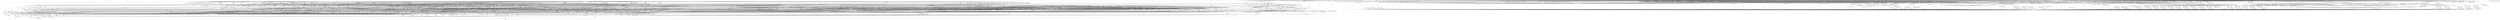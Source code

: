 digraph depends {
    node [shape=plaintext]
"activitymanager" -> "activitymanager-lic" [style=dotted]
"activitymanager" -> "bootd"
"activitymanager" -> "db8"
"activitymanager" -> "libboost-regex1.75.0"
"activitymanager" -> "libglib-2.0-0"
"activitymanager" -> "libpbnjson"
"activitymanager" -> "libstdc++6"
"activitymanager" -> "luna-service2"
"activitymanager" -> "pmloglib"
"alsa-conf" -> "alsa-lib-lic" [style=dotted]
"alsa-plugins-pulseaudio-conf" -> "alsa-plugins-lic" [style=dotted]
"alsa-plugins-pulseaudio-conf" -> "libasound-module-conf-pulse"
"alsa-plugins-pulseaudio-conf" -> "libasound-module-ctl-pulse"
"alsa-plugins-pulseaudio-conf" -> "libasound-module-pcm-pulse"
"alsa-states" -> "alsa-state-lic" [style=dotted]
"alsa-ucm-conf" -> "alsa-ucm-conf-lic" [style=dotted]
"alsa-utils-alsactl" -> "alsa-states" [style=dotted]
"alsa-utils-alsactl" -> "alsa-utils-lic" [style=dotted]
"alsa-utils-alsactl" -> "libasound2"
"alsa-utils-alsamixer" -> "alsa-utils-lic" [style=dotted]
"alsa-utils-alsamixer" -> "libasound2"
"alsa-utils-alsamixer" -> "libformw5"
"alsa-utils-alsamixer" -> "libmenuw5"
"alsa-utils-alsamixer" -> "libncursesw5"
"alsa-utils-alsamixer" -> "libpanelw5"
"alsa-utils-alsamixer" -> "libtinfo5"
"alsa-utils-alsaucm" -> "alsa-utils-lic" [style=dotted]
"alsa-utils-alsaucm" -> "libasound2"
"alsa-utils-amixer" -> "alsa-utils-lic" [style=dotted]
"alsa-utils-amixer" -> "libasound2"
"alsa-utils-aplay" -> "alsa-utils-lic" [style=dotted]
"alsa-utils-aplay" -> "libasound2"
"alsa-utils-systemd" -> "alsa-utils-lic" [style=dotted]
"anbox" -> "anbox-data"
"anbox" -> "anbox-lic" [style=dotted]
"anbox" -> "boost-log"
"anbox-data" -> "anbox-data-lic" [style=dotted]
"anbox" -> "kernel-module-ashmem-linux" [style=dotted]
"anbox" -> "kernel-module-binder-linux" [style=dotted]
"anbox" -> "kernel-module-squashfs" [style=dotted]
"anbox" -> "libboost-filesystem1.75.0"
"anbox" -> "libboost-iostreams1.75.0"
"anbox" -> "libboost-program-options1.75.0"
"anbox" -> "libboost-thread1.75.0"
"anbox" -> "libdw1"
"anbox" -> "libprotobuf-lite26"
"anbox" -> "libsdl2-2.0-0"
"anbox" -> "libsdl2-image-2.0-0"
"anbox" -> "libstdc++6"
"anbox" -> "libsystemd0"
"anbox" -> "lxc"
"app-services" -> "app-services-lic" [style=dotted]
"audio-service" -> "audio-service-lic" [style=dotted]
"audio-service" -> "libglib-2.0-0"
"audio-service" -> "libpbnjson"
"audio-service" -> "libpulse0"
"audio-service" -> "libpulse-mainloop-glib0"
"audio-service" -> "libstdc++6"
"audio-service" -> "luna-service2"
"avahi-daemon" -> "avahi-lic" [style=dotted]
"avahi-daemon" -> "base-files"
"avahi-daemon" -> "base-passwd"
"avahi-daemon" -> "libavahi-common3"
"avahi-daemon" -> "libavahi-core7"
"avahi-daemon" -> "libcap"
"avahi-daemon" -> "libdaemon0"
"avahi-daemon" -> "libdbus-1-3"
"avahi-daemon" -> "libexpat1"
"avahi-daemon" -> "libnss-mdns" [style=dotted]
"avahi-daemon" -> "shadow"
"avahi-locale-en-gb" -> "virtual-locale-en-gb" [style=dotted]
"base-files" -> "base-files-lic" [style=dotted]
"base-passwd" -> "base-passwd-lic" [style=dotted]
"bash" -> "base-files"
"bash" -> "bash-lic" [style=dotted]
"bash" -> "libtinfo5"
"bash" -> "update-alternatives-opkg"
"bc" -> "bc-lic" [style=dotted]
"bc" -> "libreadline8"
"bc" -> "update-alternatives-opkg"
"binutils" -> "binutils-lic" [style=dotted]
"binutils" -> "libbfd"
"binutils" -> "libopcodes"
"binutils" -> "libstdc++6"
"binutils" -> "libz1"
"binutils" -> "update-alternatives-opkg"
"bluez5" -> "bluez5-lic" [style=dotted]
"bluez5" -> "libdbus-1-3"
"bluez5" -> "libglib-2.0-0"
"bluez5" -> "libreadline8"
"bluez5" -> "libudev1"
"boost-log" -> "boost-lic" [style=dotted]
"boost-log" -> "libboost-filesystem1.75.0"
"boost-log" -> "libboost-regex1.75.0"
"boost-log" -> "libboost-thread1.75.0"
"boost-log" -> "libstdc++6"
"bootd" -> "bootd-lic" [style=dotted]
"bootd" -> "libglib-2.0-0"
"bootd" -> "libpbnjson"
"bootd" -> "libstdc++6"
"bootd" -> "luna-service2"
"bootd" -> "pmloglib"
"bridge-utils" -> "bridge-utils-lic" [style=dotted]
"bridge-utils" -> "kernel-module-bridge" [style=dotted]
"bridge-utils" -> "update-alternatives-opkg"
"brotli" -> "brotli-lic" [style=dotted]
"busybox" -> "busybox-lic" [style=dotted]
"busybox" -> "busybox-udhcpc" [style=dotted]
"busybox-udhcpc" -> "busybox-lic" [style=dotted]
"busybox" -> "update-alternatives-opkg"
"bzip2" -> "bzip2-lic" [style=dotted]
"bzip2" -> "libbz2-1"
"bzip2" -> "update-alternatives-opkg"
"ca-certificates" -> "ca-certificates-lic" [style=dotted]
"ca-certificates" -> "openssl-bin"
"certmgrd" -> "certmgrd-lic" [style=dotted]
"certmgrd" -> "libglib-2.0-0"
"certmgrd" -> "libpbnjson"
"certmgrd" -> "libpmcertificatemgr2"
"certmgrd" -> "luna-service2"
"com.palm.keymanager" -> "com.palm.keymanager-lic" [style=dotted]
"com.webos.service.pdm" -> "com.webos.service.pdm-lic" [style=dotted]
"com.webos.service.pdm" -> "dosfstools"
"com.webos.service.pdm" -> "e2fsprogs-e2fsck"
"com.webos.service.pdm" -> "e2fsprogs-tune2fs"
"com.webos.service.pdm" -> "fuse-utils"
"com.webos.service.pdm" -> "gphoto2"
"com.webos.service.pdm" -> "gphotofs"
"com.webos.service.pdm" -> "gptfdisk-sgdisk"
"com.webos.service.pdm" -> "libglib-2.0-0"
"com.webos.service.pdm" -> "libpbnjson"
"com.webos.service.pdm" -> "libstdc++6"
"com.webos.service.pdm" -> "libudev1"
"com.webos.service.pdm" -> "libwebosi18n1"
"com.webos.service.pdm" -> "lsof"
"com.webos.service.pdm" -> "luna-service2"
"com.webos.service.pdm" -> "ntfs-3g"
"com.webos.service.pdm" -> "ntfs-3g-ntfsprogs"
"com.webos.service.pdm" -> "pdm-plugin"
"com.webos.service.pdm" -> "pmloglib"
"com.webos.service.pdm" -> "sdparm"
"com.webos.service.pdm" -> "simple-mtpfs"
"com.webos.service.pdm" -> "smartmontools"
"com.webos.service.pdm" -> "util-linux-lsblk"
"configurator" -> "configurator-lic" [style=dotted]
"configurator" -> "db8"
"configurator" -> "libglib-2.0-0"
"configurator" -> "libstdc++6"
"configurator" -> "pmloglib"
"connman" -> "bluez5"
"connman-client" -> "connman"
"connman-client" -> "connman-lic" [style=dotted]
"connman-client" -> "libdbus-1-3"
"connman-client" -> "libglib-2.0-0"
"connman-client" -> "libreadline8"
"connman-conf" -> "connman-conf-lic" [style=dotted]
"connman" -> "connman-conf" [style=dotted]
"connman" -> "connman-lic" [style=dotted]
"connman" -> "connman-plugin-vpn-l2tp" [style=dotted]
"connman" -> "connman-plugin-vpn-openvpn" [style=dotted]
"connman" -> "connman-plugin-vpn-pppt" [style=dotted]
"connman" -> "connman-plugin-vpn-vpnc" [style=dotted]
"connman" -> "connman-tests" [style=dotted]
"connman" -> "connman-tools" [style=dotted]
"connman" -> "connman-vpn" [style=dotted]
"connman" -> "connman-wait-online" [style=dotted]
"connman" -> "dbus"
"connman" -> "iptables"
"connman" -> "libdbus-1-3"
"connman" -> "libglib-2.0-0"
"connman" -> "libgnutls30"
"connman" -> "neard" [style=dotted]
"connman" -> "ofono"
"connman" -> "openvpn"
"connman-plugin-vpn-l2tp" -> "connman-vpn"
"connman-plugin-vpn-openvpn" -> "connman-vpn"
"connman-plugin-vpn-openvpn" -> "libdbus-1-3"
"connman-plugin-vpn-vpnc" -> "connman-vpn"
"connman-plugin-vpn-vpnc" -> "libdbus-1-3"
"connman" -> "pptp-linux"
"connman-tests" -> "connman-lic" [style=dotted]
"connman-tests" -> "iptables"
"connman-tests" -> "libdbus-1-3"
"connman-tests" -> "libglib-2.0-0"
"connman-tests" -> "libgnutls30"
"connman-tools" -> "connman"
"connman-tools" -> "connman-lic" [style=dotted]
"connman-tools" -> "libglib-2.0-0"
"connman-tools" -> "libgnutls30"
"connman" -> "update-alternatives-opkg"
"connman" -> "vpnc"
"connman-vpn" -> "connman-lic" [style=dotted]
"connman-vpn" -> "libdbus-1-3"
"connman-vpn" -> "libglib-2.0-0"
"connman-vpn" -> "libgnutls30"
"connman-wait-online" -> "connman-lic" [style=dotted]
"connman-wait-online" -> "libdbus-1-3"
"connman-wait-online" -> "libglib-2.0-0"
"connman" -> "wpa-supplicant"
"connman" -> "xl2tpd"
"cordova" -> "cordova-lic" [style=dotted]
"core-apps" -> "bash"
"core-apps" -> "core-apps-lic" [style=dotted]
"cpushareholder-stub" -> "cpushareholder-stub-lic" [style=dotted]
"curl" -> "curl-lic" [style=dotted]
"curl" -> "libcurl4"
"db8" -> "bash"
"db8" -> "busybox"
"db8" -> "db8-lic" [style=dotted]
"db8" -> "leveldb"
"db8" -> "libboost-regex1.75.0"
"db8" -> "libglib-2.0-0"
"db8" -> "libicui18n68"
"db8" -> "libicuuc68"
"db8" -> "libstdc++6"
"db8" -> "luna-service2"
"db8" -> "pmloglib"
"dbus-1" -> "dbus-common"
"dbus-1" -> "dbus-lic" [style=dotted]
"dbus-1" -> "dbus-tools"
"dbus-1" -> "libdbus-1-3"
"dbus-1" -> "libexpat1"
"dbus-1" -> "libsystemd0"
"dbus-common" -> "base-files"
"dbus-common" -> "base-passwd"
"dbus-common" -> "dbus-lic" [style=dotted]
"dbus-common" -> "shadow"
"dbus-tools" -> "dbus-lic" [style=dotted]
"dbus-tools" -> "libdbus-1-3"
"directfb" -> "directfb-lic" [style=dotted]
"directfb" -> "libfreetype6"
"directfb" -> "libjpeg62"
"directfb" -> "libpng16-16"
"directfb" -> "libstdc++6"
"directfb" -> "libz1"
"distro-feed-configs" -> "distro-feed-configs-lic" [style=dotted]
"dnsmasq" -> "dnsmasq-lic" [style=dotted]
"dosfstools" -> "dosfstools-lic" [style=dotted]
"dosfstools" -> "update-alternatives-opkg"
"e2fsprogs-badblocks" -> "e2fsprogs-lic" [style=dotted]
"e2fsprogs-badblocks" -> "libcom-err2"
"e2fsprogs-badblocks" -> "libext2fs2"
"e2fsprogs-dumpe2fs" -> "e2fsprogs-lic" [style=dotted]
"e2fsprogs-dumpe2fs" -> "libblkid1"
"e2fsprogs-dumpe2fs" -> "libcom-err2"
"e2fsprogs-dumpe2fs" -> "libe2p2"
"e2fsprogs-dumpe2fs" -> "libext2fs2"
"e2fsprogs-e2fsck" -> "e2fsprogs-lic" [style=dotted]
"e2fsprogs-e2fsck" -> "libblkid1"
"e2fsprogs-e2fsck" -> "libcom-err2"
"e2fsprogs-e2fsck" -> "libe2p2"
"e2fsprogs-e2fsck" -> "libext2fs2"
"e2fsprogs-e2fsck" -> "libuuid1"
"e2fsprogs" -> "e2fsprogs-badblocks"
"e2fsprogs" -> "e2fsprogs-dumpe2fs"
"e2fsprogs" -> "e2fsprogs-e2fsck" [style=dotted]
"e2fsprogs" -> "e2fsprogs-lic" [style=dotted]
"e2fsprogs" -> "e2fsprogs-mke2fs" [style=dotted]
"e2fsprogs" -> "libblkid1"
"e2fsprogs" -> "libcom-err2"
"e2fsprogs" -> "libe2p2"
"e2fsprogs" -> "libext2fs2"
"e2fsprogs" -> "libss2"
"e2fsprogs" -> "libuuid1"
"e2fsprogs-mke2fs" -> "e2fsprogs-lic" [style=dotted]
"e2fsprogs-mke2fs" -> "libblkid1"
"e2fsprogs-mke2fs" -> "libcom-err2"
"e2fsprogs-mke2fs" -> "libe2p2"
"e2fsprogs-mke2fs" -> "libext2fs2"
"e2fsprogs-mke2fs" -> "libuuid1"
"e2fsprogs-mke2fs" -> "update-alternatives-opkg"
"e2fsprogs-tune2fs" -> "e2fsprogs-lic" [style=dotted]
"e2fsprogs-tune2fs" -> "libblkid1"
"e2fsprogs-tune2fs" -> "libcom-err2"
"e2fsprogs-tune2fs" -> "libe2p2"
"e2fsprogs-tune2fs" -> "libext2fs2"
"e2fsprogs-tune2fs" -> "libuuid1"
"e2fsprogs-tune2fs" -> "update-alternatives-opkg"
"e2fsprogs" -> "update-alternatives-opkg"
"enyo-1.0" -> "enyo-1.0-lic" [style=dotted]
"event-monitor" -> "event-monitor-lic" [style=dotted]
"event-monitor" -> "libglib-2.0-0"
"event-monitor" -> "libpbnjson"
"event-monitor" -> "libstdc++6"
"event-monitor" -> "luna-service2"
"event-monitor-network" -> "event-monitor-network-lic" [style=dotted]
"event-monitor-network" -> "libpbnjson"
"event-monitor-network" -> "libstdc++6"
"event-monitor-network" -> "libwebosi18n1"
"event-monitor-network" -> "pmloglib"
"event-monitor" -> "pmloglib"
"evtest" -> "evtest-lic" [style=dotted]
"filecache" -> "db8"
"filecache" -> "filecache-lic" [style=dotted]
"filecache" -> "glibmm"
"filecache" -> "jemalloc"
"filecache" -> "libboost-filesystem1.75.0"
"filecache" -> "libglib-2.0-0"
"filecache" -> "libpbnjson"
"filecache" -> "libsigc-2.0-0"
"filecache" -> "libstdc++6"
"filecache" -> "luna-service2"
"filecache" -> "pmloglib"
"fingerterm" -> "fingerterm-lic" [style=dotted]
"fingerterm" -> "libstdc++6"
"fingerterm" -> "qtbase"
"fingerterm" -> "qtdeclarative"
"fingerterm" -> "qtxmlpatterns"
"fingerterm" -> "ttf-liberation-mono"
"fontconfig-utils" -> "fontconfig-lic" [style=dotted]
"fontconfig-utils" -> "libfontconfig1"
"fontconfig-utils" -> "libfreetype6"
"foundation-frameworks" -> "foundation-frameworks-lic" [style=dotted]
"funyahoo-plusplus" -> "funyahoo-plusplus-lic" [style=dotted]
"funyahoo-plusplus" -> "libglib-2.0-0"
"funyahoo-plusplus" -> "libjson-glib-1.0-0"
"funyahoo-plusplus" -> "libpurple"
"fuser" -> "psmisc-lic" [style=dotted]
"fuser" -> "update-alternatives-opkg"
"fuse-utils" -> "fuse-lic" [style=dotted]
"gdb" -> "gdb-lic" [style=dotted]
"gdb" -> "glibc-thread-db" [style=dotted]
"gdb" -> "libexpat1"
"gdb" -> "libpython3.9-1.0"
"gdb" -> "libreadline8"
"gdb" -> "libstdc++6"
"gdb" -> "libtinfo5"
"gdb" -> "python3"
"gdb" -> "python3-codecs"
"gdbserver" -> "gdb-lic" [style=dotted]
"gdbserver" -> "glibc-thread-db" [style=dotted]
"gdbserver" -> "libstdc++6"
"geoclue" -> "avahi-daemon"
"geoclue" -> "geoclue-lic" [style=dotted]
"geoclue" -> "libavahi-client3"
"geoclue" -> "libavahi-common3"
"geoclue" -> "libavahi-glib1"
"geoclue" -> "libglib-2.0-0"
"geoclue" -> "libjson-glib-1.0-0"
"geoclue" -> "libsoup-2.4"
"glibc-locale-en-gb" -> "virtual-locale-en-gb" [style=dotted]
"glibmm" -> "glibmm-lic" [style=dotted]
"glibmm" -> "libglib-2.0-0"
"glibmm" -> "libsigc-2.0-0"
"glibmm" -> "libstdc++6"
"glib-networking" -> "glib-networking-lic" [style=dotted]
"glib-networking" -> "libglib-2.0-0"
"glib-networking" -> "libgnutls30"
"glib-networking-locale-en-gb" -> "virtual-locale-en-gb" [style=dotted]
"glmark2" -> "glmark2-lic" [style=dotted]
"glmark2" -> "libdrm2"
"glmark2" -> "libgbm1"
"glmark2" -> "libjpeg62"
"glmark2" -> "libpng16-16"
"glmark2" -> "libstdc++6"
"glmark2" -> "libudev1"
"glmark2" -> "libz1"
"gobject-introspection" -> "gobject-introspection-lic" [style=dotted]
"gobject-introspection" -> "libffi7"
"gobject-introspection" -> "libglib-2.0-0"
"gobject-introspection" -> "python3-pickle"
"gobject-introspection" -> "python3-xml"
"gphoto2" -> "gphoto2-lic" [style=dotted]
"gphoto2" -> "libexif12"
"gphoto2" -> "libgphoto2-6"
"gphoto2" -> "libgphoto2-port12"
"gphoto2" -> "libpopt0"
"gphoto2" -> "libreadline8"
"gphoto2-locale-en-gb" -> "virtual-locale-en-gb" [style=dotted]
"gphotofs" -> "gphotofs-lic" [style=dotted]
"gphotofs" -> "libfuse2"
"gphotofs" -> "libglib-2.0-0"
"gphotofs" -> "libgphoto2-6"
"gphotofs" -> "libgphoto2-port12"
"gptfdisk-sgdisk" -> "gptfdisk-lic" [style=dotted]
"gptfdisk-sgdisk" -> "libpopt0"
"gptfdisk-sgdisk" -> "libstdc++6"
"gptfdisk-sgdisk" -> "libuuid1"
"gstreamer1.0" -> "gstreamer1.0-lic" [style=dotted]
"gstreamer1.0-libav" -> "gstreamer1.0"
"gstreamer1.0-libav" -> "gstreamer1.0-libav-lic" [style=dotted]
"gstreamer1.0-libav" -> "libavcodec58"
"gstreamer1.0-libav" -> "libavfilter7"
"gstreamer1.0-libav" -> "libavformat58"
"gstreamer1.0-libav" -> "libavutil56"
"gstreamer1.0-libav" -> "libglib-2.0-0"
"gstreamer1.0-libav" -> "libgstaudio-1.0-0"
"gstreamer1.0-libav" -> "libgstpbutils-1.0-0"
"gstreamer1.0-libav" -> "libgstvideo-1.0-0"
"gstreamer1.0" -> "libglib-2.0-0"
"gstreamer1.0-locale-en-gb" -> "virtual-locale-en-gb" [style=dotted]
"gstreamer1.0-plugins-bad-accurip" -> "gstreamer1.0"
"gstreamer1.0-plugins-bad-accurip" -> "libglib-2.0-0"
"gstreamer1.0-plugins-bad-accurip" -> "libgstaudio-1.0-0"
"gstreamer1.0-plugins-bad-adpcmdec" -> "gstreamer1.0"
"gstreamer1.0-plugins-bad-adpcmdec" -> "libglib-2.0-0"
"gstreamer1.0-plugins-bad-adpcmdec" -> "libgstaudio-1.0-0"
"gstreamer1.0-plugins-bad-adpcmenc" -> "gstreamer1.0"
"gstreamer1.0-plugins-bad-adpcmenc" -> "libglib-2.0-0"
"gstreamer1.0-plugins-bad-adpcmenc" -> "libgstaudio-1.0-0"
"gstreamer1.0-plugins-bad-aiff" -> "gstreamer1.0"
"gstreamer1.0-plugins-bad-aiff" -> "libglib-2.0-0"
"gstreamer1.0-plugins-bad-aiff" -> "libgstaudio-1.0-0"
"gstreamer1.0-plugins-bad-aiff" -> "libgstpbutils-1.0-0"
"gstreamer1.0-plugins-bad-aiff" -> "libgsttag-1.0-0"
"gstreamer1.0-plugins-bad-apps" -> "gstreamer1.0"
"gstreamer1.0-plugins-bad-apps" -> "gstreamer1.0-plugins-bad-lic" [style=dotted]
"gstreamer1.0-plugins-bad-apps" -> "libglib-2.0-0"
"gstreamer1.0-plugins-bad-apps" -> "libgstpbutils-1.0-0"
"gstreamer1.0-plugins-bad-apps" -> "libgsttranscoder-1.0-0"
"gstreamer1.0-plugins-bad-asfmux" -> "gstreamer1.0"
"gstreamer1.0-plugins-bad-asfmux" -> "libglib-2.0-0"
"gstreamer1.0-plugins-bad-asfmux" -> "libgstrtp-1.0-0"
"gstreamer1.0-plugins-bad-audiobuffersplit" -> "gstreamer1.0"
"gstreamer1.0-plugins-bad-audiobuffersplit" -> "libglib-2.0-0"
"gstreamer1.0-plugins-bad-audiobuffersplit" -> "libgstaudio-1.0-0"
"gstreamer1.0-plugins-bad-audiofxbad" -> "gstreamer1.0"
"gstreamer1.0-plugins-bad-audiofxbad" -> "libglib-2.0-0"
"gstreamer1.0-plugins-bad-audiofxbad" -> "libgstaudio-1.0-0"
"gstreamer1.0-plugins-bad-audiolatency" -> "gstreamer1.0"
"gstreamer1.0-plugins-bad-audiolatency" -> "libglib-2.0-0"
"gstreamer1.0-plugins-bad-audiomixmatrix" -> "gstreamer1.0"
"gstreamer1.0-plugins-bad-audiomixmatrix" -> "libglib-2.0-0"
"gstreamer1.0-plugins-bad-audiomixmatrix" -> "libgstaudio-1.0-0"
"gstreamer1.0-plugins-bad-audiovisualizers" -> "gstreamer1.0"
"gstreamer1.0-plugins-bad-audiovisualizers" -> "libglib-2.0-0"
"gstreamer1.0-plugins-bad-audiovisualizers" -> "libgstfft-1.0-0"
"gstreamer1.0-plugins-bad-audiovisualizers" -> "libgstpbutils-1.0-0"
"gstreamer1.0-plugins-bad-autoconvert" -> "gstreamer1.0"
"gstreamer1.0-plugins-bad-autoconvert" -> "libglib-2.0-0"
"gstreamer1.0-plugins-bad-bayer" -> "gstreamer1.0"
"gstreamer1.0-plugins-bad-bayer" -> "libglib-2.0-0"
"gstreamer1.0-plugins-bad-bayer" -> "libgstvideo-1.0-0"
"gstreamer1.0-plugins-bad-bayer" -> "liborc-0.4-0"
"gstreamer1.0-plugins-bad-bluez" -> "gstreamer1.0"
"gstreamer1.0-plugins-bad-bluez" -> "libglib-2.0-0"
"gstreamer1.0-plugins-bad-bz2" -> "gstreamer1.0"
"gstreamer1.0-plugins-bad-bz2" -> "libbz2-1"
"gstreamer1.0-plugins-bad-bz2" -> "libglib-2.0-0"
"gstreamer1.0-plugins-bad-camerabin" -> "gstreamer1.0"
"gstreamer1.0-plugins-bad-camerabin" -> "libglib-2.0-0"
"gstreamer1.0-plugins-bad-camerabin" -> "libgstbasecamerabinsrc-1.0-0"
"gstreamer1.0-plugins-bad-camerabin" -> "libgstpbutils-1.0-0"
"gstreamer1.0-plugins-bad-camerabin" -> "libgstphotography-1.0-0"
"gstreamer1.0-plugins-bad-closedcaption" -> "gstreamer1.0"
"gstreamer1.0-plugins-bad-closedcaption" -> "libcairo2"
"gstreamer1.0-plugins-bad-closedcaption" -> "libglib-2.0-0"
"gstreamer1.0-plugins-bad-closedcaption" -> "libgstvideo-1.0-0"
"gstreamer1.0-plugins-bad-closedcaption" -> "pango"
"gstreamer1.0-plugins-bad-coloreffects" -> "gstreamer1.0"
"gstreamer1.0-plugins-bad-coloreffects" -> "libglib-2.0-0"
"gstreamer1.0-plugins-bad-coloreffects" -> "libgstvideo-1.0-0"
"gstreamer1.0-plugins-bad-curl" -> "gstreamer1.0"
"gstreamer1.0-plugins-bad-curl" -> "libcurl4"
"gstreamer1.0-plugins-bad-curl" -> "libglib-2.0-0"
"gstreamer1.0-plugins-bad-dash" -> "gstreamer1.0"
"gstreamer1.0-plugins-bad-dash" -> "libglib-2.0-0"
"gstreamer1.0-plugins-bad-dash" -> "libgstadaptivedemux-1.0-0"
"gstreamer1.0-plugins-bad-dash" -> "libgstisoff-1.0-0"
"gstreamer1.0-plugins-bad-dash" -> "libgsttag-1.0-0"
"gstreamer1.0-plugins-bad-dash" -> "libgsturidownloader-1.0-0"
"gstreamer1.0-plugins-bad-dash" -> "libxml2"
"gstreamer1.0-plugins-bad-debugutilsbad" -> "gstreamer1.0"
"gstreamer1.0-plugins-bad-debugutilsbad" -> "libglib-2.0-0"
"gstreamer1.0-plugins-bad-debugutilsbad" -> "libgstvideo-1.0-0"
"gstreamer1.0-plugins-bad-decklink" -> "gstreamer1.0"
"gstreamer1.0-plugins-bad-decklink" -> "libglib-2.0-0"
"gstreamer1.0-plugins-bad-decklink" -> "libgstaudio-1.0-0"
"gstreamer1.0-plugins-bad-decklink" -> "libgstvideo-1.0-0"
"gstreamer1.0-plugins-bad-decklink" -> "libstdc++6"
"gstreamer1.0-plugins-bad-dtls" -> "gstreamer1.0"
"gstreamer1.0-plugins-bad-dtls" -> "libcrypto1.1"
"gstreamer1.0-plugins-bad-dtls" -> "libglib-2.0-0"
"gstreamer1.0-plugins-bad-dtls" -> "libssl1.1"
"gstreamer1.0-plugins-bad-dvb" -> "gstreamer1.0"
"gstreamer1.0-plugins-bad-dvb" -> "libglib-2.0-0"
"gstreamer1.0-plugins-bad-dvb" -> "libgstmpegts-1.0-0"
"gstreamer1.0-plugins-bad-dvbsubenc" -> "gstreamer1.0"
"gstreamer1.0-plugins-bad-dvbsubenc" -> "libglib-2.0-0"
"gstreamer1.0-plugins-bad-dvbsubenc" -> "libgstvideo-1.0-0"
"gstreamer1.0-plugins-bad-dvbsuboverlay" -> "gstreamer1.0"
"gstreamer1.0-plugins-bad-dvbsuboverlay" -> "libglib-2.0-0"
"gstreamer1.0-plugins-bad-dvbsuboverlay" -> "libgstvideo-1.0-0"
"gstreamer1.0-plugins-bad-dvdspu" -> "gstreamer1.0"
"gstreamer1.0-plugins-bad-dvdspu" -> "libglib-2.0-0"
"gstreamer1.0-plugins-bad-dvdspu" -> "libgstvideo-1.0-0"
"gstreamer1.0-plugins-bad-faceoverlay" -> "gstreamer1.0"
"gstreamer1.0-plugins-bad-faceoverlay" -> "libglib-2.0-0"
"gstreamer1.0-plugins-bad-fbdevsink" -> "gstreamer1.0"
"gstreamer1.0-plugins-bad-fbdevsink" -> "libglib-2.0-0"
"gstreamer1.0-plugins-bad-fbdevsink" -> "libgstvideo-1.0-0"
"gstreamer1.0-plugins-bad-festival" -> "gstreamer1.0"
"gstreamer1.0-plugins-bad-festival" -> "libglib-2.0-0"
"gstreamer1.0-plugins-bad-fieldanalysis" -> "gstreamer1.0"
"gstreamer1.0-plugins-bad-fieldanalysis" -> "libglib-2.0-0"
"gstreamer1.0-plugins-bad-fieldanalysis" -> "libgstvideo-1.0-0"
"gstreamer1.0-plugins-bad-fieldanalysis" -> "liborc-0.4-0"
"gstreamer1.0-plugins-bad-freeverb" -> "gstreamer1.0"
"gstreamer1.0-plugins-bad-freeverb" -> "libglib-2.0-0"
"gstreamer1.0-plugins-bad-freeverb" -> "libgstaudio-1.0-0"
"gstreamer1.0-plugins-bad-frei0r" -> "gstreamer1.0"
"gstreamer1.0-plugins-bad-frei0r" -> "libglib-2.0-0"
"gstreamer1.0-plugins-bad-frei0r" -> "libgstvideo-1.0-0"
"gstreamer1.0-plugins-bad-gaudieffects" -> "gstreamer1.0"
"gstreamer1.0-plugins-bad-gaudieffects" -> "libglib-2.0-0"
"gstreamer1.0-plugins-bad-gaudieffects" -> "libgstvideo-1.0-0"
"gstreamer1.0-plugins-bad-gaudieffects" -> "liborc-0.4-0"
"gstreamer1.0-plugins-bad-gdp" -> "gstreamer1.0"
"gstreamer1.0-plugins-bad-gdp" -> "libglib-2.0-0"
"gstreamer1.0-plugins-bad-geometrictransform" -> "gstreamer1.0"
"gstreamer1.0-plugins-bad-geometrictransform" -> "libglib-2.0-0"
"gstreamer1.0-plugins-bad-geometrictransform" -> "libgstvideo-1.0-0"
"gstreamer1.0-plugins-bad-hls" -> "gstreamer1.0"
"gstreamer1.0-plugins-bad-hls" -> "libglib-2.0-0"
"gstreamer1.0-plugins-bad-hls" -> "libgstadaptivedemux-1.0-0"
"gstreamer1.0-plugins-bad-hls" -> "libgstpbutils-1.0-0"
"gstreamer1.0-plugins-bad-hls" -> "libgsttag-1.0-0"
"gstreamer1.0-plugins-bad-hls" -> "libgsturidownloader-1.0-0"
"gstreamer1.0-plugins-bad-hls" -> "libgstvideo-1.0-0"
"gstreamer1.0-plugins-bad-hls" -> "nettle"
"gstreamer1.0-plugins-bad-id3tag" -> "gstreamer1.0"
"gstreamer1.0-plugins-bad-id3tag" -> "libglib-2.0-0"
"gstreamer1.0-plugins-bad-id3tag" -> "libgsttag-1.0-0"
"gstreamer1.0-plugins-bad-inter" -> "gstreamer1.0"
"gstreamer1.0-plugins-bad-interlace" -> "gstreamer1.0"
"gstreamer1.0-plugins-bad-interlace" -> "libglib-2.0-0"
"gstreamer1.0-plugins-bad-interlace" -> "libgstvideo-1.0-0"
"gstreamer1.0-plugins-bad-inter" -> "libglib-2.0-0"
"gstreamer1.0-plugins-bad-inter" -> "libgstaudio-1.0-0"
"gstreamer1.0-plugins-bad-inter" -> "libgstvideo-1.0-0"
"gstreamer1.0-plugins-bad-ipcpipeline" -> "gstreamer1.0"
"gstreamer1.0-plugins-bad-ipcpipeline" -> "libglib-2.0-0"
"gstreamer1.0-plugins-bad-ivfparse" -> "gstreamer1.0"
"gstreamer1.0-plugins-bad-ivfparse" -> "libglib-2.0-0"
"gstreamer1.0-plugins-bad-ivtc" -> "gstreamer1.0"
"gstreamer1.0-plugins-bad-ivtc" -> "libglib-2.0-0"
"gstreamer1.0-plugins-bad-ivtc" -> "libgstvideo-1.0-0"
"gstreamer1.0-plugins-bad-jp2kdecimator" -> "gstreamer1.0"
"gstreamer1.0-plugins-bad-jp2kdecimator" -> "libglib-2.0-0"
"gstreamer1.0-plugins-bad-jpegformat" -> "gstreamer1.0"
"gstreamer1.0-plugins-bad-jpegformat" -> "libglib-2.0-0"
"gstreamer1.0-plugins-bad-jpegformat" -> "libgsttag-1.0-0"
"gstreamer1.0-plugins-bad-legacyrawparse" -> "gstreamer1.0"
"gstreamer1.0-plugins-bad-legacyrawparse" -> "libglib-2.0-0"
"gstreamer1.0-plugins-bad-legacyrawparse" -> "libgstaudio-1.0-0"
"gstreamer1.0-plugins-bad-legacyrawparse" -> "libgstvideo-1.0-0"
"gstreamer1.0-plugins-bad-locale-en-gb" -> "virtual-locale-en-gb" [style=dotted]
"gstreamer1.0-plugins-bad-meta" -> "gstreamer1.0-plugins-bad-accurip"
"gstreamer1.0-plugins-bad-meta" -> "gstreamer1.0-plugins-bad-adpcmdec"
"gstreamer1.0-plugins-bad-meta" -> "gstreamer1.0-plugins-bad-adpcmenc"
"gstreamer1.0-plugins-bad-meta" -> "gstreamer1.0-plugins-bad-aiff"
"gstreamer1.0-plugins-bad-meta" -> "gstreamer1.0-plugins-bad-apps"
"gstreamer1.0-plugins-bad-meta" -> "gstreamer1.0-plugins-bad-asfmux"
"gstreamer1.0-plugins-bad-meta" -> "gstreamer1.0-plugins-bad-audiobuffersplit"
"gstreamer1.0-plugins-bad-meta" -> "gstreamer1.0-plugins-bad-audiofxbad"
"gstreamer1.0-plugins-bad-meta" -> "gstreamer1.0-plugins-bad-audiolatency"
"gstreamer1.0-plugins-bad-meta" -> "gstreamer1.0-plugins-bad-audiomixmatrix"
"gstreamer1.0-plugins-bad-meta" -> "gstreamer1.0-plugins-bad-audiovisualizers"
"gstreamer1.0-plugins-bad-meta" -> "gstreamer1.0-plugins-bad-autoconvert"
"gstreamer1.0-plugins-bad-meta" -> "gstreamer1.0-plugins-bad-bayer"
"gstreamer1.0-plugins-bad-meta" -> "gstreamer1.0-plugins-bad-bluez"
"gstreamer1.0-plugins-bad-meta" -> "gstreamer1.0-plugins-bad-bz2"
"gstreamer1.0-plugins-bad-meta" -> "gstreamer1.0-plugins-bad-camerabin"
"gstreamer1.0-plugins-bad-meta" -> "gstreamer1.0-plugins-bad-closedcaption"
"gstreamer1.0-plugins-bad-meta" -> "gstreamer1.0-plugins-bad-coloreffects"
"gstreamer1.0-plugins-bad-meta" -> "gstreamer1.0-plugins-bad-curl"
"gstreamer1.0-plugins-bad-meta" -> "gstreamer1.0-plugins-bad-dash"
"gstreamer1.0-plugins-bad-meta" -> "gstreamer1.0-plugins-bad-debugutilsbad"
"gstreamer1.0-plugins-bad-meta" -> "gstreamer1.0-plugins-bad-decklink"
"gstreamer1.0-plugins-bad-meta" -> "gstreamer1.0-plugins-bad-dtls"
"gstreamer1.0-plugins-bad-meta" -> "gstreamer1.0-plugins-bad-dvb"
"gstreamer1.0-plugins-bad-meta" -> "gstreamer1.0-plugins-bad-dvbsubenc"
"gstreamer1.0-plugins-bad-meta" -> "gstreamer1.0-plugins-bad-dvbsuboverlay"
"gstreamer1.0-plugins-bad-meta" -> "gstreamer1.0-plugins-bad-dvdspu"
"gstreamer1.0-plugins-bad-meta" -> "gstreamer1.0-plugins-bad-faceoverlay"
"gstreamer1.0-plugins-bad-meta" -> "gstreamer1.0-plugins-bad-fbdevsink"
"gstreamer1.0-plugins-bad-meta" -> "gstreamer1.0-plugins-bad-festival"
"gstreamer1.0-plugins-bad-meta" -> "gstreamer1.0-plugins-bad-fieldanalysis"
"gstreamer1.0-plugins-bad-meta" -> "gstreamer1.0-plugins-bad-freeverb"
"gstreamer1.0-plugins-bad-meta" -> "gstreamer1.0-plugins-bad-frei0r"
"gstreamer1.0-plugins-bad-meta" -> "gstreamer1.0-plugins-bad-gaudieffects"
"gstreamer1.0-plugins-bad-meta" -> "gstreamer1.0-plugins-bad-gdp"
"gstreamer1.0-plugins-bad-meta" -> "gstreamer1.0-plugins-bad-geometrictransform"
"gstreamer1.0-plugins-bad-meta" -> "gstreamer1.0-plugins-bad-hls"
"gstreamer1.0-plugins-bad-meta" -> "gstreamer1.0-plugins-bad-id3tag"
"gstreamer1.0-plugins-bad-meta" -> "gstreamer1.0-plugins-bad-inter"
"gstreamer1.0-plugins-bad-meta" -> "gstreamer1.0-plugins-bad-interlace"
"gstreamer1.0-plugins-bad-meta" -> "gstreamer1.0-plugins-bad-ipcpipeline"
"gstreamer1.0-plugins-bad-meta" -> "gstreamer1.0-plugins-bad-ivfparse"
"gstreamer1.0-plugins-bad-meta" -> "gstreamer1.0-plugins-bad-ivtc"
"gstreamer1.0-plugins-bad-meta" -> "gstreamer1.0-plugins-bad-jp2kdecimator"
"gstreamer1.0-plugins-bad-meta" -> "gstreamer1.0-plugins-bad-jpegformat"
"gstreamer1.0-plugins-bad-meta" -> "gstreamer1.0-plugins-bad-legacyrawparse"
"gstreamer1.0-plugins-bad-meta" -> "gstreamer1.0-plugins-bad-lic"
"gstreamer1.0-plugins-bad-meta" -> "gstreamer1.0-plugins-bad-lic" [style=dotted]
"gstreamer1.0-plugins-bad-meta" -> "gstreamer1.0-plugins-bad-midi"
"gstreamer1.0-plugins-bad-meta" -> "gstreamer1.0-plugins-bad-mpegpsdemux"
"gstreamer1.0-plugins-bad-meta" -> "gstreamer1.0-plugins-bad-mpegpsmux"
"gstreamer1.0-plugins-bad-meta" -> "gstreamer1.0-plugins-bad-mpegtsdemux"
"gstreamer1.0-plugins-bad-meta" -> "gstreamer1.0-plugins-bad-mpegtsmux"
"gstreamer1.0-plugins-bad-meta" -> "gstreamer1.0-plugins-bad-mxf"
"gstreamer1.0-plugins-bad-meta" -> "gstreamer1.0-plugins-bad-netsim"
"gstreamer1.0-plugins-bad-meta" -> "gstreamer1.0-plugins-bad-pcapparse"
"gstreamer1.0-plugins-bad-meta" -> "gstreamer1.0-plugins-bad-pnm"
"gstreamer1.0-plugins-bad-meta" -> "gstreamer1.0-plugins-bad-proxy"
"gstreamer1.0-plugins-bad-meta" -> "gstreamer1.0-plugins-bad-removesilence"
"gstreamer1.0-plugins-bad-meta" -> "gstreamer1.0-plugins-bad-rfbsrc"
"gstreamer1.0-plugins-bad-meta" -> "gstreamer1.0-plugins-bad-rist"
"gstreamer1.0-plugins-bad-meta" -> "gstreamer1.0-plugins-bad-rsvg"
"gstreamer1.0-plugins-bad-meta" -> "gstreamer1.0-plugins-bad-rtmp2"
"gstreamer1.0-plugins-bad-meta" -> "gstreamer1.0-plugins-bad-rtpmanagerbad"
"gstreamer1.0-plugins-bad-meta" -> "gstreamer1.0-plugins-bad-rtponvif"
"gstreamer1.0-plugins-bad-meta" -> "gstreamer1.0-plugins-bad-sbc"
"gstreamer1.0-plugins-bad-meta" -> "gstreamer1.0-plugins-bad-sdpelem"
"gstreamer1.0-plugins-bad-meta" -> "gstreamer1.0-plugins-bad-segmentclip"
"gstreamer1.0-plugins-bad-meta" -> "gstreamer1.0-plugins-bad-shm"
"gstreamer1.0-plugins-bad-meta" -> "gstreamer1.0-plugins-bad-siren"
"gstreamer1.0-plugins-bad-meta" -> "gstreamer1.0-plugins-bad-smooth"
"gstreamer1.0-plugins-bad-meta" -> "gstreamer1.0-plugins-bad-smoothstreaming"
"gstreamer1.0-plugins-bad-meta" -> "gstreamer1.0-plugins-bad-sndfile"
"gstreamer1.0-plugins-bad-meta" -> "gstreamer1.0-plugins-bad-speed"
"gstreamer1.0-plugins-bad-meta" -> "gstreamer1.0-plugins-bad-subenc"
"gstreamer1.0-plugins-bad-meta" -> "gstreamer1.0-plugins-bad-switchbin"
"gstreamer1.0-plugins-bad-meta" -> "gstreamer1.0-plugins-bad-timecode"
"gstreamer1.0-plugins-bad-meta" -> "gstreamer1.0-plugins-bad-transcode"
"gstreamer1.0-plugins-bad-meta" -> "gstreamer1.0-plugins-bad-ttmlsubs"
"gstreamer1.0-plugins-bad-meta" -> "gstreamer1.0-plugins-bad-uvch264"
"gstreamer1.0-plugins-bad-meta" -> "gstreamer1.0-plugins-bad-videofiltersbad"
"gstreamer1.0-plugins-bad-meta" -> "gstreamer1.0-plugins-bad-videoframe-audiolevel"
"gstreamer1.0-plugins-bad-meta" -> "gstreamer1.0-plugins-bad-videoparsersbad"
"gstreamer1.0-plugins-bad-meta" -> "gstreamer1.0-plugins-bad-videosignal"
"gstreamer1.0-plugins-bad-meta" -> "gstreamer1.0-plugins-bad-vmnc"
"gstreamer1.0-plugins-bad-meta" -> "gstreamer1.0-plugins-bad-waylandsink"
"gstreamer1.0-plugins-bad-meta" -> "gstreamer1.0-plugins-bad-webp"
"gstreamer1.0-plugins-bad-meta" -> "gstreamer1.0-plugins-bad-y4mdec"
"gstreamer1.0-plugins-bad-meta" -> "libgstadaptivedemux-1.0"
"gstreamer1.0-plugins-bad-meta" -> "libgstbadaudio-1.0"
"gstreamer1.0-plugins-bad-meta" -> "libgstbasecamerabinsrc-1.0"
"gstreamer1.0-plugins-bad-meta" -> "libgstcodecparsers-1.0"
"gstreamer1.0-plugins-bad-meta" -> "libgstcodecs-1.0"
"gstreamer1.0-plugins-bad-meta" -> "libgstinsertbin-1.0"
"gstreamer1.0-plugins-bad-meta" -> "libgstisoff-1.0"
"gstreamer1.0-plugins-bad-meta" -> "libgstmpegts-1.0"
"gstreamer1.0-plugins-bad-meta" -> "libgstphotography-1.0"
"gstreamer1.0-plugins-bad-meta" -> "libgstplayer-1.0"
"gstreamer1.0-plugins-bad-meta" -> "libgstsctp-1.0"
"gstreamer1.0-plugins-bad-meta" -> "libgsttranscoder-1.0"
"gstreamer1.0-plugins-bad-meta" -> "libgsturidownloader-1.0"
"gstreamer1.0-plugins-bad-meta" -> "libgstwayland-1.0"
"gstreamer1.0-plugins-bad-meta" -> "libgstwebrtc-1.0"
"gstreamer1.0-plugins-bad-midi" -> "gstreamer1.0"
"gstreamer1.0-plugins-bad-midi" -> "libglib-2.0-0"
"gstreamer1.0-plugins-bad-mpegpsdemux" -> "gstreamer1.0"
"gstreamer1.0-plugins-bad-mpegpsdemux" -> "libglib-2.0-0"
"gstreamer1.0-plugins-bad-mpegpsdemux" -> "libgstpbutils-1.0-0"
"gstreamer1.0-plugins-bad-mpegpsmux" -> "gstreamer1.0"
"gstreamer1.0-plugins-bad-mpegpsmux" -> "libglib-2.0-0"
"gstreamer1.0-plugins-bad-mpegtsdemux" -> "gstreamer1.0"
"gstreamer1.0-plugins-bad-mpegtsdemux" -> "libglib-2.0-0"
"gstreamer1.0-plugins-bad-mpegtsdemux" -> "libgstaudio-1.0-0"
"gstreamer1.0-plugins-bad-mpegtsdemux" -> "libgstcodecparsers-1.0-0"
"gstreamer1.0-plugins-bad-mpegtsdemux" -> "libgstmpegts-1.0-0"
"gstreamer1.0-plugins-bad-mpegtsdemux" -> "libgstpbutils-1.0-0"
"gstreamer1.0-plugins-bad-mpegtsdemux" -> "libgsttag-1.0-0"
"gstreamer1.0-plugins-bad-mpegtsmux" -> "gstreamer1.0"
"gstreamer1.0-plugins-bad-mpegtsmux" -> "libglib-2.0-0"
"gstreamer1.0-plugins-bad-mpegtsmux" -> "libgstaudio-1.0-0"
"gstreamer1.0-plugins-bad-mpegtsmux" -> "libgstmpegts-1.0-0"
"gstreamer1.0-plugins-bad-mpegtsmux" -> "libgstpbutils-1.0-0"
"gstreamer1.0-plugins-bad-mpegtsmux" -> "libgsttag-1.0-0"
"gstreamer1.0-plugins-bad-mpegtsmux" -> "libgstvideo-1.0-0"
"gstreamer1.0-plugins-bad-mxf" -> "gstreamer1.0"
"gstreamer1.0-plugins-bad-mxf" -> "libglib-2.0-0"
"gstreamer1.0-plugins-bad-mxf" -> "libgstaudio-1.0-0"
"gstreamer1.0-plugins-bad-mxf" -> "libgstvideo-1.0-0"
"gstreamer1.0-plugins-bad-netsim" -> "gstreamer1.0"
"gstreamer1.0-plugins-bad-netsim" -> "libglib-2.0-0"
"gstreamer1.0-plugins-bad-pcapparse" -> "gstreamer1.0"
"gstreamer1.0-plugins-bad-pcapparse" -> "libglib-2.0-0"
"gstreamer1.0-plugins-bad-pnm" -> "gstreamer1.0"
"gstreamer1.0-plugins-bad-pnm" -> "libglib-2.0-0"
"gstreamer1.0-plugins-bad-pnm" -> "libgstvideo-1.0-0"
"gstreamer1.0-plugins-bad-proxy" -> "gstreamer1.0"
"gstreamer1.0-plugins-bad-proxy" -> "libglib-2.0-0"
"gstreamer1.0-plugins-bad-removesilence" -> "gstreamer1.0"
"gstreamer1.0-plugins-bad-removesilence" -> "libglib-2.0-0"
"gstreamer1.0-plugins-bad-rfbsrc" -> "gstreamer1.0"
"gstreamer1.0-plugins-bad-rfbsrc" -> "libglib-2.0-0"
"gstreamer1.0-plugins-bad-rfbsrc" -> "libgstvideo-1.0-0"
"gstreamer1.0-plugins-bad-rist" -> "gstreamer1.0"
"gstreamer1.0-plugins-bad-rist" -> "libglib-2.0-0"
"gstreamer1.0-plugins-bad-rist" -> "libgstrtp-1.0-0"
"gstreamer1.0-plugins-bad-rsvg" -> "gstreamer1.0"
"gstreamer1.0-plugins-bad-rsvg" -> "libcairo2"
"gstreamer1.0-plugins-bad-rsvg" -> "libglib-2.0-0"
"gstreamer1.0-plugins-bad-rsvg" -> "libgstvideo-1.0-0"
"gstreamer1.0-plugins-bad-rsvg" -> "librsvg-2-2"
"gstreamer1.0-plugins-bad-rtmp2" -> "gstreamer1.0"
"gstreamer1.0-plugins-bad-rtmp2" -> "libglib-2.0-0"
"gstreamer1.0-plugins-bad-rtpmanagerbad" -> "gstreamer1.0"
"gstreamer1.0-plugins-bad-rtpmanagerbad" -> "libglib-2.0-0"
"gstreamer1.0-plugins-bad-rtpmanagerbad" -> "libgstrtp-1.0-0"
"gstreamer1.0-plugins-bad-rtponvif" -> "gstreamer1.0"
"gstreamer1.0-plugins-bad-rtponvif" -> "libglib-2.0-0"
"gstreamer1.0-plugins-bad-rtponvif" -> "libgstrtp-1.0-0"
"gstreamer1.0-plugins-bad-sbc" -> "gstreamer1.0"
"gstreamer1.0-plugins-bad-sbc" -> "libglib-2.0-0"
"gstreamer1.0-plugins-bad-sbc" -> "libgstaudio-1.0-0"
"gstreamer1.0-plugins-bad-sbc" -> "libsbc1"
"gstreamer1.0-plugins-bad-sdpelem" -> "gstreamer1.0"
"gstreamer1.0-plugins-bad-sdpelem" -> "libglib-2.0-0"
"gstreamer1.0-plugins-bad-sdpelem" -> "libgstapp-1.0-0"
"gstreamer1.0-plugins-bad-sdpelem" -> "libgstsdp-1.0-0"
"gstreamer1.0-plugins-bad-segmentclip" -> "gstreamer1.0"
"gstreamer1.0-plugins-bad-segmentclip" -> "libglib-2.0-0"
"gstreamer1.0-plugins-bad-segmentclip" -> "libgstaudio-1.0-0"
"gstreamer1.0-plugins-bad-shm" -> "gstreamer1.0"
"gstreamer1.0-plugins-bad-shm" -> "libglib-2.0-0"
"gstreamer1.0-plugins-bad-siren" -> "gstreamer1.0"
"gstreamer1.0-plugins-bad-siren" -> "libglib-2.0-0"
"gstreamer1.0-plugins-bad-siren" -> "libgstaudio-1.0-0"
"gstreamer1.0-plugins-bad-smooth" -> "gstreamer1.0"
"gstreamer1.0-plugins-bad-smooth" -> "libglib-2.0-0"
"gstreamer1.0-plugins-bad-smooth" -> "libgstvideo-1.0-0"
"gstreamer1.0-plugins-bad-smoothstreaming" -> "gstreamer1.0"
"gstreamer1.0-plugins-bad-smoothstreaming" -> "libglib-2.0-0"
"gstreamer1.0-plugins-bad-smoothstreaming" -> "libgstadaptivedemux-1.0-0"
"gstreamer1.0-plugins-bad-smoothstreaming" -> "libgstcodecparsers-1.0-0"
"gstreamer1.0-plugins-bad-smoothstreaming" -> "libgstisoff-1.0-0"
"gstreamer1.0-plugins-bad-smoothstreaming" -> "libxml2"
"gstreamer1.0-plugins-bad-sndfile" -> "gstreamer1.0"
"gstreamer1.0-plugins-bad-sndfile" -> "libglib-2.0-0"
"gstreamer1.0-plugins-bad-sndfile" -> "libsndfile1"
"gstreamer1.0-plugins-bad-speed" -> "gstreamer1.0"
"gstreamer1.0-plugins-bad-speed" -> "libglib-2.0-0"
"gstreamer1.0-plugins-bad-speed" -> "libgstaudio-1.0-0"
"gstreamer1.0-plugins-bad-subenc" -> "gstreamer1.0"
"gstreamer1.0-plugins-bad-subenc" -> "libglib-2.0-0"
"gstreamer1.0-plugins-bad-switchbin" -> "gstreamer1.0"
"gstreamer1.0-plugins-bad-switchbin" -> "libglib-2.0-0"
"gstreamer1.0-plugins-bad-timecode" -> "gstreamer1.0"
"gstreamer1.0-plugins-bad-timecode" -> "libglib-2.0-0"
"gstreamer1.0-plugins-bad-timecode" -> "libgstaudio-1.0-0"
"gstreamer1.0-plugins-bad-timecode" -> "libgstvideo-1.0-0"
"gstreamer1.0-plugins-bad-transcode" -> "gstreamer1.0"
"gstreamer1.0-plugins-bad-transcode" -> "libglib-2.0-0"
"gstreamer1.0-plugins-bad-transcode" -> "libgstpbutils-1.0-0"
"gstreamer1.0-plugins-bad-ttmlsubs" -> "gstreamer1.0"
"gstreamer1.0-plugins-bad-ttmlsubs" -> "libcairo2"
"gstreamer1.0-plugins-bad-ttmlsubs" -> "libglib-2.0-0"
"gstreamer1.0-plugins-bad-ttmlsubs" -> "libgstvideo-1.0-0"
"gstreamer1.0-plugins-bad-ttmlsubs" -> "libxml2"
"gstreamer1.0-plugins-bad-ttmlsubs" -> "pango"
"gstreamer1.0-plugins-bad-uvch264" -> "gstreamer1.0"
"gstreamer1.0-plugins-bad-uvch264" -> "libglib-2.0-0"
"gstreamer1.0-plugins-bad-uvch264" -> "libgstbasecamerabinsrc-1.0-0"
"gstreamer1.0-plugins-bad-uvch264" -> "libgstvideo-1.0-0"
"gstreamer1.0-plugins-bad-uvch264" -> "libgudev-1.0-0"
"gstreamer1.0-plugins-bad-uvch264" -> "libusb-1.0-0"
"gstreamer1.0-plugins-bad-videofiltersbad" -> "gstreamer1.0"
"gstreamer1.0-plugins-bad-videofiltersbad" -> "libglib-2.0-0"
"gstreamer1.0-plugins-bad-videofiltersbad" -> "libgstvideo-1.0-0"
"gstreamer1.0-plugins-bad-videofiltersbad" -> "liborc-0.4-0"
"gstreamer1.0-plugins-bad-videoframe-audiolevel" -> "gstreamer1.0"
"gstreamer1.0-plugins-bad-videoframe-audiolevel" -> "libglib-2.0-0"
"gstreamer1.0-plugins-bad-videoframe-audiolevel" -> "libgstaudio-1.0-0"
"gstreamer1.0-plugins-bad-videoparsersbad" -> "gstreamer1.0"
"gstreamer1.0-plugins-bad-videoparsersbad" -> "libglib-2.0-0"
"gstreamer1.0-plugins-bad-videoparsersbad" -> "libgstcodecparsers-1.0-0"
"gstreamer1.0-plugins-bad-videoparsersbad" -> "libgstpbutils-1.0-0"
"gstreamer1.0-plugins-bad-videoparsersbad" -> "libgstvideo-1.0-0"
"gstreamer1.0-plugins-bad-videosignal" -> "gstreamer1.0"
"gstreamer1.0-plugins-bad-videosignal" -> "libglib-2.0-0"
"gstreamer1.0-plugins-bad-videosignal" -> "libgstvideo-1.0-0"
"gstreamer1.0-plugins-bad-vmnc" -> "gstreamer1.0"
"gstreamer1.0-plugins-bad-vmnc" -> "libglib-2.0-0"
"gstreamer1.0-plugins-bad-vmnc" -> "libgstvideo-1.0-0"
"gstreamer1.0-plugins-bad-waylandsink" -> "gstreamer1.0"
"gstreamer1.0-plugins-bad-waylandsink" -> "libglib-2.0-0"
"gstreamer1.0-plugins-bad-waylandsink" -> "libgstallocators-1.0-0"
"gstreamer1.0-plugins-bad-waylandsink" -> "libgstvideo-1.0-0"
"gstreamer1.0-plugins-bad-waylandsink" -> "libgstwayland-1.0-0"
"gstreamer1.0-plugins-bad-waylandsink" -> "wayland"
"gstreamer1.0-plugins-bad-webp" -> "gstreamer1.0"
"gstreamer1.0-plugins-bad-webp" -> "libglib-2.0-0"
"gstreamer1.0-plugins-bad-webp" -> "libgstvideo-1.0-0"
"gstreamer1.0-plugins-bad-webp" -> "libwebp"
"gstreamer1.0-plugins-bad-y4mdec" -> "gstreamer1.0"
"gstreamer1.0-plugins-bad-y4mdec" -> "libglib-2.0-0"
"gstreamer1.0-plugins-bad-y4mdec" -> "libgstvideo-1.0-0"
"gstreamer1.0-plugins-base-adder" -> "gstreamer1.0"
"gstreamer1.0-plugins-base-adder" -> "libglib-2.0-0"
"gstreamer1.0-plugins-base-adder" -> "libgstaudio-1.0-0"
"gstreamer1.0-plugins-base-adder" -> "liborc-0.4-0"
"gstreamer1.0-plugins-base-alsa" -> "gstreamer1.0"
"gstreamer1.0-plugins-base-alsa" -> "libasound2"
"gstreamer1.0-plugins-base-alsa" -> "libglib-2.0-0"
"gstreamer1.0-plugins-base-alsa" -> "libgstaudio-1.0-0"
"gstreamer1.0-plugins-base-app" -> "gstreamer1.0"
"gstreamer1.0-plugins-base-app" -> "libgstapp-1.0-0"
"gstreamer1.0-plugins-base-apps" -> "gstreamer1.0"
"gstreamer1.0-plugins-base-apps" -> "gstreamer1.0-plugins-base-lic" [style=dotted]
"gstreamer1.0-plugins-base-apps" -> "libglib-2.0-0"
"gstreamer1.0-plugins-base-apps" -> "libgstaudio-1.0-0"
"gstreamer1.0-plugins-base-apps" -> "libgstpbutils-1.0-0"
"gstreamer1.0-plugins-base-apps" -> "libgsttag-1.0-0"
"gstreamer1.0-plugins-base-apps" -> "libgstvideo-1.0-0"
"gstreamer1.0-plugins-base-audioconvert" -> "gstreamer1.0"
"gstreamer1.0-plugins-base-audioconvert" -> "libglib-2.0-0"
"gstreamer1.0-plugins-base-audioconvert" -> "libgstaudio-1.0-0"
"gstreamer1.0-plugins-base-audiomixer" -> "gstreamer1.0"
"gstreamer1.0-plugins-base-audiomixer" -> "libglib-2.0-0"
"gstreamer1.0-plugins-base-audiomixer" -> "libgstaudio-1.0-0"
"gstreamer1.0-plugins-base-audiomixer" -> "liborc-0.4-0"
"gstreamer1.0-plugins-base-audiorate" -> "gstreamer1.0"
"gstreamer1.0-plugins-base-audiorate" -> "libglib-2.0-0"
"gstreamer1.0-plugins-base-audiorate" -> "libgstaudio-1.0-0"
"gstreamer1.0-plugins-base-audioresample" -> "gstreamer1.0"
"gstreamer1.0-plugins-base-audioresample" -> "libglib-2.0-0"
"gstreamer1.0-plugins-base-audioresample" -> "libgstaudio-1.0-0"
"gstreamer1.0-plugins-base-audiotestsrc" -> "gstreamer1.0"
"gstreamer1.0-plugins-base-audiotestsrc" -> "libglib-2.0-0"
"gstreamer1.0-plugins-base-audiotestsrc" -> "libgstaudio-1.0-0"
"gstreamer1.0-plugins-base-compositor" -> "gstreamer1.0"
"gstreamer1.0-plugins-base-compositor" -> "libglib-2.0-0"
"gstreamer1.0-plugins-base-compositor" -> "libgstvideo-1.0-0"
"gstreamer1.0-plugins-base-compositor" -> "liborc-0.4-0"
"gstreamer1.0-plugins-base-encoding" -> "gstreamer1.0"
"gstreamer1.0-plugins-base-encoding" -> "libglib-2.0-0"
"gstreamer1.0-plugins-base-encoding" -> "libgstpbutils-1.0-0"
"gstreamer1.0-plugins-base-encoding" -> "libgstvideo-1.0-0"
"gstreamer1.0-plugins-base-gio" -> "gstreamer1.0"
"gstreamer1.0-plugins-base-gio" -> "libglib-2.0-0"
"gstreamer1.0-plugins-base-locale-en-gb" -> "virtual-locale-en-gb" [style=dotted]
"gstreamer1.0-plugins-base-meta" -> "gstreamer1.0-plugins-base-adder"
"gstreamer1.0-plugins-base-meta" -> "gstreamer1.0-plugins-base-alsa"
"gstreamer1.0-plugins-base-meta" -> "gstreamer1.0-plugins-base-app"
"gstreamer1.0-plugins-base-meta" -> "gstreamer1.0-plugins-base-apps"
"gstreamer1.0-plugins-base-meta" -> "gstreamer1.0-plugins-base-audioconvert"
"gstreamer1.0-plugins-base-meta" -> "gstreamer1.0-plugins-base-audiomixer"
"gstreamer1.0-plugins-base-meta" -> "gstreamer1.0-plugins-base-audiorate"
"gstreamer1.0-plugins-base-meta" -> "gstreamer1.0-plugins-base-audioresample"
"gstreamer1.0-plugins-base-meta" -> "gstreamer1.0-plugins-base-audiotestsrc"
"gstreamer1.0-plugins-base-meta" -> "gstreamer1.0-plugins-base-compositor"
"gstreamer1.0-plugins-base-meta" -> "gstreamer1.0-plugins-base-encoding"
"gstreamer1.0-plugins-base-meta" -> "gstreamer1.0-plugins-base-gio"
"gstreamer1.0-plugins-base-meta" -> "gstreamer1.0-plugins-base-lic"
"gstreamer1.0-plugins-base-meta" -> "gstreamer1.0-plugins-base-lic" [style=dotted]
"gstreamer1.0-plugins-base-meta" -> "gstreamer1.0-plugins-base-ogg"
"gstreamer1.0-plugins-base-meta" -> "gstreamer1.0-plugins-base-opengl"
"gstreamer1.0-plugins-base-meta" -> "gstreamer1.0-plugins-base-overlaycomposition"
"gstreamer1.0-plugins-base-meta" -> "gstreamer1.0-plugins-base-pango"
"gstreamer1.0-plugins-base-meta" -> "gstreamer1.0-plugins-base-pbtypes"
"gstreamer1.0-plugins-base-meta" -> "gstreamer1.0-plugins-base-playback"
"gstreamer1.0-plugins-base-meta" -> "gstreamer1.0-plugins-base-rawparse"
"gstreamer1.0-plugins-base-meta" -> "gstreamer1.0-plugins-base-subparse"
"gstreamer1.0-plugins-base-meta" -> "gstreamer1.0-plugins-base-tcp"
"gstreamer1.0-plugins-base-meta" -> "gstreamer1.0-plugins-base-theora"
"gstreamer1.0-plugins-base-meta" -> "gstreamer1.0-plugins-base-typefindfunctions"
"gstreamer1.0-plugins-base-meta" -> "gstreamer1.0-plugins-base-videoconvert"
"gstreamer1.0-plugins-base-meta" -> "gstreamer1.0-plugins-base-videorate"
"gstreamer1.0-plugins-base-meta" -> "gstreamer1.0-plugins-base-videoscale"
"gstreamer1.0-plugins-base-meta" -> "gstreamer1.0-plugins-base-videotestsrc"
"gstreamer1.0-plugins-base-meta" -> "gstreamer1.0-plugins-base-volume"
"gstreamer1.0-plugins-base-meta" -> "gstreamer1.0-plugins-base-vorbis"
"gstreamer1.0-plugins-base-meta" -> "libgstallocators-1.0"
"gstreamer1.0-plugins-base-meta" -> "libgstapp-1.0"
"gstreamer1.0-plugins-base-meta" -> "libgstaudio-1.0"
"gstreamer1.0-plugins-base-meta" -> "libgstfft-1.0"
"gstreamer1.0-plugins-base-meta" -> "libgstgl-1.0"
"gstreamer1.0-plugins-base-meta" -> "libgstpbutils-1.0"
"gstreamer1.0-plugins-base-meta" -> "libgstriff-1.0"
"gstreamer1.0-plugins-base-meta" -> "libgstrtp-1.0"
"gstreamer1.0-plugins-base-meta" -> "libgstrtsp-1.0"
"gstreamer1.0-plugins-base-meta" -> "libgstsdp-1.0"
"gstreamer1.0-plugins-base-meta" -> "libgsttag-1.0"
"gstreamer1.0-plugins-base-meta" -> "libgstvideo-1.0"
"gstreamer1.0-plugins-base-ogg" -> "gstreamer1.0"
"gstreamer1.0-plugins-base-ogg" -> "libglib-2.0-0"
"gstreamer1.0-plugins-base-ogg" -> "libgstaudio-1.0-0"
"gstreamer1.0-plugins-base-ogg" -> "libgstpbutils-1.0-0"
"gstreamer1.0-plugins-base-ogg" -> "libgstriff-1.0-0"
"gstreamer1.0-plugins-base-ogg" -> "libgsttag-1.0-0"
"gstreamer1.0-plugins-base-ogg" -> "libogg0"
"gstreamer1.0-plugins-base-opengl" -> "gstreamer1.0"
"gstreamer1.0-plugins-base-opengl" -> "libglib-2.0-0"
"gstreamer1.0-plugins-base-opengl" -> "libgstallocators-1.0-0"
"gstreamer1.0-plugins-base-opengl" -> "libgstgl-1.0-0"
"gstreamer1.0-plugins-base-opengl" -> "libgstvideo-1.0-0"
"gstreamer1.0-plugins-base-opengl" -> "libjpeg62"
"gstreamer1.0-plugins-base-opengl" -> "libpng16-16"
"gstreamer1.0-plugins-base-overlaycomposition" -> "gstreamer1.0"
"gstreamer1.0-plugins-base-overlaycomposition" -> "libglib-2.0-0"
"gstreamer1.0-plugins-base-overlaycomposition" -> "libgstvideo-1.0-0"
"gstreamer1.0-plugins-base-pango" -> "gstreamer1.0"
"gstreamer1.0-plugins-base-pango" -> "libcairo2"
"gstreamer1.0-plugins-base-pango" -> "libglib-2.0-0"
"gstreamer1.0-plugins-base-pango" -> "libgstvideo-1.0-0"
"gstreamer1.0-plugins-base-pango" -> "pango"
"gstreamer1.0-plugins-base-pbtypes" -> "gstreamer1.0"
"gstreamer1.0-plugins-base-pbtypes" -> "libgstvideo-1.0-0"
"gstreamer1.0-plugins-base-playback" -> "gstreamer1.0"
"gstreamer1.0-plugins-base-playback" -> "libglib-2.0-0"
"gstreamer1.0-plugins-base-playback" -> "libgstaudio-1.0-0"
"gstreamer1.0-plugins-base-playback" -> "libgstpbutils-1.0-0"
"gstreamer1.0-plugins-base-playback" -> "libgstvideo-1.0-0"
"gstreamer1.0-plugins-base-rawparse" -> "gstreamer1.0"
"gstreamer1.0-plugins-base-rawparse" -> "libglib-2.0-0"
"gstreamer1.0-plugins-base-rawparse" -> "libgstaudio-1.0-0"
"gstreamer1.0-plugins-base-rawparse" -> "libgstvideo-1.0-0"
"gstreamer1.0-plugins-base-subparse" -> "gstreamer1.0"
"gstreamer1.0-plugins-base-subparse" -> "libglib-2.0-0"
"gstreamer1.0-plugins-base-tcp" -> "gstreamer1.0"
"gstreamer1.0-plugins-base-tcp" -> "libglib-2.0-0"
"gstreamer1.0-plugins-base-theora" -> "gstreamer1.0"
"gstreamer1.0-plugins-base-theora" -> "libglib-2.0-0"
"gstreamer1.0-plugins-base-theora" -> "libgsttag-1.0-0"
"gstreamer1.0-plugins-base-theora" -> "libgstvideo-1.0-0"
"gstreamer1.0-plugins-base-theora" -> "libtheora"
"gstreamer1.0-plugins-base-typefindfunctions" -> "gstreamer1.0"
"gstreamer1.0-plugins-base-typefindfunctions" -> "libglib-2.0-0"
"gstreamer1.0-plugins-base-typefindfunctions" -> "libgstpbutils-1.0-0"
"gstreamer1.0-plugins-base-videoconvert" -> "gstreamer1.0"
"gstreamer1.0-plugins-base-videoconvert" -> "libglib-2.0-0"
"gstreamer1.0-plugins-base-videoconvert" -> "libgstvideo-1.0-0"
"gstreamer1.0-plugins-base-videorate" -> "gstreamer1.0"
"gstreamer1.0-plugins-base-videorate" -> "libglib-2.0-0"
"gstreamer1.0-plugins-base-videorate" -> "libgstvideo-1.0-0"
"gstreamer1.0-plugins-base-videoscale" -> "gstreamer1.0"
"gstreamer1.0-plugins-base-videoscale" -> "libglib-2.0-0"
"gstreamer1.0-plugins-base-videoscale" -> "libgstvideo-1.0-0"
"gstreamer1.0-plugins-base-videotestsrc" -> "gstreamer1.0"
"gstreamer1.0-plugins-base-videotestsrc" -> "libglib-2.0-0"
"gstreamer1.0-plugins-base-videotestsrc" -> "libgstvideo-1.0-0"
"gstreamer1.0-plugins-base-videotestsrc" -> "liborc-0.4-0"
"gstreamer1.0-plugins-base-volume" -> "gstreamer1.0"
"gstreamer1.0-plugins-base-volume" -> "libglib-2.0-0"
"gstreamer1.0-plugins-base-volume" -> "libgstaudio-1.0-0"
"gstreamer1.0-plugins-base-volume" -> "liborc-0.4-0"
"gstreamer1.0-plugins-base-vorbis" -> "gstreamer1.0"
"gstreamer1.0-plugins-base-vorbis" -> "libglib-2.0-0"
"gstreamer1.0-plugins-base-vorbis" -> "libgstaudio-1.0-0"
"gstreamer1.0-plugins-base-vorbis" -> "libgsttag-1.0-0"
"gstreamer1.0-plugins-base-vorbis" -> "libvorbis"
"gstreamer1.0-plugins-good-alaw" -> "gstreamer1.0"
"gstreamer1.0-plugins-good-alaw" -> "libglib-2.0-0"
"gstreamer1.0-plugins-good-alaw" -> "libgstaudio-1.0-0"
"gstreamer1.0-plugins-good-alphacolor" -> "gstreamer1.0"
"gstreamer1.0-plugins-good-alphacolor" -> "libglib-2.0-0"
"gstreamer1.0-plugins-good-alphacolor" -> "libgstvideo-1.0-0"
"gstreamer1.0-plugins-good-alpha" -> "gstreamer1.0"
"gstreamer1.0-plugins-good-alpha" -> "libglib-2.0-0"
"gstreamer1.0-plugins-good-alpha" -> "libgstvideo-1.0-0"
"gstreamer1.0-plugins-good-apetag" -> "gstreamer1.0"
"gstreamer1.0-plugins-good-apetag" -> "libglib-2.0-0"
"gstreamer1.0-plugins-good-apetag" -> "libgstpbutils-1.0-0"
"gstreamer1.0-plugins-good-apetag" -> "libgsttag-1.0-0"
"gstreamer1.0-plugins-good-audiofx" -> "gstreamer1.0"
"gstreamer1.0-plugins-good-audiofx" -> "libglib-2.0-0"
"gstreamer1.0-plugins-good-audiofx" -> "libgstaudio-1.0-0"
"gstreamer1.0-plugins-good-audiofx" -> "libgstfft-1.0-0"
"gstreamer1.0-plugins-good-audiofx" -> "liborc-0.4-0"
"gstreamer1.0-plugins-good-audioparsers" -> "gstreamer1.0"
"gstreamer1.0-plugins-good-audioparsers" -> "libglib-2.0-0"
"gstreamer1.0-plugins-good-audioparsers" -> "libgstaudio-1.0-0"
"gstreamer1.0-plugins-good-audioparsers" -> "libgstpbutils-1.0-0"
"gstreamer1.0-plugins-good-audioparsers" -> "libgsttag-1.0-0"
"gstreamer1.0-plugins-good-auparse" -> "gstreamer1.0"
"gstreamer1.0-plugins-good-auparse" -> "libglib-2.0-0"
"gstreamer1.0-plugins-good-auparse" -> "libgstaudio-1.0-0"
"gstreamer1.0-plugins-good-autodetect" -> "gstreamer1.0"
"gstreamer1.0-plugins-good-autodetect" -> "libglib-2.0-0"
"gstreamer1.0-plugins-good-avi" -> "gstreamer1.0"
"gstreamer1.0-plugins-good-avi" -> "libglib-2.0-0"
"gstreamer1.0-plugins-good-avi" -> "libgstaudio-1.0-0"
"gstreamer1.0-plugins-good-avi" -> "libgstriff-1.0-0"
"gstreamer1.0-plugins-good-avi" -> "libgsttag-1.0-0"
"gstreamer1.0-plugins-good-avi" -> "libgstvideo-1.0-0"
"gstreamer1.0-plugins-good-cairo" -> "gstreamer1.0"
"gstreamer1.0-plugins-good-cairo" -> "libcairo2"
"gstreamer1.0-plugins-good-cairo" -> "libcairo-gobject2"
"gstreamer1.0-plugins-good-cairo" -> "libglib-2.0-0"
"gstreamer1.0-plugins-good-cairo" -> "libgstvideo-1.0-0"
"gstreamer1.0-plugins-good-cutter" -> "gstreamer1.0"
"gstreamer1.0-plugins-good-cutter" -> "libglib-2.0-0"
"gstreamer1.0-plugins-good-cutter" -> "libgstaudio-1.0-0"
"gstreamer1.0-plugins-good-debug" -> "gstreamer1.0"
"gstreamer1.0-plugins-good-debug" -> "libglib-2.0-0"
"gstreamer1.0-plugins-good-deinterlace" -> "gstreamer1.0"
"gstreamer1.0-plugins-good-deinterlace" -> "libglib-2.0-0"
"gstreamer1.0-plugins-good-deinterlace" -> "libgstvideo-1.0-0"
"gstreamer1.0-plugins-good-deinterlace" -> "liborc-0.4-0"
"gstreamer1.0-plugins-good-dtmf" -> "gstreamer1.0"
"gstreamer1.0-plugins-good-dtmf" -> "libglib-2.0-0"
"gstreamer1.0-plugins-good-dtmf" -> "libgstrtp-1.0-0"
"gstreamer1.0-plugins-good-effectv" -> "gstreamer1.0"
"gstreamer1.0-plugins-good-effectv" -> "libglib-2.0-0"
"gstreamer1.0-plugins-good-effectv" -> "libgstvideo-1.0-0"
"gstreamer1.0-plugins-good-equalizer" -> "gstreamer1.0"
"gstreamer1.0-plugins-good-equalizer" -> "libglib-2.0-0"
"gstreamer1.0-plugins-good-equalizer" -> "libgstaudio-1.0-0"
"gstreamer1.0-plugins-good-flac" -> "gstreamer1.0"
"gstreamer1.0-plugins-good-flac" -> "libflac8"
"gstreamer1.0-plugins-good-flac" -> "libglib-2.0-0"
"gstreamer1.0-plugins-good-flac" -> "libgstaudio-1.0-0"
"gstreamer1.0-plugins-good-flac" -> "libgsttag-1.0-0"
"gstreamer1.0-plugins-good-flv" -> "gstreamer1.0"
"gstreamer1.0-plugins-good-flv" -> "libglib-2.0-0"
"gstreamer1.0-plugins-good-flv" -> "libgstaudio-1.0-0"
"gstreamer1.0-plugins-good-flv" -> "libgstpbutils-1.0-0"
"gstreamer1.0-plugins-good-flv" -> "libgsttag-1.0-0"
"gstreamer1.0-plugins-good-flv" -> "libgstvideo-1.0-0"
"gstreamer1.0-plugins-good-flxdec" -> "gstreamer1.0"
"gstreamer1.0-plugins-good-flxdec" -> "libglib-2.0-0"
"gstreamer1.0-plugins-good-gdkpixbuf" -> "gstreamer1.0"
"gstreamer1.0-plugins-good-gdkpixbuf" -> "libgdk-pixbuf-2.0-0"
"gstreamer1.0-plugins-good-gdkpixbuf" -> "libglib-2.0-0"
"gstreamer1.0-plugins-good-gdkpixbuf" -> "libgstvideo-1.0-0"
"gstreamer1.0-plugins-good-goom2k1" -> "gstreamer1.0"
"gstreamer1.0-plugins-good-goom2k1" -> "libglib-2.0-0"
"gstreamer1.0-plugins-good-goom2k1" -> "libgstpbutils-1.0-0"
"gstreamer1.0-plugins-good-goom" -> "gstreamer1.0"
"gstreamer1.0-plugins-good-goom" -> "libglib-2.0-0"
"gstreamer1.0-plugins-good-goom" -> "libgstpbutils-1.0-0"
"gstreamer1.0-plugins-good-goom" -> "liborc-0.4-0"
"gstreamer1.0-plugins-good-icydemux" -> "gstreamer1.0"
"gstreamer1.0-plugins-good-icydemux" -> "libglib-2.0-0"
"gstreamer1.0-plugins-good-icydemux" -> "libgsttag-1.0-0"
"gstreamer1.0-plugins-good-id3demux" -> "gstreamer1.0"
"gstreamer1.0-plugins-good-id3demux" -> "libglib-2.0-0"
"gstreamer1.0-plugins-good-id3demux" -> "libgstpbutils-1.0-0"
"gstreamer1.0-plugins-good-id3demux" -> "libgsttag-1.0-0"
"gstreamer1.0-plugins-good-imagefreeze" -> "gstreamer1.0"
"gstreamer1.0-plugins-good-imagefreeze" -> "libglib-2.0-0"
"gstreamer1.0-plugins-good-interleave" -> "gstreamer1.0"
"gstreamer1.0-plugins-good-interleave" -> "libglib-2.0-0"
"gstreamer1.0-plugins-good-interleave" -> "libgstaudio-1.0-0"
"gstreamer1.0-plugins-good-isomp4" -> "gstreamer1.0"
"gstreamer1.0-plugins-good-isomp4" -> "libglib-2.0-0"
"gstreamer1.0-plugins-good-isomp4" -> "libgstaudio-1.0-0"
"gstreamer1.0-plugins-good-isomp4" -> "libgstpbutils-1.0-0"
"gstreamer1.0-plugins-good-isomp4" -> "libgstriff-1.0-0"
"gstreamer1.0-plugins-good-isomp4" -> "libgstrtp-1.0-0"
"gstreamer1.0-plugins-good-isomp4" -> "libgsttag-1.0-0"
"gstreamer1.0-plugins-good-isomp4" -> "libgstvideo-1.0-0"
"gstreamer1.0-plugins-good-isomp4" -> "libz1"
"gstreamer1.0-plugins-good-jpeg" -> "gstreamer1.0"
"gstreamer1.0-plugins-good-jpeg" -> "libglib-2.0-0"
"gstreamer1.0-plugins-good-jpeg" -> "libgstvideo-1.0-0"
"gstreamer1.0-plugins-good-jpeg" -> "libjpeg62"
"gstreamer1.0-plugins-good-lame" -> "gstreamer1.0"
"gstreamer1.0-plugins-good-lame" -> "libglib-2.0-0"
"gstreamer1.0-plugins-good-lame" -> "libgstaudio-1.0-0"
"gstreamer1.0-plugins-good-lame" -> "libmp3lame0"
"gstreamer1.0-plugins-good-level" -> "gstreamer1.0"
"gstreamer1.0-plugins-good-level" -> "libglib-2.0-0"
"gstreamer1.0-plugins-good-level" -> "libgstaudio-1.0-0"
"gstreamer1.0-plugins-good-locale-en-gb" -> "virtual-locale-en-gb" [style=dotted]
"gstreamer1.0-plugins-good-matroska" -> "gstreamer1.0"
"gstreamer1.0-plugins-good-matroska" -> "libbz2-1"
"gstreamer1.0-plugins-good-matroska" -> "libglib-2.0-0"
"gstreamer1.0-plugins-good-matroska" -> "libgstaudio-1.0-0"
"gstreamer1.0-plugins-good-matroska" -> "libgstpbutils-1.0-0"
"gstreamer1.0-plugins-good-matroska" -> "libgstriff-1.0-0"
"gstreamer1.0-plugins-good-matroska" -> "libgsttag-1.0-0"
"gstreamer1.0-plugins-good-matroska" -> "libgstvideo-1.0-0"
"gstreamer1.0-plugins-good-matroska" -> "libz1"
"gstreamer1.0-plugins-good-meta" -> "gstreamer1.0-plugins-good-alaw"
"gstreamer1.0-plugins-good-meta" -> "gstreamer1.0-plugins-good-alpha"
"gstreamer1.0-plugins-good-meta" -> "gstreamer1.0-plugins-good-alphacolor"
"gstreamer1.0-plugins-good-meta" -> "gstreamer1.0-plugins-good-apetag"
"gstreamer1.0-plugins-good-meta" -> "gstreamer1.0-plugins-good-audiofx"
"gstreamer1.0-plugins-good-meta" -> "gstreamer1.0-plugins-good-audioparsers"
"gstreamer1.0-plugins-good-meta" -> "gstreamer1.0-plugins-good-auparse"
"gstreamer1.0-plugins-good-meta" -> "gstreamer1.0-plugins-good-autodetect"
"gstreamer1.0-plugins-good-meta" -> "gstreamer1.0-plugins-good-avi"
"gstreamer1.0-plugins-good-meta" -> "gstreamer1.0-plugins-good-cairo"
"gstreamer1.0-plugins-good-meta" -> "gstreamer1.0-plugins-good-cutter"
"gstreamer1.0-plugins-good-meta" -> "gstreamer1.0-plugins-good-debug"
"gstreamer1.0-plugins-good-meta" -> "gstreamer1.0-plugins-good-deinterlace"
"gstreamer1.0-plugins-good-meta" -> "gstreamer1.0-plugins-good-dtmf"
"gstreamer1.0-plugins-good-meta" -> "gstreamer1.0-plugins-good-effectv"
"gstreamer1.0-plugins-good-meta" -> "gstreamer1.0-plugins-good-equalizer"
"gstreamer1.0-plugins-good-meta" -> "gstreamer1.0-plugins-good-flac"
"gstreamer1.0-plugins-good-meta" -> "gstreamer1.0-plugins-good-flv"
"gstreamer1.0-plugins-good-meta" -> "gstreamer1.0-plugins-good-flxdec"
"gstreamer1.0-plugins-good-meta" -> "gstreamer1.0-plugins-good-gdkpixbuf"
"gstreamer1.0-plugins-good-meta" -> "gstreamer1.0-plugins-good-goom"
"gstreamer1.0-plugins-good-meta" -> "gstreamer1.0-plugins-good-goom2k1"
"gstreamer1.0-plugins-good-meta" -> "gstreamer1.0-plugins-good-icydemux"
"gstreamer1.0-plugins-good-meta" -> "gstreamer1.0-plugins-good-id3demux"
"gstreamer1.0-plugins-good-meta" -> "gstreamer1.0-plugins-good-imagefreeze"
"gstreamer1.0-plugins-good-meta" -> "gstreamer1.0-plugins-good-interleave"
"gstreamer1.0-plugins-good-meta" -> "gstreamer1.0-plugins-good-isomp4"
"gstreamer1.0-plugins-good-meta" -> "gstreamer1.0-plugins-good-jpeg"
"gstreamer1.0-plugins-good-meta" -> "gstreamer1.0-plugins-good-lame"
"gstreamer1.0-plugins-good-meta" -> "gstreamer1.0-plugins-good-level"
"gstreamer1.0-plugins-good-meta" -> "gstreamer1.0-plugins-good-lic"
"gstreamer1.0-plugins-good-meta" -> "gstreamer1.0-plugins-good-lic" [style=dotted]
"gstreamer1.0-plugins-good-meta" -> "gstreamer1.0-plugins-good-matroska"
"gstreamer1.0-plugins-good-meta" -> "gstreamer1.0-plugins-good-monoscope"
"gstreamer1.0-plugins-good-meta" -> "gstreamer1.0-plugins-good-mpg123"
"gstreamer1.0-plugins-good-meta" -> "gstreamer1.0-plugins-good-mulaw"
"gstreamer1.0-plugins-good-meta" -> "gstreamer1.0-plugins-good-multifile"
"gstreamer1.0-plugins-good-meta" -> "gstreamer1.0-plugins-good-multipart"
"gstreamer1.0-plugins-good-meta" -> "gstreamer1.0-plugins-good-navigationtest"
"gstreamer1.0-plugins-good-meta" -> "gstreamer1.0-plugins-good-ossaudio"
"gstreamer1.0-plugins-good-meta" -> "gstreamer1.0-plugins-good-png"
"gstreamer1.0-plugins-good-meta" -> "gstreamer1.0-plugins-good-pulseaudio"
"gstreamer1.0-plugins-good-meta" -> "gstreamer1.0-plugins-good-replaygain"
"gstreamer1.0-plugins-good-meta" -> "gstreamer1.0-plugins-good-rtp"
"gstreamer1.0-plugins-good-meta" -> "gstreamer1.0-plugins-good-rtpmanager"
"gstreamer1.0-plugins-good-meta" -> "gstreamer1.0-plugins-good-rtsp"
"gstreamer1.0-plugins-good-meta" -> "gstreamer1.0-plugins-good-shapewipe"
"gstreamer1.0-plugins-good-meta" -> "gstreamer1.0-plugins-good-smpte"
"gstreamer1.0-plugins-good-meta" -> "gstreamer1.0-plugins-good-soup"
"gstreamer1.0-plugins-good-meta" -> "gstreamer1.0-plugins-good-spectrum"
"gstreamer1.0-plugins-good-meta" -> "gstreamer1.0-plugins-good-speex"
"gstreamer1.0-plugins-good-meta" -> "gstreamer1.0-plugins-good-taglib"
"gstreamer1.0-plugins-good-meta" -> "gstreamer1.0-plugins-good-udp"
"gstreamer1.0-plugins-good-meta" -> "gstreamer1.0-plugins-good-video4linux2"
"gstreamer1.0-plugins-good-meta" -> "gstreamer1.0-plugins-good-videobox"
"gstreamer1.0-plugins-good-meta" -> "gstreamer1.0-plugins-good-videocrop"
"gstreamer1.0-plugins-good-meta" -> "gstreamer1.0-plugins-good-videofilter"
"gstreamer1.0-plugins-good-meta" -> "gstreamer1.0-plugins-good-videomixer"
"gstreamer1.0-plugins-good-meta" -> "gstreamer1.0-plugins-good-wavenc"
"gstreamer1.0-plugins-good-meta" -> "gstreamer1.0-plugins-good-wavparse"
"gstreamer1.0-plugins-good-meta" -> "gstreamer1.0-plugins-good-y4menc"
"gstreamer1.0-plugins-good-monoscope" -> "gstreamer1.0"
"gstreamer1.0-plugins-good-monoscope" -> "libglib-2.0-0"
"gstreamer1.0-plugins-good-mpg123" -> "gstreamer1.0"
"gstreamer1.0-plugins-good-mpg123" -> "libglib-2.0-0"
"gstreamer1.0-plugins-good-mpg123" -> "libgstaudio-1.0-0"
"gstreamer1.0-plugins-good-mpg123" -> "mpg123"
"gstreamer1.0-plugins-good-mulaw" -> "gstreamer1.0"
"gstreamer1.0-plugins-good-mulaw" -> "libglib-2.0-0"
"gstreamer1.0-plugins-good-mulaw" -> "libgstaudio-1.0-0"
"gstreamer1.0-plugins-good-multifile" -> "gstreamer1.0"
"gstreamer1.0-plugins-good-multifile" -> "libglib-2.0-0"
"gstreamer1.0-plugins-good-multifile" -> "libgstvideo-1.0-0"
"gstreamer1.0-plugins-good-multipart" -> "gstreamer1.0"
"gstreamer1.0-plugins-good-multipart" -> "libglib-2.0-0"
"gstreamer1.0-plugins-good-navigationtest" -> "gstreamer1.0"
"gstreamer1.0-plugins-good-navigationtest" -> "libglib-2.0-0"
"gstreamer1.0-plugins-good-navigationtest" -> "libgstvideo-1.0-0"
"gstreamer1.0-plugins-good-ossaudio" -> "gstreamer1.0"
"gstreamer1.0-plugins-good-ossaudio" -> "libglib-2.0-0"
"gstreamer1.0-plugins-good-ossaudio" -> "libgstaudio-1.0-0"
"gstreamer1.0-plugins-good-png" -> "gstreamer1.0"
"gstreamer1.0-plugins-good-png" -> "libglib-2.0-0"
"gstreamer1.0-plugins-good-png" -> "libgstvideo-1.0-0"
"gstreamer1.0-plugins-good-png" -> "libpng16-16"
"gstreamer1.0-plugins-good-pulseaudio" -> "gstreamer1.0"
"gstreamer1.0-plugins-good-pulseaudio" -> "libglib-2.0-0"
"gstreamer1.0-plugins-good-pulseaudio" -> "libgstaudio-1.0-0"
"gstreamer1.0-plugins-good-pulseaudio" -> "libpulse0"
"gstreamer1.0-plugins-good-replaygain" -> "gstreamer1.0"
"gstreamer1.0-plugins-good-replaygain" -> "libglib-2.0-0"
"gstreamer1.0-plugins-good-replaygain" -> "libgstaudio-1.0-0"
"gstreamer1.0-plugins-good-replaygain" -> "libgstpbutils-1.0-0"
"gstreamer1.0-plugins-good-rtp" -> "gstreamer1.0"
"gstreamer1.0-plugins-good-rtp" -> "libglib-2.0-0"
"gstreamer1.0-plugins-good-rtp" -> "libgstaudio-1.0-0"
"gstreamer1.0-plugins-good-rtp" -> "libgstpbutils-1.0-0"
"gstreamer1.0-plugins-good-rtp" -> "libgstrtp-1.0-0"
"gstreamer1.0-plugins-good-rtp" -> "libgsttag-1.0-0"
"gstreamer1.0-plugins-good-rtp" -> "libgstvideo-1.0-0"
"gstreamer1.0-plugins-good-rtpmanager" -> "gstreamer1.0"
"gstreamer1.0-plugins-good-rtpmanager" -> "libglib-2.0-0"
"gstreamer1.0-plugins-good-rtpmanager" -> "libgstrtp-1.0-0"
"gstreamer1.0-plugins-good-rtsp" -> "gstreamer1.0"
"gstreamer1.0-plugins-good-rtsp" -> "libglib-2.0-0"
"gstreamer1.0-plugins-good-rtsp" -> "libgstrtp-1.0-0"
"gstreamer1.0-plugins-good-rtsp" -> "libgstrtsp-1.0-0"
"gstreamer1.0-plugins-good-rtsp" -> "libgstsdp-1.0-0"
"gstreamer1.0-plugins-good-shapewipe" -> "gstreamer1.0"
"gstreamer1.0-plugins-good-shapewipe" -> "libglib-2.0-0"
"gstreamer1.0-plugins-good-shapewipe" -> "libgstvideo-1.0-0"
"gstreamer1.0-plugins-good-smpte" -> "gstreamer1.0"
"gstreamer1.0-plugins-good-smpte" -> "libglib-2.0-0"
"gstreamer1.0-plugins-good-smpte" -> "libgstvideo-1.0-0"
"gstreamer1.0-plugins-good-soup" -> "gstreamer1.0"
"gstreamer1.0-plugins-good-soup" -> "libglib-2.0-0"
"gstreamer1.0-plugins-good-soup" -> "libgsttag-1.0-0"
"gstreamer1.0-plugins-good-soup" -> "libsoup-2.4"
"gstreamer1.0-plugins-good-spectrum" -> "gstreamer1.0"
"gstreamer1.0-plugins-good-spectrum" -> "libglib-2.0-0"
"gstreamer1.0-plugins-good-spectrum" -> "libgstaudio-1.0-0"
"gstreamer1.0-plugins-good-spectrum" -> "libgstfft-1.0-0"
"gstreamer1.0-plugins-good-speex" -> "gstreamer1.0"
"gstreamer1.0-plugins-good-speex" -> "libglib-2.0-0"
"gstreamer1.0-plugins-good-speex" -> "libgstaudio-1.0-0"
"gstreamer1.0-plugins-good-speex" -> "libgsttag-1.0-0"
"gstreamer1.0-plugins-good-speex" -> "libspeex1"
"gstreamer1.0-plugins-good-taglib" -> "gstreamer1.0"
"gstreamer1.0-plugins-good-taglib" -> "libglib-2.0-0"
"gstreamer1.0-plugins-good-taglib" -> "libgsttag-1.0-0"
"gstreamer1.0-plugins-good-taglib" -> "libstdc++6"
"gstreamer1.0-plugins-good-taglib" -> "libtag1"
"gstreamer1.0-plugins-good-udp" -> "gstreamer1.0"
"gstreamer1.0-plugins-good-udp" -> "libglib-2.0-0"
"gstreamer1.0-plugins-good-video4linux2" -> "gstreamer1.0"
"gstreamer1.0-plugins-good-video4linux2" -> "libglib-2.0-0"
"gstreamer1.0-plugins-good-video4linux2" -> "libgstallocators-1.0-0"
"gstreamer1.0-plugins-good-video4linux2" -> "libgstvideo-1.0-0"
"gstreamer1.0-plugins-good-video4linux2" -> "libgudev-1.0-0"
"gstreamer1.0-plugins-good-videobox" -> "gstreamer1.0"
"gstreamer1.0-plugins-good-videobox" -> "libglib-2.0-0"
"gstreamer1.0-plugins-good-videobox" -> "libgstvideo-1.0-0"
"gstreamer1.0-plugins-good-videobox" -> "liborc-0.4-0"
"gstreamer1.0-plugins-good-videocrop" -> "gstreamer1.0"
"gstreamer1.0-plugins-good-videocrop" -> "libglib-2.0-0"
"gstreamer1.0-plugins-good-videocrop" -> "libgstvideo-1.0-0"
"gstreamer1.0-plugins-good-videofilter" -> "gstreamer1.0"
"gstreamer1.0-plugins-good-videofilter" -> "libglib-2.0-0"
"gstreamer1.0-plugins-good-videofilter" -> "libgstvideo-1.0-0"
"gstreamer1.0-plugins-good-videomixer" -> "gstreamer1.0"
"gstreamer1.0-plugins-good-videomixer" -> "libglib-2.0-0"
"gstreamer1.0-plugins-good-videomixer" -> "libgstvideo-1.0-0"
"gstreamer1.0-plugins-good-videomixer" -> "liborc-0.4-0"
"gstreamer1.0-plugins-good-wavenc" -> "gstreamer1.0"
"gstreamer1.0-plugins-good-wavenc" -> "libglib-2.0-0"
"gstreamer1.0-plugins-good-wavenc" -> "libgstaudio-1.0-0"
"gstreamer1.0-plugins-good-wavparse" -> "gstreamer1.0"
"gstreamer1.0-plugins-good-wavparse" -> "libglib-2.0-0"
"gstreamer1.0-plugins-good-wavparse" -> "libgstpbutils-1.0-0"
"gstreamer1.0-plugins-good-wavparse" -> "libgstriff-1.0-0"
"gstreamer1.0-plugins-good-y4menc" -> "gstreamer1.0"
"gstreamer1.0-plugins-good-y4menc" -> "libglib-2.0-0"
"gstreamer1.0-plugins-good-y4menc" -> "libgstvideo-1.0-0"
"gstreamer1.0-plugins-ugly-a52dec" -> "gstreamer1.0"
"gstreamer1.0-plugins-ugly-a52dec" -> "liba52-0"
"gstreamer1.0-plugins-ugly-a52dec" -> "libglib-2.0-0"
"gstreamer1.0-plugins-ugly-a52dec" -> "libgstaudio-1.0-0"
"gstreamer1.0-plugins-ugly-a52dec" -> "liborc-0.4-0"
"gstreamer1.0-plugins-ugly-asf" -> "gstreamer1.0"
"gstreamer1.0-plugins-ugly-asf" -> "libglib-2.0-0"
"gstreamer1.0-plugins-ugly-asf" -> "libgstriff-1.0-0"
"gstreamer1.0-plugins-ugly-asf" -> "libgstrtp-1.0-0"
"gstreamer1.0-plugins-ugly-asf" -> "libgstrtsp-1.0-0"
"gstreamer1.0-plugins-ugly-asf" -> "libgstsdp-1.0-0"
"gstreamer1.0-plugins-ugly-asf" -> "libgsttag-1.0-0"
"gstreamer1.0-plugins-ugly-asf" -> "libgstvideo-1.0-0"
"gstreamer1.0-plugins-ugly-dvdlpcmdec" -> "gstreamer1.0"
"gstreamer1.0-plugins-ugly-dvdlpcmdec" -> "libglib-2.0-0"
"gstreamer1.0-plugins-ugly-dvdlpcmdec" -> "libgstaudio-1.0-0"
"gstreamer1.0-plugins-ugly-dvdsub" -> "gstreamer1.0"
"gstreamer1.0-plugins-ugly-dvdsub" -> "libglib-2.0-0"
"gstreamer1.0-plugins-ugly-dvdsub" -> "libgstvideo-1.0-0"
"gstreamer1.0-plugins-ugly-locale-en-gb" -> "virtual-locale-en-gb" [style=dotted]
"gstreamer1.0-plugins-ugly-meta" -> "gstreamer1.0-plugins-ugly-a52dec"
"gstreamer1.0-plugins-ugly-meta" -> "gstreamer1.0-plugins-ugly-asf"
"gstreamer1.0-plugins-ugly-meta" -> "gstreamer1.0-plugins-ugly-dvdlpcmdec"
"gstreamer1.0-plugins-ugly-meta" -> "gstreamer1.0-plugins-ugly-dvdsub"
"gstreamer1.0-plugins-ugly-meta" -> "gstreamer1.0-plugins-ugly-lic"
"gstreamer1.0-plugins-ugly-meta" -> "gstreamer1.0-plugins-ugly-lic" [style=dotted]
"gstreamer1.0-plugins-ugly-meta" -> "gstreamer1.0-plugins-ugly-mpeg2dec"
"gstreamer1.0-plugins-ugly-meta" -> "gstreamer1.0-plugins-ugly-realmedia"
"gstreamer1.0-plugins-ugly-meta" -> "gstreamer1.0-plugins-ugly-xingmux"
"gstreamer1.0-plugins-ugly-mpeg2dec" -> "gstreamer1.0"
"gstreamer1.0-plugins-ugly-mpeg2dec" -> "libglib-2.0-0"
"gstreamer1.0-plugins-ugly-mpeg2dec" -> "libgstvideo-1.0-0"
"gstreamer1.0-plugins-ugly-mpeg2dec" -> "libmpeg2-0"
"gstreamer1.0-plugins-ugly-realmedia" -> "gstreamer1.0"
"gstreamer1.0-plugins-ugly-realmedia" -> "libglib-2.0-0"
"gstreamer1.0-plugins-ugly-realmedia" -> "libgstpbutils-1.0-0"
"gstreamer1.0-plugins-ugly-realmedia" -> "libgstrtsp-1.0-0"
"gstreamer1.0-plugins-ugly-realmedia" -> "libgstsdp-1.0-0"
"gstreamer1.0-plugins-ugly-xingmux" -> "gstreamer1.0"
"gstreamer1.0-plugins-ugly-xingmux" -> "libglib-2.0-0"
"gzip" -> "gzip-lic" [style=dotted]
"gzip" -> "update-alternatives-opkg"
"https-everywhere" -> "https-everywhere-lic" [style=dotted]
"hunspell-dictionaries" -> "hunspell"
"hunspell-dictionaries" -> "hunspell-dictionaries-lic" [style=dotted]
"hunspell" -> "hunspell-lic" [style=dotted]
"hunspell" -> "libstdc++6"
"hunspell" -> "perl"
"icu" -> "icu-lic" [style=dotted]
"icu" -> "libicudata68"
"icu" -> "libicui18n68"
"icu" -> "libicuio68"
"icu" -> "libicutu68"
"icu" -> "libicuuc68"
"icu" -> "libstdc++6"
"icyque" -> "icyque-lic" [style=dotted]
"icyque" -> "libglib-2.0-0"
"icyque" -> "libjson-glib-1.0-0"
"icyque" -> "libpurple"
"icyque" -> "libz1"
"imaccountvalidator" -> "db8"
"imaccountvalidator" -> "funyahoo-plusplus" [style=dotted]
"imaccountvalidator" -> "icyque" [style=dotted]
"imaccountvalidator" -> "imaccountvalidator-lic" [style=dotted]
"imaccountvalidator" -> "libglib-2.0-0"
"imaccountvalidator" -> "libpurple"
"imaccountvalidator" -> "libpurple-plugin-autoaccept" [style=dotted]
"imaccountvalidator" -> "libpurple-plugin-buddynote" [style=dotted]
"imaccountvalidator" -> "libpurple-plugin-idle" [style=dotted]
"imaccountvalidator" -> "libpurple-plugin-joinpart" [style=dotted]
"imaccountvalidator" -> "libpurple-plugin-log_reader" [style=dotted]
"imaccountvalidator" -> "libpurple-plugin-newline" [style=dotted]
"imaccountvalidator" -> "libpurple-plugin-offlinemsg" [style=dotted]
"imaccountvalidator" -> "libpurple-plugin-psychic" [style=dotted]
"imaccountvalidator" -> "libpurple-plugin-ssl-gnutls" [style=dotted]
"imaccountvalidator" -> "libpurple-plugin-ssl" [style=dotted]
"imaccountvalidator" -> "libpurple-plugin-statenotify" [style=dotted]
"imaccountvalidator" -> "libpurple-protocol-bonjour" [style=dotted]
"imaccountvalidator" -> "libpurple-protocol-gg" [style=dotted]
"imaccountvalidator" -> "libpurple-protocol-irc" [style=dotted]
"imaccountvalidator" -> "libpurple-protocol-novell" [style=dotted]
"imaccountvalidator" -> "libpurple-protocol-simple" [style=dotted]
"imaccountvalidator" -> "libpurple-protocol-xmpp" [style=dotted]
"imaccountvalidator" -> "libpurple-protocol-zephyr" [style=dotted]
"imaccountvalidator" -> "libstdc++6"
"imaccountvalidator" -> "pidgin-sipe" [style=dotted]
"imaccountvalidator" -> "purple-skypeweb" [style=dotted]
"imlibpurpleservice" -> "db8"
"imlibpurpleservice" -> "funyahoo-plusplus" [style=dotted]
"imlibpurpleservice" -> "icyque" [style=dotted]
"imlibpurpleservice" -> "imlibpurpleservice-lic" [style=dotted]
"imlibpurpleservice" -> "libglib-2.0-0"
"imlibpurpleservice" -> "libpurple"
"imlibpurpleservice" -> "libpurple-plugin-autoaccept" [style=dotted]
"imlibpurpleservice" -> "libpurple-plugin-buddynote" [style=dotted]
"imlibpurpleservice" -> "libpurple-plugin-idle" [style=dotted]
"imlibpurpleservice" -> "libpurple-plugin-joinpart" [style=dotted]
"imlibpurpleservice" -> "libpurple-plugin-log_reader" [style=dotted]
"imlibpurpleservice" -> "libpurple-plugin-newline" [style=dotted]
"imlibpurpleservice" -> "libpurple-plugin-offlinemsg" [style=dotted]
"imlibpurpleservice" -> "libpurple-plugin-psychic" [style=dotted]
"imlibpurpleservice" -> "libpurple-plugin-ssl-gnutls" [style=dotted]
"imlibpurpleservice" -> "libpurple-plugin-ssl" [style=dotted]
"imlibpurpleservice" -> "libpurple-plugin-statenotify" [style=dotted]
"imlibpurpleservice" -> "libpurple-protocol-bonjour" [style=dotted]
"imlibpurpleservice" -> "libpurple-protocol-gg" [style=dotted]
"imlibpurpleservice" -> "libpurple-protocol-irc" [style=dotted]
"imlibpurpleservice" -> "libpurple-protocol-novell" [style=dotted]
"imlibpurpleservice" -> "libpurple-protocol-simple" [style=dotted]
"imlibpurpleservice" -> "libpurple-protocol-xmpp" [style=dotted]
"imlibpurpleservice" -> "libpurple-protocol-zephyr" [style=dotted]
"imlibpurpleservice" -> "libstdc++6"
"imlibpurpleservice" -> "pidgin-sipe" [style=dotted]
"imlibpurpleservice" -> "purple-skypeweb" [style=dotted]
"imlibpurpleservice" -> "tidy-html5"
"iproute2-ip" -> "iproute2-lic" [style=dotted]
"iproute2-ip" -> "libcap"
"iproute2-ip" -> "libelf1"
"iproute2-ip" -> "libmnl0"
"iproute2" -> "iproute2-ip"
"iproute2" -> "iproute2-lic" [style=dotted]
"iproute2-ip" -> "update-alternatives-opkg"
"iproute2" -> "libcap"
"iproute2" -> "libmnl0"
"iptables" -> "iptables-lic" [style=dotted]
"iptables" -> "iptables-modules" [style=dotted]
"iptables" -> "iptables-module-xt-standard"
"iptables" -> "kernel-module-ip6table-filter" [style=dotted]
"iptables" -> "kernel-module-ip6-tables" [style=dotted]
"iptables" -> "kernel-module-iptable-filter" [style=dotted]
"iptables" -> "kernel-module-iptable-nat" [style=dotted]
"iptables" -> "kernel-module-ip-tables" [style=dotted]
"iptables" -> "kernel-module-ipt-masquerade" [style=dotted]
"iptables" -> "kernel-module-nf-conntrack-ipv4" [style=dotted]
"iptables" -> "kernel-module-nf-conntrack" [style=dotted]
"iptables" -> "kernel-module-nf-defrag-ipv4" [style=dotted]
"iptables" -> "kernel-module-nf-nat" [style=dotted]
"iptables" -> "kernel-module-x-tables" [style=dotted]
"iptables-module-ip6t-ah" -> "iptables"
"iptables-module-ip6t-dnat" -> "iptables"
"iptables-module-ip6t-dnpt" -> "iptables"
"iptables-module-ip6t-dst" -> "iptables"
"iptables-module-ip6t-eui64" -> "iptables"
"iptables-module-ip6t-frag" -> "iptables"
"iptables-module-ip6t-hbh" -> "iptables"
"iptables-module-ip6t-hl" -> "iptables"
"iptables-module-ip6t-icmp6" -> "iptables"
"iptables-module-ip6t-ipv6header" -> "iptables"
"iptables-module-ip6t-log" -> "iptables"
"iptables-module-ip6t-masquerade" -> "iptables"
"iptables-module-ip6t-mh" -> "iptables"
"iptables-module-ip6t-netmap" -> "iptables"
"iptables-module-ip6t-redirect" -> "iptables"
"iptables-module-ip6t-reject" -> "iptables"
"iptables-module-ip6t-rt" -> "iptables"
"iptables-module-ip6t-snat" -> "iptables"
"iptables-module-ip6t-snpt" -> "iptables"
"iptables-module-ip6t-srh" -> "iptables"
"iptables-module-ipt-ah" -> "iptables"
"iptables-module-ipt-clusterip" -> "iptables"
"iptables-module-ipt-dnat" -> "iptables"
"iptables-module-ipt-ecn" -> "iptables"
"iptables-module-ipt-icmp" -> "iptables"
"iptables-module-ipt-log" -> "iptables"
"iptables-module-ipt-masquerade" -> "iptables"
"iptables-module-ipt-netmap" -> "iptables"
"iptables-module-ipt-realm" -> "iptables"
"iptables-module-ipt-redirect" -> "iptables"
"iptables-module-ipt-reject" -> "iptables"
"iptables-module-ipt-snat" -> "iptables"
"iptables-module-ipt-ttl" -> "iptables"
"iptables-module-ipt-ulog" -> "iptables"
"iptables-modules" -> "iptables-lic" [style=dotted]
"iptables-modules" -> "iptables-module-ip6t-ah"
"iptables-modules" -> "iptables-module-ip6t-dnat"
"iptables-modules" -> "iptables-module-ip6t-dnpt"
"iptables-modules" -> "iptables-module-ip6t-dst"
"iptables-modules" -> "iptables-module-ip6t-eui64"
"iptables-modules" -> "iptables-module-ip6t-frag"
"iptables-modules" -> "iptables-module-ip6t-hbh"
"iptables-modules" -> "iptables-module-ip6t-hl"
"iptables-modules" -> "iptables-module-ip6t-icmp6"
"iptables-modules" -> "iptables-module-ip6t-ipv6header"
"iptables-modules" -> "iptables-module-ip6t-log"
"iptables-modules" -> "iptables-module-ip6t-masquerade"
"iptables-modules" -> "iptables-module-ip6t-mh"
"iptables-modules" -> "iptables-module-ip6t-netmap"
"iptables-modules" -> "iptables-module-ip6t-redirect"
"iptables-modules" -> "iptables-module-ip6t-reject"
"iptables-modules" -> "iptables-module-ip6t-rt"
"iptables-modules" -> "iptables-module-ip6t-snat"
"iptables-modules" -> "iptables-module-ip6t-snpt"
"iptables-modules" -> "iptables-module-ip6t-srh"
"iptables-modules" -> "iptables-module-ipt-ah"
"iptables-modules" -> "iptables-module-ipt-clusterip"
"iptables-modules" -> "iptables-module-ipt-dnat"
"iptables-modules" -> "iptables-module-ipt-ecn"
"iptables-modules" -> "iptables-module-ipt-icmp"
"iptables-modules" -> "iptables-module-ipt-log"
"iptables-modules" -> "iptables-module-ipt-masquerade"
"iptables-modules" -> "iptables-module-ipt-netmap"
"iptables-modules" -> "iptables-module-ipt-realm"
"iptables-modules" -> "iptables-module-ipt-redirect"
"iptables-modules" -> "iptables-module-ipt-reject"
"iptables-modules" -> "iptables-module-ipt-snat"
"iptables-modules" -> "iptables-module-ipt-ttl"
"iptables-modules" -> "iptables-module-ipt-ulog"
"iptables-modules" -> "iptables-module-xt-addrtype"
"iptables-modules" -> "iptables-module-xt-audit"
"iptables-modules" -> "iptables-module-xt-bpf"
"iptables-modules" -> "iptables-module-xt-cgroup"
"iptables-modules" -> "iptables-module-xt-checksum"
"iptables-modules" -> "iptables-module-xt-classify"
"iptables-modules" -> "iptables-module-xt-cluster"
"iptables-modules" -> "iptables-module-xt-comment"
"iptables-modules" -> "iptables-module-xt-connbytes"
"iptables-modules" -> "iptables-module-xt-connlimit"
"iptables-modules" -> "iptables-module-xt-connmark"
"iptables-modules" -> "iptables-module-xt-connsecmark"
"iptables-modules" -> "iptables-module-xt-conntrack"
"iptables-modules" -> "iptables-module-xt-cpu"
"iptables-modules" -> "iptables-module-xt-ct"
"iptables-modules" -> "iptables-module-xt-dccp"
"iptables-modules" -> "iptables-module-xt-devgroup"
"iptables-modules" -> "iptables-module-xt-dscp"
"iptables-modules" -> "iptables-module-xt-ecn"
"iptables-modules" -> "iptables-module-xt-esp"
"iptables-modules" -> "iptables-module-xt-hashlimit"
"iptables-modules" -> "iptables-module-xt-helper"
"iptables-modules" -> "iptables-module-xt-hmark"
"iptables-modules" -> "iptables-module-xt-idletimer"
"iptables-modules" -> "iptables-module-xt-ipcomp"
"iptables-modules" -> "iptables-module-xt-iprange"
"iptables-modules" -> "iptables-module-xt-ipvs"
"iptables-modules" -> "iptables-module-xt-led"
"iptables-modules" -> "iptables-module-xt-length"
"iptables-modules" -> "iptables-module-xt-limit"
"iptables-modules" -> "iptables-module-xt-mac"
"iptables-modules" -> "iptables-module-xt-mark"
"iptables-modules" -> "iptables-module-xt-multiport"
"iptables-modules" -> "iptables-module-xt-nfacct"
"iptables-modules" -> "iptables-module-xt-nflog"
"iptables-modules" -> "iptables-module-xt-nfqueue"
"iptables-modules" -> "iptables-module-xt-osf"
"iptables-modules" -> "iptables-module-xt-owner"
"iptables-modules" -> "iptables-module-xt-physdev"
"iptables-modules" -> "iptables-module-xt-pkttype"
"iptables-modules" -> "iptables-module-xt-policy"
"iptables-modules" -> "iptables-module-xt-quota"
"iptables-modules" -> "iptables-module-xt-rateest"
"iptables-modules" -> "iptables-module-xt-recent"
"iptables-modules" -> "iptables-module-xt-rpfilter"
"iptables-modules" -> "iptables-module-xt-sctp"
"iptables-modules" -> "iptables-module-xt-secmark"
"iptables-modules" -> "iptables-module-xt-set"
"iptables-modules" -> "iptables-module-xt-socket"
"iptables-modules" -> "iptables-module-xt-standard"
"iptables-modules" -> "iptables-module-xt-statistic"
"iptables-modules" -> "iptables-module-xt-string"
"iptables-modules" -> "iptables-module-xt-synproxy"
"iptables-modules" -> "iptables-module-xt-tcp"
"iptables-modules" -> "iptables-module-xt-tcpmss"
"iptables-modules" -> "iptables-module-xt-tcpoptstrip"
"iptables-modules" -> "iptables-module-xt-tee"
"iptables-modules" -> "iptables-module-xt-time"
"iptables-modules" -> "iptables-module-xt-tos"
"iptables-modules" -> "iptables-module-xt-tproxy"
"iptables-modules" -> "iptables-module-xt-trace"
"iptables-modules" -> "iptables-module-xt-u32"
"iptables-modules" -> "iptables-module-xt-udp"
"iptables-module-xt-addrtype" -> "iptables"
"iptables-module-xt-audit" -> "iptables"
"iptables-module-xt-bpf" -> "iptables"
"iptables-module-xt-cgroup" -> "iptables"
"iptables-module-xt-checksum" -> "iptables"
"iptables-module-xt-classify" -> "iptables"
"iptables-module-xt-cluster" -> "iptables"
"iptables-module-xt-comment" -> "iptables"
"iptables-module-xt-connbytes" -> "iptables"
"iptables-module-xt-connlimit" -> "iptables"
"iptables-module-xt-connmark" -> "iptables"
"iptables-module-xt-connsecmark" -> "iptables"
"iptables-module-xt-conntrack" -> "iptables"
"iptables-module-xt-cpu" -> "iptables"
"iptables-module-xt-ct" -> "iptables"
"iptables-module-xt-dccp" -> "iptables"
"iptables-module-xt-devgroup" -> "iptables"
"iptables-module-xt-dscp" -> "iptables"
"iptables-module-xt-ecn" -> "iptables"
"iptables-module-xt-esp" -> "iptables"
"iptables-module-xt-hashlimit" -> "iptables"
"iptables-module-xt-helper" -> "iptables"
"iptables-module-xt-hmark" -> "iptables"
"iptables-module-xt-idletimer" -> "iptables"
"iptables-module-xt-ipcomp" -> "iptables"
"iptables-module-xt-iprange" -> "iptables"
"iptables-module-xt-ipvs" -> "iptables"
"iptables-module-xt-led" -> "iptables"
"iptables-module-xt-length" -> "iptables"
"iptables-module-xt-limit" -> "iptables"
"iptables-module-xt-mac" -> "iptables"
"iptables-module-xt-mark" -> "iptables"
"iptables-module-xt-multiport" -> "iptables"
"iptables-module-xt-nfacct" -> "iptables"
"iptables-module-xt-nflog" -> "iptables"
"iptables-module-xt-nfqueue" -> "iptables"
"iptables-module-xt-osf" -> "iptables"
"iptables-module-xt-owner" -> "iptables"
"iptables-module-xt-physdev" -> "iptables"
"iptables-module-xt-pkttype" -> "iptables"
"iptables-module-xt-policy" -> "iptables"
"iptables-module-xt-quota" -> "iptables"
"iptables-module-xt-rateest" -> "iptables"
"iptables-module-xt-recent" -> "iptables"
"iptables-module-xt-rpfilter" -> "iptables"
"iptables-module-xt-sctp" -> "iptables"
"iptables-module-xt-secmark" -> "iptables"
"iptables-module-xt-set" -> "iptables"
"iptables-module-xt-socket" -> "iptables"
"iptables-module-xt-standard" -> "iptables"
"iptables-module-xt-statistic" -> "iptables"
"iptables-module-xt-string" -> "iptables"
"iptables-module-xt-synproxy" -> "iptables"
"iptables-module-xt-tcp" -> "iptables"
"iptables-module-xt-tcpmss" -> "iptables"
"iptables-module-xt-tcpoptstrip" -> "iptables"
"iptables-module-xt-tee" -> "iptables"
"iptables-module-xt-time" -> "iptables"
"iptables-module-xt-tos" -> "iptables"
"iptables-module-xt-tproxy" -> "iptables"
"iptables-module-xt-trace" -> "iptables"
"iptables-module-xt-u32" -> "iptables"
"iptables-module-xt-udp" -> "iptables"
"iw" -> "iw-lic" [style=dotted]
"iw" -> "libnl-3-200"
"iw" -> "libnl-genl-3-200"
"jemalloc" -> "jemalloc-lic" [style=dotted]
"kbd-consolefonts" -> "kbd-lic" [style=dotted]
"kbd" -> "kbd-lic" [style=dotted]
"kbd-keymaps" -> "kbd-lic" [style=dotted]
"kbd" -> "update-alternatives-opkg"
"kernel-5.10.21-yocto-standard" -> "linux-yocto-lic" [style=dotted]
"kernel-module-6lowpan-5.10.21-yocto-standard" -> "kernel-5.10.21-yocto-standard"
"kernel-module-8021q-5.10.21-yocto-standard" -> "kernel-5.10.21-yocto-standard"
"kernel-module-8139cp-5.10.21-yocto-standard" -> "kernel-5.10.21-yocto-standard"
"kernel-module-8139too-5.10.21-yocto-standard" -> "kernel-5.10.21-yocto-standard"
"kernel-module-ac97-bus-5.10.21-yocto-standard" -> "kernel-5.10.21-yocto-standard"
"kernel-module-act-mirred-5.10.21-yocto-standard" -> "kernel-5.10.21-yocto-standard"
"kernel-module-af-key-5.10.21-yocto-standard" -> "kernel-5.10.21-yocto-standard"
"kernel-module-ah4-5.10.21-yocto-standard" -> "kernel-5.10.21-yocto-standard"
"kernel-module-alx-5.10.21-yocto-standard" -> "kernel-5.10.21-yocto-standard"
"kernel-module-alx-5.10.21-yocto-standard" -> "kernel-module-mdio-5.10.21-yocto-standard"
"kernel-module-arptable-filter-5.10.21-yocto-standard" -> "kernel-5.10.21-yocto-standard"
"kernel-module-arptable-filter-5.10.21-yocto-standard" -> "kernel-module-arp-tables-5.10.21-yocto-standard"
"kernel-module-arptable-filter-5.10.21-yocto-standard" -> "kernel-module-x-tables-5.10.21-yocto-standard"
"kernel-module-arp-tables-5.10.21-yocto-standard" -> "kernel-5.10.21-yocto-standard"
"kernel-module-arp-tables-5.10.21-yocto-standard" -> "kernel-module-x-tables-5.10.21-yocto-standard"
"kernel-module-arpt-mangle-5.10.21-yocto-standard" -> "kernel-5.10.21-yocto-standard"
"kernel-module-arpt-mangle-5.10.21-yocto-standard" -> "kernel-module-x-tables-5.10.21-yocto-standard"
"kernel-module-asix-5.10.21-yocto-standard" -> "kernel-5.10.21-yocto-standard"
"kernel-module-asix-5.10.21-yocto-standard" -> "kernel-module-libphy-5.10.21-yocto-standard"
"kernel-module-asix-5.10.21-yocto-standard" -> "kernel-module-usbnet-5.10.21-yocto-standard"
"kernel-module-at24-5.10.21-yocto-standard" -> "kernel-5.10.21-yocto-standard"
"kernel-module-at24-5.10.21-yocto-standard" -> "kernel-module-regmap-i2c-5.10.21-yocto-standard"
"kernel-module-ata-piix-5.10.21-yocto-standard" -> "kernel-5.10.21-yocto-standard"
"kernel-module-ath-5.10.21-yocto-standard" -> "kernel-5.10.21-yocto-standard"
"kernel-module-ath-5.10.21-yocto-standard" -> "kernel-module-cfg80211-5.10.21-yocto-standard"
"kernel-module-ath5k-5.10.21-yocto-standard" -> "kernel-5.10.21-yocto-standard"
"kernel-module-ath5k-5.10.21-yocto-standard" -> "kernel-module-ath-5.10.21-yocto-standard"
"kernel-module-ath5k-5.10.21-yocto-standard" -> "kernel-module-cfg80211-5.10.21-yocto-standard"
"kernel-module-ath5k-5.10.21-yocto-standard" -> "kernel-module-mac80211-5.10.21-yocto-standard"
"kernel-module-ath9k-5.10.21-yocto-standard" -> "kernel-5.10.21-yocto-standard"
"kernel-module-ath9k-5.10.21-yocto-standard" -> "kernel-module-ath-5.10.21-yocto-standard"
"kernel-module-ath9k-5.10.21-yocto-standard" -> "kernel-module-ath9k-common-5.10.21-yocto-standard"
"kernel-module-ath9k-5.10.21-yocto-standard" -> "kernel-module-ath9k-hw-5.10.21-yocto-standard"
"kernel-module-ath9k-5.10.21-yocto-standard" -> "kernel-module-cfg80211-5.10.21-yocto-standard"
"kernel-module-ath9k-5.10.21-yocto-standard" -> "kernel-module-mac80211-5.10.21-yocto-standard"
"kernel-module-ath9k-common-5.10.21-yocto-standard" -> "kernel-5.10.21-yocto-standard"
"kernel-module-ath9k-common-5.10.21-yocto-standard" -> "kernel-module-ath-5.10.21-yocto-standard"
"kernel-module-ath9k-common-5.10.21-yocto-standard" -> "kernel-module-ath9k-hw-5.10.21-yocto-standard"
"kernel-module-ath9k-common-5.10.21-yocto-standard" -> "kernel-module-cfg80211-5.10.21-yocto-standard"
"kernel-module-ath9k-hw-5.10.21-yocto-standard" -> "kernel-5.10.21-yocto-standard"
"kernel-module-ath9k-hw-5.10.21-yocto-standard" -> "kernel-module-ath-5.10.21-yocto-standard"
"kernel-module-atl1-5.10.21-yocto-standard" -> "kernel-5.10.21-yocto-standard"
"kernel-module-atl1c-5.10.21-yocto-standard" -> "kernel-5.10.21-yocto-standard"
"kernel-module-atl1e-5.10.21-yocto-standard" -> "kernel-5.10.21-yocto-standard"
"kernel-module-atl2-5.10.21-yocto-standard" -> "kernel-5.10.21-yocto-standard"
"kernel-module-ax88179-178a-5.10.21-yocto-standard" -> "kernel-5.10.21-yocto-standard"
"kernel-module-ax88179-178a-5.10.21-yocto-standard" -> "kernel-module-usbnet-5.10.21-yocto-standard"
"kernel-module-backlight-5.10.21-yocto-standard" -> "kernel-5.10.21-yocto-standard"
"kernel-module-bcma-5.10.21-yocto-standard" -> "kernel-5.10.21-yocto-standard"
"kernel-module-binfmt-misc-5.10.21-yocto-standard" -> "kernel-5.10.21-yocto-standard"
"kernel-module-blowfish-common-5.10.21-yocto-standard" -> "kernel-5.10.21-yocto-standard"
"kernel-module-blowfish-generic-5.10.21-yocto-standard" -> "kernel-5.10.21-yocto-standard"
"kernel-module-blowfish-generic-5.10.21-yocto-standard" -> "kernel-module-blowfish-common-5.10.21-yocto-standard"
"kernel-module-bluetooth-6lowpan-5.10.21-yocto-standard" -> "kernel-5.10.21-yocto-standard"
"kernel-module-bluetooth-6lowpan-5.10.21-yocto-standard" -> "kernel-module-6lowpan-5.10.21-yocto-standard"
"kernel-module-bnep-5.10.21-yocto-standard" -> "kernel-5.10.21-yocto-standard"
"kernel-module-bnx2x-5.10.21-yocto-standard" -> "kernel-5.10.21-yocto-standard"
"kernel-module-bnx2x-5.10.21-yocto-standard" -> "kernel-module-mdio-5.10.21-yocto-standard"
"kernel-module-bnxt-en-5.10.21-yocto-standard" -> "kernel-5.10.21-yocto-standard"
"kernel-module-bonding-5.10.21-yocto-standard" -> "kernel-5.10.21-yocto-standard"
"kernel-module-brcmfmac-5.10.21-yocto-standard" -> "kernel-5.10.21-yocto-standard"
"kernel-module-brcmfmac-5.10.21-yocto-standard" -> "kernel-module-brcmutil-5.10.21-yocto-standard"
"kernel-module-brcmfmac-5.10.21-yocto-standard" -> "kernel-module-cfg80211-5.10.21-yocto-standard"
"kernel-module-brcmsmac-5.10.21-yocto-standard" -> "kernel-5.10.21-yocto-standard"
"kernel-module-brcmsmac-5.10.21-yocto-standard" -> "kernel-module-bcma-5.10.21-yocto-standard"
"kernel-module-brcmsmac-5.10.21-yocto-standard" -> "kernel-module-brcmutil-5.10.21-yocto-standard"
"kernel-module-brcmsmac-5.10.21-yocto-standard" -> "kernel-module-cfg80211-5.10.21-yocto-standard"
"kernel-module-brcmsmac-5.10.21-yocto-standard" -> "kernel-module-cordic-5.10.21-yocto-standard"
"kernel-module-brcmsmac-5.10.21-yocto-standard" -> "kernel-module-mac80211-5.10.21-yocto-standard"
"kernel-module-brcmutil-5.10.21-yocto-standard" -> "kernel-5.10.21-yocto-standard"
"kernel-module-bsd-comp-5.10.21-yocto-standard" -> "kernel-5.10.21-yocto-standard"
"kernel-module-bsd-comp-5.10.21-yocto-standard" -> "kernel-module-ppp-generic-5.10.21-yocto-standard"
"kernel-module-bytestream-example-5.10.21-yocto-standard" -> "kernel-5.10.21-yocto-standard"
"kernel-module-camellia-generic-5.10.21-yocto-standard" -> "kernel-5.10.21-yocto-standard"
"kernel-module-cast5-generic-5.10.21-yocto-standard" -> "kernel-5.10.21-yocto-standard"
"kernel-module-cast5-generic-5.10.21-yocto-standard" -> "kernel-module-cast-common-5.10.21-yocto-standard"
"kernel-module-cast6-generic-5.10.21-yocto-standard" -> "kernel-5.10.21-yocto-standard"
"kernel-module-cast6-generic-5.10.21-yocto-standard" -> "kernel-module-cast-common-5.10.21-yocto-standard"
"kernel-module-cast-common-5.10.21-yocto-standard" -> "kernel-5.10.21-yocto-standard"
"kernel-module-cdc-eem-5.10.21-yocto-standard" -> "kernel-5.10.21-yocto-standard"
"kernel-module-cdc-eem-5.10.21-yocto-standard" -> "kernel-module-usbnet-5.10.21-yocto-standard"
"kernel-module-cdc-ether-5.10.21-yocto-standard" -> "kernel-5.10.21-yocto-standard"
"kernel-module-cdc-ether-5.10.21-yocto-standard" -> "kernel-module-usbnet-5.10.21-yocto-standard"
"kernel-module-cdc-ncm-5.10.21-yocto-standard" -> "kernel-5.10.21-yocto-standard"
"kernel-module-cdc-ncm-5.10.21-yocto-standard" -> "kernel-module-cdc-ether-5.10.21-yocto-standard"
"kernel-module-cdc-ncm-5.10.21-yocto-standard" -> "kernel-module-usbnet-5.10.21-yocto-standard"
"kernel-module-cdc-subset-5.10.21-yocto-standard" -> "kernel-5.10.21-yocto-standard"
"kernel-module-cdc-subset-5.10.21-yocto-standard" -> "kernel-module-usbnet-5.10.21-yocto-standard"
"kernel-module-cfg80211-5.10.21-yocto-standard" -> "kernel-5.10.21-yocto-standard"
"kernel-module-cirrus-5.10.21-yocto-standard" -> "kernel-5.10.21-yocto-standard"
"kernel-module-cmtp-5.10.21-yocto-standard" -> "kernel-5.10.21-yocto-standard"
"kernel-module-cmtp-5.10.21-yocto-standard" -> "kernel-module-kernelcapi-5.10.21-yocto-standard"
"kernel-module-configfs-5.10.21-yocto-standard" -> "kernel-5.10.21-yocto-standard"
"kernel-module-configfs-sample-5.10.21-yocto-standard" -> "kernel-5.10.21-yocto-standard"
"kernel-module-configfs-sample-5.10.21-yocto-standard" -> "kernel-module-configfs-5.10.21-yocto-standard"
"kernel-module-cordic-5.10.21-yocto-standard" -> "kernel-5.10.21-yocto-standard"
"kernel-module-cpia2-5.10.21-yocto-standard" -> "kernel-5.10.21-yocto-standard"
"kernel-module-cpia2-5.10.21-yocto-standard" -> "kernel-module-videodev-5.10.21-yocto-standard"
"kernel-module-crc8-5.10.21-yocto-standard" -> "kernel-5.10.21-yocto-standard"
"kernel-module-crc-ccitt-5.10.21-yocto-standard" -> "kernel-5.10.21-yocto-standard"
"kernel-module-cryptoloop-5.10.21-yocto-standard" -> "kernel-5.10.21-yocto-standard"
"kernel-module-cuse-5.10.21-yocto-standard" -> "kernel-5.10.21-yocto-standard"
"kernel-module-cuse-5.10.21-yocto-standard" -> "kernel-module-fuse-5.10.21-yocto-standard"
"kernel-module-data-breakpoint-5.10.21-yocto-standard" -> "kernel-5.10.21-yocto-standard"
"kernel-module-diag-5.10.21-yocto-standard" -> "kernel-5.10.21-yocto-standard"
"kernel-module-diag-5.10.21-yocto-standard" -> "kernel-module-tipc-5.10.21-yocto-standard"
"kernel-module-dl2k-5.10.21-yocto-standard" -> "kernel-5.10.21-yocto-standard"
"kernel-module-dm9601-5.10.21-yocto-standard" -> "kernel-5.10.21-yocto-standard"
"kernel-module-dm9601-5.10.21-yocto-standard" -> "kernel-module-usbnet-5.10.21-yocto-standard"
"kernel-module-dma-example-5.10.21-yocto-standard" -> "kernel-5.10.21-yocto-standard"
"kernel-module-dummy-5.10.21-yocto-standard" -> "kernel-5.10.21-yocto-standard"
"kernel-module-ebt-802-3-5.10.21-yocto-standard" -> "kernel-5.10.21-yocto-standard"
"kernel-module-ebt-802-3-5.10.21-yocto-standard" -> "kernel-module-x-tables-5.10.21-yocto-standard"
"kernel-module-ebtable-broute-5.10.21-yocto-standard" -> "kernel-5.10.21-yocto-standard"
"kernel-module-ebtable-broute-5.10.21-yocto-standard" -> "kernel-module-ebtables-5.10.21-yocto-standard"
"kernel-module-ebtable-filter-5.10.21-yocto-standard" -> "kernel-5.10.21-yocto-standard"
"kernel-module-ebtable-filter-5.10.21-yocto-standard" -> "kernel-module-ebtables-5.10.21-yocto-standard"
"kernel-module-ebtable-nat-5.10.21-yocto-standard" -> "kernel-5.10.21-yocto-standard"
"kernel-module-ebtable-nat-5.10.21-yocto-standard" -> "kernel-module-ebtables-5.10.21-yocto-standard"
"kernel-module-ebtables-5.10.21-yocto-standard" -> "kernel-5.10.21-yocto-standard"
"kernel-module-ebtables-5.10.21-yocto-standard" -> "kernel-module-x-tables-5.10.21-yocto-standard"
"kernel-module-ebt-among-5.10.21-yocto-standard" -> "kernel-5.10.21-yocto-standard"
"kernel-module-ebt-among-5.10.21-yocto-standard" -> "kernel-module-x-tables-5.10.21-yocto-standard"
"kernel-module-ebt-arp-5.10.21-yocto-standard" -> "kernel-5.10.21-yocto-standard"
"kernel-module-ebt-arp-5.10.21-yocto-standard" -> "kernel-module-x-tables-5.10.21-yocto-standard"
"kernel-module-ebt-arpreply-5.10.21-yocto-standard" -> "kernel-5.10.21-yocto-standard"
"kernel-module-ebt-arpreply-5.10.21-yocto-standard" -> "kernel-module-x-tables-5.10.21-yocto-standard"
"kernel-module-ebt-dnat-5.10.21-yocto-standard" -> "kernel-5.10.21-yocto-standard"
"kernel-module-ebt-dnat-5.10.21-yocto-standard" -> "kernel-module-x-tables-5.10.21-yocto-standard"
"kernel-module-ebt-ip-5.10.21-yocto-standard" -> "kernel-5.10.21-yocto-standard"
"kernel-module-ebt-ip-5.10.21-yocto-standard" -> "kernel-module-x-tables-5.10.21-yocto-standard"
"kernel-module-ebt-ip6-5.10.21-yocto-standard" -> "kernel-5.10.21-yocto-standard"
"kernel-module-ebt-ip6-5.10.21-yocto-standard" -> "kernel-module-x-tables-5.10.21-yocto-standard"
"kernel-module-ebt-limit-5.10.21-yocto-standard" -> "kernel-5.10.21-yocto-standard"
"kernel-module-ebt-limit-5.10.21-yocto-standard" -> "kernel-module-x-tables-5.10.21-yocto-standard"
"kernel-module-ebt-log-5.10.21-yocto-standard" -> "kernel-5.10.21-yocto-standard"
"kernel-module-ebt-log-5.10.21-yocto-standard" -> "kernel-module-x-tables-5.10.21-yocto-standard"
"kernel-module-ebt-mark-5.10.21-yocto-standard" -> "kernel-5.10.21-yocto-standard"
"kernel-module-ebt-mark-5.10.21-yocto-standard" -> "kernel-module-x-tables-5.10.21-yocto-standard"
"kernel-module-ebt-mark-m-5.10.21-yocto-standard" -> "kernel-5.10.21-yocto-standard"
"kernel-module-ebt-mark-m-5.10.21-yocto-standard" -> "kernel-module-x-tables-5.10.21-yocto-standard"
"kernel-module-ebt-nflog-5.10.21-yocto-standard" -> "kernel-5.10.21-yocto-standard"
"kernel-module-ebt-nflog-5.10.21-yocto-standard" -> "kernel-module-x-tables-5.10.21-yocto-standard"
"kernel-module-ebt-pkttype-5.10.21-yocto-standard" -> "kernel-5.10.21-yocto-standard"
"kernel-module-ebt-pkttype-5.10.21-yocto-standard" -> "kernel-module-x-tables-5.10.21-yocto-standard"
"kernel-module-ebt-redirect-5.10.21-yocto-standard" -> "kernel-5.10.21-yocto-standard"
"kernel-module-ebt-redirect-5.10.21-yocto-standard" -> "kernel-module-x-tables-5.10.21-yocto-standard"
"kernel-module-ebt-snat-5.10.21-yocto-standard" -> "kernel-5.10.21-yocto-standard"
"kernel-module-ebt-snat-5.10.21-yocto-standard" -> "kernel-module-x-tables-5.10.21-yocto-standard"
"kernel-module-ebt-stp-5.10.21-yocto-standard" -> "kernel-5.10.21-yocto-standard"
"kernel-module-ebt-stp-5.10.21-yocto-standard" -> "kernel-module-x-tables-5.10.21-yocto-standard"
"kernel-module-ebt-vlan-5.10.21-yocto-standard" -> "kernel-5.10.21-yocto-standard"
"kernel-module-ebt-vlan-5.10.21-yocto-standard" -> "kernel-module-x-tables-5.10.21-yocto-standard"
"kernel-module-eeprom-93cx6-5.10.21-yocto-standard" -> "kernel-5.10.21-yocto-standard"
"kernel-module-efivars-5.10.21-yocto-standard" -> "kernel-5.10.21-yocto-standard"
"kernel-module-esp4-5.10.21-yocto-standard" -> "kernel-5.10.21-yocto-standard"
"kernel-module-floppy-5.10.21-yocto-standard" -> "kernel-5.10.21-yocto-standard"
"kernel-module-fuse-5.10.21-yocto-standard" -> "kernel-5.10.21-yocto-standard"
"kernel-module-gre-5.10.21-yocto-standard" -> "kernel-5.10.21-yocto-standard"
"kernel-module-gspca-benq-5.10.21-yocto-standard" -> "kernel-5.10.21-yocto-standard"
"kernel-module-gspca-benq-5.10.21-yocto-standard" -> "kernel-module-gspca-main-5.10.21-yocto-standard"
"kernel-module-gspca-conex-5.10.21-yocto-standard" -> "kernel-5.10.21-yocto-standard"
"kernel-module-gspca-conex-5.10.21-yocto-standard" -> "kernel-module-gspca-main-5.10.21-yocto-standard"
"kernel-module-gspca-conex-5.10.21-yocto-standard" -> "kernel-module-videodev-5.10.21-yocto-standard"
"kernel-module-gspca-cpia1-5.10.21-yocto-standard" -> "kernel-5.10.21-yocto-standard"
"kernel-module-gspca-cpia1-5.10.21-yocto-standard" -> "kernel-module-gspca-main-5.10.21-yocto-standard"
"kernel-module-gspca-cpia1-5.10.21-yocto-standard" -> "kernel-module-videodev-5.10.21-yocto-standard"
"kernel-module-gspca-etoms-5.10.21-yocto-standard" -> "kernel-5.10.21-yocto-standard"
"kernel-module-gspca-etoms-5.10.21-yocto-standard" -> "kernel-module-gspca-main-5.10.21-yocto-standard"
"kernel-module-gspca-etoms-5.10.21-yocto-standard" -> "kernel-module-videodev-5.10.21-yocto-standard"
"kernel-module-gspca-finepix-5.10.21-yocto-standard" -> "kernel-5.10.21-yocto-standard"
"kernel-module-gspca-finepix-5.10.21-yocto-standard" -> "kernel-module-gspca-main-5.10.21-yocto-standard"
"kernel-module-gspca-gl860-5.10.21-yocto-standard" -> "kernel-5.10.21-yocto-standard"
"kernel-module-gspca-gl860-5.10.21-yocto-standard" -> "kernel-module-gspca-main-5.10.21-yocto-standard"
"kernel-module-gspca-gl860-5.10.21-yocto-standard" -> "kernel-module-videodev-5.10.21-yocto-standard"
"kernel-module-gspca-jeilinj-5.10.21-yocto-standard" -> "kernel-5.10.21-yocto-standard"
"kernel-module-gspca-jeilinj-5.10.21-yocto-standard" -> "kernel-module-gspca-main-5.10.21-yocto-standard"
"kernel-module-gspca-jeilinj-5.10.21-yocto-standard" -> "kernel-module-videodev-5.10.21-yocto-standard"
"kernel-module-gspca-jl2005bcd-5.10.21-yocto-standard" -> "kernel-5.10.21-yocto-standard"
"kernel-module-gspca-jl2005bcd-5.10.21-yocto-standard" -> "kernel-module-gspca-main-5.10.21-yocto-standard"
"kernel-module-gspca-kinect-5.10.21-yocto-standard" -> "kernel-5.10.21-yocto-standard"
"kernel-module-gspca-kinect-5.10.21-yocto-standard" -> "kernel-module-gspca-main-5.10.21-yocto-standard"
"kernel-module-gspca-konica-5.10.21-yocto-standard" -> "kernel-5.10.21-yocto-standard"
"kernel-module-gspca-konica-5.10.21-yocto-standard" -> "kernel-module-gspca-main-5.10.21-yocto-standard"
"kernel-module-gspca-konica-5.10.21-yocto-standard" -> "kernel-module-videodev-5.10.21-yocto-standard"
"kernel-module-gspca-m5602-5.10.21-yocto-standard" -> "kernel-5.10.21-yocto-standard"
"kernel-module-gspca-m5602-5.10.21-yocto-standard" -> "kernel-module-gspca-main-5.10.21-yocto-standard"
"kernel-module-gspca-m5602-5.10.21-yocto-standard" -> "kernel-module-videodev-5.10.21-yocto-standard"
"kernel-module-gspca-main-5.10.21-yocto-standard" -> "kernel-5.10.21-yocto-standard"
"kernel-module-gspca-main-5.10.21-yocto-standard" -> "kernel-module-videobuf2-common-5.10.21-yocto-standard"
"kernel-module-gspca-main-5.10.21-yocto-standard" -> "kernel-module-videobuf2-v4l2-5.10.21-yocto-standard"
"kernel-module-gspca-main-5.10.21-yocto-standard" -> "kernel-module-videobuf2-vmalloc-5.10.21-yocto-standard"
"kernel-module-gspca-main-5.10.21-yocto-standard" -> "kernel-module-videodev-5.10.21-yocto-standard"
"kernel-module-gspca-mars-5.10.21-yocto-standard" -> "kernel-5.10.21-yocto-standard"
"kernel-module-gspca-mars-5.10.21-yocto-standard" -> "kernel-module-gspca-main-5.10.21-yocto-standard"
"kernel-module-gspca-mars-5.10.21-yocto-standard" -> "kernel-module-videodev-5.10.21-yocto-standard"
"kernel-module-gspca-mr97310a-5.10.21-yocto-standard" -> "kernel-5.10.21-yocto-standard"
"kernel-module-gspca-mr97310a-5.10.21-yocto-standard" -> "kernel-module-gspca-main-5.10.21-yocto-standard"
"kernel-module-gspca-mr97310a-5.10.21-yocto-standard" -> "kernel-module-videodev-5.10.21-yocto-standard"
"kernel-module-gspca-nw80x-5.10.21-yocto-standard" -> "kernel-5.10.21-yocto-standard"
"kernel-module-gspca-nw80x-5.10.21-yocto-standard" -> "kernel-module-gspca-main-5.10.21-yocto-standard"
"kernel-module-gspca-nw80x-5.10.21-yocto-standard" -> "kernel-module-videodev-5.10.21-yocto-standard"
"kernel-module-gspca-ov519-5.10.21-yocto-standard" -> "kernel-5.10.21-yocto-standard"
"kernel-module-gspca-ov519-5.10.21-yocto-standard" -> "kernel-module-gspca-main-5.10.21-yocto-standard"
"kernel-module-gspca-ov519-5.10.21-yocto-standard" -> "kernel-module-videodev-5.10.21-yocto-standard"
"kernel-module-gspca-ov534-5.10.21-yocto-standard" -> "kernel-5.10.21-yocto-standard"
"kernel-module-gspca-ov534-5.10.21-yocto-standard" -> "kernel-module-gspca-main-5.10.21-yocto-standard"
"kernel-module-gspca-ov534-5.10.21-yocto-standard" -> "kernel-module-videodev-5.10.21-yocto-standard"
"kernel-module-gspca-ov534-9-5.10.21-yocto-standard" -> "kernel-5.10.21-yocto-standard"
"kernel-module-gspca-ov534-9-5.10.21-yocto-standard" -> "kernel-module-gspca-main-5.10.21-yocto-standard"
"kernel-module-gspca-ov534-9-5.10.21-yocto-standard" -> "kernel-module-videodev-5.10.21-yocto-standard"
"kernel-module-gspca-pac207-5.10.21-yocto-standard" -> "kernel-5.10.21-yocto-standard"
"kernel-module-gspca-pac207-5.10.21-yocto-standard" -> "kernel-module-gspca-main-5.10.21-yocto-standard"
"kernel-module-gspca-pac207-5.10.21-yocto-standard" -> "kernel-module-videodev-5.10.21-yocto-standard"
"kernel-module-gspca-pac7302-5.10.21-yocto-standard" -> "kernel-5.10.21-yocto-standard"
"kernel-module-gspca-pac7302-5.10.21-yocto-standard" -> "kernel-module-gspca-main-5.10.21-yocto-standard"
"kernel-module-gspca-pac7302-5.10.21-yocto-standard" -> "kernel-module-videodev-5.10.21-yocto-standard"
"kernel-module-gspca-pac7311-5.10.21-yocto-standard" -> "kernel-5.10.21-yocto-standard"
"kernel-module-gspca-pac7311-5.10.21-yocto-standard" -> "kernel-module-gspca-main-5.10.21-yocto-standard"
"kernel-module-gspca-pac7311-5.10.21-yocto-standard" -> "kernel-module-videodev-5.10.21-yocto-standard"
"kernel-module-gspca-se401-5.10.21-yocto-standard" -> "kernel-5.10.21-yocto-standard"
"kernel-module-gspca-se401-5.10.21-yocto-standard" -> "kernel-module-gspca-main-5.10.21-yocto-standard"
"kernel-module-gspca-se401-5.10.21-yocto-standard" -> "kernel-module-videodev-5.10.21-yocto-standard"
"kernel-module-gspca-sn9c2028-5.10.21-yocto-standard" -> "kernel-5.10.21-yocto-standard"
"kernel-module-gspca-sn9c2028-5.10.21-yocto-standard" -> "kernel-module-gspca-main-5.10.21-yocto-standard"
"kernel-module-gspca-sn9c2028-5.10.21-yocto-standard" -> "kernel-module-videodev-5.10.21-yocto-standard"
"kernel-module-gspca-sn9c20x-5.10.21-yocto-standard" -> "kernel-5.10.21-yocto-standard"
"kernel-module-gspca-sn9c20x-5.10.21-yocto-standard" -> "kernel-module-gspca-main-5.10.21-yocto-standard"
"kernel-module-gspca-sn9c20x-5.10.21-yocto-standard" -> "kernel-module-videodev-5.10.21-yocto-standard"
"kernel-module-gspca-sonixb-5.10.21-yocto-standard" -> "kernel-5.10.21-yocto-standard"
"kernel-module-gspca-sonixb-5.10.21-yocto-standard" -> "kernel-module-gspca-main-5.10.21-yocto-standard"
"kernel-module-gspca-sonixb-5.10.21-yocto-standard" -> "kernel-module-videodev-5.10.21-yocto-standard"
"kernel-module-gspca-sonixj-5.10.21-yocto-standard" -> "kernel-5.10.21-yocto-standard"
"kernel-module-gspca-sonixj-5.10.21-yocto-standard" -> "kernel-module-gspca-main-5.10.21-yocto-standard"
"kernel-module-gspca-sonixj-5.10.21-yocto-standard" -> "kernel-module-videodev-5.10.21-yocto-standard"
"kernel-module-gspca-spca1528-5.10.21-yocto-standard" -> "kernel-5.10.21-yocto-standard"
"kernel-module-gspca-spca1528-5.10.21-yocto-standard" -> "kernel-module-gspca-main-5.10.21-yocto-standard"
"kernel-module-gspca-spca1528-5.10.21-yocto-standard" -> "kernel-module-videodev-5.10.21-yocto-standard"
"kernel-module-gspca-spca500-5.10.21-yocto-standard" -> "kernel-5.10.21-yocto-standard"
"kernel-module-gspca-spca500-5.10.21-yocto-standard" -> "kernel-module-gspca-main-5.10.21-yocto-standard"
"kernel-module-gspca-spca500-5.10.21-yocto-standard" -> "kernel-module-videodev-5.10.21-yocto-standard"
"kernel-module-gspca-spca501-5.10.21-yocto-standard" -> "kernel-5.10.21-yocto-standard"
"kernel-module-gspca-spca501-5.10.21-yocto-standard" -> "kernel-module-gspca-main-5.10.21-yocto-standard"
"kernel-module-gspca-spca501-5.10.21-yocto-standard" -> "kernel-module-videodev-5.10.21-yocto-standard"
"kernel-module-gspca-spca505-5.10.21-yocto-standard" -> "kernel-5.10.21-yocto-standard"
"kernel-module-gspca-spca505-5.10.21-yocto-standard" -> "kernel-module-gspca-main-5.10.21-yocto-standard"
"kernel-module-gspca-spca505-5.10.21-yocto-standard" -> "kernel-module-videodev-5.10.21-yocto-standard"
"kernel-module-gspca-spca506-5.10.21-yocto-standard" -> "kernel-5.10.21-yocto-standard"
"kernel-module-gspca-spca506-5.10.21-yocto-standard" -> "kernel-module-gspca-main-5.10.21-yocto-standard"
"kernel-module-gspca-spca506-5.10.21-yocto-standard" -> "kernel-module-videodev-5.10.21-yocto-standard"
"kernel-module-gspca-spca508-5.10.21-yocto-standard" -> "kernel-5.10.21-yocto-standard"
"kernel-module-gspca-spca508-5.10.21-yocto-standard" -> "kernel-module-gspca-main-5.10.21-yocto-standard"
"kernel-module-gspca-spca508-5.10.21-yocto-standard" -> "kernel-module-videodev-5.10.21-yocto-standard"
"kernel-module-gspca-spca561-5.10.21-yocto-standard" -> "kernel-5.10.21-yocto-standard"
"kernel-module-gspca-spca561-5.10.21-yocto-standard" -> "kernel-module-gspca-main-5.10.21-yocto-standard"
"kernel-module-gspca-spca561-5.10.21-yocto-standard" -> "kernel-module-videodev-5.10.21-yocto-standard"
"kernel-module-gspca-sq905-5.10.21-yocto-standard" -> "kernel-5.10.21-yocto-standard"
"kernel-module-gspca-sq905-5.10.21-yocto-standard" -> "kernel-module-gspca-main-5.10.21-yocto-standard"
"kernel-module-gspca-sq905c-5.10.21-yocto-standard" -> "kernel-5.10.21-yocto-standard"
"kernel-module-gspca-sq905c-5.10.21-yocto-standard" -> "kernel-module-gspca-main-5.10.21-yocto-standard"
"kernel-module-gspca-sq930x-5.10.21-yocto-standard" -> "kernel-5.10.21-yocto-standard"
"kernel-module-gspca-sq930x-5.10.21-yocto-standard" -> "kernel-module-gspca-main-5.10.21-yocto-standard"
"kernel-module-gspca-sq930x-5.10.21-yocto-standard" -> "kernel-module-videodev-5.10.21-yocto-standard"
"kernel-module-gspca-stk014-5.10.21-yocto-standard" -> "kernel-5.10.21-yocto-standard"
"kernel-module-gspca-stk014-5.10.21-yocto-standard" -> "kernel-module-gspca-main-5.10.21-yocto-standard"
"kernel-module-gspca-stk014-5.10.21-yocto-standard" -> "kernel-module-videodev-5.10.21-yocto-standard"
"kernel-module-gspca-stv0680-5.10.21-yocto-standard" -> "kernel-5.10.21-yocto-standard"
"kernel-module-gspca-stv0680-5.10.21-yocto-standard" -> "kernel-module-gspca-main-5.10.21-yocto-standard"
"kernel-module-gspca-stv06xx-5.10.21-yocto-standard" -> "kernel-5.10.21-yocto-standard"
"kernel-module-gspca-stv06xx-5.10.21-yocto-standard" -> "kernel-module-gspca-main-5.10.21-yocto-standard"
"kernel-module-gspca-stv06xx-5.10.21-yocto-standard" -> "kernel-module-videodev-5.10.21-yocto-standard"
"kernel-module-gspca-sunplus-5.10.21-yocto-standard" -> "kernel-5.10.21-yocto-standard"
"kernel-module-gspca-sunplus-5.10.21-yocto-standard" -> "kernel-module-gspca-main-5.10.21-yocto-standard"
"kernel-module-gspca-sunplus-5.10.21-yocto-standard" -> "kernel-module-videodev-5.10.21-yocto-standard"
"kernel-module-gspca-t613-5.10.21-yocto-standard" -> "kernel-5.10.21-yocto-standard"
"kernel-module-gspca-t613-5.10.21-yocto-standard" -> "kernel-module-gspca-main-5.10.21-yocto-standard"
"kernel-module-gspca-t613-5.10.21-yocto-standard" -> "kernel-module-videodev-5.10.21-yocto-standard"
"kernel-module-gspca-topro-5.10.21-yocto-standard" -> "kernel-5.10.21-yocto-standard"
"kernel-module-gspca-topro-5.10.21-yocto-standard" -> "kernel-module-gspca-main-5.10.21-yocto-standard"
"kernel-module-gspca-topro-5.10.21-yocto-standard" -> "kernel-module-videodev-5.10.21-yocto-standard"
"kernel-module-gspca-tv8532-5.10.21-yocto-standard" -> "kernel-5.10.21-yocto-standard"
"kernel-module-gspca-tv8532-5.10.21-yocto-standard" -> "kernel-module-gspca-main-5.10.21-yocto-standard"
"kernel-module-gspca-tv8532-5.10.21-yocto-standard" -> "kernel-module-videodev-5.10.21-yocto-standard"
"kernel-module-gspca-vc032x-5.10.21-yocto-standard" -> "kernel-5.10.21-yocto-standard"
"kernel-module-gspca-vc032x-5.10.21-yocto-standard" -> "kernel-module-gspca-main-5.10.21-yocto-standard"
"kernel-module-gspca-vc032x-5.10.21-yocto-standard" -> "kernel-module-videodev-5.10.21-yocto-standard"
"kernel-module-gspca-vicam-5.10.21-yocto-standard" -> "kernel-5.10.21-yocto-standard"
"kernel-module-gspca-vicam-5.10.21-yocto-standard" -> "kernel-module-gspca-main-5.10.21-yocto-standard"
"kernel-module-gspca-vicam-5.10.21-yocto-standard" -> "kernel-module-videodev-5.10.21-yocto-standard"
"kernel-module-gspca-xirlink-cit-5.10.21-yocto-standard" -> "kernel-5.10.21-yocto-standard"
"kernel-module-gspca-xirlink-cit-5.10.21-yocto-standard" -> "kernel-module-gspca-main-5.10.21-yocto-standard"
"kernel-module-gspca-xirlink-cit-5.10.21-yocto-standard" -> "kernel-module-videodev-5.10.21-yocto-standard"
"kernel-module-gspca-zc3xx-5.10.21-yocto-standard" -> "kernel-5.10.21-yocto-standard"
"kernel-module-gspca-zc3xx-5.10.21-yocto-standard" -> "kernel-module-gspca-main-5.10.21-yocto-standard"
"kernel-module-gspca-zc3xx-5.10.21-yocto-standard" -> "kernel-module-videodev-5.10.21-yocto-standard"
"kernel-module-hidp-5.10.21-yocto-standard" -> "kernel-5.10.21-yocto-standard"
"kernel-module-i2c-mux-5.10.21-yocto-standard" -> "kernel-5.10.21-yocto-standard"
"kernel-module-i915-5.10.21-yocto-standard" -> "kernel-5.10.21-yocto-standard"
"kernel-module-i915-5.10.21-yocto-standard" -> "kernel-module-backlight-5.10.21-yocto-standard"
"kernel-module-i915-5.10.21-yocto-standard" -> "kernel-module-video-5.10.21-yocto-standard"
"kernel-module-igbvf-5.10.21-yocto-standard" -> "kernel-5.10.21-yocto-standard"
"kernel-module-inttype-example-5.10.21-yocto-standard" -> "kernel-5.10.21-yocto-standard"
"kernel-module-ip6table-filter-5.10.21-yocto-standard" -> "kernel-5.10.21-yocto-standard"
"kernel-module-ip6table-filter-5.10.21-yocto-standard" -> "kernel-module-ip6-tables-5.10.21-yocto-standard"
"kernel-module-ip6table-filter-5.10.21-yocto-standard" -> "kernel-module-x-tables-5.10.21-yocto-standard"
"kernel-module-ip6table-mangle-5.10.21-yocto-standard" -> "kernel-5.10.21-yocto-standard"
"kernel-module-ip6table-mangle-5.10.21-yocto-standard" -> "kernel-module-ip6-tables-5.10.21-yocto-standard"
"kernel-module-ip6table-mangle-5.10.21-yocto-standard" -> "kernel-module-x-tables-5.10.21-yocto-standard"
"kernel-module-ip6table-nat-5.10.21-yocto-standard" -> "kernel-5.10.21-yocto-standard"
"kernel-module-ip6table-nat-5.10.21-yocto-standard" -> "kernel-module-ip6-tables-5.10.21-yocto-standard"
"kernel-module-ip6table-nat-5.10.21-yocto-standard" -> "kernel-module-nf-nat-5.10.21-yocto-standard"
"kernel-module-ip6table-raw-5.10.21-yocto-standard" -> "kernel-5.10.21-yocto-standard"
"kernel-module-ip6table-raw-5.10.21-yocto-standard" -> "kernel-module-ip6-tables-5.10.21-yocto-standard"
"kernel-module-ip6table-raw-5.10.21-yocto-standard" -> "kernel-module-x-tables-5.10.21-yocto-standard"
"kernel-module-ip6-tables-5.10.21-yocto-standard" -> "kernel-5.10.21-yocto-standard"
"kernel-module-ip6-tables-5.10.21-yocto-standard" -> "kernel-module-x-tables-5.10.21-yocto-standard"
"kernel-module-ip6t-eui64-5.10.21-yocto-standard" -> "kernel-5.10.21-yocto-standard"
"kernel-module-ip6t-eui64-5.10.21-yocto-standard" -> "kernel-module-x-tables-5.10.21-yocto-standard"
"kernel-module-ip6t-frag-5.10.21-yocto-standard" -> "kernel-5.10.21-yocto-standard"
"kernel-module-ip6t-frag-5.10.21-yocto-standard" -> "kernel-module-x-tables-5.10.21-yocto-standard"
"kernel-module-ip6t-hbh-5.10.21-yocto-standard" -> "kernel-5.10.21-yocto-standard"
"kernel-module-ip6t-hbh-5.10.21-yocto-standard" -> "kernel-module-x-tables-5.10.21-yocto-standard"
"kernel-module-ip6t-ipv6header-5.10.21-yocto-standard" -> "kernel-5.10.21-yocto-standard"
"kernel-module-ip6t-ipv6header-5.10.21-yocto-standard" -> "kernel-module-x-tables-5.10.21-yocto-standard"
"kernel-module-ip6t-rt-5.10.21-yocto-standard" -> "kernel-5.10.21-yocto-standard"
"kernel-module-ip6t-rt-5.10.21-yocto-standard" -> "kernel-module-x-tables-5.10.21-yocto-standard"
"kernel-module-ip6-tunnel-5.10.21-yocto-standard" -> "kernel-5.10.21-yocto-standard"
"kernel-module-ip6-tunnel-5.10.21-yocto-standard" -> "kernel-module-tunnel6-5.10.21-yocto-standard"
"kernel-module-ip6-udp-tunnel-5.10.21-yocto-standard" -> "kernel-5.10.21-yocto-standard"
"kernel-module-ipcomp-5.10.21-yocto-standard" -> "kernel-5.10.21-yocto-standard"
"kernel-module-ipcomp-5.10.21-yocto-standard" -> "kernel-module-xfrm-ipcomp-5.10.21-yocto-standard"
"kernel-module-ipcomp6-5.10.21-yocto-standard" -> "kernel-5.10.21-yocto-standard"
"kernel-module-ipcomp6-5.10.21-yocto-standard" -> "kernel-module-xfrm6-tunnel-5.10.21-yocto-standard"
"kernel-module-ipcomp6-5.10.21-yocto-standard" -> "kernel-module-xfrm-ipcomp-5.10.21-yocto-standard"
"kernel-module-ip-gre-5.10.21-yocto-standard" -> "kernel-5.10.21-yocto-standard"
"kernel-module-ip-gre-5.10.21-yocto-standard" -> "kernel-module-gre-5.10.21-yocto-standard"
"kernel-module-ipip-5.10.21-yocto-standard" -> "kernel-5.10.21-yocto-standard"
"kernel-module-iptable-filter-5.10.21-yocto-standard" -> "kernel-5.10.21-yocto-standard"
"kernel-module-iptable-filter-5.10.21-yocto-standard" -> "kernel-module-ip-tables-5.10.21-yocto-standard"
"kernel-module-iptable-filter-5.10.21-yocto-standard" -> "kernel-module-x-tables-5.10.21-yocto-standard"
"kernel-module-iptable-mangle-5.10.21-yocto-standard" -> "kernel-5.10.21-yocto-standard"
"kernel-module-iptable-mangle-5.10.21-yocto-standard" -> "kernel-module-ip-tables-5.10.21-yocto-standard"
"kernel-module-iptable-mangle-5.10.21-yocto-standard" -> "kernel-module-x-tables-5.10.21-yocto-standard"
"kernel-module-iptable-nat-5.10.21-yocto-standard" -> "kernel-5.10.21-yocto-standard"
"kernel-module-iptable-nat-5.10.21-yocto-standard" -> "kernel-module-ip-tables-5.10.21-yocto-standard"
"kernel-module-iptable-nat-5.10.21-yocto-standard" -> "kernel-module-nf-nat-5.10.21-yocto-standard"
"kernel-module-iptable-raw-5.10.21-yocto-standard" -> "kernel-5.10.21-yocto-standard"
"kernel-module-iptable-raw-5.10.21-yocto-standard" -> "kernel-module-ip-tables-5.10.21-yocto-standard"
"kernel-module-iptable-raw-5.10.21-yocto-standard" -> "kernel-module-x-tables-5.10.21-yocto-standard"
"kernel-module-ip-tables-5.10.21-yocto-standard" -> "kernel-5.10.21-yocto-standard"
"kernel-module-ip-tables-5.10.21-yocto-standard" -> "kernel-module-x-tables-5.10.21-yocto-standard"
"kernel-module-iptable-security-5.10.21-yocto-standard" -> "kernel-5.10.21-yocto-standard"
"kernel-module-iptable-security-5.10.21-yocto-standard" -> "kernel-module-ip-tables-5.10.21-yocto-standard"
"kernel-module-iptable-security-5.10.21-yocto-standard" -> "kernel-module-x-tables-5.10.21-yocto-standard"
"kernel-module-ipt-ah-5.10.21-yocto-standard" -> "kernel-5.10.21-yocto-standard"
"kernel-module-ipt-ah-5.10.21-yocto-standard" -> "kernel-module-x-tables-5.10.21-yocto-standard"
"kernel-module-ipt-clusterip-5.10.21-yocto-standard" -> "kernel-5.10.21-yocto-standard"
"kernel-module-ipt-clusterip-5.10.21-yocto-standard" -> "kernel-module-nf-conntrack-5.10.21-yocto-standard"
"kernel-module-ipt-clusterip-5.10.21-yocto-standard" -> "kernel-module-x-tables-5.10.21-yocto-standard"
"kernel-module-ipt-ecn-5.10.21-yocto-standard" -> "kernel-5.10.21-yocto-standard"
"kernel-module-ipt-ecn-5.10.21-yocto-standard" -> "kernel-module-x-tables-5.10.21-yocto-standard"
"kernel-module-ipt-reject-5.10.21-yocto-standard" -> "kernel-5.10.21-yocto-standard"
"kernel-module-ipt-reject-5.10.21-yocto-standard" -> "kernel-module-nf-reject-ipv4-5.10.21-yocto-standard"
"kernel-module-ipt-reject-5.10.21-yocto-standard" -> "kernel-module-x-tables-5.10.21-yocto-standard"
"kernel-module-ipt-rpfilter-5.10.21-yocto-standard" -> "kernel-5.10.21-yocto-standard"
"kernel-module-ipt-rpfilter-5.10.21-yocto-standard" -> "kernel-module-x-tables-5.10.21-yocto-standard"
"kernel-module-ipt-synproxy-5.10.21-yocto-standard" -> "kernel-5.10.21-yocto-standard"
"kernel-module-ipt-synproxy-5.10.21-yocto-standard" -> "kernel-module-nf-conntrack-5.10.21-yocto-standard"
"kernel-module-ipt-synproxy-5.10.21-yocto-standard" -> "kernel-module-nf-synproxy-core-5.10.21-yocto-standard"
"kernel-module-ipt-synproxy-5.10.21-yocto-standard" -> "kernel-module-x-tables-5.10.21-yocto-standard"
"kernel-module-jme-5.10.21-yocto-standard" -> "kernel-5.10.21-yocto-standard"
"kernel-module-kaweth-5.10.21-yocto-standard" -> "kernel-5.10.21-yocto-standard"
"kernel-module-kernelcapi-5.10.21-yocto-standard" -> "kernel-5.10.21-yocto-standard"
"kernel-module-kobject-example-5.10.21-yocto-standard" -> "kernel-5.10.21-yocto-standard"
"kernel-module-kprobe-example-5.10.21-yocto-standard" -> "kernel-5.10.21-yocto-standard"
"kernel-module-kretprobe-example-5.10.21-yocto-standard" -> "kernel-5.10.21-yocto-standard"
"kernel-module-kset-example-5.10.21-yocto-standard" -> "kernel-5.10.21-yocto-standard"
"kernel-module-ledtrig-audio-5.10.21-yocto-standard" -> "kernel-5.10.21-yocto-standard"
"kernel-module-libphy-5.10.21-yocto-standard" -> "kernel-5.10.21-yocto-standard"
"kernel-module-lp-5.10.21-yocto-standard" -> "kernel-5.10.21-yocto-standard"
"kernel-module-lp-5.10.21-yocto-standard" -> "kernel-module-parport-5.10.21-yocto-standard"
"kernel-module-mac80211-5.10.21-yocto-standard" -> "kernel-5.10.21-yocto-standard"
"kernel-module-mac80211-5.10.21-yocto-standard" -> "kernel-module-cfg80211-5.10.21-yocto-standard"
"kernel-module-mc-5.10.21-yocto-standard" -> "kernel-5.10.21-yocto-standard"
"kernel-module-mcs7830-5.10.21-yocto-standard" -> "kernel-5.10.21-yocto-standard"
"kernel-module-mcs7830-5.10.21-yocto-standard" -> "kernel-module-usbnet-5.10.21-yocto-standard"
"kernel-module-mdio-5.10.21-yocto-standard" -> "kernel-5.10.21-yocto-standard"
"kernel-module-mdio-devres-5.10.21-yocto-standard" -> "kernel-5.10.21-yocto-standard"
"kernel-module-mdio-devres-5.10.21-yocto-standard" -> "kernel-module-libphy-5.10.21-yocto-standard"
"kernel-module-michael-mic-5.10.21-yocto-standard" -> "kernel-5.10.21-yocto-standard"
"kernel-module-mt7601u-5.10.21-yocto-standard" -> "kernel-5.10.21-yocto-standard"
"kernel-module-mt7601u-5.10.21-yocto-standard" -> "kernel-module-cfg80211-5.10.21-yocto-standard"
"kernel-module-mt7601u-5.10.21-yocto-standard" -> "kernel-module-mac80211-5.10.21-yocto-standard"
"kernel-module-nbd-5.10.21-yocto-standard" -> "kernel-5.10.21-yocto-standard"
"kernel-module-net1080-5.10.21-yocto-standard" -> "kernel-5.10.21-yocto-standard"
"kernel-module-net1080-5.10.21-yocto-standard" -> "kernel-module-usbnet-5.10.21-yocto-standard"
"kernel-module-nf-conncount-5.10.21-yocto-standard" -> "kernel-5.10.21-yocto-standard"
"kernel-module-nf-conncount-5.10.21-yocto-standard" -> "kernel-module-nf-conntrack-5.10.21-yocto-standard"
"kernel-module-nf-conntrack-5.10.21-yocto-standard" -> "kernel-5.10.21-yocto-standard"
"kernel-module-nf-conntrack-5.10.21-yocto-standard" -> "kernel-module-nf-defrag-ipv4-5.10.21-yocto-standard"
"kernel-module-nf-conntrack-5.10.21-yocto-standard" -> "kernel-module-nf-defrag-ipv6-5.10.21-yocto-standard"
"kernel-module-nf-conntrack-amanda-5.10.21-yocto-standard" -> "kernel-5.10.21-yocto-standard"
"kernel-module-nf-conntrack-amanda-5.10.21-yocto-standard" -> "kernel-module-nf-conntrack-5.10.21-yocto-standard"
"kernel-module-nf-conntrack-broadcast-5.10.21-yocto-standard" -> "kernel-5.10.21-yocto-standard"
"kernel-module-nf-conntrack-broadcast-5.10.21-yocto-standard" -> "kernel-module-nf-conntrack-5.10.21-yocto-standard"
"kernel-module-nf-conntrack-ftp-5.10.21-yocto-standard" -> "kernel-5.10.21-yocto-standard"
"kernel-module-nf-conntrack-ftp-5.10.21-yocto-standard" -> "kernel-module-nf-conntrack-5.10.21-yocto-standard"
"kernel-module-nf-conntrack-h323-5.10.21-yocto-standard" -> "kernel-5.10.21-yocto-standard"
"kernel-module-nf-conntrack-h323-5.10.21-yocto-standard" -> "kernel-module-nf-conntrack-5.10.21-yocto-standard"
"kernel-module-nf-conntrack-irc-5.10.21-yocto-standard" -> "kernel-5.10.21-yocto-standard"
"kernel-module-nf-conntrack-irc-5.10.21-yocto-standard" -> "kernel-module-nf-conntrack-5.10.21-yocto-standard"
"kernel-module-nf-conntrack-netbios-ns-5.10.21-yocto-standard" -> "kernel-5.10.21-yocto-standard"
"kernel-module-nf-conntrack-netbios-ns-5.10.21-yocto-standard" -> "kernel-module-nf-conntrack-5.10.21-yocto-standard"
"kernel-module-nf-conntrack-netbios-ns-5.10.21-yocto-standard" -> "kernel-module-nf-conntrack-broadcast-5.10.21-yocto-standard"
"kernel-module-nf-conntrack-netlink-5.10.21-yocto-standard" -> "kernel-5.10.21-yocto-standard"
"kernel-module-nf-conntrack-netlink-5.10.21-yocto-standard" -> "kernel-module-nf-conntrack-5.10.21-yocto-standard"
"kernel-module-nf-conntrack-netlink-5.10.21-yocto-standard" -> "kernel-module-nfnetlink-5.10.21-yocto-standard"
"kernel-module-nf-conntrack-pptp-5.10.21-yocto-standard" -> "kernel-5.10.21-yocto-standard"
"kernel-module-nf-conntrack-pptp-5.10.21-yocto-standard" -> "kernel-module-nf-conntrack-5.10.21-yocto-standard"
"kernel-module-nf-conntrack-sane-5.10.21-yocto-standard" -> "kernel-5.10.21-yocto-standard"
"kernel-module-nf-conntrack-sane-5.10.21-yocto-standard" -> "kernel-module-nf-conntrack-5.10.21-yocto-standard"
"kernel-module-nf-conntrack-sip-5.10.21-yocto-standard" -> "kernel-5.10.21-yocto-standard"
"kernel-module-nf-conntrack-sip-5.10.21-yocto-standard" -> "kernel-module-nf-conntrack-5.10.21-yocto-standard"
"kernel-module-nf-conntrack-tftp-5.10.21-yocto-standard" -> "kernel-5.10.21-yocto-standard"
"kernel-module-nf-conntrack-tftp-5.10.21-yocto-standard" -> "kernel-module-nf-conntrack-5.10.21-yocto-standard"
"kernel-module-nf-defrag-ipv4-5.10.21-yocto-standard" -> "kernel-5.10.21-yocto-standard"
"kernel-module-nf-defrag-ipv6-5.10.21-yocto-standard" -> "kernel-5.10.21-yocto-standard"
"kernel-module-nf-log-common-5.10.21-yocto-standard" -> "kernel-5.10.21-yocto-standard"
"kernel-module-nf-log-ipv4-5.10.21-yocto-standard" -> "kernel-5.10.21-yocto-standard"
"kernel-module-nf-log-ipv4-5.10.21-yocto-standard" -> "kernel-module-nf-log-common-5.10.21-yocto-standard"
"kernel-module-nf-log-ipv6-5.10.21-yocto-standard" -> "kernel-5.10.21-yocto-standard"
"kernel-module-nf-log-ipv6-5.10.21-yocto-standard" -> "kernel-module-nf-log-common-5.10.21-yocto-standard"
"kernel-module-nf-nat-5.10.21-yocto-standard" -> "kernel-5.10.21-yocto-standard"
"kernel-module-nf-nat-5.10.21-yocto-standard" -> "kernel-module-nf-conntrack-5.10.21-yocto-standard"
"kernel-module-nf-nat-amanda-5.10.21-yocto-standard" -> "kernel-5.10.21-yocto-standard"
"kernel-module-nf-nat-amanda-5.10.21-yocto-standard" -> "kernel-module-nf-conntrack-5.10.21-yocto-standard"
"kernel-module-nf-nat-amanda-5.10.21-yocto-standard" -> "kernel-module-nf-conntrack-amanda-5.10.21-yocto-standard"
"kernel-module-nf-nat-amanda-5.10.21-yocto-standard" -> "kernel-module-nf-nat-5.10.21-yocto-standard"
"kernel-module-nf-nat-ftp-5.10.21-yocto-standard" -> "kernel-5.10.21-yocto-standard"
"kernel-module-nf-nat-ftp-5.10.21-yocto-standard" -> "kernel-module-nf-conntrack-5.10.21-yocto-standard"
"kernel-module-nf-nat-ftp-5.10.21-yocto-standard" -> "kernel-module-nf-conntrack-ftp-5.10.21-yocto-standard"
"kernel-module-nf-nat-ftp-5.10.21-yocto-standard" -> "kernel-module-nf-nat-5.10.21-yocto-standard"
"kernel-module-nf-nat-h323-5.10.21-yocto-standard" -> "kernel-5.10.21-yocto-standard"
"kernel-module-nf-nat-h323-5.10.21-yocto-standard" -> "kernel-module-nf-conntrack-5.10.21-yocto-standard"
"kernel-module-nf-nat-h323-5.10.21-yocto-standard" -> "kernel-module-nf-conntrack-h323-5.10.21-yocto-standard"
"kernel-module-nf-nat-h323-5.10.21-yocto-standard" -> "kernel-module-nf-nat-5.10.21-yocto-standard"
"kernel-module-nf-nat-irc-5.10.21-yocto-standard" -> "kernel-5.10.21-yocto-standard"
"kernel-module-nf-nat-irc-5.10.21-yocto-standard" -> "kernel-module-nf-conntrack-5.10.21-yocto-standard"
"kernel-module-nf-nat-irc-5.10.21-yocto-standard" -> "kernel-module-nf-conntrack-irc-5.10.21-yocto-standard"
"kernel-module-nf-nat-irc-5.10.21-yocto-standard" -> "kernel-module-nf-nat-5.10.21-yocto-standard"
"kernel-module-nf-nat-pptp-5.10.21-yocto-standard" -> "kernel-5.10.21-yocto-standard"
"kernel-module-nf-nat-pptp-5.10.21-yocto-standard" -> "kernel-module-nf-conntrack-5.10.21-yocto-standard"
"kernel-module-nf-nat-pptp-5.10.21-yocto-standard" -> "kernel-module-nf-conntrack-pptp-5.10.21-yocto-standard"
"kernel-module-nf-nat-pptp-5.10.21-yocto-standard" -> "kernel-module-nf-nat-5.10.21-yocto-standard"
"kernel-module-nf-nat-sip-5.10.21-yocto-standard" -> "kernel-5.10.21-yocto-standard"
"kernel-module-nf-nat-sip-5.10.21-yocto-standard" -> "kernel-module-nf-conntrack-5.10.21-yocto-standard"
"kernel-module-nf-nat-sip-5.10.21-yocto-standard" -> "kernel-module-nf-conntrack-sip-5.10.21-yocto-standard"
"kernel-module-nf-nat-sip-5.10.21-yocto-standard" -> "kernel-module-nf-nat-5.10.21-yocto-standard"
"kernel-module-nf-nat-tftp-5.10.21-yocto-standard" -> "kernel-5.10.21-yocto-standard"
"kernel-module-nf-nat-tftp-5.10.21-yocto-standard" -> "kernel-module-nf-conntrack-5.10.21-yocto-standard"
"kernel-module-nf-nat-tftp-5.10.21-yocto-standard" -> "kernel-module-nf-conntrack-tftp-5.10.21-yocto-standard"
"kernel-module-nf-nat-tftp-5.10.21-yocto-standard" -> "kernel-module-nf-nat-5.10.21-yocto-standard"
"kernel-module-nfnetlink-5.10.21-yocto-standard" -> "kernel-5.10.21-yocto-standard"
"kernel-module-nfnetlink-log-5.10.21-yocto-standard" -> "kernel-5.10.21-yocto-standard"
"kernel-module-nfnetlink-log-5.10.21-yocto-standard" -> "kernel-module-nfnetlink-5.10.21-yocto-standard"
"kernel-module-nfnetlink-queue-5.10.21-yocto-standard" -> "kernel-5.10.21-yocto-standard"
"kernel-module-nfnetlink-queue-5.10.21-yocto-standard" -> "kernel-module-nfnetlink-5.10.21-yocto-standard"
"kernel-module-nf-reject-ipv4-5.10.21-yocto-standard" -> "kernel-5.10.21-yocto-standard"
"kernel-module-nfsd-5.10.21-yocto-standard" -> "kernel-5.10.21-yocto-standard"
"kernel-module-nf-synproxy-core-5.10.21-yocto-standard" -> "kernel-5.10.21-yocto-standard"
"kernel-module-nf-synproxy-core-5.10.21-yocto-standard" -> "kernel-module-nf-conntrack-5.10.21-yocto-standard"
"kernel-module-nhc-dest-5.10.21-yocto-standard" -> "kernel-5.10.21-yocto-standard"
"kernel-module-nhc-dest-5.10.21-yocto-standard" -> "kernel-module-6lowpan-5.10.21-yocto-standard"
"kernel-module-nhc-fragment-5.10.21-yocto-standard" -> "kernel-5.10.21-yocto-standard"
"kernel-module-nhc-fragment-5.10.21-yocto-standard" -> "kernel-module-6lowpan-5.10.21-yocto-standard"
"kernel-module-nhc-hop-5.10.21-yocto-standard" -> "kernel-5.10.21-yocto-standard"
"kernel-module-nhc-hop-5.10.21-yocto-standard" -> "kernel-module-6lowpan-5.10.21-yocto-standard"
"kernel-module-nhc-ipv6-5.10.21-yocto-standard" -> "kernel-5.10.21-yocto-standard"
"kernel-module-nhc-ipv6-5.10.21-yocto-standard" -> "kernel-module-6lowpan-5.10.21-yocto-standard"
"kernel-module-nhc-mobility-5.10.21-yocto-standard" -> "kernel-5.10.21-yocto-standard"
"kernel-module-nhc-mobility-5.10.21-yocto-standard" -> "kernel-module-6lowpan-5.10.21-yocto-standard"
"kernel-module-nhc-routing-5.10.21-yocto-standard" -> "kernel-5.10.21-yocto-standard"
"kernel-module-nhc-routing-5.10.21-yocto-standard" -> "kernel-module-6lowpan-5.10.21-yocto-standard"
"kernel-module-nhc-udp-5.10.21-yocto-standard" -> "kernel-5.10.21-yocto-standard"
"kernel-module-nhc-udp-5.10.21-yocto-standard" -> "kernel-module-6lowpan-5.10.21-yocto-standard"
"kernel-module-nls-ascii-5.10.21-yocto-standard" -> "kernel-5.10.21-yocto-standard"
"kernel-module-nls-cp1250-5.10.21-yocto-standard" -> "kernel-5.10.21-yocto-standard"
"kernel-module-nls-cp1251-5.10.21-yocto-standard" -> "kernel-5.10.21-yocto-standard"
"kernel-module-nls-cp1255-5.10.21-yocto-standard" -> "kernel-5.10.21-yocto-standard"
"kernel-module-nls-cp737-5.10.21-yocto-standard" -> "kernel-5.10.21-yocto-standard"
"kernel-module-nls-cp775-5.10.21-yocto-standard" -> "kernel-5.10.21-yocto-standard"
"kernel-module-nls-cp850-5.10.21-yocto-standard" -> "kernel-5.10.21-yocto-standard"
"kernel-module-nls-cp852-5.10.21-yocto-standard" -> "kernel-5.10.21-yocto-standard"
"kernel-module-nls-cp855-5.10.21-yocto-standard" -> "kernel-5.10.21-yocto-standard"
"kernel-module-nls-cp857-5.10.21-yocto-standard" -> "kernel-5.10.21-yocto-standard"
"kernel-module-nls-cp860-5.10.21-yocto-standard" -> "kernel-5.10.21-yocto-standard"
"kernel-module-nls-cp861-5.10.21-yocto-standard" -> "kernel-5.10.21-yocto-standard"
"kernel-module-nls-cp862-5.10.21-yocto-standard" -> "kernel-5.10.21-yocto-standard"
"kernel-module-nls-cp863-5.10.21-yocto-standard" -> "kernel-5.10.21-yocto-standard"
"kernel-module-nls-cp864-5.10.21-yocto-standard" -> "kernel-5.10.21-yocto-standard"
"kernel-module-nls-cp865-5.10.21-yocto-standard" -> "kernel-5.10.21-yocto-standard"
"kernel-module-nls-cp866-5.10.21-yocto-standard" -> "kernel-5.10.21-yocto-standard"
"kernel-module-nls-cp869-5.10.21-yocto-standard" -> "kernel-5.10.21-yocto-standard"
"kernel-module-nls-cp874-5.10.21-yocto-standard" -> "kernel-5.10.21-yocto-standard"
"kernel-module-nls-cp932-5.10.21-yocto-standard" -> "kernel-5.10.21-yocto-standard"
"kernel-module-nls-cp936-5.10.21-yocto-standard" -> "kernel-5.10.21-yocto-standard"
"kernel-module-nls-cp949-5.10.21-yocto-standard" -> "kernel-5.10.21-yocto-standard"
"kernel-module-nls-cp950-5.10.21-yocto-standard" -> "kernel-5.10.21-yocto-standard"
"kernel-module-nls-euc-jp-5.10.21-yocto-standard" -> "kernel-5.10.21-yocto-standard"
"kernel-module-nls-iso8859-13-5.10.21-yocto-standard" -> "kernel-5.10.21-yocto-standard"
"kernel-module-nls-iso8859-14-5.10.21-yocto-standard" -> "kernel-5.10.21-yocto-standard"
"kernel-module-nls-iso8859-15-5.10.21-yocto-standard" -> "kernel-5.10.21-yocto-standard"
"kernel-module-nls-iso8859-2-5.10.21-yocto-standard" -> "kernel-5.10.21-yocto-standard"
"kernel-module-nls-iso8859-3-5.10.21-yocto-standard" -> "kernel-5.10.21-yocto-standard"
"kernel-module-nls-iso8859-4-5.10.21-yocto-standard" -> "kernel-5.10.21-yocto-standard"
"kernel-module-nls-iso8859-5-5.10.21-yocto-standard" -> "kernel-5.10.21-yocto-standard"
"kernel-module-nls-iso8859-6-5.10.21-yocto-standard" -> "kernel-5.10.21-yocto-standard"
"kernel-module-nls-iso8859-7-5.10.21-yocto-standard" -> "kernel-5.10.21-yocto-standard"
"kernel-module-nls-iso8859-9-5.10.21-yocto-standard" -> "kernel-5.10.21-yocto-standard"
"kernel-module-nls-koi8-r-5.10.21-yocto-standard" -> "kernel-5.10.21-yocto-standard"
"kernel-module-nls-koi8-ru-5.10.21-yocto-standard" -> "kernel-5.10.21-yocto-standard"
"kernel-module-nls-koi8-u-5.10.21-yocto-standard" -> "kernel-5.10.21-yocto-standard"
"kernel-module-nls-utf8-5.10.21-yocto-standard" -> "kernel-5.10.21-yocto-standard"
"kernel-module-parport-5.10.21-yocto-standard" -> "kernel-5.10.21-yocto-standard"
"kernel-module-parport-pc-5.10.21-yocto-standard" -> "kernel-5.10.21-yocto-standard"
"kernel-module-parport-pc-5.10.21-yocto-standard" -> "kernel-module-parport-5.10.21-yocto-standard"
"kernel-module-pcnet32-5.10.21-yocto-standard" -> "kernel-5.10.21-yocto-standard"
"kernel-module-pegasus-5.10.21-yocto-standard" -> "kernel-5.10.21-yocto-standard"
"kernel-module-pktgen-5.10.21-yocto-standard" -> "kernel-5.10.21-yocto-standard"
"kernel-module-ppp-async-5.10.21-yocto-standard" -> "kernel-5.10.21-yocto-standard"
"kernel-module-ppp-async-5.10.21-yocto-standard" -> "kernel-module-crc-ccitt-5.10.21-yocto-standard"
"kernel-module-ppp-async-5.10.21-yocto-standard" -> "kernel-module-ppp-generic-5.10.21-yocto-standard"
"kernel-module-ppp-deflate-5.10.21-yocto-standard" -> "kernel-5.10.21-yocto-standard"
"kernel-module-ppp-deflate-5.10.21-yocto-standard" -> "kernel-module-ppp-generic-5.10.21-yocto-standard"
"kernel-module-ppp-generic-5.10.21-yocto-standard" -> "kernel-5.10.21-yocto-standard"
"kernel-module-ppp-generic-5.10.21-yocto-standard" -> "kernel-module-slhc-5.10.21-yocto-standard"
"kernel-module-pppoe-5.10.21-yocto-standard" -> "kernel-5.10.21-yocto-standard"
"kernel-module-pppoe-5.10.21-yocto-standard" -> "kernel-module-ppp-generic-5.10.21-yocto-standard"
"kernel-module-pppoe-5.10.21-yocto-standard" -> "kernel-module-pppox-5.10.21-yocto-standard"
"kernel-module-pppox-5.10.21-yocto-standard" -> "kernel-5.10.21-yocto-standard"
"kernel-module-pppox-5.10.21-yocto-standard" -> "kernel-module-ppp-generic-5.10.21-yocto-standard"
"kernel-module-ppp-synctty-5.10.21-yocto-standard" -> "kernel-5.10.21-yocto-standard"
"kernel-module-ppp-synctty-5.10.21-yocto-standard" -> "kernel-module-ppp-generic-5.10.21-yocto-standard"
"kernel-module-pwc-5.10.21-yocto-standard" -> "kernel-5.10.21-yocto-standard"
"kernel-module-pwc-5.10.21-yocto-standard" -> "kernel-module-videobuf2-common-5.10.21-yocto-standard"
"kernel-module-pwc-5.10.21-yocto-standard" -> "kernel-module-videobuf2-v4l2-5.10.21-yocto-standard"
"kernel-module-pwc-5.10.21-yocto-standard" -> "kernel-module-videobuf2-vmalloc-5.10.21-yocto-standard"
"kernel-module-pwc-5.10.21-yocto-standard" -> "kernel-module-videodev-5.10.21-yocto-standard"
"kernel-module-r8152-5.10.21-yocto-standard" -> "kernel-5.10.21-yocto-standard"
"kernel-module-r8169-5.10.21-yocto-standard" -> "kernel-5.10.21-yocto-standard"
"kernel-module-r8169-5.10.21-yocto-standard" -> "kernel-module-libphy-5.10.21-yocto-standard"
"kernel-module-r8169-5.10.21-yocto-standard" -> "kernel-module-mdio-devres-5.10.21-yocto-standard"
"kernel-module-realtek-5.10.21-yocto-standard" -> "kernel-5.10.21-yocto-standard"
"kernel-module-realtek-5.10.21-yocto-standard" -> "kernel-module-libphy-5.10.21-yocto-standard"
"kernel-module-record-example-5.10.21-yocto-standard" -> "kernel-5.10.21-yocto-standard"
"kernel-module-regmap-i2c-5.10.21-yocto-standard" -> "kernel-5.10.21-yocto-standard"
"kernel-module-rfcomm-5.10.21-yocto-standard" -> "kernel-5.10.21-yocto-standard"
"kernel-module-rndis-host-5.10.21-yocto-standard" -> "kernel-5.10.21-yocto-standard"
"kernel-module-rndis-host-5.10.21-yocto-standard" -> "kernel-module-cdc-ether-5.10.21-yocto-standard"
"kernel-module-rndis-host-5.10.21-yocto-standard" -> "kernel-module-usbnet-5.10.21-yocto-standard"
"kernel-module-romfs-5.10.21-yocto-standard" -> "kernel-5.10.21-yocto-standard"
"kernel-module-rt2800lib-5.10.21-yocto-standard" -> "kernel-5.10.21-yocto-standard"
"kernel-module-rt2800lib-5.10.21-yocto-standard" -> "kernel-module-crc-ccitt-5.10.21-yocto-standard"
"kernel-module-rt2800lib-5.10.21-yocto-standard" -> "kernel-module-mac80211-5.10.21-yocto-standard"
"kernel-module-rt2800lib-5.10.21-yocto-standard" -> "kernel-module-rt2x00lib-5.10.21-yocto-standard"
"kernel-module-rt2800mmio-5.10.21-yocto-standard" -> "kernel-5.10.21-yocto-standard"
"kernel-module-rt2800mmio-5.10.21-yocto-standard" -> "kernel-module-rt2800lib-5.10.21-yocto-standard"
"kernel-module-rt2800mmio-5.10.21-yocto-standard" -> "kernel-module-rt2x00lib-5.10.21-yocto-standard"
"kernel-module-rt2800mmio-5.10.21-yocto-standard" -> "kernel-module-rt2x00mmio-5.10.21-yocto-standard"
"kernel-module-rt2800pci-5.10.21-yocto-standard" -> "kernel-5.10.21-yocto-standard"
"kernel-module-rt2800pci-5.10.21-yocto-standard" -> "kernel-module-eeprom-93cx6-5.10.21-yocto-standard"
"kernel-module-rt2800pci-5.10.21-yocto-standard" -> "kernel-module-rt2800lib-5.10.21-yocto-standard"
"kernel-module-rt2800pci-5.10.21-yocto-standard" -> "kernel-module-rt2800mmio-5.10.21-yocto-standard"
"kernel-module-rt2800pci-5.10.21-yocto-standard" -> "kernel-module-rt2x00lib-5.10.21-yocto-standard"
"kernel-module-rt2800pci-5.10.21-yocto-standard" -> "kernel-module-rt2x00mmio-5.10.21-yocto-standard"
"kernel-module-rt2800pci-5.10.21-yocto-standard" -> "kernel-module-rt2x00pci-5.10.21-yocto-standard"
"kernel-module-rt2x00lib-5.10.21-yocto-standard" -> "kernel-5.10.21-yocto-standard"
"kernel-module-rt2x00lib-5.10.21-yocto-standard" -> "kernel-module-cfg80211-5.10.21-yocto-standard"
"kernel-module-rt2x00lib-5.10.21-yocto-standard" -> "kernel-module-mac80211-5.10.21-yocto-standard"
"kernel-module-rt2x00mmio-5.10.21-yocto-standard" -> "kernel-5.10.21-yocto-standard"
"kernel-module-rt2x00mmio-5.10.21-yocto-standard" -> "kernel-module-rt2x00lib-5.10.21-yocto-standard"
"kernel-module-rt2x00pci-5.10.21-yocto-standard" -> "kernel-5.10.21-yocto-standard"
"kernel-module-rt2x00pci-5.10.21-yocto-standard" -> "kernel-module-mac80211-5.10.21-yocto-standard"
"kernel-module-rt2x00pci-5.10.21-yocto-standard" -> "kernel-module-rt2x00lib-5.10.21-yocto-standard"
"kernel-module-rtl8150-5.10.21-yocto-standard" -> "kernel-5.10.21-yocto-standard"
"kernel-module-s2255drv-5.10.21-yocto-standard" -> "kernel-5.10.21-yocto-standard"
"kernel-module-s2255drv-5.10.21-yocto-standard" -> "kernel-module-videobuf2-common-5.10.21-yocto-standard"
"kernel-module-s2255drv-5.10.21-yocto-standard" -> "kernel-module-videobuf2-v4l2-5.10.21-yocto-standard"
"kernel-module-s2255drv-5.10.21-yocto-standard" -> "kernel-module-videobuf2-vmalloc-5.10.21-yocto-standard"
"kernel-module-s2255drv-5.10.21-yocto-standard" -> "kernel-module-videodev-5.10.21-yocto-standard"
"kernel-module-sch-cbq-5.10.21-yocto-standard" -> "kernel-5.10.21-yocto-standard"
"kernel-module-sch-codel-5.10.21-yocto-standard" -> "kernel-5.10.21-yocto-standard"
"kernel-module-sch-dsmark-5.10.21-yocto-standard" -> "kernel-5.10.21-yocto-standard"
"kernel-module-sch-fq-codel-5.10.21-yocto-standard" -> "kernel-5.10.21-yocto-standard"
"kernel-module-sch-gred-5.10.21-yocto-standard" -> "kernel-5.10.21-yocto-standard"
"kernel-module-sch-hfsc-5.10.21-yocto-standard" -> "kernel-5.10.21-yocto-standard"
"kernel-module-sch-htb-5.10.21-yocto-standard" -> "kernel-5.10.21-yocto-standard"
"kernel-module-sch-ingress-5.10.21-yocto-standard" -> "kernel-5.10.21-yocto-standard"
"kernel-module-sch-netem-5.10.21-yocto-standard" -> "kernel-5.10.21-yocto-standard"
"kernel-module-sch-prio-5.10.21-yocto-standard" -> "kernel-5.10.21-yocto-standard"
"kernel-module-sch-red-5.10.21-yocto-standard" -> "kernel-5.10.21-yocto-standard"
"kernel-module-sch-sfq-5.10.21-yocto-standard" -> "kernel-5.10.21-yocto-standard"
"kernel-module-sch-tbf-5.10.21-yocto-standard" -> "kernel-5.10.21-yocto-standard"
"kernel-module-sch-teql-5.10.21-yocto-standard" -> "kernel-5.10.21-yocto-standard"
"kernel-module-sctp-5.10.21-yocto-standard" -> "kernel-5.10.21-yocto-standard"
"kernel-module-sctp-diag-5.10.21-yocto-standard" -> "kernel-5.10.21-yocto-standard"
"kernel-module-sctp-diag-5.10.21-yocto-standard" -> "kernel-module-sctp-5.10.21-yocto-standard"
"kernel-module-serpent-generic-5.10.21-yocto-standard" -> "kernel-5.10.21-yocto-standard"
"kernel-modules" -> "kernel-module-6lowpan-5.10.21-yocto-standard"
"kernel-modules" -> "kernel-module-8021q-5.10.21-yocto-standard"
"kernel-modules" -> "kernel-module-8139cp-5.10.21-yocto-standard"
"kernel-modules" -> "kernel-module-8139too-5.10.21-yocto-standard"
"kernel-modules" -> "kernel-module-ac97-bus-5.10.21-yocto-standard"
"kernel-modules" -> "kernel-module-act-mirred-5.10.21-yocto-standard"
"kernel-modules" -> "kernel-module-af-key-5.10.21-yocto-standard"
"kernel-modules" -> "kernel-module-ah4-5.10.21-yocto-standard"
"kernel-modules" -> "kernel-module-alx-5.10.21-yocto-standard"
"kernel-modules" -> "kernel-module-arptable-filter-5.10.21-yocto-standard"
"kernel-modules" -> "kernel-module-arp-tables-5.10.21-yocto-standard"
"kernel-modules" -> "kernel-module-arpt-mangle-5.10.21-yocto-standard"
"kernel-modules" -> "kernel-module-asix-5.10.21-yocto-standard"
"kernel-modules" -> "kernel-module-at24-5.10.21-yocto-standard"
"kernel-modules" -> "kernel-module-ata-piix-5.10.21-yocto-standard"
"kernel-modules" -> "kernel-module-ath-5.10.21-yocto-standard"
"kernel-modules" -> "kernel-module-ath5k-5.10.21-yocto-standard"
"kernel-modules" -> "kernel-module-ath9k-5.10.21-yocto-standard"
"kernel-modules" -> "kernel-module-ath9k-common-5.10.21-yocto-standard"
"kernel-modules" -> "kernel-module-ath9k-hw-5.10.21-yocto-standard"
"kernel-modules" -> "kernel-module-atl1-5.10.21-yocto-standard"
"kernel-modules" -> "kernel-module-atl1c-5.10.21-yocto-standard"
"kernel-modules" -> "kernel-module-atl1e-5.10.21-yocto-standard"
"kernel-modules" -> "kernel-module-atl2-5.10.21-yocto-standard"
"kernel-modules" -> "kernel-module-ax88179-178a-5.10.21-yocto-standard"
"kernel-modules" -> "kernel-module-backlight-5.10.21-yocto-standard"
"kernel-modules" -> "kernel-module-bcma-5.10.21-yocto-standard"
"kernel-modules" -> "kernel-module-binfmt-misc-5.10.21-yocto-standard"
"kernel-modules" -> "kernel-module-blowfish-common-5.10.21-yocto-standard"
"kernel-modules" -> "kernel-module-blowfish-generic-5.10.21-yocto-standard"
"kernel-modules" -> "kernel-module-bluetooth-6lowpan-5.10.21-yocto-standard"
"kernel-modules" -> "kernel-module-bnep-5.10.21-yocto-standard"
"kernel-modules" -> "kernel-module-bnx2x-5.10.21-yocto-standard"
"kernel-modules" -> "kernel-module-bnxt-en-5.10.21-yocto-standard"
"kernel-modules" -> "kernel-module-bonding-5.10.21-yocto-standard"
"kernel-modules" -> "kernel-module-brcmfmac-5.10.21-yocto-standard"
"kernel-modules" -> "kernel-module-brcmsmac-5.10.21-yocto-standard"
"kernel-modules" -> "kernel-module-brcmutil-5.10.21-yocto-standard"
"kernel-modules" -> "kernel-module-bsd-comp-5.10.21-yocto-standard"
"kernel-modules" -> "kernel-module-bytestream-example-5.10.21-yocto-standard"
"kernel-modules" -> "kernel-module-camellia-generic-5.10.21-yocto-standard"
"kernel-modules" -> "kernel-module-cast5-generic-5.10.21-yocto-standard"
"kernel-modules" -> "kernel-module-cast6-generic-5.10.21-yocto-standard"
"kernel-modules" -> "kernel-module-cast-common-5.10.21-yocto-standard"
"kernel-modules" -> "kernel-module-cdc-eem-5.10.21-yocto-standard"
"kernel-modules" -> "kernel-module-cdc-ether-5.10.21-yocto-standard"
"kernel-modules" -> "kernel-module-cdc-ncm-5.10.21-yocto-standard"
"kernel-modules" -> "kernel-module-cdc-subset-5.10.21-yocto-standard"
"kernel-modules" -> "kernel-module-cfg80211-5.10.21-yocto-standard"
"kernel-modules" -> "kernel-module-cirrus-5.10.21-yocto-standard"
"kernel-modules" -> "kernel-module-cmtp-5.10.21-yocto-standard"
"kernel-modules" -> "kernel-module-configfs-5.10.21-yocto-standard"
"kernel-modules" -> "kernel-module-configfs-sample-5.10.21-yocto-standard"
"kernel-modules" -> "kernel-module-cordic-5.10.21-yocto-standard"
"kernel-modules" -> "kernel-module-cpia2-5.10.21-yocto-standard"
"kernel-modules" -> "kernel-module-crc8-5.10.21-yocto-standard"
"kernel-modules" -> "kernel-module-crc-ccitt-5.10.21-yocto-standard"
"kernel-modules" -> "kernel-module-cryptoloop-5.10.21-yocto-standard"
"kernel-modules" -> "kernel-module-cuse-5.10.21-yocto-standard"
"kernel-modules" -> "kernel-module-data-breakpoint-5.10.21-yocto-standard"
"kernel-modules" -> "kernel-module-diag-5.10.21-yocto-standard"
"kernel-modules" -> "kernel-module-dl2k-5.10.21-yocto-standard"
"kernel-modules" -> "kernel-module-dm9601-5.10.21-yocto-standard"
"kernel-modules" -> "kernel-module-dma-example-5.10.21-yocto-standard"
"kernel-modules" -> "kernel-module-dummy-5.10.21-yocto-standard"
"kernel-modules" -> "kernel-module-ebt-802-3-5.10.21-yocto-standard"
"kernel-modules" -> "kernel-module-ebtable-broute-5.10.21-yocto-standard"
"kernel-modules" -> "kernel-module-ebtable-filter-5.10.21-yocto-standard"
"kernel-modules" -> "kernel-module-ebtable-nat-5.10.21-yocto-standard"
"kernel-modules" -> "kernel-module-ebtables-5.10.21-yocto-standard"
"kernel-modules" -> "kernel-module-ebt-among-5.10.21-yocto-standard"
"kernel-modules" -> "kernel-module-ebt-arp-5.10.21-yocto-standard"
"kernel-modules" -> "kernel-module-ebt-arpreply-5.10.21-yocto-standard"
"kernel-modules" -> "kernel-module-ebt-dnat-5.10.21-yocto-standard"
"kernel-modules" -> "kernel-module-ebt-ip-5.10.21-yocto-standard"
"kernel-modules" -> "kernel-module-ebt-ip6-5.10.21-yocto-standard"
"kernel-modules" -> "kernel-module-ebt-limit-5.10.21-yocto-standard"
"kernel-modules" -> "kernel-module-ebt-log-5.10.21-yocto-standard"
"kernel-modules" -> "kernel-module-ebt-mark-5.10.21-yocto-standard"
"kernel-modules" -> "kernel-module-ebt-mark-m-5.10.21-yocto-standard"
"kernel-modules" -> "kernel-module-ebt-nflog-5.10.21-yocto-standard"
"kernel-modules" -> "kernel-module-ebt-pkttype-5.10.21-yocto-standard"
"kernel-modules" -> "kernel-module-ebt-redirect-5.10.21-yocto-standard"
"kernel-modules" -> "kernel-module-ebt-snat-5.10.21-yocto-standard"
"kernel-modules" -> "kernel-module-ebt-stp-5.10.21-yocto-standard"
"kernel-modules" -> "kernel-module-ebt-vlan-5.10.21-yocto-standard"
"kernel-modules" -> "kernel-module-eeprom-93cx6-5.10.21-yocto-standard"
"kernel-modules" -> "kernel-module-efivars-5.10.21-yocto-standard"
"kernel-modules" -> "kernel-module-esp4-5.10.21-yocto-standard"
"kernel-modules" -> "kernel-module-floppy-5.10.21-yocto-standard"
"kernel-modules" -> "kernel-module-fuse-5.10.21-yocto-standard"
"kernel-modules" -> "kernel-module-gre-5.10.21-yocto-standard"
"kernel-modules" -> "kernel-module-gspca-benq-5.10.21-yocto-standard"
"kernel-modules" -> "kernel-module-gspca-conex-5.10.21-yocto-standard"
"kernel-modules" -> "kernel-module-gspca-cpia1-5.10.21-yocto-standard"
"kernel-modules" -> "kernel-module-gspca-etoms-5.10.21-yocto-standard"
"kernel-modules" -> "kernel-module-gspca-finepix-5.10.21-yocto-standard"
"kernel-modules" -> "kernel-module-gspca-gl860-5.10.21-yocto-standard"
"kernel-modules" -> "kernel-module-gspca-jeilinj-5.10.21-yocto-standard"
"kernel-modules" -> "kernel-module-gspca-jl2005bcd-5.10.21-yocto-standard"
"kernel-modules" -> "kernel-module-gspca-kinect-5.10.21-yocto-standard"
"kernel-modules" -> "kernel-module-gspca-konica-5.10.21-yocto-standard"
"kernel-modules" -> "kernel-module-gspca-m5602-5.10.21-yocto-standard"
"kernel-modules" -> "kernel-module-gspca-main-5.10.21-yocto-standard"
"kernel-modules" -> "kernel-module-gspca-mars-5.10.21-yocto-standard"
"kernel-modules" -> "kernel-module-gspca-mr97310a-5.10.21-yocto-standard"
"kernel-modules" -> "kernel-module-gspca-nw80x-5.10.21-yocto-standard"
"kernel-modules" -> "kernel-module-gspca-ov519-5.10.21-yocto-standard"
"kernel-modules" -> "kernel-module-gspca-ov534-5.10.21-yocto-standard"
"kernel-modules" -> "kernel-module-gspca-ov534-9-5.10.21-yocto-standard"
"kernel-modules" -> "kernel-module-gspca-pac207-5.10.21-yocto-standard"
"kernel-modules" -> "kernel-module-gspca-pac7302-5.10.21-yocto-standard"
"kernel-modules" -> "kernel-module-gspca-pac7311-5.10.21-yocto-standard"
"kernel-modules" -> "kernel-module-gspca-se401-5.10.21-yocto-standard"
"kernel-modules" -> "kernel-module-gspca-sn9c2028-5.10.21-yocto-standard"
"kernel-modules" -> "kernel-module-gspca-sn9c20x-5.10.21-yocto-standard"
"kernel-modules" -> "kernel-module-gspca-sonixb-5.10.21-yocto-standard"
"kernel-modules" -> "kernel-module-gspca-sonixj-5.10.21-yocto-standard"
"kernel-modules" -> "kernel-module-gspca-spca1528-5.10.21-yocto-standard"
"kernel-modules" -> "kernel-module-gspca-spca500-5.10.21-yocto-standard"
"kernel-modules" -> "kernel-module-gspca-spca501-5.10.21-yocto-standard"
"kernel-modules" -> "kernel-module-gspca-spca505-5.10.21-yocto-standard"
"kernel-modules" -> "kernel-module-gspca-spca506-5.10.21-yocto-standard"
"kernel-modules" -> "kernel-module-gspca-spca508-5.10.21-yocto-standard"
"kernel-modules" -> "kernel-module-gspca-spca561-5.10.21-yocto-standard"
"kernel-modules" -> "kernel-module-gspca-sq905-5.10.21-yocto-standard"
"kernel-modules" -> "kernel-module-gspca-sq905c-5.10.21-yocto-standard"
"kernel-modules" -> "kernel-module-gspca-sq930x-5.10.21-yocto-standard"
"kernel-modules" -> "kernel-module-gspca-stk014-5.10.21-yocto-standard"
"kernel-modules" -> "kernel-module-gspca-stv0680-5.10.21-yocto-standard"
"kernel-modules" -> "kernel-module-gspca-stv06xx-5.10.21-yocto-standard"
"kernel-modules" -> "kernel-module-gspca-sunplus-5.10.21-yocto-standard"
"kernel-modules" -> "kernel-module-gspca-t613-5.10.21-yocto-standard"
"kernel-modules" -> "kernel-module-gspca-topro-5.10.21-yocto-standard"
"kernel-modules" -> "kernel-module-gspca-tv8532-5.10.21-yocto-standard"
"kernel-modules" -> "kernel-module-gspca-vc032x-5.10.21-yocto-standard"
"kernel-modules" -> "kernel-module-gspca-vicam-5.10.21-yocto-standard"
"kernel-modules" -> "kernel-module-gspca-xirlink-cit-5.10.21-yocto-standard"
"kernel-modules" -> "kernel-module-gspca-zc3xx-5.10.21-yocto-standard"
"kernel-modules" -> "kernel-module-hidp-5.10.21-yocto-standard"
"kernel-modules" -> "kernel-module-i2c-mux-5.10.21-yocto-standard"
"kernel-modules" -> "kernel-module-i915-5.10.21-yocto-standard"
"kernel-modules" -> "kernel-module-igbvf-5.10.21-yocto-standard"
"kernel-modules" -> "kernel-module-inttype-example-5.10.21-yocto-standard"
"kernel-modules" -> "kernel-module-ip6table-filter-5.10.21-yocto-standard"
"kernel-modules" -> "kernel-module-ip6table-mangle-5.10.21-yocto-standard"
"kernel-modules" -> "kernel-module-ip6table-nat-5.10.21-yocto-standard"
"kernel-modules" -> "kernel-module-ip6table-raw-5.10.21-yocto-standard"
"kernel-modules" -> "kernel-module-ip6-tables-5.10.21-yocto-standard"
"kernel-modules" -> "kernel-module-ip6t-eui64-5.10.21-yocto-standard"
"kernel-modules" -> "kernel-module-ip6t-frag-5.10.21-yocto-standard"
"kernel-modules" -> "kernel-module-ip6t-hbh-5.10.21-yocto-standard"
"kernel-modules" -> "kernel-module-ip6t-ipv6header-5.10.21-yocto-standard"
"kernel-modules" -> "kernel-module-ip6t-rt-5.10.21-yocto-standard"
"kernel-modules" -> "kernel-module-ip6-tunnel-5.10.21-yocto-standard"
"kernel-modules" -> "kernel-module-ip6-udp-tunnel-5.10.21-yocto-standard"
"kernel-modules" -> "kernel-module-ipcomp-5.10.21-yocto-standard"
"kernel-modules" -> "kernel-module-ipcomp6-5.10.21-yocto-standard"
"kernel-modules" -> "kernel-module-ip-gre-5.10.21-yocto-standard"
"kernel-modules" -> "kernel-module-ipip-5.10.21-yocto-standard"
"kernel-modules" -> "kernel-module-iptable-filter-5.10.21-yocto-standard"
"kernel-modules" -> "kernel-module-iptable-mangle-5.10.21-yocto-standard"
"kernel-modules" -> "kernel-module-iptable-nat-5.10.21-yocto-standard"
"kernel-modules" -> "kernel-module-iptable-raw-5.10.21-yocto-standard"
"kernel-modules" -> "kernel-module-ip-tables-5.10.21-yocto-standard"
"kernel-modules" -> "kernel-module-iptable-security-5.10.21-yocto-standard"
"kernel-modules" -> "kernel-module-ipt-ah-5.10.21-yocto-standard"
"kernel-modules" -> "kernel-module-ipt-clusterip-5.10.21-yocto-standard"
"kernel-modules" -> "kernel-module-ipt-ecn-5.10.21-yocto-standard"
"kernel-modules" -> "kernel-module-ipt-reject-5.10.21-yocto-standard"
"kernel-modules" -> "kernel-module-ipt-rpfilter-5.10.21-yocto-standard"
"kernel-modules" -> "kernel-module-ipt-synproxy-5.10.21-yocto-standard"
"kernel-modules" -> "kernel-module-jme-5.10.21-yocto-standard"
"kernel-modules" -> "kernel-module-kaweth-5.10.21-yocto-standard"
"kernel-modules" -> "kernel-module-kernelcapi-5.10.21-yocto-standard"
"kernel-modules" -> "kernel-module-kobject-example-5.10.21-yocto-standard"
"kernel-modules" -> "kernel-module-kprobe-example-5.10.21-yocto-standard"
"kernel-modules" -> "kernel-module-kretprobe-example-5.10.21-yocto-standard"
"kernel-modules" -> "kernel-module-kset-example-5.10.21-yocto-standard"
"kernel-modules" -> "kernel-module-ledtrig-audio-5.10.21-yocto-standard"
"kernel-modules" -> "kernel-module-libphy-5.10.21-yocto-standard"
"kernel-modules" -> "kernel-module-lp-5.10.21-yocto-standard"
"kernel-modules" -> "kernel-module-mac80211-5.10.21-yocto-standard"
"kernel-modules" -> "kernel-module-mc-5.10.21-yocto-standard"
"kernel-modules" -> "kernel-module-mcs7830-5.10.21-yocto-standard"
"kernel-modules" -> "kernel-module-mdio-5.10.21-yocto-standard"
"kernel-modules" -> "kernel-module-mdio-devres-5.10.21-yocto-standard"
"kernel-modules" -> "kernel-module-michael-mic-5.10.21-yocto-standard"
"kernel-modules" -> "kernel-module-mt7601u-5.10.21-yocto-standard"
"kernel-modules" -> "kernel-module-nbd-5.10.21-yocto-standard"
"kernel-modules" -> "kernel-module-net1080-5.10.21-yocto-standard"
"kernel-modules" -> "kernel-module-nf-conncount-5.10.21-yocto-standard"
"kernel-modules" -> "kernel-module-nf-conntrack-5.10.21-yocto-standard"
"kernel-modules" -> "kernel-module-nf-conntrack-amanda-5.10.21-yocto-standard"
"kernel-modules" -> "kernel-module-nf-conntrack-broadcast-5.10.21-yocto-standard"
"kernel-modules" -> "kernel-module-nf-conntrack-ftp-5.10.21-yocto-standard"
"kernel-modules" -> "kernel-module-nf-conntrack-h323-5.10.21-yocto-standard"
"kernel-modules" -> "kernel-module-nf-conntrack-irc-5.10.21-yocto-standard"
"kernel-modules" -> "kernel-module-nf-conntrack-netbios-ns-5.10.21-yocto-standard"
"kernel-modules" -> "kernel-module-nf-conntrack-netlink-5.10.21-yocto-standard"
"kernel-modules" -> "kernel-module-nf-conntrack-pptp-5.10.21-yocto-standard"
"kernel-modules" -> "kernel-module-nf-conntrack-sane-5.10.21-yocto-standard"
"kernel-modules" -> "kernel-module-nf-conntrack-sip-5.10.21-yocto-standard"
"kernel-modules" -> "kernel-module-nf-conntrack-tftp-5.10.21-yocto-standard"
"kernel-modules" -> "kernel-module-nf-defrag-ipv4-5.10.21-yocto-standard"
"kernel-modules" -> "kernel-module-nf-defrag-ipv6-5.10.21-yocto-standard"
"kernel-modules" -> "kernel-module-nf-log-common-5.10.21-yocto-standard"
"kernel-modules" -> "kernel-module-nf-log-ipv4-5.10.21-yocto-standard"
"kernel-modules" -> "kernel-module-nf-log-ipv6-5.10.21-yocto-standard"
"kernel-modules" -> "kernel-module-nf-nat-5.10.21-yocto-standard"
"kernel-modules" -> "kernel-module-nf-nat-amanda-5.10.21-yocto-standard"
"kernel-modules" -> "kernel-module-nf-nat-ftp-5.10.21-yocto-standard"
"kernel-modules" -> "kernel-module-nf-nat-h323-5.10.21-yocto-standard"
"kernel-modules" -> "kernel-module-nf-nat-irc-5.10.21-yocto-standard"
"kernel-modules" -> "kernel-module-nf-nat-pptp-5.10.21-yocto-standard"
"kernel-modules" -> "kernel-module-nf-nat-sip-5.10.21-yocto-standard"
"kernel-modules" -> "kernel-module-nf-nat-tftp-5.10.21-yocto-standard"
"kernel-modules" -> "kernel-module-nfnetlink-5.10.21-yocto-standard"
"kernel-modules" -> "kernel-module-nfnetlink-log-5.10.21-yocto-standard"
"kernel-modules" -> "kernel-module-nfnetlink-queue-5.10.21-yocto-standard"
"kernel-modules" -> "kernel-module-nf-reject-ipv4-5.10.21-yocto-standard"
"kernel-modules" -> "kernel-module-nfsd-5.10.21-yocto-standard"
"kernel-modules" -> "kernel-module-nf-synproxy-core-5.10.21-yocto-standard"
"kernel-modules" -> "kernel-module-nhc-dest-5.10.21-yocto-standard"
"kernel-modules" -> "kernel-module-nhc-fragment-5.10.21-yocto-standard"
"kernel-modules" -> "kernel-module-nhc-hop-5.10.21-yocto-standard"
"kernel-modules" -> "kernel-module-nhc-ipv6-5.10.21-yocto-standard"
"kernel-modules" -> "kernel-module-nhc-mobility-5.10.21-yocto-standard"
"kernel-modules" -> "kernel-module-nhc-routing-5.10.21-yocto-standard"
"kernel-modules" -> "kernel-module-nhc-udp-5.10.21-yocto-standard"
"kernel-modules" -> "kernel-module-nls-ascii-5.10.21-yocto-standard"
"kernel-modules" -> "kernel-module-nls-cp1250-5.10.21-yocto-standard"
"kernel-modules" -> "kernel-module-nls-cp1251-5.10.21-yocto-standard"
"kernel-modules" -> "kernel-module-nls-cp1255-5.10.21-yocto-standard"
"kernel-modules" -> "kernel-module-nls-cp737-5.10.21-yocto-standard"
"kernel-modules" -> "kernel-module-nls-cp775-5.10.21-yocto-standard"
"kernel-modules" -> "kernel-module-nls-cp850-5.10.21-yocto-standard"
"kernel-modules" -> "kernel-module-nls-cp852-5.10.21-yocto-standard"
"kernel-modules" -> "kernel-module-nls-cp855-5.10.21-yocto-standard"
"kernel-modules" -> "kernel-module-nls-cp857-5.10.21-yocto-standard"
"kernel-modules" -> "kernel-module-nls-cp860-5.10.21-yocto-standard"
"kernel-modules" -> "kernel-module-nls-cp861-5.10.21-yocto-standard"
"kernel-modules" -> "kernel-module-nls-cp862-5.10.21-yocto-standard"
"kernel-modules" -> "kernel-module-nls-cp863-5.10.21-yocto-standard"
"kernel-modules" -> "kernel-module-nls-cp864-5.10.21-yocto-standard"
"kernel-modules" -> "kernel-module-nls-cp865-5.10.21-yocto-standard"
"kernel-modules" -> "kernel-module-nls-cp866-5.10.21-yocto-standard"
"kernel-modules" -> "kernel-module-nls-cp869-5.10.21-yocto-standard"
"kernel-modules" -> "kernel-module-nls-cp874-5.10.21-yocto-standard"
"kernel-modules" -> "kernel-module-nls-cp932-5.10.21-yocto-standard"
"kernel-modules" -> "kernel-module-nls-cp936-5.10.21-yocto-standard"
"kernel-modules" -> "kernel-module-nls-cp949-5.10.21-yocto-standard"
"kernel-modules" -> "kernel-module-nls-cp950-5.10.21-yocto-standard"
"kernel-modules" -> "kernel-module-nls-euc-jp-5.10.21-yocto-standard"
"kernel-modules" -> "kernel-module-nls-iso8859-13-5.10.21-yocto-standard"
"kernel-modules" -> "kernel-module-nls-iso8859-14-5.10.21-yocto-standard"
"kernel-modules" -> "kernel-module-nls-iso8859-15-5.10.21-yocto-standard"
"kernel-modules" -> "kernel-module-nls-iso8859-2-5.10.21-yocto-standard"
"kernel-modules" -> "kernel-module-nls-iso8859-3-5.10.21-yocto-standard"
"kernel-modules" -> "kernel-module-nls-iso8859-4-5.10.21-yocto-standard"
"kernel-modules" -> "kernel-module-nls-iso8859-5-5.10.21-yocto-standard"
"kernel-modules" -> "kernel-module-nls-iso8859-6-5.10.21-yocto-standard"
"kernel-modules" -> "kernel-module-nls-iso8859-7-5.10.21-yocto-standard"
"kernel-modules" -> "kernel-module-nls-iso8859-9-5.10.21-yocto-standard"
"kernel-modules" -> "kernel-module-nls-koi8-r-5.10.21-yocto-standard"
"kernel-modules" -> "kernel-module-nls-koi8-ru-5.10.21-yocto-standard"
"kernel-modules" -> "kernel-module-nls-koi8-u-5.10.21-yocto-standard"
"kernel-modules" -> "kernel-module-nls-utf8-5.10.21-yocto-standard"
"kernel-modules" -> "kernel-module-parport-5.10.21-yocto-standard"
"kernel-modules" -> "kernel-module-parport-pc-5.10.21-yocto-standard"
"kernel-modules" -> "kernel-module-pcnet32-5.10.21-yocto-standard"
"kernel-modules" -> "kernel-module-pegasus-5.10.21-yocto-standard"
"kernel-modules" -> "kernel-module-pktgen-5.10.21-yocto-standard"
"kernel-modules" -> "kernel-module-ppp-async-5.10.21-yocto-standard"
"kernel-modules" -> "kernel-module-ppp-deflate-5.10.21-yocto-standard"
"kernel-modules" -> "kernel-module-ppp-generic-5.10.21-yocto-standard"
"kernel-modules" -> "kernel-module-pppoe-5.10.21-yocto-standard"
"kernel-modules" -> "kernel-module-pppox-5.10.21-yocto-standard"
"kernel-modules" -> "kernel-module-ppp-synctty-5.10.21-yocto-standard"
"kernel-modules" -> "kernel-module-pwc-5.10.21-yocto-standard"
"kernel-modules" -> "kernel-module-r8152-5.10.21-yocto-standard"
"kernel-modules" -> "kernel-module-r8169-5.10.21-yocto-standard"
"kernel-modules" -> "kernel-module-realtek-5.10.21-yocto-standard"
"kernel-modules" -> "kernel-module-record-example-5.10.21-yocto-standard"
"kernel-modules" -> "kernel-module-regmap-i2c-5.10.21-yocto-standard"
"kernel-modules" -> "kernel-module-rfcomm-5.10.21-yocto-standard"
"kernel-modules" -> "kernel-module-rndis-host-5.10.21-yocto-standard"
"kernel-modules" -> "kernel-module-romfs-5.10.21-yocto-standard"
"kernel-modules" -> "kernel-module-rt2800lib-5.10.21-yocto-standard"
"kernel-modules" -> "kernel-module-rt2800mmio-5.10.21-yocto-standard"
"kernel-modules" -> "kernel-module-rt2800pci-5.10.21-yocto-standard"
"kernel-modules" -> "kernel-module-rt2x00lib-5.10.21-yocto-standard"
"kernel-modules" -> "kernel-module-rt2x00mmio-5.10.21-yocto-standard"
"kernel-modules" -> "kernel-module-rt2x00pci-5.10.21-yocto-standard"
"kernel-modules" -> "kernel-module-rtl8150-5.10.21-yocto-standard"
"kernel-modules" -> "kernel-module-s2255drv-5.10.21-yocto-standard"
"kernel-modules" -> "kernel-module-sch-cbq-5.10.21-yocto-standard"
"kernel-modules" -> "kernel-module-sch-codel-5.10.21-yocto-standard"
"kernel-modules" -> "kernel-module-sch-dsmark-5.10.21-yocto-standard"
"kernel-modules" -> "kernel-module-sch-fq-codel-5.10.21-yocto-standard"
"kernel-modules" -> "kernel-module-sch-gred-5.10.21-yocto-standard"
"kernel-modules" -> "kernel-module-sch-hfsc-5.10.21-yocto-standard"
"kernel-modules" -> "kernel-module-sch-htb-5.10.21-yocto-standard"
"kernel-modules" -> "kernel-module-sch-ingress-5.10.21-yocto-standard"
"kernel-modules" -> "kernel-module-sch-netem-5.10.21-yocto-standard"
"kernel-modules" -> "kernel-module-sch-prio-5.10.21-yocto-standard"
"kernel-modules" -> "kernel-module-sch-red-5.10.21-yocto-standard"
"kernel-modules" -> "kernel-module-sch-sfq-5.10.21-yocto-standard"
"kernel-modules" -> "kernel-module-sch-tbf-5.10.21-yocto-standard"
"kernel-modules" -> "kernel-module-sch-teql-5.10.21-yocto-standard"
"kernel-modules" -> "kernel-module-sctp-5.10.21-yocto-standard"
"kernel-modules" -> "kernel-module-sctp-diag-5.10.21-yocto-standard"
"kernel-modules" -> "kernel-module-serpent-generic-5.10.21-yocto-standard"
"kernel-modules" -> "kernel-module-skge-5.10.21-yocto-standard"
"kernel-modules" -> "kernel-module-sky2-5.10.21-yocto-standard"
"kernel-modules" -> "kernel-module-slhc-5.10.21-yocto-standard"
"kernel-modules" -> "kernel-module-slip-5.10.21-yocto-standard"
"kernel-modules" -> "kernel-module-smsc-5.10.21-yocto-standard"
"kernel-modules" -> "kernel-module-smsc75xx-5.10.21-yocto-standard"
"kernel-modules" -> "kernel-module-smsc95xx-5.10.21-yocto-standard"
"kernel-modules" -> "kernel-module-snd-5.10.21-yocto-standard"
"kernel-modules" -> "kernel-module-snd-ac97-codec-5.10.21-yocto-standard"
"kernel-modules" -> "kernel-module-snd-ak4113-5.10.21-yocto-standard"
"kernel-modules" -> "kernel-module-snd-ak4114-5.10.21-yocto-standard"
"kernel-modules" -> "kernel-module-snd-ak4xxx-adda-5.10.21-yocto-standard"
"kernel-modules" -> "kernel-module-snd-aloop-5.10.21-yocto-standard"
"kernel-modules" -> "kernel-module-snd-atiixp-5.10.21-yocto-standard"
"kernel-modules" -> "kernel-module-snd-atiixp-modem-5.10.21-yocto-standard"
"kernel-modules" -> "kernel-module-snd-ca0106-5.10.21-yocto-standard"
"kernel-modules" -> "kernel-module-snd-cmipci-5.10.21-yocto-standard"
"kernel-modules" -> "kernel-module-snd-cs8427-5.10.21-yocto-standard"
"kernel-modules" -> "kernel-module-snd-ctxfi-5.10.21-yocto-standard"
"kernel-modules" -> "kernel-module-snd-emu10k1-5.10.21-yocto-standard"
"kernel-modules" -> "kernel-module-snd-emu10k1-synth-5.10.21-yocto-standard"
"kernel-modules" -> "kernel-module-snd-emu10k1x-5.10.21-yocto-standard"
"kernel-modules" -> "kernel-module-snd-emux-synth-5.10.21-yocto-standard"
"kernel-modules" -> "kernel-module-snd-ens1370-5.10.21-yocto-standard"
"kernel-modules" -> "kernel-module-snd-hda-codec-5.10.21-yocto-standard"
"kernel-modules" -> "kernel-module-snd-hda-codec-analog-5.10.21-yocto-standard"
"kernel-modules" -> "kernel-module-snd-hda-codec-ca0110-5.10.21-yocto-standard"
"kernel-modules" -> "kernel-module-snd-hda-codec-ca0132-5.10.21-yocto-standard"
"kernel-modules" -> "kernel-module-snd-hda-codec-cirrus-5.10.21-yocto-standard"
"kernel-modules" -> "kernel-module-snd-hda-codec-cmedia-5.10.21-yocto-standard"
"kernel-modules" -> "kernel-module-snd-hda-codec-conexant-5.10.21-yocto-standard"
"kernel-modules" -> "kernel-module-snd-hda-codec-generic-5.10.21-yocto-standard"
"kernel-modules" -> "kernel-module-snd-hda-codec-hdmi-5.10.21-yocto-standard"
"kernel-modules" -> "kernel-module-snd-hda-codec-idt-5.10.21-yocto-standard"
"kernel-modules" -> "kernel-module-snd-hda-codec-realtek-5.10.21-yocto-standard"
"kernel-modules" -> "kernel-module-snd-hda-codec-si3054-5.10.21-yocto-standard"
"kernel-modules" -> "kernel-module-snd-hda-codec-via-5.10.21-yocto-standard"
"kernel-modules" -> "kernel-module-snd-hda-core-5.10.21-yocto-standard"
"kernel-modules" -> "kernel-module-snd-hda-intel-5.10.21-yocto-standard"
"kernel-modules" -> "kernel-module-snd-hdsp-5.10.21-yocto-standard"
"kernel-modules" -> "kernel-module-snd-hdspm-5.10.21-yocto-standard"
"kernel-modules" -> "kernel-module-snd-hrtimer-5.10.21-yocto-standard"
"kernel-modules" -> "kernel-module-snd-hwdep-5.10.21-yocto-standard"
"kernel-modules" -> "kernel-module-snd-i2c-5.10.21-yocto-standard"
"kernel-modules" -> "kernel-module-snd-ice1712-5.10.21-yocto-standard"
"kernel-modules" -> "kernel-module-snd-ice1724-5.10.21-yocto-standard"
"kernel-modules" -> "kernel-module-snd-ice17xx-ak4xxx-5.10.21-yocto-standard"
"kernel-modules" -> "kernel-module-snd-intel8x0-5.10.21-yocto-standard"
"kernel-modules" -> "kernel-module-snd-intel-dspcfg-5.10.21-yocto-standard"
"kernel-modules" -> "kernel-module-snd-mpu401-uart-5.10.21-yocto-standard"
"kernel-modules" -> "kernel-module-snd-opl3-lib-5.10.21-yocto-standard"
"kernel-modules" -> "kernel-module-snd-opl3-synth-5.10.21-yocto-standard"
"kernel-modules" -> "kernel-module-snd-oxygen-5.10.21-yocto-standard"
"kernel-modules" -> "kernel-module-snd-oxygen-lib-5.10.21-yocto-standard"
"kernel-modules" -> "kernel-module-snd-pcm-5.10.21-yocto-standard"
"kernel-modules" -> "kernel-module-snd-pt2258-5.10.21-yocto-standard"
"kernel-modules" -> "kernel-module-snd-rawmidi-5.10.21-yocto-standard"
"kernel-modules" -> "kernel-module-snd-rme96-5.10.21-yocto-standard"
"kernel-modules" -> "kernel-module-snd-rme9652-5.10.21-yocto-standard"
"kernel-modules" -> "kernel-module-snd-seq-5.10.21-yocto-standard"
"kernel-modules" -> "kernel-module-snd-seq-device-5.10.21-yocto-standard"
"kernel-modules" -> "kernel-module-snd-seq-midi-5.10.21-yocto-standard"
"kernel-modules" -> "kernel-module-snd-seq-midi-emul-5.10.21-yocto-standard"
"kernel-modules" -> "kernel-module-snd-seq-midi-event-5.10.21-yocto-standard"
"kernel-modules" -> "kernel-module-snd-seq-virmidi-5.10.21-yocto-standard"
"kernel-modules" -> "kernel-module-snd-timer-5.10.21-yocto-standard"
"kernel-modules" -> "kernel-module-snd-usb-audio-5.10.21-yocto-standard"
"kernel-modules" -> "kernel-module-snd-usb-hiface-5.10.21-yocto-standard"
"kernel-modules" -> "kernel-module-snd-usbmidi-lib-5.10.21-yocto-standard"
"kernel-modules" -> "kernel-module-snd-usb-us122l-5.10.21-yocto-standard"
"kernel-modules" -> "kernel-module-snd-usb-usx2y-5.10.21-yocto-standard"
"kernel-modules" -> "kernel-module-snd-util-mem-5.10.21-yocto-standard"
"kernel-modules" -> "kernel-module-snd-virtuoso-5.10.21-yocto-standard"
"kernel-modules" -> "kernel-module-softdog-5.10.21-yocto-standard"
"kernel-modules" -> "kernel-module-soundcore-5.10.21-yocto-standard"
"kernel-modules" -> "kernel-module-squashfs-5.10.21-yocto-standard"
"kernel-modules" -> "kernel-module-stkwebcam-5.10.21-yocto-standard"
"kernel-modules" -> "kernel-module-tcrypt-5.10.21-yocto-standard"
"kernel-modules" -> "kernel-module-tg3-5.10.21-yocto-standard"
"kernel-modules" -> "kernel-module-tipc-5.10.21-yocto-standard"
"kernel-modules" -> "kernel-module-trace-events-sample-5.10.21-yocto-standard"
"kernel-modules" -> "kernel-module-trace-printk-5.10.21-yocto-standard"
"kernel-modules" -> "kernel-module-ts-bm-5.10.21-yocto-standard"
"kernel-modules" -> "kernel-module-ts-fsm-5.10.21-yocto-standard"
"kernel-modules" -> "kernel-module-ts-kmp-5.10.21-yocto-standard"
"kernel-modules" -> "kernel-module-tun-5.10.21-yocto-standard"
"kernel-modules" -> "kernel-module-tunnel6-5.10.21-yocto-standard"
"kernel-modules" -> "kernel-module-twofish-common-5.10.21-yocto-standard"
"kernel-modules" -> "kernel-module-twofish-generic-5.10.21-yocto-standard"
"kernel-modules" -> "kernel-module-typhoon-5.10.21-yocto-standard"
"kernel-modules" -> "kernel-module-udp-tunnel-5.10.21-yocto-standard"
"kernel-modules" -> "kernel-module-usbnet-5.10.21-yocto-standard"
"kernel-modules" -> "kernel-module-usbtouchscreen-5.10.21-yocto-standard"
"kernel-modules" -> "kernel-module-uvcvideo-5.10.21-yocto-standard"
"kernel-modules" -> "kernel-module-uvesafb-5.10.21-yocto-standard"
"kernel-modules" -> "kernel-module-v4l2-dv-timings-5.10.21-yocto-standard"
"kernel-modules" -> "kernel-module-vboxguest-5.10.21-yocto-standard"
"kernel-modules" -> "kernel-module-vboxvideo-5.10.21-yocto-standard"
"kernel-modules" -> "kernel-module-video-5.10.21-yocto-standard"
"kernel-modules" -> "kernel-module-videobuf2-common-5.10.21-yocto-standard"
"kernel-modules" -> "kernel-module-videobuf2-memops-5.10.21-yocto-standard"
"kernel-modules" -> "kernel-module-videobuf2-v4l2-5.10.21-yocto-standard"
"kernel-modules" -> "kernel-module-videobuf2-vmalloc-5.10.21-yocto-standard"
"kernel-modules" -> "kernel-module-videodev-5.10.21-yocto-standard"
"kernel-modules" -> "kernel-module-virtio-dma-buf-5.10.21-yocto-standard"
"kernel-modules" -> "kernel-module-virtio-gpu-5.10.21-yocto-standard"
"kernel-modules" -> "kernel-module-virtio-input-5.10.21-yocto-standard"
"kernel-modules" -> "kernel-module-vmwgfx-5.10.21-yocto-standard"
"kernel-modules" -> "kernel-module-watchdog-5.10.21-yocto-standard"
"kernel-modules" -> "kernel-module-wp512-5.10.21-yocto-standard"
"kernel-modules" -> "kernel-module-x86-pkg-temp-thermal-5.10.21-yocto-standard"
"kernel-modules" -> "kernel-module-xcbc-5.10.21-yocto-standard"
"kernel-modules" -> "kernel-module-xfrm4-tunnel-5.10.21-yocto-standard"
"kernel-modules" -> "kernel-module-xfrm6-tunnel-5.10.21-yocto-standard"
"kernel-modules" -> "kernel-module-xfrm-ipcomp-5.10.21-yocto-standard"
"kernel-modules" -> "kernel-module-xfrm-user-5.10.21-yocto-standard"
"kernel-modules" -> "kernel-module-x-tables-5.10.21-yocto-standard"
"kernel-modules" -> "kernel-module-xt-classify-5.10.21-yocto-standard"
"kernel-modules" -> "kernel-module-xt-comment-5.10.21-yocto-standard"
"kernel-modules" -> "kernel-module-xt-connbytes-5.10.21-yocto-standard"
"kernel-modules" -> "kernel-module-xt-connlimit-5.10.21-yocto-standard"
"kernel-modules" -> "kernel-module-xt-connmark-5.10.21-yocto-standard"
"kernel-modules" -> "kernel-module-xt-conntrack-5.10.21-yocto-standard"
"kernel-modules" -> "kernel-module-xt-ct-5.10.21-yocto-standard"
"kernel-modules" -> "kernel-module-xt-dccp-5.10.21-yocto-standard"
"kernel-modules" -> "kernel-module-xt-dscp-5.10.21-yocto-standard"
"kernel-modules" -> "kernel-module-xt-ecn-5.10.21-yocto-standard"
"kernel-modules" -> "kernel-module-xt-esp-5.10.21-yocto-standard"
"kernel-modules" -> "kernel-module-xt-hashlimit-5.10.21-yocto-standard"
"kernel-modules" -> "kernel-module-xt-helper-5.10.21-yocto-standard"
"kernel-modules" -> "kernel-module-xt-hl-5.10.21-yocto-standard"
"kernel-modules" -> "kernel-module-xt-length-5.10.21-yocto-standard"
"kernel-modules" -> "kernel-module-xt-limit-5.10.21-yocto-standard"
"kernel-modules" -> "kernel-module-xt-log-5.10.21-yocto-standard"
"kernel-modules" -> "kernel-module-xt-mac-5.10.21-yocto-standard"
"kernel-modules" -> "kernel-module-xt-mark-5.10.21-yocto-standard"
"kernel-modules" -> "kernel-module-xt-masquerade-5.10.21-yocto-standard"
"kernel-modules" -> "kernel-module-xt-multiport-5.10.21-yocto-standard"
"kernel-modules" -> "kernel-module-xt-nat-5.10.21-yocto-standard"
"kernel-modules" -> "kernel-module-xt-netmap-5.10.21-yocto-standard"
"kernel-modules" -> "kernel-module-xt-nflog-5.10.21-yocto-standard"
"kernel-modules" -> "kernel-module-xt-nfqueue-5.10.21-yocto-standard"
"kernel-modules" -> "kernel-module-xt-pkttype-5.10.21-yocto-standard"
"kernel-modules" -> "kernel-module-xt-policy-5.10.21-yocto-standard"
"kernel-modules" -> "kernel-module-xt-quota-5.10.21-yocto-standard"
"kernel-modules" -> "kernel-module-xt-realm-5.10.21-yocto-standard"
"kernel-modules" -> "kernel-module-xt-redirect-5.10.21-yocto-standard"
"kernel-modules" -> "kernel-module-xt-sctp-5.10.21-yocto-standard"
"kernel-modules" -> "kernel-module-xt-state-5.10.21-yocto-standard"
"kernel-modules" -> "kernel-module-xt-statistic-5.10.21-yocto-standard"
"kernel-modules" -> "kernel-module-xt-string-5.10.21-yocto-standard"
"kernel-modules" -> "kernel-module-xt-tcpmss-5.10.21-yocto-standard"
"kernel-modules" -> "kernel-module-xt-tcpudp-5.10.21-yocto-standard"
"kernel-modules" -> "kernel-module-xt-trace-5.10.21-yocto-standard"
"kernel-modules" -> "kernel-module-xt-u32-5.10.21-yocto-standard"
"kernel-modules" -> "kernel-module-zaurus-5.10.21-yocto-standard"
"kernel-module-skge-5.10.21-yocto-standard" -> "kernel-5.10.21-yocto-standard"
"kernel-module-sky2-5.10.21-yocto-standard" -> "kernel-5.10.21-yocto-standard"
"kernel-module-slhc-5.10.21-yocto-standard" -> "kernel-5.10.21-yocto-standard"
"kernel-modules" -> "linux-yocto-lic" [style=dotted]
"kernel-module-slip-5.10.21-yocto-standard" -> "kernel-5.10.21-yocto-standard"
"kernel-module-slip-5.10.21-yocto-standard" -> "kernel-module-slhc-5.10.21-yocto-standard"
"kernel-module-smsc-5.10.21-yocto-standard" -> "kernel-5.10.21-yocto-standard"
"kernel-module-smsc-5.10.21-yocto-standard" -> "kernel-module-libphy-5.10.21-yocto-standard"
"kernel-module-smsc75xx-5.10.21-yocto-standard" -> "kernel-5.10.21-yocto-standard"
"kernel-module-smsc75xx-5.10.21-yocto-standard" -> "kernel-module-usbnet-5.10.21-yocto-standard"
"kernel-module-smsc95xx-5.10.21-yocto-standard" -> "kernel-5.10.21-yocto-standard"
"kernel-module-smsc95xx-5.10.21-yocto-standard" -> "kernel-module-libphy-5.10.21-yocto-standard"
"kernel-module-smsc95xx-5.10.21-yocto-standard" -> "kernel-module-usbnet-5.10.21-yocto-standard"
"kernel-module-snd-5.10.21-yocto-standard" -> "kernel-5.10.21-yocto-standard"
"kernel-module-snd-5.10.21-yocto-standard" -> "kernel-module-soundcore-5.10.21-yocto-standard"
"kernel-module-snd-ac97-codec-5.10.21-yocto-standard" -> "kernel-5.10.21-yocto-standard"
"kernel-module-snd-ac97-codec-5.10.21-yocto-standard" -> "kernel-module-ac97-bus-5.10.21-yocto-standard"
"kernel-module-snd-ac97-codec-5.10.21-yocto-standard" -> "kernel-module-snd-5.10.21-yocto-standard"
"kernel-module-snd-ac97-codec-5.10.21-yocto-standard" -> "kernel-module-snd-pcm-5.10.21-yocto-standard"
"kernel-module-snd-ak4113-5.10.21-yocto-standard" -> "kernel-5.10.21-yocto-standard"
"kernel-module-snd-ak4113-5.10.21-yocto-standard" -> "kernel-module-snd-5.10.21-yocto-standard"
"kernel-module-snd-ak4113-5.10.21-yocto-standard" -> "kernel-module-snd-pcm-5.10.21-yocto-standard"
"kernel-module-snd-ak4114-5.10.21-yocto-standard" -> "kernel-5.10.21-yocto-standard"
"kernel-module-snd-ak4114-5.10.21-yocto-standard" -> "kernel-module-snd-5.10.21-yocto-standard"
"kernel-module-snd-ak4114-5.10.21-yocto-standard" -> "kernel-module-snd-pcm-5.10.21-yocto-standard"
"kernel-module-snd-ak4xxx-adda-5.10.21-yocto-standard" -> "kernel-5.10.21-yocto-standard"
"kernel-module-snd-ak4xxx-adda-5.10.21-yocto-standard" -> "kernel-module-snd-5.10.21-yocto-standard"
"kernel-module-snd-aloop-5.10.21-yocto-standard" -> "kernel-5.10.21-yocto-standard"
"kernel-module-snd-aloop-5.10.21-yocto-standard" -> "kernel-module-snd-5.10.21-yocto-standard"
"kernel-module-snd-aloop-5.10.21-yocto-standard" -> "kernel-module-snd-pcm-5.10.21-yocto-standard"
"kernel-module-snd-aloop-5.10.21-yocto-standard" -> "kernel-module-snd-timer-5.10.21-yocto-standard"
"kernel-module-snd-atiixp-5.10.21-yocto-standard" -> "kernel-5.10.21-yocto-standard"
"kernel-module-snd-atiixp-5.10.21-yocto-standard" -> "kernel-module-snd-5.10.21-yocto-standard"
"kernel-module-snd-atiixp-5.10.21-yocto-standard" -> "kernel-module-snd-ac97-codec-5.10.21-yocto-standard"
"kernel-module-snd-atiixp-5.10.21-yocto-standard" -> "kernel-module-snd-pcm-5.10.21-yocto-standard"
"kernel-module-snd-atiixp-modem-5.10.21-yocto-standard" -> "kernel-5.10.21-yocto-standard"
"kernel-module-snd-atiixp-modem-5.10.21-yocto-standard" -> "kernel-module-snd-5.10.21-yocto-standard"
"kernel-module-snd-atiixp-modem-5.10.21-yocto-standard" -> "kernel-module-snd-ac97-codec-5.10.21-yocto-standard"
"kernel-module-snd-atiixp-modem-5.10.21-yocto-standard" -> "kernel-module-snd-pcm-5.10.21-yocto-standard"
"kernel-module-snd-ca0106-5.10.21-yocto-standard" -> "kernel-5.10.21-yocto-standard"
"kernel-module-snd-ca0106-5.10.21-yocto-standard" -> "kernel-module-snd-5.10.21-yocto-standard"
"kernel-module-snd-ca0106-5.10.21-yocto-standard" -> "kernel-module-snd-ac97-codec-5.10.21-yocto-standard"
"kernel-module-snd-ca0106-5.10.21-yocto-standard" -> "kernel-module-snd-pcm-5.10.21-yocto-standard"
"kernel-module-snd-ca0106-5.10.21-yocto-standard" -> "kernel-module-snd-rawmidi-5.10.21-yocto-standard"
"kernel-module-snd-cmipci-5.10.21-yocto-standard" -> "kernel-5.10.21-yocto-standard"
"kernel-module-snd-cmipci-5.10.21-yocto-standard" -> "kernel-module-snd-5.10.21-yocto-standard"
"kernel-module-snd-cmipci-5.10.21-yocto-standard" -> "kernel-module-snd-mpu401-uart-5.10.21-yocto-standard"
"kernel-module-snd-cmipci-5.10.21-yocto-standard" -> "kernel-module-snd-opl3-lib-5.10.21-yocto-standard"
"kernel-module-snd-cmipci-5.10.21-yocto-standard" -> "kernel-module-snd-pcm-5.10.21-yocto-standard"
"kernel-module-snd-cs8427-5.10.21-yocto-standard" -> "kernel-5.10.21-yocto-standard"
"kernel-module-snd-cs8427-5.10.21-yocto-standard" -> "kernel-module-snd-5.10.21-yocto-standard"
"kernel-module-snd-cs8427-5.10.21-yocto-standard" -> "kernel-module-snd-i2c-5.10.21-yocto-standard"
"kernel-module-snd-ctxfi-5.10.21-yocto-standard" -> "kernel-5.10.21-yocto-standard"
"kernel-module-snd-ctxfi-5.10.21-yocto-standard" -> "kernel-module-snd-5.10.21-yocto-standard"
"kernel-module-snd-ctxfi-5.10.21-yocto-standard" -> "kernel-module-snd-pcm-5.10.21-yocto-standard"
"kernel-module-snd-emu10k1-5.10.21-yocto-standard" -> "kernel-5.10.21-yocto-standard"
"kernel-module-snd-emu10k1-5.10.21-yocto-standard" -> "kernel-module-snd-5.10.21-yocto-standard"
"kernel-module-snd-emu10k1-5.10.21-yocto-standard" -> "kernel-module-snd-ac97-codec-5.10.21-yocto-standard"
"kernel-module-snd-emu10k1-5.10.21-yocto-standard" -> "kernel-module-snd-hwdep-5.10.21-yocto-standard"
"kernel-module-snd-emu10k1-5.10.21-yocto-standard" -> "kernel-module-snd-pcm-5.10.21-yocto-standard"
"kernel-module-snd-emu10k1-5.10.21-yocto-standard" -> "kernel-module-snd-rawmidi-5.10.21-yocto-standard"
"kernel-module-snd-emu10k1-5.10.21-yocto-standard" -> "kernel-module-snd-seq-device-5.10.21-yocto-standard"
"kernel-module-snd-emu10k1-5.10.21-yocto-standard" -> "kernel-module-snd-timer-5.10.21-yocto-standard"
"kernel-module-snd-emu10k1-5.10.21-yocto-standard" -> "kernel-module-snd-util-mem-5.10.21-yocto-standard"
"kernel-module-snd-emu10k1-synth-5.10.21-yocto-standard" -> "kernel-5.10.21-yocto-standard"
"kernel-module-snd-emu10k1-synth-5.10.21-yocto-standard" -> "kernel-module-snd-emu10k1-5.10.21-yocto-standard"
"kernel-module-snd-emu10k1-synth-5.10.21-yocto-standard" -> "kernel-module-snd-emux-synth-5.10.21-yocto-standard"
"kernel-module-snd-emu10k1-synth-5.10.21-yocto-standard" -> "kernel-module-snd-seq-device-5.10.21-yocto-standard"
"kernel-module-snd-emu10k1x-5.10.21-yocto-standard" -> "kernel-5.10.21-yocto-standard"
"kernel-module-snd-emu10k1x-5.10.21-yocto-standard" -> "kernel-module-snd-5.10.21-yocto-standard"
"kernel-module-snd-emu10k1x-5.10.21-yocto-standard" -> "kernel-module-snd-ac97-codec-5.10.21-yocto-standard"
"kernel-module-snd-emu10k1x-5.10.21-yocto-standard" -> "kernel-module-snd-pcm-5.10.21-yocto-standard"
"kernel-module-snd-emu10k1x-5.10.21-yocto-standard" -> "kernel-module-snd-rawmidi-5.10.21-yocto-standard"
"kernel-module-snd-emux-synth-5.10.21-yocto-standard" -> "kernel-5.10.21-yocto-standard"
"kernel-module-snd-emux-synth-5.10.21-yocto-standard" -> "kernel-module-snd-5.10.21-yocto-standard"
"kernel-module-snd-emux-synth-5.10.21-yocto-standard" -> "kernel-module-snd-hwdep-5.10.21-yocto-standard"
"kernel-module-snd-emux-synth-5.10.21-yocto-standard" -> "kernel-module-snd-seq-5.10.21-yocto-standard"
"kernel-module-snd-emux-synth-5.10.21-yocto-standard" -> "kernel-module-snd-seq-midi-emul-5.10.21-yocto-standard"
"kernel-module-snd-emux-synth-5.10.21-yocto-standard" -> "kernel-module-snd-seq-virmidi-5.10.21-yocto-standard"
"kernel-module-snd-emux-synth-5.10.21-yocto-standard" -> "kernel-module-snd-util-mem-5.10.21-yocto-standard"
"kernel-module-snd-ens1370-5.10.21-yocto-standard" -> "kernel-5.10.21-yocto-standard"
"kernel-module-snd-ens1370-5.10.21-yocto-standard" -> "kernel-module-snd-5.10.21-yocto-standard"
"kernel-module-snd-ens1370-5.10.21-yocto-standard" -> "kernel-module-snd-pcm-5.10.21-yocto-standard"
"kernel-module-snd-ens1370-5.10.21-yocto-standard" -> "kernel-module-snd-rawmidi-5.10.21-yocto-standard"
"kernel-module-snd-hda-codec-5.10.21-yocto-standard" -> "kernel-5.10.21-yocto-standard"
"kernel-module-snd-hda-codec-5.10.21-yocto-standard" -> "kernel-module-snd-5.10.21-yocto-standard"
"kernel-module-snd-hda-codec-5.10.21-yocto-standard" -> "kernel-module-snd-hda-core-5.10.21-yocto-standard"
"kernel-module-snd-hda-codec-5.10.21-yocto-standard" -> "kernel-module-snd-pcm-5.10.21-yocto-standard"
"kernel-module-snd-hda-codec-analog-5.10.21-yocto-standard" -> "kernel-5.10.21-yocto-standard"
"kernel-module-snd-hda-codec-analog-5.10.21-yocto-standard" -> "kernel-module-snd-hda-codec-5.10.21-yocto-standard"
"kernel-module-snd-hda-codec-analog-5.10.21-yocto-standard" -> "kernel-module-snd-hda-codec-generic-5.10.21-yocto-standard"
"kernel-module-snd-hda-codec-analog-5.10.21-yocto-standard" -> "kernel-module-snd-hda-core-5.10.21-yocto-standard"
"kernel-module-snd-hda-codec-ca0110-5.10.21-yocto-standard" -> "kernel-5.10.21-yocto-standard"
"kernel-module-snd-hda-codec-ca0110-5.10.21-yocto-standard" -> "kernel-module-snd-hda-codec-5.10.21-yocto-standard"
"kernel-module-snd-hda-codec-ca0110-5.10.21-yocto-standard" -> "kernel-module-snd-hda-codec-generic-5.10.21-yocto-standard"
"kernel-module-snd-hda-codec-ca0132-5.10.21-yocto-standard" -> "kernel-5.10.21-yocto-standard"
"kernel-module-snd-hda-codec-ca0132-5.10.21-yocto-standard" -> "kernel-module-snd-5.10.21-yocto-standard"
"kernel-module-snd-hda-codec-ca0132-5.10.21-yocto-standard" -> "kernel-module-snd-hda-codec-5.10.21-yocto-standard"
"kernel-module-snd-hda-codec-ca0132-5.10.21-yocto-standard" -> "kernel-module-snd-hda-core-5.10.21-yocto-standard"
"kernel-module-snd-hda-codec-ca0132-5.10.21-yocto-standard" -> "kernel-module-snd-pcm-5.10.21-yocto-standard"
"kernel-module-snd-hda-codec-cirrus-5.10.21-yocto-standard" -> "kernel-5.10.21-yocto-standard"
"kernel-module-snd-hda-codec-cirrus-5.10.21-yocto-standard" -> "kernel-module-snd-hda-codec-5.10.21-yocto-standard"
"kernel-module-snd-hda-codec-cirrus-5.10.21-yocto-standard" -> "kernel-module-snd-hda-codec-generic-5.10.21-yocto-standard"
"kernel-module-snd-hda-codec-cirrus-5.10.21-yocto-standard" -> "kernel-module-snd-hda-core-5.10.21-yocto-standard"
"kernel-module-snd-hda-codec-cmedia-5.10.21-yocto-standard" -> "kernel-5.10.21-yocto-standard"
"kernel-module-snd-hda-codec-cmedia-5.10.21-yocto-standard" -> "kernel-module-snd-hda-codec-5.10.21-yocto-standard"
"kernel-module-snd-hda-codec-cmedia-5.10.21-yocto-standard" -> "kernel-module-snd-hda-codec-generic-5.10.21-yocto-standard"
"kernel-module-snd-hda-codec-conexant-5.10.21-yocto-standard" -> "kernel-5.10.21-yocto-standard"
"kernel-module-snd-hda-codec-conexant-5.10.21-yocto-standard" -> "kernel-module-snd-5.10.21-yocto-standard"
"kernel-module-snd-hda-codec-conexant-5.10.21-yocto-standard" -> "kernel-module-snd-hda-codec-5.10.21-yocto-standard"
"kernel-module-snd-hda-codec-conexant-5.10.21-yocto-standard" -> "kernel-module-snd-hda-codec-generic-5.10.21-yocto-standard"
"kernel-module-snd-hda-codec-conexant-5.10.21-yocto-standard" -> "kernel-module-snd-hda-core-5.10.21-yocto-standard"
"kernel-module-snd-hda-codec-generic-5.10.21-yocto-standard" -> "kernel-5.10.21-yocto-standard"
"kernel-module-snd-hda-codec-generic-5.10.21-yocto-standard" -> "kernel-module-ledtrig-audio-5.10.21-yocto-standard"
"kernel-module-snd-hda-codec-generic-5.10.21-yocto-standard" -> "kernel-module-snd-5.10.21-yocto-standard"
"kernel-module-snd-hda-codec-generic-5.10.21-yocto-standard" -> "kernel-module-snd-hda-codec-5.10.21-yocto-standard"
"kernel-module-snd-hda-codec-generic-5.10.21-yocto-standard" -> "kernel-module-snd-hda-core-5.10.21-yocto-standard"
"kernel-module-snd-hda-codec-hdmi-5.10.21-yocto-standard" -> "kernel-5.10.21-yocto-standard"
"kernel-module-snd-hda-codec-hdmi-5.10.21-yocto-standard" -> "kernel-module-snd-5.10.21-yocto-standard"
"kernel-module-snd-hda-codec-hdmi-5.10.21-yocto-standard" -> "kernel-module-snd-hda-codec-5.10.21-yocto-standard"
"kernel-module-snd-hda-codec-hdmi-5.10.21-yocto-standard" -> "kernel-module-snd-hda-core-5.10.21-yocto-standard"
"kernel-module-snd-hda-codec-hdmi-5.10.21-yocto-standard" -> "kernel-module-snd-pcm-5.10.21-yocto-standard"
"kernel-module-snd-hda-codec-idt-5.10.21-yocto-standard" -> "kernel-5.10.21-yocto-standard"
"kernel-module-snd-hda-codec-idt-5.10.21-yocto-standard" -> "kernel-module-snd-5.10.21-yocto-standard"
"kernel-module-snd-hda-codec-idt-5.10.21-yocto-standard" -> "kernel-module-snd-hda-codec-5.10.21-yocto-standard"
"kernel-module-snd-hda-codec-idt-5.10.21-yocto-standard" -> "kernel-module-snd-hda-codec-generic-5.10.21-yocto-standard"
"kernel-module-snd-hda-codec-idt-5.10.21-yocto-standard" -> "kernel-module-snd-hda-core-5.10.21-yocto-standard"
"kernel-module-snd-hda-codec-realtek-5.10.21-yocto-standard" -> "kernel-5.10.21-yocto-standard"
"kernel-module-snd-hda-codec-realtek-5.10.21-yocto-standard" -> "kernel-module-snd-hda-codec-5.10.21-yocto-standard"
"kernel-module-snd-hda-codec-realtek-5.10.21-yocto-standard" -> "kernel-module-snd-hda-codec-generic-5.10.21-yocto-standard"
"kernel-module-snd-hda-codec-realtek-5.10.21-yocto-standard" -> "kernel-module-snd-hda-core-5.10.21-yocto-standard"
"kernel-module-snd-hda-codec-si3054-5.10.21-yocto-standard" -> "kernel-5.10.21-yocto-standard"
"kernel-module-snd-hda-codec-si3054-5.10.21-yocto-standard" -> "kernel-module-snd-5.10.21-yocto-standard"
"kernel-module-snd-hda-codec-si3054-5.10.21-yocto-standard" -> "kernel-module-snd-hda-codec-5.10.21-yocto-standard"
"kernel-module-snd-hda-codec-si3054-5.10.21-yocto-standard" -> "kernel-module-snd-hda-core-5.10.21-yocto-standard"
"kernel-module-snd-hda-codec-si3054-5.10.21-yocto-standard" -> "kernel-module-snd-pcm-5.10.21-yocto-standard"
"kernel-module-snd-hda-codec-via-5.10.21-yocto-standard" -> "kernel-5.10.21-yocto-standard"
"kernel-module-snd-hda-codec-via-5.10.21-yocto-standard" -> "kernel-module-snd-5.10.21-yocto-standard"
"kernel-module-snd-hda-codec-via-5.10.21-yocto-standard" -> "kernel-module-snd-hda-codec-5.10.21-yocto-standard"
"kernel-module-snd-hda-codec-via-5.10.21-yocto-standard" -> "kernel-module-snd-hda-codec-generic-5.10.21-yocto-standard"
"kernel-module-snd-hda-codec-via-5.10.21-yocto-standard" -> "kernel-module-snd-hda-core-5.10.21-yocto-standard"
"kernel-module-snd-hda-core-5.10.21-yocto-standard" -> "kernel-5.10.21-yocto-standard"
"kernel-module-snd-hda-core-5.10.21-yocto-standard" -> "kernel-module-snd-pcm-5.10.21-yocto-standard"
"kernel-module-snd-hda-intel-5.10.21-yocto-standard" -> "kernel-5.10.21-yocto-standard"
"kernel-module-snd-hda-intel-5.10.21-yocto-standard" -> "kernel-module-snd-5.10.21-yocto-standard"
"kernel-module-snd-hda-intel-5.10.21-yocto-standard" -> "kernel-module-snd-hda-codec-5.10.21-yocto-standard"
"kernel-module-snd-hda-intel-5.10.21-yocto-standard" -> "kernel-module-snd-hda-core-5.10.21-yocto-standard"
"kernel-module-snd-hda-intel-5.10.21-yocto-standard" -> "kernel-module-snd-intel-dspcfg-5.10.21-yocto-standard"
"kernel-module-snd-hda-intel-5.10.21-yocto-standard" -> "kernel-module-snd-pcm-5.10.21-yocto-standard"
"kernel-module-snd-hdsp-5.10.21-yocto-standard" -> "kernel-5.10.21-yocto-standard"
"kernel-module-snd-hdsp-5.10.21-yocto-standard" -> "kernel-module-snd-5.10.21-yocto-standard"
"kernel-module-snd-hdsp-5.10.21-yocto-standard" -> "kernel-module-snd-hwdep-5.10.21-yocto-standard"
"kernel-module-snd-hdsp-5.10.21-yocto-standard" -> "kernel-module-snd-pcm-5.10.21-yocto-standard"
"kernel-module-snd-hdsp-5.10.21-yocto-standard" -> "kernel-module-snd-rawmidi-5.10.21-yocto-standard"
"kernel-module-snd-hdspm-5.10.21-yocto-standard" -> "kernel-5.10.21-yocto-standard"
"kernel-module-snd-hdspm-5.10.21-yocto-standard" -> "kernel-module-snd-5.10.21-yocto-standard"
"kernel-module-snd-hdspm-5.10.21-yocto-standard" -> "kernel-module-snd-hwdep-5.10.21-yocto-standard"
"kernel-module-snd-hdspm-5.10.21-yocto-standard" -> "kernel-module-snd-pcm-5.10.21-yocto-standard"
"kernel-module-snd-hdspm-5.10.21-yocto-standard" -> "kernel-module-snd-rawmidi-5.10.21-yocto-standard"
"kernel-module-snd-hrtimer-5.10.21-yocto-standard" -> "kernel-5.10.21-yocto-standard"
"kernel-module-snd-hrtimer-5.10.21-yocto-standard" -> "kernel-module-snd-timer-5.10.21-yocto-standard"
"kernel-module-snd-hwdep-5.10.21-yocto-standard" -> "kernel-5.10.21-yocto-standard"
"kernel-module-snd-hwdep-5.10.21-yocto-standard" -> "kernel-module-snd-5.10.21-yocto-standard"
"kernel-module-snd-i2c-5.10.21-yocto-standard" -> "kernel-5.10.21-yocto-standard"
"kernel-module-snd-i2c-5.10.21-yocto-standard" -> "kernel-module-snd-5.10.21-yocto-standard"
"kernel-module-snd-ice1712-5.10.21-yocto-standard" -> "kernel-5.10.21-yocto-standard"
"kernel-module-snd-ice1712-5.10.21-yocto-standard" -> "kernel-module-snd-5.10.21-yocto-standard"
"kernel-module-snd-ice1712-5.10.21-yocto-standard" -> "kernel-module-snd-ac97-codec-5.10.21-yocto-standard"
"kernel-module-snd-ice1712-5.10.21-yocto-standard" -> "kernel-module-snd-ak4xxx-adda-5.10.21-yocto-standard"
"kernel-module-snd-ice1712-5.10.21-yocto-standard" -> "kernel-module-snd-cs8427-5.10.21-yocto-standard"
"kernel-module-snd-ice1712-5.10.21-yocto-standard" -> "kernel-module-snd-i2c-5.10.21-yocto-standard"
"kernel-module-snd-ice1712-5.10.21-yocto-standard" -> "kernel-module-snd-ice17xx-ak4xxx-5.10.21-yocto-standard"
"kernel-module-snd-ice1712-5.10.21-yocto-standard" -> "kernel-module-snd-mpu401-uart-5.10.21-yocto-standard"
"kernel-module-snd-ice1712-5.10.21-yocto-standard" -> "kernel-module-snd-pcm-5.10.21-yocto-standard"
"kernel-module-snd-ice1724-5.10.21-yocto-standard" -> "kernel-5.10.21-yocto-standard"
"kernel-module-snd-ice1724-5.10.21-yocto-standard" -> "kernel-module-snd-5.10.21-yocto-standard"
"kernel-module-snd-ice1724-5.10.21-yocto-standard" -> "kernel-module-snd-ac97-codec-5.10.21-yocto-standard"
"kernel-module-snd-ice1724-5.10.21-yocto-standard" -> "kernel-module-snd-ak4113-5.10.21-yocto-standard"
"kernel-module-snd-ice1724-5.10.21-yocto-standard" -> "kernel-module-snd-ak4114-5.10.21-yocto-standard"
"kernel-module-snd-ice1724-5.10.21-yocto-standard" -> "kernel-module-snd-ak4xxx-adda-5.10.21-yocto-standard"
"kernel-module-snd-ice1724-5.10.21-yocto-standard" -> "kernel-module-snd-i2c-5.10.21-yocto-standard"
"kernel-module-snd-ice1724-5.10.21-yocto-standard" -> "kernel-module-snd-ice17xx-ak4xxx-5.10.21-yocto-standard"
"kernel-module-snd-ice1724-5.10.21-yocto-standard" -> "kernel-module-snd-pcm-5.10.21-yocto-standard"
"kernel-module-snd-ice1724-5.10.21-yocto-standard" -> "kernel-module-snd-pt2258-5.10.21-yocto-standard"
"kernel-module-snd-ice1724-5.10.21-yocto-standard" -> "kernel-module-snd-rawmidi-5.10.21-yocto-standard"
"kernel-module-snd-ice17xx-ak4xxx-5.10.21-yocto-standard" -> "kernel-5.10.21-yocto-standard"
"kernel-module-snd-ice17xx-ak4xxx-5.10.21-yocto-standard" -> "kernel-module-snd-ak4xxx-adda-5.10.21-yocto-standard"
"kernel-module-snd-intel8x0-5.10.21-yocto-standard" -> "kernel-5.10.21-yocto-standard"
"kernel-module-snd-intel8x0-5.10.21-yocto-standard" -> "kernel-module-snd-5.10.21-yocto-standard"
"kernel-module-snd-intel8x0-5.10.21-yocto-standard" -> "kernel-module-snd-ac97-codec-5.10.21-yocto-standard"
"kernel-module-snd-intel8x0-5.10.21-yocto-standard" -> "kernel-module-snd-pcm-5.10.21-yocto-standard"
"kernel-module-snd-intel-dspcfg-5.10.21-yocto-standard" -> "kernel-5.10.21-yocto-standard"
"kernel-module-snd-mpu401-uart-5.10.21-yocto-standard" -> "kernel-5.10.21-yocto-standard"
"kernel-module-snd-mpu401-uart-5.10.21-yocto-standard" -> "kernel-module-snd-5.10.21-yocto-standard"
"kernel-module-snd-mpu401-uart-5.10.21-yocto-standard" -> "kernel-module-snd-rawmidi-5.10.21-yocto-standard"
"kernel-module-snd-opl3-lib-5.10.21-yocto-standard" -> "kernel-5.10.21-yocto-standard"
"kernel-module-snd-opl3-lib-5.10.21-yocto-standard" -> "kernel-module-snd-5.10.21-yocto-standard"
"kernel-module-snd-opl3-lib-5.10.21-yocto-standard" -> "kernel-module-snd-hwdep-5.10.21-yocto-standard"
"kernel-module-snd-opl3-lib-5.10.21-yocto-standard" -> "kernel-module-snd-seq-device-5.10.21-yocto-standard"
"kernel-module-snd-opl3-lib-5.10.21-yocto-standard" -> "kernel-module-snd-timer-5.10.21-yocto-standard"
"kernel-module-snd-opl3-synth-5.10.21-yocto-standard" -> "kernel-5.10.21-yocto-standard"
"kernel-module-snd-opl3-synth-5.10.21-yocto-standard" -> "kernel-module-snd-opl3-lib-5.10.21-yocto-standard"
"kernel-module-snd-opl3-synth-5.10.21-yocto-standard" -> "kernel-module-snd-seq-5.10.21-yocto-standard"
"kernel-module-snd-opl3-synth-5.10.21-yocto-standard" -> "kernel-module-snd-seq-device-5.10.21-yocto-standard"
"kernel-module-snd-opl3-synth-5.10.21-yocto-standard" -> "kernel-module-snd-seq-midi-emul-5.10.21-yocto-standard"
"kernel-module-snd-oxygen-5.10.21-yocto-standard" -> "kernel-5.10.21-yocto-standard"
"kernel-module-snd-oxygen-5.10.21-yocto-standard" -> "kernel-module-snd-5.10.21-yocto-standard"
"kernel-module-snd-oxygen-5.10.21-yocto-standard" -> "kernel-module-snd-oxygen-lib-5.10.21-yocto-standard"
"kernel-module-snd-oxygen-lib-5.10.21-yocto-standard" -> "kernel-5.10.21-yocto-standard"
"kernel-module-snd-oxygen-lib-5.10.21-yocto-standard" -> "kernel-module-snd-5.10.21-yocto-standard"
"kernel-module-snd-oxygen-lib-5.10.21-yocto-standard" -> "kernel-module-snd-mpu401-uart-5.10.21-yocto-standard"
"kernel-module-snd-oxygen-lib-5.10.21-yocto-standard" -> "kernel-module-snd-pcm-5.10.21-yocto-standard"
"kernel-module-snd-pcm-5.10.21-yocto-standard" -> "kernel-5.10.21-yocto-standard"
"kernel-module-snd-pcm-5.10.21-yocto-standard" -> "kernel-module-snd-5.10.21-yocto-standard"
"kernel-module-snd-pcm-5.10.21-yocto-standard" -> "kernel-module-snd-timer-5.10.21-yocto-standard"
"kernel-module-snd-pt2258-5.10.21-yocto-standard" -> "kernel-5.10.21-yocto-standard"
"kernel-module-snd-pt2258-5.10.21-yocto-standard" -> "kernel-module-snd-5.10.21-yocto-standard"
"kernel-module-snd-pt2258-5.10.21-yocto-standard" -> "kernel-module-snd-i2c-5.10.21-yocto-standard"
"kernel-module-snd-rawmidi-5.10.21-yocto-standard" -> "kernel-5.10.21-yocto-standard"
"kernel-module-snd-rawmidi-5.10.21-yocto-standard" -> "kernel-module-snd-5.10.21-yocto-standard"
"kernel-module-snd-rawmidi-5.10.21-yocto-standard" -> "kernel-module-snd-seq-device-5.10.21-yocto-standard"
"kernel-module-snd-rme96-5.10.21-yocto-standard" -> "kernel-5.10.21-yocto-standard"
"kernel-module-snd-rme96-5.10.21-yocto-standard" -> "kernel-module-snd-5.10.21-yocto-standard"
"kernel-module-snd-rme96-5.10.21-yocto-standard" -> "kernel-module-snd-pcm-5.10.21-yocto-standard"
"kernel-module-snd-rme9652-5.10.21-yocto-standard" -> "kernel-5.10.21-yocto-standard"
"kernel-module-snd-rme9652-5.10.21-yocto-standard" -> "kernel-module-snd-5.10.21-yocto-standard"
"kernel-module-snd-rme9652-5.10.21-yocto-standard" -> "kernel-module-snd-pcm-5.10.21-yocto-standard"
"kernel-module-snd-seq-5.10.21-yocto-standard" -> "kernel-5.10.21-yocto-standard"
"kernel-module-snd-seq-5.10.21-yocto-standard" -> "kernel-module-snd-5.10.21-yocto-standard"
"kernel-module-snd-seq-5.10.21-yocto-standard" -> "kernel-module-snd-seq-device-5.10.21-yocto-standard"
"kernel-module-snd-seq-5.10.21-yocto-standard" -> "kernel-module-snd-timer-5.10.21-yocto-standard"
"kernel-module-snd-seq-device-5.10.21-yocto-standard" -> "kernel-5.10.21-yocto-standard"
"kernel-module-snd-seq-device-5.10.21-yocto-standard" -> "kernel-module-snd-5.10.21-yocto-standard"
"kernel-module-snd-seq-midi-5.10.21-yocto-standard" -> "kernel-5.10.21-yocto-standard"
"kernel-module-snd-seq-midi-5.10.21-yocto-standard" -> "kernel-module-snd-rawmidi-5.10.21-yocto-standard"
"kernel-module-snd-seq-midi-5.10.21-yocto-standard" -> "kernel-module-snd-seq-5.10.21-yocto-standard"
"kernel-module-snd-seq-midi-5.10.21-yocto-standard" -> "kernel-module-snd-seq-device-5.10.21-yocto-standard"
"kernel-module-snd-seq-midi-5.10.21-yocto-standard" -> "kernel-module-snd-seq-midi-event-5.10.21-yocto-standard"
"kernel-module-snd-seq-midi-emul-5.10.21-yocto-standard" -> "kernel-5.10.21-yocto-standard"
"kernel-module-snd-seq-midi-emul-5.10.21-yocto-standard" -> "kernel-module-snd-seq-5.10.21-yocto-standard"
"kernel-module-snd-seq-midi-event-5.10.21-yocto-standard" -> "kernel-5.10.21-yocto-standard"
"kernel-module-snd-seq-midi-event-5.10.21-yocto-standard" -> "kernel-module-snd-seq-5.10.21-yocto-standard"
"kernel-module-snd-seq-virmidi-5.10.21-yocto-standard" -> "kernel-5.10.21-yocto-standard"
"kernel-module-snd-seq-virmidi-5.10.21-yocto-standard" -> "kernel-module-snd-5.10.21-yocto-standard"
"kernel-module-snd-seq-virmidi-5.10.21-yocto-standard" -> "kernel-module-snd-rawmidi-5.10.21-yocto-standard"
"kernel-module-snd-seq-virmidi-5.10.21-yocto-standard" -> "kernel-module-snd-seq-5.10.21-yocto-standard"
"kernel-module-snd-seq-virmidi-5.10.21-yocto-standard" -> "kernel-module-snd-seq-midi-event-5.10.21-yocto-standard"
"kernel-module-snd-timer-5.10.21-yocto-standard" -> "kernel-5.10.21-yocto-standard"
"kernel-module-snd-timer-5.10.21-yocto-standard" -> "kernel-module-snd-5.10.21-yocto-standard"
"kernel-module-snd-usb-audio-5.10.21-yocto-standard" -> "kernel-5.10.21-yocto-standard"
"kernel-module-snd-usb-audio-5.10.21-yocto-standard" -> "kernel-module-mc-5.10.21-yocto-standard"
"kernel-module-snd-usb-audio-5.10.21-yocto-standard" -> "kernel-module-snd-5.10.21-yocto-standard"
"kernel-module-snd-usb-audio-5.10.21-yocto-standard" -> "kernel-module-snd-hwdep-5.10.21-yocto-standard"
"kernel-module-snd-usb-audio-5.10.21-yocto-standard" -> "kernel-module-snd-pcm-5.10.21-yocto-standard"
"kernel-module-snd-usb-audio-5.10.21-yocto-standard" -> "kernel-module-snd-usbmidi-lib-5.10.21-yocto-standard"
"kernel-module-snd-usb-hiface-5.10.21-yocto-standard" -> "kernel-5.10.21-yocto-standard"
"kernel-module-snd-usb-hiface-5.10.21-yocto-standard" -> "kernel-module-snd-5.10.21-yocto-standard"
"kernel-module-snd-usb-hiface-5.10.21-yocto-standard" -> "kernel-module-snd-pcm-5.10.21-yocto-standard"
"kernel-module-snd-usbmidi-lib-5.10.21-yocto-standard" -> "kernel-5.10.21-yocto-standard"
"kernel-module-snd-usbmidi-lib-5.10.21-yocto-standard" -> "kernel-module-snd-5.10.21-yocto-standard"
"kernel-module-snd-usbmidi-lib-5.10.21-yocto-standard" -> "kernel-module-snd-rawmidi-5.10.21-yocto-standard"
"kernel-module-snd-usb-us122l-5.10.21-yocto-standard" -> "kernel-5.10.21-yocto-standard"
"kernel-module-snd-usb-us122l-5.10.21-yocto-standard" -> "kernel-module-snd-5.10.21-yocto-standard"
"kernel-module-snd-usb-us122l-5.10.21-yocto-standard" -> "kernel-module-snd-hwdep-5.10.21-yocto-standard"
"kernel-module-snd-usb-us122l-5.10.21-yocto-standard" -> "kernel-module-snd-usbmidi-lib-5.10.21-yocto-standard"
"kernel-module-snd-usb-usx2y-5.10.21-yocto-standard" -> "kernel-5.10.21-yocto-standard"
"kernel-module-snd-usb-usx2y-5.10.21-yocto-standard" -> "kernel-module-snd-5.10.21-yocto-standard"
"kernel-module-snd-usb-usx2y-5.10.21-yocto-standard" -> "kernel-module-snd-hwdep-5.10.21-yocto-standard"
"kernel-module-snd-usb-usx2y-5.10.21-yocto-standard" -> "kernel-module-snd-pcm-5.10.21-yocto-standard"
"kernel-module-snd-usb-usx2y-5.10.21-yocto-standard" -> "kernel-module-snd-usbmidi-lib-5.10.21-yocto-standard"
"kernel-module-snd-util-mem-5.10.21-yocto-standard" -> "kernel-5.10.21-yocto-standard"
"kernel-module-snd-virtuoso-5.10.21-yocto-standard" -> "kernel-5.10.21-yocto-standard"
"kernel-module-snd-virtuoso-5.10.21-yocto-standard" -> "kernel-module-snd-5.10.21-yocto-standard"
"kernel-module-snd-virtuoso-5.10.21-yocto-standard" -> "kernel-module-snd-oxygen-lib-5.10.21-yocto-standard"
"kernel-module-softdog-5.10.21-yocto-standard" -> "kernel-5.10.21-yocto-standard"
"kernel-module-softdog-5.10.21-yocto-standard" -> "kernel-module-watchdog-5.10.21-yocto-standard"
"kernel-module-soundcore-5.10.21-yocto-standard" -> "kernel-5.10.21-yocto-standard"
"kernel-module-squashfs-5.10.21-yocto-standard" -> "kernel-5.10.21-yocto-standard"
"kernel-module-stkwebcam-5.10.21-yocto-standard" -> "kernel-5.10.21-yocto-standard"
"kernel-module-stkwebcam-5.10.21-yocto-standard" -> "kernel-module-videodev-5.10.21-yocto-standard"
"kernel-module-tcrypt-5.10.21-yocto-standard" -> "kernel-5.10.21-yocto-standard"
"kernel-module-tg3-5.10.21-yocto-standard" -> "kernel-5.10.21-yocto-standard"
"kernel-module-tg3-5.10.21-yocto-standard" -> "kernel-module-libphy-5.10.21-yocto-standard"
"kernel-module-tipc-5.10.21-yocto-standard" -> "kernel-5.10.21-yocto-standard"
"kernel-module-tipc-5.10.21-yocto-standard" -> "kernel-module-ip6-udp-tunnel-5.10.21-yocto-standard"
"kernel-module-tipc-5.10.21-yocto-standard" -> "kernel-module-udp-tunnel-5.10.21-yocto-standard"
"kernel-module-trace-events-sample-5.10.21-yocto-standard" -> "kernel-5.10.21-yocto-standard"
"kernel-module-trace-printk-5.10.21-yocto-standard" -> "kernel-5.10.21-yocto-standard"
"kernel-module-ts-bm-5.10.21-yocto-standard" -> "kernel-5.10.21-yocto-standard"
"kernel-module-ts-fsm-5.10.21-yocto-standard" -> "kernel-5.10.21-yocto-standard"
"kernel-module-ts-kmp-5.10.21-yocto-standard" -> "kernel-5.10.21-yocto-standard"
"kernel-module-tun-5.10.21-yocto-standard" -> "kernel-5.10.21-yocto-standard"
"kernel-module-tunnel6-5.10.21-yocto-standard" -> "kernel-5.10.21-yocto-standard"
"kernel-module-twofish-common-5.10.21-yocto-standard" -> "kernel-5.10.21-yocto-standard"
"kernel-module-twofish-generic-5.10.21-yocto-standard" -> "kernel-5.10.21-yocto-standard"
"kernel-module-twofish-generic-5.10.21-yocto-standard" -> "kernel-module-twofish-common-5.10.21-yocto-standard"
"kernel-module-typhoon-5.10.21-yocto-standard" -> "kernel-5.10.21-yocto-standard"
"kernel-module-udp-tunnel-5.10.21-yocto-standard" -> "kernel-5.10.21-yocto-standard"
"kernel-module-usbnet-5.10.21-yocto-standard" -> "kernel-5.10.21-yocto-standard"
"kernel-module-usbtouchscreen-5.10.21-yocto-standard" -> "kernel-5.10.21-yocto-standard"
"kernel-module-uvcvideo-5.10.21-yocto-standard" -> "kernel-5.10.21-yocto-standard"
"kernel-module-uvcvideo-5.10.21-yocto-standard" -> "kernel-module-mc-5.10.21-yocto-standard"
"kernel-module-uvcvideo-5.10.21-yocto-standard" -> "kernel-module-videobuf2-common-5.10.21-yocto-standard"
"kernel-module-uvcvideo-5.10.21-yocto-standard" -> "kernel-module-videobuf2-v4l2-5.10.21-yocto-standard"
"kernel-module-uvcvideo-5.10.21-yocto-standard" -> "kernel-module-videobuf2-vmalloc-5.10.21-yocto-standard"
"kernel-module-uvcvideo-5.10.21-yocto-standard" -> "kernel-module-videodev-5.10.21-yocto-standard"
"kernel-module-uvesafb-5.10.21-yocto-standard" -> "kernel-5.10.21-yocto-standard"
"kernel-module-v4l2-dv-timings-5.10.21-yocto-standard" -> "kernel-5.10.21-yocto-standard"
"kernel-module-vboxguest-5.10.21-yocto-standard" -> "kernel-5.10.21-yocto-standard"
"kernel-module-vboxvideo-5.10.21-yocto-standard" -> "kernel-5.10.21-yocto-standard"
"kernel-module-video-5.10.21-yocto-standard" -> "kernel-5.10.21-yocto-standard"
"kernel-module-video-5.10.21-yocto-standard" -> "kernel-module-backlight-5.10.21-yocto-standard"
"kernel-module-videobuf2-common-5.10.21-yocto-standard" -> "kernel-5.10.21-yocto-standard"
"kernel-module-videobuf2-common-5.10.21-yocto-standard" -> "kernel-module-mc-5.10.21-yocto-standard"
"kernel-module-videobuf2-common-5.10.21-yocto-standard" -> "kernel-module-videodev-5.10.21-yocto-standard"
"kernel-module-videobuf2-memops-5.10.21-yocto-standard" -> "kernel-5.10.21-yocto-standard"
"kernel-module-videobuf2-v4l2-5.10.21-yocto-standard" -> "kernel-5.10.21-yocto-standard"
"kernel-module-videobuf2-v4l2-5.10.21-yocto-standard" -> "kernel-module-mc-5.10.21-yocto-standard"
"kernel-module-videobuf2-v4l2-5.10.21-yocto-standard" -> "kernel-module-videobuf2-common-5.10.21-yocto-standard"
"kernel-module-videobuf2-v4l2-5.10.21-yocto-standard" -> "kernel-module-videodev-5.10.21-yocto-standard"
"kernel-module-videobuf2-vmalloc-5.10.21-yocto-standard" -> "kernel-5.10.21-yocto-standard"
"kernel-module-videobuf2-vmalloc-5.10.21-yocto-standard" -> "kernel-module-videobuf2-memops-5.10.21-yocto-standard"
"kernel-module-videodev-5.10.21-yocto-standard" -> "kernel-5.10.21-yocto-standard"
"kernel-module-videodev-5.10.21-yocto-standard" -> "kernel-module-mc-5.10.21-yocto-standard"
"kernel-module-virtio-dma-buf-5.10.21-yocto-standard" -> "kernel-5.10.21-yocto-standard"
"kernel-module-virtio-gpu-5.10.21-yocto-standard" -> "kernel-5.10.21-yocto-standard"
"kernel-module-virtio-gpu-5.10.21-yocto-standard" -> "kernel-module-virtio-dma-buf-5.10.21-yocto-standard"
"kernel-module-virtio-input-5.10.21-yocto-standard" -> "kernel-5.10.21-yocto-standard"
"kernel-module-vmwgfx-5.10.21-yocto-standard" -> "kernel-5.10.21-yocto-standard"
"kernel-module-watchdog-5.10.21-yocto-standard" -> "kernel-5.10.21-yocto-standard"
"kernel-module-wp512-5.10.21-yocto-standard" -> "kernel-5.10.21-yocto-standard"
"kernel-module-x86-pkg-temp-thermal-5.10.21-yocto-standard" -> "kernel-5.10.21-yocto-standard"
"kernel-module-xcbc-5.10.21-yocto-standard" -> "kernel-5.10.21-yocto-standard"
"kernel-module-xfrm4-tunnel-5.10.21-yocto-standard" -> "kernel-5.10.21-yocto-standard"
"kernel-module-xfrm6-tunnel-5.10.21-yocto-standard" -> "kernel-5.10.21-yocto-standard"
"kernel-module-xfrm6-tunnel-5.10.21-yocto-standard" -> "kernel-module-tunnel6-5.10.21-yocto-standard"
"kernel-module-xfrm-ipcomp-5.10.21-yocto-standard" -> "kernel-5.10.21-yocto-standard"
"kernel-module-xfrm-user-5.10.21-yocto-standard" -> "kernel-5.10.21-yocto-standard"
"kernel-module-x-tables-5.10.21-yocto-standard" -> "kernel-5.10.21-yocto-standard"
"kernel-module-xt-classify-5.10.21-yocto-standard" -> "kernel-5.10.21-yocto-standard"
"kernel-module-xt-classify-5.10.21-yocto-standard" -> "kernel-module-x-tables-5.10.21-yocto-standard"
"kernel-module-xt-comment-5.10.21-yocto-standard" -> "kernel-5.10.21-yocto-standard"
"kernel-module-xt-comment-5.10.21-yocto-standard" -> "kernel-module-x-tables-5.10.21-yocto-standard"
"kernel-module-xt-connbytes-5.10.21-yocto-standard" -> "kernel-5.10.21-yocto-standard"
"kernel-module-xt-connbytes-5.10.21-yocto-standard" -> "kernel-module-nf-conntrack-5.10.21-yocto-standard"
"kernel-module-xt-connbytes-5.10.21-yocto-standard" -> "kernel-module-x-tables-5.10.21-yocto-standard"
"kernel-module-xt-connlimit-5.10.21-yocto-standard" -> "kernel-5.10.21-yocto-standard"
"kernel-module-xt-connlimit-5.10.21-yocto-standard" -> "kernel-module-nf-conncount-5.10.21-yocto-standard"
"kernel-module-xt-connlimit-5.10.21-yocto-standard" -> "kernel-module-nf-conntrack-5.10.21-yocto-standard"
"kernel-module-xt-connlimit-5.10.21-yocto-standard" -> "kernel-module-x-tables-5.10.21-yocto-standard"
"kernel-module-xt-connmark-5.10.21-yocto-standard" -> "kernel-5.10.21-yocto-standard"
"kernel-module-xt-connmark-5.10.21-yocto-standard" -> "kernel-module-nf-conntrack-5.10.21-yocto-standard"
"kernel-module-xt-connmark-5.10.21-yocto-standard" -> "kernel-module-x-tables-5.10.21-yocto-standard"
"kernel-module-xt-conntrack-5.10.21-yocto-standard" -> "kernel-5.10.21-yocto-standard"
"kernel-module-xt-conntrack-5.10.21-yocto-standard" -> "kernel-module-nf-conntrack-5.10.21-yocto-standard"
"kernel-module-xt-conntrack-5.10.21-yocto-standard" -> "kernel-module-x-tables-5.10.21-yocto-standard"
"kernel-module-xt-ct-5.10.21-yocto-standard" -> "kernel-5.10.21-yocto-standard"
"kernel-module-xt-ct-5.10.21-yocto-standard" -> "kernel-module-nf-conntrack-5.10.21-yocto-standard"
"kernel-module-xt-ct-5.10.21-yocto-standard" -> "kernel-module-x-tables-5.10.21-yocto-standard"
"kernel-module-xt-dccp-5.10.21-yocto-standard" -> "kernel-5.10.21-yocto-standard"
"kernel-module-xt-dccp-5.10.21-yocto-standard" -> "kernel-module-x-tables-5.10.21-yocto-standard"
"kernel-module-xt-dscp-5.10.21-yocto-standard" -> "kernel-5.10.21-yocto-standard"
"kernel-module-xt-dscp-5.10.21-yocto-standard" -> "kernel-module-x-tables-5.10.21-yocto-standard"
"kernel-module-xt-ecn-5.10.21-yocto-standard" -> "kernel-5.10.21-yocto-standard"
"kernel-module-xt-ecn-5.10.21-yocto-standard" -> "kernel-module-x-tables-5.10.21-yocto-standard"
"kernel-module-xt-esp-5.10.21-yocto-standard" -> "kernel-5.10.21-yocto-standard"
"kernel-module-xt-esp-5.10.21-yocto-standard" -> "kernel-module-x-tables-5.10.21-yocto-standard"
"kernel-module-xt-hashlimit-5.10.21-yocto-standard" -> "kernel-5.10.21-yocto-standard"
"kernel-module-xt-hashlimit-5.10.21-yocto-standard" -> "kernel-module-x-tables-5.10.21-yocto-standard"
"kernel-module-xt-helper-5.10.21-yocto-standard" -> "kernel-5.10.21-yocto-standard"
"kernel-module-xt-helper-5.10.21-yocto-standard" -> "kernel-module-nf-conntrack-5.10.21-yocto-standard"
"kernel-module-xt-helper-5.10.21-yocto-standard" -> "kernel-module-x-tables-5.10.21-yocto-standard"
"kernel-module-xt-hl-5.10.21-yocto-standard" -> "kernel-5.10.21-yocto-standard"
"kernel-module-xt-hl-5.10.21-yocto-standard" -> "kernel-module-x-tables-5.10.21-yocto-standard"
"kernel-module-xt-length-5.10.21-yocto-standard" -> "kernel-5.10.21-yocto-standard"
"kernel-module-xt-length-5.10.21-yocto-standard" -> "kernel-module-x-tables-5.10.21-yocto-standard"
"kernel-module-xt-limit-5.10.21-yocto-standard" -> "kernel-5.10.21-yocto-standard"
"kernel-module-xt-limit-5.10.21-yocto-standard" -> "kernel-module-x-tables-5.10.21-yocto-standard"
"kernel-module-xt-log-5.10.21-yocto-standard" -> "kernel-5.10.21-yocto-standard"
"kernel-module-xt-log-5.10.21-yocto-standard" -> "kernel-module-x-tables-5.10.21-yocto-standard"
"kernel-module-xt-mac-5.10.21-yocto-standard" -> "kernel-5.10.21-yocto-standard"
"kernel-module-xt-mac-5.10.21-yocto-standard" -> "kernel-module-x-tables-5.10.21-yocto-standard"
"kernel-module-xt-mark-5.10.21-yocto-standard" -> "kernel-5.10.21-yocto-standard"
"kernel-module-xt-mark-5.10.21-yocto-standard" -> "kernel-module-x-tables-5.10.21-yocto-standard"
"kernel-module-xt-masquerade-5.10.21-yocto-standard" -> "kernel-5.10.21-yocto-standard"
"kernel-module-xt-masquerade-5.10.21-yocto-standard" -> "kernel-module-nf-conntrack-5.10.21-yocto-standard"
"kernel-module-xt-masquerade-5.10.21-yocto-standard" -> "kernel-module-nf-nat-5.10.21-yocto-standard"
"kernel-module-xt-masquerade-5.10.21-yocto-standard" -> "kernel-module-x-tables-5.10.21-yocto-standard"
"kernel-module-xt-multiport-5.10.21-yocto-standard" -> "kernel-5.10.21-yocto-standard"
"kernel-module-xt-multiport-5.10.21-yocto-standard" -> "kernel-module-x-tables-5.10.21-yocto-standard"
"kernel-module-xt-nat-5.10.21-yocto-standard" -> "kernel-5.10.21-yocto-standard"
"kernel-module-xt-nat-5.10.21-yocto-standard" -> "kernel-module-nf-conntrack-5.10.21-yocto-standard"
"kernel-module-xt-nat-5.10.21-yocto-standard" -> "kernel-module-nf-nat-5.10.21-yocto-standard"
"kernel-module-xt-nat-5.10.21-yocto-standard" -> "kernel-module-x-tables-5.10.21-yocto-standard"
"kernel-module-xt-netmap-5.10.21-yocto-standard" -> "kernel-5.10.21-yocto-standard"
"kernel-module-xt-netmap-5.10.21-yocto-standard" -> "kernel-module-nf-conntrack-5.10.21-yocto-standard"
"kernel-module-xt-netmap-5.10.21-yocto-standard" -> "kernel-module-nf-nat-5.10.21-yocto-standard"
"kernel-module-xt-netmap-5.10.21-yocto-standard" -> "kernel-module-x-tables-5.10.21-yocto-standard"
"kernel-module-xt-nflog-5.10.21-yocto-standard" -> "kernel-5.10.21-yocto-standard"
"kernel-module-xt-nflog-5.10.21-yocto-standard" -> "kernel-module-x-tables-5.10.21-yocto-standard"
"kernel-module-xt-nfqueue-5.10.21-yocto-standard" -> "kernel-5.10.21-yocto-standard"
"kernel-module-xt-nfqueue-5.10.21-yocto-standard" -> "kernel-module-x-tables-5.10.21-yocto-standard"
"kernel-module-xt-pkttype-5.10.21-yocto-standard" -> "kernel-5.10.21-yocto-standard"
"kernel-module-xt-pkttype-5.10.21-yocto-standard" -> "kernel-module-x-tables-5.10.21-yocto-standard"
"kernel-module-xt-policy-5.10.21-yocto-standard" -> "kernel-5.10.21-yocto-standard"
"kernel-module-xt-policy-5.10.21-yocto-standard" -> "kernel-module-x-tables-5.10.21-yocto-standard"
"kernel-module-xt-quota-5.10.21-yocto-standard" -> "kernel-5.10.21-yocto-standard"
"kernel-module-xt-quota-5.10.21-yocto-standard" -> "kernel-module-x-tables-5.10.21-yocto-standard"
"kernel-module-xt-realm-5.10.21-yocto-standard" -> "kernel-5.10.21-yocto-standard"
"kernel-module-xt-realm-5.10.21-yocto-standard" -> "kernel-module-x-tables-5.10.21-yocto-standard"
"kernel-module-xt-redirect-5.10.21-yocto-standard" -> "kernel-5.10.21-yocto-standard"
"kernel-module-xt-redirect-5.10.21-yocto-standard" -> "kernel-module-nf-conntrack-5.10.21-yocto-standard"
"kernel-module-xt-redirect-5.10.21-yocto-standard" -> "kernel-module-nf-nat-5.10.21-yocto-standard"
"kernel-module-xt-redirect-5.10.21-yocto-standard" -> "kernel-module-x-tables-5.10.21-yocto-standard"
"kernel-module-xt-sctp-5.10.21-yocto-standard" -> "kernel-5.10.21-yocto-standard"
"kernel-module-xt-sctp-5.10.21-yocto-standard" -> "kernel-module-x-tables-5.10.21-yocto-standard"
"kernel-module-xt-state-5.10.21-yocto-standard" -> "kernel-5.10.21-yocto-standard"
"kernel-module-xt-state-5.10.21-yocto-standard" -> "kernel-module-nf-conntrack-5.10.21-yocto-standard"
"kernel-module-xt-state-5.10.21-yocto-standard" -> "kernel-module-x-tables-5.10.21-yocto-standard"
"kernel-module-xt-statistic-5.10.21-yocto-standard" -> "kernel-5.10.21-yocto-standard"
"kernel-module-xt-statistic-5.10.21-yocto-standard" -> "kernel-module-x-tables-5.10.21-yocto-standard"
"kernel-module-xt-string-5.10.21-yocto-standard" -> "kernel-5.10.21-yocto-standard"
"kernel-module-xt-string-5.10.21-yocto-standard" -> "kernel-module-x-tables-5.10.21-yocto-standard"
"kernel-module-xt-tcpmss-5.10.21-yocto-standard" -> "kernel-5.10.21-yocto-standard"
"kernel-module-xt-tcpmss-5.10.21-yocto-standard" -> "kernel-module-x-tables-5.10.21-yocto-standard"
"kernel-module-xt-tcpudp-5.10.21-yocto-standard" -> "kernel-5.10.21-yocto-standard"
"kernel-module-xt-tcpudp-5.10.21-yocto-standard" -> "kernel-module-x-tables-5.10.21-yocto-standard"
"kernel-module-xt-trace-5.10.21-yocto-standard" -> "kernel-5.10.21-yocto-standard"
"kernel-module-xt-trace-5.10.21-yocto-standard" -> "kernel-module-x-tables-5.10.21-yocto-standard"
"kernel-module-xt-u32-5.10.21-yocto-standard" -> "kernel-5.10.21-yocto-standard"
"kernel-module-xt-u32-5.10.21-yocto-standard" -> "kernel-module-x-tables-5.10.21-yocto-standard"
"kernel-module-zaurus-5.10.21-yocto-standard" -> "kernel-5.10.21-yocto-standard"
"kernel-module-zaurus-5.10.21-yocto-standard" -> "kernel-module-cdc-ether-5.10.21-yocto-standard"
"kernel-module-zaurus-5.10.21-yocto-standard" -> "kernel-module-usbnet-5.10.21-yocto-standard"
"killall" -> "psmisc-lic" [style=dotted]
"killall" -> "update-alternatives-opkg"
"kmod" -> "kmod-lic" [style=dotted]
"kmod" -> "libz1"
"kmod" -> "update-alternatives-opkg"
"ldconfig" -> "glibc-lic" [style=dotted]
"leveldb" -> "leveldb-lic" [style=dotted]
"leveldb" -> "libsnappy1"
"leveldb" -> "libstdc++6"
"liba52-0" -> "liba52-lic" [style=dotted]
"libacl1" -> "acl-lic" [style=dotted]
"libacl1" -> "libattr1"
"libarchive" -> "libarchive-lic" [style=dotted]
"libarchive" -> "libbz2-1"
"libarchive" -> "liblzma5"
"libarchive" -> "liblzo2-2"
"libarchive" -> "libxml2"
"libarchive" -> "libz1"
"libasound2" -> "alsa-conf"
"libasound2" -> "alsa-lib-lic" [style=dotted]
"libasound2" -> "alsa-ucm-conf"
"libasound-module-conf-pulse" -> "libasound2"
"libasound-module-conf-pulse" -> "libpulse0"
"libasound-module-ctl-pulse" -> "libasound2"
"libasound-module-ctl-pulse" -> "libpulse0"
"libasound-module-pcm-pulse" -> "libasound2"
"libasound-module-pcm-pulse" -> "libpulse0"
"libattr1" -> "attr-lic" [style=dotted]
"libavahi-client3" -> "avahi-lic" [style=dotted]
"libavahi-client3" -> "libavahi-common3"
"libavahi-client3" -> "libdbus-1-3"
"libavahi-common3" -> "avahi-lic" [style=dotted]
"libavahi-core7" -> "avahi-lic" [style=dotted]
"libavahi-core7" -> "libavahi-common3"
"libavahi-glib1" -> "avahi-lic" [style=dotted]
"libavahi-glib1" -> "libavahi-common3"
"libavahi-glib1" -> "libglib-2.0-0"
"libavcodec58" -> "ffmpeg-lic" [style=dotted]
"libavcodec58" -> "libavutil56"
"libavcodec58" -> "liblzma5"
"libavcodec58" -> "libswresample3"
"libavcodec58" -> "libtheora"
"libavcodec58" -> "libx264-161"
"libavcodec58" -> "libz1"
"libavfilter7" -> "ffmpeg-lic" [style=dotted]
"libavfilter7" -> "libavcodec58"
"libavfilter7" -> "libavformat58"
"libavfilter7" -> "libavresample4"
"libavfilter7" -> "libavutil56"
"libavfilter7" -> "libpostproc55"
"libavfilter7" -> "libswresample3"
"libavfilter7" -> "libswscale5"
"libavformat58" -> "ffmpeg-lic" [style=dotted]
"libavformat58" -> "libavcodec58"
"libavformat58" -> "libavutil56"
"libavformat58" -> "libbz2-1"
"libavformat58" -> "libz1"
"libavresample4" -> "ffmpeg-lic" [style=dotted]
"libavresample4" -> "libavutil56"
"libavutil56" -> "ffmpeg-lic" [style=dotted]
"libbfd" -> "binutils-lic" [style=dotted]
"libbfd" -> "libz1"
"libboost-filesystem1.75.0" -> "boost-lic" [style=dotted]
"libboost-filesystem1.75.0" -> "libstdc++6"
"libboost-iostreams1.75.0" -> "boost-lic" [style=dotted]
"libboost-iostreams1.75.0" -> "libbz2-1"
"libboost-iostreams1.75.0" -> "liblzma5"
"libboost-iostreams1.75.0" -> "libstdc++6"
"libboost-iostreams1.75.0" -> "libz1"
"libboost-program-options1.75.0" -> "boost-lic" [style=dotted]
"libboost-program-options1.75.0" -> "libstdc++6"
"libboost-regex1.75.0" -> "boost-lic" [style=dotted]
"libboost-regex1.75.0" -> "libstdc++6"
"libboost-thread1.75.0" -> "boost-lic" [style=dotted]
"libboost-thread1.75.0" -> "libstdc++6"
"libbson-1.0-1" -> "libbson-lic" [style=dotted]
"libbz2-1" -> "bzip2-lic" [style=dotted]
"libcairo2" -> "cairo-lic" [style=dotted]
"libcairo2" -> "directfb"
"libcairo2" -> "libfontconfig1"
"libcairo2" -> "libfreetype6"
"libcairo2" -> "libpixman-1-0"
"libcairo2" -> "libpng16-16"
"libcairo2" -> "libz1"
"libcairo-gobject2" -> "cairo-lic" [style=dotted]
"libcairo-gobject2" -> "directfb"
"libcairo-gobject2" -> "libcairo2"
"libcairo-gobject2" -> "libfontconfig1"
"libcairo-gobject2" -> "libfreetype6"
"libcairo-gobject2" -> "libglib-2.0-0"
"libcairo-gobject2" -> "libpixman-1-0"
"libcairo-gobject2" -> "libpng16-16"
"libcairo-gobject2" -> "libz1"
"libcap-bin" -> "libcap"
"libcap-bin" -> "libcap-lic" [style=dotted]
"libcap" -> "libcap-lic" [style=dotted]
"libcares2" -> "c-ares-lic" [style=dotted]
"libcom-err2" -> "e2fsprogs-lic" [style=dotted]
"libconnman-qt5-1" -> "connman"
"libconnman-qt5-1" -> "libconnman-qt5-lic" [style=dotted]
"libconnman-qt5-1" -> "libconnman-qt5-plugins" [style=dotted]
"libconnman-qt5-1" -> "libconnman-qt5-qmlplugins" [style=dotted]
"libconnman-qt5-1" -> "libstdc++6"
"libconnman-qt5-1" -> "qtbase"
"libconnman-qt5-plugins" -> "libconnman-qt5-lic" [style=dotted]
"libconnman-qt5-qmlplugins" -> "libconnman-qt5-1"
"libconnman-qt5-qmlplugins" -> "libconnman-qt5-lic" [style=dotted]
"libconnman-qt5-qmlplugins" -> "libstdc++6"
"libconnman-qt5-qmlplugins" -> "qtbase"
"libconnman-qt5-qmlplugins" -> "qtdeclarative"
"libcroco" -> "libcroco-lic" [style=dotted]
"libcroco" -> "libglib-2.0-0"
"libcroco" -> "libxml2"
"libcrypt2" -> "libxcrypt-lic" [style=dotted]
"libcrypto1.1" -> "openssl-conf" [style=dotted]
"libcrypto1.1" -> "openssl-lic" [style=dotted]
"libcurl4" -> "ca-certificates" [style=dotted]
"libcurl4" -> "curl-lic" [style=dotted]
"libcurl4" -> "libgnutls30"
"libcurl4" -> "libidn2-0"
"libcurl4" -> "libz1"
"libcurl4" -> "nettle"
"libdaemon0" -> "libdaemon-lic" [style=dotted]
"libdbus-1-3" -> "dbus-lic" [style=dotted]
"libdbus-1-3" -> "dbus" [style=dotted]
"libdbus-1-3" -> "libsystemd0"
"libdbus-glib-1-2" -> "dbus-glib-lic" [style=dotted]
"libdbus-glib-1-2" -> "libdbus-1-3"
"libdbus-glib-1-2" -> "libglib-2.0-0"
"libdrm2" -> "libdrm-lic" [style=dotted]
"libdrm-etnaviv1" -> "libdrm2"
"libdrm-etnaviv1" -> "libdrm-lic" [style=dotted]
"libdrm-intel1" -> "libdrm2"
"libdrm-intel1" -> "libdrm-lic" [style=dotted]
"libdrm-intel1" -> "libpciaccess0"
"libdrm-nouveau2" -> "libdrm2"
"libdrm-nouveau2" -> "libdrm-lic" [style=dotted]
"libdrm-radeon1" -> "libdrm2"
"libdrm-radeon1" -> "libdrm-lic" [style=dotted]
"libdrm-tests" -> "libdrm2"
"libdrm-tests" -> "libdrm-etnaviv1"
"libdrm-tests" -> "libdrm-lic" [style=dotted]
"libdrm-tests" -> "libkms1"
"libdw1" -> "elfutils-lic" [style=dotted]
"libdw1" -> "libelf1"
"libdw1" -> "libz1"
"libe2p2" -> "e2fsprogs-lic" [style=dotted]
"libedit0" -> "libedit-lic" [style=dotted]
"libedit0" -> "libncurses5"
"libedit0" -> "libtinfo5"
"libegl-mesa" -> "libdrm2"
"libegl-mesa" -> "libexpat1"
"libegl-mesa" -> "libgbm1"
"libegl-mesa" -> "libglapi0"
"libegl-mesa" -> "mesa-lic" [style=dotted]
"libegl-mesa" -> "mesa-megadriver" [style=dotted]
"libegl-mesa" -> "wayland"
"libelf1" -> "elfutils-lic" [style=dotted]
"libelf1" -> "libz1"
"libell0" -> "ell-lic" [style=dotted]
"libemail-common2" -> "db8"
"libemail-common2" -> "jemalloc"
"libemail-common2" -> "libboost-regex1.75.0"
"libemail-common2" -> "libcurl4"
"libemail-common2" -> "libglib-2.0-0"
"libemail-common2" -> "libicuuc68"
"libemail-common2" -> "libpalmsocket2"
"libemail-common2" -> "libstdc++6"
"libemail-common2" -> "libz1"
"libemail-common2" -> "mojomail-common-lic" [style=dotted]
"libevent-2.1-7" -> "libevent-lic" [style=dotted]
"libevent-core-2.1-7" -> "libevent"
"libevent-pthreads-2.1-7" -> "libevent"
"libexif12" -> "libexif-lic" [style=dotted]
"libexif-locale-en-gb" -> "virtual-locale-en-gb" [style=dotted]
"libexpat1" -> "expat-lic" [style=dotted]
"libext2fs2" -> "e2fsprogs-lic" [style=dotted]
"libext2fs2" -> "libblkid1"
"libext2fs2" -> "libcom-err2"
"libffi7" -> "libffi-lic" [style=dotted]
"libflac8" -> "flac-lic" [style=dotted]
"libflac8" -> "libogg0"
"libfontconfig1" -> "fontconfig-lic" [style=dotted]
"libfontconfig1" -> "libexpat1"
"libfontconfig1" -> "libfreetype6"
"libfontconfig1" -> "libuuid1"
"libformw5" -> "libncursesw5"
"libformw5" -> "libtinfo5"
"libfreetype6" -> "freetype-lic" [style=dotted]
"libfreetype6" -> "libpng16-16"
"libfreetype6" -> "libz1"
"libfribidi0" -> "fribidi-lic" [style=dotted]
"libfuse2" -> "fuse-lic" [style=dotted]
"libfuse2" -> "fuse-utils" [style=dotted]
"libfuse2" -> "kernel-module-fuse" [style=dotted]
"libfuse2" -> "libulockmgr" [style=dotted]
"libgbm1" -> "libdrm2"
"libgbm1" -> "libexpat1"
"libgbm1" -> "mesa-lic" [style=dotted]
"libgbm1" -> "wayland"
"libgcrypt" -> "libcap"
"libgcrypt" -> "libgcrypt-lic" [style=dotted]
"libgcrypt" -> "libgpg-error"
"libgdbm6" -> "gdbm-lic" [style=dotted]
"libgdbm-compat4" -> "gdbm-lic" [style=dotted]
"libgdbm-compat4" -> "libgdbm6"
"libgdk-pixbuf-2.0-0" -> "gdk-pixbuf-lic" [style=dotted]
"libgdk-pixbuf-2.0-0" -> "libglib-2.0-0"
"libgdk-pixbuf-2.0-0" -> "shared-mime-info"
"libgdk-pixbuf-2.0-locale-en-gb" -> "virtual-locale-en-gb" [style=dotted]
"libglapi0" -> "mesa-lic" [style=dotted]
"libgles1-mesa" -> "libglapi0"
"libgles1-mesa" -> "mesa-lic" [style=dotted]
"libgles1-mesa" -> "mesa-megadriver" [style=dotted]
"libgles2-mesa" -> "libglapi0"
"libgles2-mesa" -> "mesa-lic" [style=dotted]
"libgles2-mesa" -> "mesa-megadriver" [style=dotted]
"libglib-2.0-0" -> "glib-2.0-lic" [style=dotted]
"libglib-2.0-0" -> "libffi7"
"libglib-2.0-0" -> "libmount1"
"libglib-2.0-0" -> "libpcre1"
"libglib-2.0-0" -> "libz1"
"libglib-2.0-0" -> "shared-mime-info" [style=dotted]
"libglib-2.0-locale-en-gb" -> "virtual-locale-en-gb" [style=dotted]
"libgmime-3.0-0" -> "gmime-lic" [style=dotted]
"libgmime-3.0-0" -> "libglib-2.0-0"
"libgmime-3.0-0" -> "libnsl2"
"libgmime-3.0-0" -> "libz1"
"libgmp10" -> "gmp-lic" [style=dotted]
"libgnutls30" -> "gnutls-lic" [style=dotted]
"libgnutls30" -> "libgmp10"
"libgnutls30" -> "libidn2-0"
"libgnutls30" -> "libunistring2"
"libgnutls30" -> "nettle"
"libgpg-error" -> "libgpg-error-lic" [style=dotted]
"libgphoto2-6" -> "libexif12"
"libgphoto2-6" -> "libgphoto2-camlibs" [style=dotted]
"libgphoto2-6" -> "libgphoto2-lic" [style=dotted]
"libgphoto2-6" -> "libgphoto2-port12"
"libgphoto2-6" -> "libltdl7"
"libgphoto2-camlibs" -> "libexif12"
"libgphoto2-camlibs" -> "libgphoto2-6"
"libgphoto2-camlibs" -> "libgphoto2-lic" [style=dotted]
"libgphoto2-camlibs" -> "libgphoto2-port12"
"libgphoto2-camlibs" -> "libjpeg62"
"libgphoto2-camlibs" -> "libltdl7"
"libgphoto2-camlibs" -> "libusb-1.0-0"
"libgphoto2-camlibs" -> "libxml2"
"libgphoto2-port12" -> "libgphoto2-lic" [style=dotted]
"libgphoto2-port12" -> "libltdl7"
"libgssapi-krb5-2" -> "krb5-lic" [style=dotted]
"libgssapi-krb5-2" -> "libcom-err2"
"libgssapi-krb5-2" -> "libk5crypto3"
"libgssapi-krb5-2" -> "libkrb5-3"
"libgssapi-krb5-2" -> "libkrb5support0"
"libgstadaptivedemux-1.0-0" -> "gstreamer1.0"
"libgstadaptivedemux-1.0-0" -> "libglib-2.0-0"
"libgstadaptivedemux-1.0-0" -> "libgsturidownloader-1.0-0"
"libgstallocators-1.0-0" -> "gstreamer1.0"
"libgstallocators-1.0-0" -> "libglib-2.0-0"
"libgstapp-1.0-0" -> "gstreamer1.0"
"libgstapp-1.0-0" -> "libglib-2.0-0"
"libgstaudio-1.0-0" -> "gstreamer1.0"
"libgstaudio-1.0-0" -> "libglib-2.0-0"
"libgstaudio-1.0-0" -> "libgsttag-1.0-0"
"libgstaudio-1.0-0" -> "liborc-0.4-0"
"libgstbadaudio-1.0-0" -> "gstreamer1.0"
"libgstbadaudio-1.0-0" -> "libglib-2.0-0"
"libgstbadaudio-1.0-0" -> "libgstaudio-1.0-0"
"libgstbasecamerabinsrc-1.0-0" -> "gstreamer1.0"
"libgstbasecamerabinsrc-1.0-0" -> "libglib-2.0-0"
"libgstbasecamerabinsrc-1.0-0" -> "libgstapp-1.0-0"
"libgstcodecparsers-1.0-0" -> "gstreamer1.0"
"libgstcodecparsers-1.0-0" -> "libglib-2.0-0"
"libgstcodecs-1.0-0" -> "gstreamer1.0"
"libgstcodecs-1.0-0" -> "libglib-2.0-0"
"libgstcodecs-1.0-0" -> "libgstcodecparsers-1.0-0"
"libgstcodecs-1.0-0" -> "libgstvideo-1.0-0"
"libgstfft-1.0-0" -> "libglib-2.0-0"
"libgstgl-1.0-0" -> "gstreamer1.0"
"libgstgl-1.0-0" -> "libegl-mesa"
"libgstgl-1.0-0" -> "libglib-2.0-0"
"libgstgl-1.0-0" -> "libgstallocators-1.0-0"
"libgstgl-1.0-0" -> "libgstvideo-1.0-0"
"libgstgl-1.0-0" -> "wayland"
"libgstinsertbin-1.0-0" -> "gstreamer1.0"
"libgstinsertbin-1.0-0" -> "libglib-2.0-0"
"libgstisoff-1.0-0" -> "gstreamer1.0"
"libgstisoff-1.0-0" -> "libglib-2.0-0"
"libgstmpegts-1.0-0" -> "gstreamer1.0"
"libgstmpegts-1.0-0" -> "libglib-2.0-0"
"libgstpbutils-1.0-0" -> "gstreamer1.0"
"libgstpbutils-1.0-0" -> "libglib-2.0-0"
"libgstpbutils-1.0-0" -> "libgstaudio-1.0-0"
"libgstpbutils-1.0-0" -> "libgsttag-1.0-0"
"libgstpbutils-1.0-0" -> "libgstvideo-1.0-0"
"libgstphotography-1.0-0" -> "gstreamer1.0"
"libgstphotography-1.0-0" -> "libglib-2.0-0"
"libgstplayer-1.0-0" -> "gstreamer1.0"
"libgstplayer-1.0-0" -> "libglib-2.0-0"
"libgstplayer-1.0-0" -> "libgstpbutils-1.0-0"
"libgstplayer-1.0-0" -> "libgsttag-1.0-0"
"libgstplayer-1.0-0" -> "libgstvideo-1.0-0"
"libgstriff-1.0-0" -> "gstreamer1.0"
"libgstriff-1.0-0" -> "libglib-2.0-0"
"libgstriff-1.0-0" -> "libgstaudio-1.0-0"
"libgstriff-1.0-0" -> "libgsttag-1.0-0"
"libgstrtp-1.0-0" -> "gstreamer1.0"
"libgstrtp-1.0-0" -> "libglib-2.0-0"
"libgstrtsp-1.0-0" -> "gstreamer1.0"
"libgstrtsp-1.0-0" -> "libglib-2.0-0"
"libgstsctp-1.0-0" -> "gstreamer1.0"
"libgstsctp-1.0-0" -> "libglib-2.0-0"
"libgstsdp-1.0-0" -> "gstreamer1.0"
"libgstsdp-1.0-0" -> "libglib-2.0-0"
"libgstsdp-1.0-0" -> "libgstrtp-1.0-0"
"libgsttag-1.0-0" -> "gstreamer1.0"
"libgsttag-1.0-0" -> "libglib-2.0-0"
"libgsttag-1.0-0" -> "libz1"
"libgsttranscoder-1.0-0" -> "gstreamer1.0"
"libgsttranscoder-1.0-0" -> "libglib-2.0-0"
"libgsttranscoder-1.0-0" -> "libgstpbutils-1.0-0"
"libgsturidownloader-1.0-0" -> "gstreamer1.0"
"libgsturidownloader-1.0-0" -> "libglib-2.0-0"
"libgstvideo-1.0-0" -> "gstreamer1.0"
"libgstvideo-1.0-0" -> "libglib-2.0-0"
"libgstvideo-1.0-0" -> "liborc-0.4-0"
"libgstwayland-1.0-0" -> "gstreamer1.0"
"libgstwayland-1.0-0" -> "libglib-2.0-0"
"libgstwayland-1.0-0" -> "libgstvideo-1.0-0"
"libgstwebrtc-1.0-0" -> "gstreamer1.0"
"libgstwebrtc-1.0-0" -> "libglib-2.0-0"
"libgstwebrtc-1.0-0" -> "libgstsdp-1.0-0"
"libgudev-1.0-0" -> "libglib-2.0-0"
"libgudev-1.0-0" -> "libgudev-lic" [style=dotted]
"libgudev-1.0-0" -> "libudev1"
"libharfbuzz0" -> "harfbuzz-lic" [style=dotted]
"libharfbuzz0" -> "libfreetype6"
"libharfbuzz0" -> "libglib-2.0-0"
"libicudata68" -> "icu-lic" [style=dotted]
"libicui18n68" -> "icu-lic" [style=dotted]
"libicui18n68" -> "libicudata68"
"libicui18n68" -> "libicuuc68"
"libicui18n68" -> "libstdc++6"
"libicuio68" -> "icu-lic" [style=dotted]
"libicuio68" -> "libicudata68"
"libicuio68" -> "libicui18n68"
"libicuio68" -> "libicuuc68"
"libicuio68" -> "libstdc++6"
"libicutu68" -> "icu-lic" [style=dotted]
"libicutu68" -> "libicudata68"
"libicutu68" -> "libicui18n68"
"libicutu68" -> "libicuuc68"
"libicutu68" -> "libstdc++6"
"libicuuc68" -> "icu-lic" [style=dotted]
"libicuuc68" -> "libicudata68"
"libicuuc68" -> "libstdc++6"
"libidn12" -> "libidn-lic" [style=dotted]
"libidn2-0" -> "libidn2-lic" [style=dotted]
"libidn2-0" -> "libunistring2"
"libjitterentropy3" -> "libjitterentropy-lic" [style=dotted]
"libjpeg62" -> "libjpeg-turbo-lic" [style=dotted]
"libjson-c5" -> "json-c-lic" [style=dotted]
"libjson-glib-1.0-0" -> "json-glib-lic" [style=dotted]
"libjson-glib-1.0-0" -> "libglib-2.0-0"
"libjson-glib-1.0-locale-en-gb" -> "virtual-locale-en-gb" [style=dotted]
"libk5crypto3" -> "krb5-lic" [style=dotted]
"libk5crypto3" -> "libkrb5support0"
"libkf5bluezqt5" -> "kf5bluezqt-mer-lic" [style=dotted]
"libkf5bluezqt5" -> "libstdc++6"
"libkf5bluezqt5" -> "qtbase"
"libkf5bluezqt5" -> "qtdeclarative"
"libkf5bluezqt5" -> "qtdeclarative-qmlplugins"
"libkmod2" -> "kmod-lic" [style=dotted]
"libkmod2" -> "libz1"
"libkms1" -> "libdrm2"
"libkms1" -> "libdrm-lic" [style=dotted]
"libkrb5-3" -> "krb5-lic" [style=dotted]
"libkrb5-3" -> "libcom-err2"
"libkrb5-3" -> "libk5crypto3"
"libkrb5-3" -> "libkrb5support0"
"libkrb5support0" -> "krb5-lic" [style=dotted]
"libltdl7" -> "libtool-lic" [style=dotted]
"liblunasysmgrcommon3" -> "libglib-2.0-0"
"liblunasysmgrcommon3" -> "libjson-c5"
"liblunasysmgrcommon3" -> "libnyx7"
"liblunasysmgrcommon3" -> "libpbnjson"
"liblunasysmgrcommon3" -> "libsqlite3-0"
"liblunasysmgrcommon3" -> "libstdc++6"
"liblunasysmgrcommon3" -> "luna-service2"
"liblunasysmgrcommon3" -> "luna-sysmgr-common-lic" [style=dotted]
"liblunasysmgrcommon3" -> "pmloglib"
"liblunasysmgrcommon3" -> "qtbase"
"liblzma5" -> "xz-lic" [style=dotted]
"liblzo2-2" -> "lzo-lic" [style=dotted]
"libmenuw5" -> "libncursesw5"
"libmenuw5" -> "libtinfo5"
"libmnl0" -> "libmnl-lic" [style=dotted]
"libmount1" -> "libblkid1"
"libmp3lame0" -> "lame-lic" [style=dotted]
"libmpeg2-0" -> "mpeg2dec-lic" [style=dotted]
"libmtp9" -> "libmtp-bin" [style=dotted]
"libmtp9" -> "libmtp-common"
"libmtp9" -> "libmtp-lic" [style=dotted]
"libmtp9" -> "libmtp-runtime" [style=dotted]
"libmtp9" -> "libusb-1.0-0"
"libmtp-bin" -> "libmtp9"
"libmtp-bin" -> "libmtp-lic" [style=dotted]
"libmtp-common" -> "libmtp-lic" [style=dotted]
"libmtp-runtime" -> "libmtp9"
"libmtp-runtime" -> "libmtp-common"
"libmtp-runtime" -> "libmtp-lic" [style=dotted]
"libncurses5" -> "libtinfo5"
"libncursesw5" -> "libtinfo5"
"libnemodbus1" -> "libstdc++6"
"libnemodbus1" -> "nemo-qml-plugin-dbus-lic" [style=dotted]
"libnemodbus1" -> "qtbase"
"libnemodbus1" -> "qtdeclarative"
"libnl-3-200" -> "libnl-lic" [style=dotted]
"libnl-genl-3-200" -> "libnl-3-200"
"libnl-genl-3-200" -> "libnl-lic" [style=dotted]
"libnsl2" -> "libnsl2-lic" [style=dotted]
"libnsl2" -> "libtirpc3"
"libnss-mdns" -> "avahi-daemon"
"libnss-mdns" -> "libnss-mdns-lic" [style=dotted]
"libntfs-3g88" -> "ntfs-3g-ntfsprogs-lic" [style=dotted]
"libnyx7" -> "libglib-2.0-0"
"libnyx7" -> "nyx-lib-lic" [style=dotted]
"libnyx7" -> "pmloglib"
"libogg0" -> "libogg-lic" [style=dotted]
"libopcodes" -> "binutils-lic" [style=dotted]
"libopcodes" -> "libbfd"
"libopkg1" -> "libarchive"
"libopkg1" -> "opkg-lic" [style=dotted]
"libpalmsocket2" -> "libcares2"
"libpalmsocket2" -> "libcrypto1.1"
"libpalmsocket2" -> "libglib-2.0-0"
"libpalmsocket2" -> "libpalmsocket-lic" [style=dotted]
"libpalmsocket2" -> "libpmstatemachineengine2"
"libpalmsocket2" -> "libssl1.1"
"libpalmsocket2" -> "pmloglib"
"libpanelw5" -> "libncursesw5"
"libpanelw5" -> "libtinfo5"
"libpbnjson" -> "libglib-2.0-0"
"libpbnjson" -> "libgmp10"
"libpbnjson" -> "libpbnjson-lic" [style=dotted]
"libpbnjson" -> "libstdc++6"
"libpbnjson" -> "libyajl2"
"libpbnjson" -> "uriparser"
"libpcap1" -> "libpcap-lic" [style=dotted]
"libpci3" -> "libudev1"
"libpci3" -> "libz1"
"libpci3" -> "pciutils-lic" [style=dotted]
"libpciaccess0" -> "libpciaccess-lic" [style=dotted]
"libpcre1" -> "libpcre-lic" [style=dotted]
"libpcre2-16-0" -> "libpcre2-lic" [style=dotted]
"libpdm-plugin1" -> "libstdc++6"
"libpdm-plugin1" -> "pdm-plugin-lic" [style=dotted]
"libpixman-1-0" -> "pixman-lic" [style=dotted]
"libpmcertificatemgr2" -> "ca-certificates"
"libpmcertificatemgr2" -> "libcrypto1.1"
"libpmcertificatemgr2" -> "libglib-2.0-0"
"libpmcertificatemgr2" -> "pmcertificatemgr-lic" [style=dotted]
"libpmcertificatemgr2" -> "update-alternatives-opkg"
"libpmstatemachineengine2" -> "pmloglib"
"libpmstatemachineengine2" -> "pmstatemachineengine-lic" [style=dotted]
"libpng16-16" -> "libpng-lic" [style=dotted]
"libpng16-16" -> "libz1"
"libpopt0" -> "popt-lic" [style=dotted]
"libpostproc55" -> "ffmpeg-lic" [style=dotted]
"libpostproc55" -> "libavutil56"
"libprocps8" -> "libsystemd0"
"libprocps8" -> "procps-lic" [style=dotted]
"libprotobuf-lite26" -> "libstdc++6"
"libprotobuf-lite26" -> "libz1"
"libprotobuf-lite26" -> "protobuf-lic" [style=dotted]
"libpsl5" -> "libidn2-0"
"libpsl5" -> "libpsl-lic" [style=dotted]
"libpsl5" -> "libunistring2"
"libpulse0" -> "libdbus-1-3"
"libpulse0" -> "libpulsecommon"
"libpulse0" -> "pulseaudio-lic" [style=dotted]
"libpulsecommon" -> "libdbus-1-3"
"libpulsecommon" -> "libsndfile1"
"libpulsecommon" -> "libsystemd0"
"libpulsecommon" -> "pulseaudio-lic" [style=dotted]
"libpulsecore" -> "libdbus-1-3"
"libpulsecore" -> "libltdl7"
"libpulsecore" -> "libpulsecommon"
"libpulsecore" -> "libsndfile1"
"libpulsecore" -> "libspeexdsp1"
"libpulsecore" -> "pulseaudio-lic" [style=dotted]
"libpulse-mainloop-glib0" -> "libglib-2.0-0"
"libpulse-mainloop-glib0" -> "libpulse0"
"libpulse-mainloop-glib0" -> "libpulsecommon"
"libpulse-mainloop-glib0" -> "pulseaudio-lic" [style=dotted]
"libpulse-simple0" -> "libpulse0"
"libpulse-simple0" -> "libpulsecommon"
"libpulse-simple0" -> "pulseaudio-lic" [style=dotted]
"libpurple" -> "libdbus-1-3"
"libpurple" -> "libdbus-glib-1-2"
"libpurple" -> "libglib-2.0-0"
"libpurple" -> "libidn12"
"libpurple" -> "libnsl2"
"libpurple" -> "libxml2"
"libpurple" -> "pidgin-lic" [style=dotted]
"libpurple-plugin-autoaccept" -> "libglib-2.0-0"
"libpurple-plugin-autoaccept" -> "libnsl2"
"libpurple-plugin-buddynote" -> "libglib-2.0-0"
"libpurple-plugin-buddynote" -> "libnsl2"
"libpurple-plugin-idle" -> "libglib-2.0-0"
"libpurple-plugin-idle" -> "libnsl2"
"libpurple-plugin-joinpart" -> "libglib-2.0-0"
"libpurple-plugin-joinpart" -> "libnsl2"
"libpurple-plugin-newline" -> "libglib-2.0-0"
"libpurple-plugin-newline" -> "libnsl2"
"libpurple-plugin-offlinemsg" -> "libglib-2.0-0"
"libpurple-plugin-offlinemsg" -> "libnsl2"
"libpurple-plugin-psychic" -> "libglib-2.0-0"
"libpurple-plugin-psychic" -> "libnsl2"
"libpurple-plugin-ssl-gnutls" -> "libglib-2.0-0"
"libpurple-plugin-ssl-gnutls" -> "libgnutls30"
"libpurple-plugin-ssl-gnutls" -> "libnsl2"
"libpurple-plugin-ssl-gnutls" -> "libpurple-plugin-ssl"
"libpurple-plugin-ssl" -> "libglib-2.0-0"
"libpurple-plugin-ssl" -> "libnsl2"
"libpurple-plugin-statenotify" -> "libglib-2.0-0"
"libpurple-plugin-statenotify" -> "libnsl2"
"libpurple-protocol-bonjour" -> "libavahi-client3"
"libpurple-protocol-bonjour" -> "libavahi-common3"
"libpurple-protocol-bonjour" -> "libavahi-glib1"
"libpurple-protocol-bonjour" -> "libglib-2.0-0"
"libpurple-protocol-bonjour" -> "libnsl2"
"libpurple-protocol-bonjour" -> "libxml2"
"libpurple-protocol-gg" -> "libglib-2.0-0"
"libpurple-protocol-gg" -> "libgnutls30"
"libpurple-protocol-gg" -> "libnsl2"
"libpurple-protocol-irc" -> "libglib-2.0-0"
"libpurple-protocol-irc" -> "libnsl2"
"libpurple-protocol-novell" -> "libglib-2.0-0"
"libpurple-protocol-novell" -> "libnsl2"
"libpurple-protocol-simple" -> "libglib-2.0-0"
"libpurple-protocol-simple" -> "libnsl2"
"libpurple-protocol-xmpp" -> "libglib-2.0-0"
"libpurple-protocol-xmpp" -> "libidn12"
"libpurple-protocol-xmpp" -> "libnsl2"
"libpurple-protocol-xmpp" -> "libpurple"
"libpurple-protocol-xmpp" -> "libxml2"
"libpurple-protocol-zephyr" -> "libglib-2.0-0"
"libpurple-protocol-zephyr" -> "libnsl2"
"libpython3.9-1.0" -> "python3-lic" [style=dotted]
"libqofono-qt5-0" -> "libqofono-lic" [style=dotted]
"libqofono-qt5-0" -> "libstdc++6"
"libqofono-qt5-0" -> "qtbase"
"libqofono-qt5-0" -> "qtdeclarative"
"libqt5sensors5" -> "libstdc++6"
"libqt5sensors5" -> "qtbase"
"libqt5sensors5" -> "qtsensors-lic" [style=dotted]
"libqt5sensors5" -> "qtsensors-plugins" [style=dotted]
"libqt5sensors5" -> "qtsensors-qmlplugins" [style=dotted]
"libqt5sensors-plugins" -> "libqt5sensors5"
"libqt5sensors-plugins" -> "libstdc++6"
"libqt5sensors-plugins" -> "qtbase"
"libqt5sensors-plugins" -> "qtsensors-lic" [style=dotted]
"libqt5sensors-qmlplugins" -> "libqt5sensors5"
"libqt5sensors-qmlplugins" -> "libstdc++6"
"libqt5sensors-qmlplugins" -> "qtbase"
"libqt5sensors-qmlplugins" -> "qtdeclarative"
"libqt5sensors-qmlplugins" -> "qtsensors-lic" [style=dotted]
"libqt5svg5" -> "libstdc++6"
"libqt5svg5" -> "libz1"
"libqt5svg5" -> "qtbase"
"libqt5svg5" -> "qtsvg-lic" [style=dotted]
"libqt5svg5" -> "qtsvg-plugins" [style=dotted]
"libqt5svg5" -> "qtsvg-qmlplugins" [style=dotted]
"libqt5svg-plugins" -> "libqt5svg5"
"libqt5svg-plugins" -> "libstdc++6"
"libqt5svg-plugins" -> "qtbase"
"libqt5svg-plugins" -> "qtsvg-lic" [style=dotted]
"libqt5svg-qmlplugins" -> "qtsvg-lic" [style=dotted]
"libqt5webchannel5" -> "libstdc++6"
"libqt5webchannel5" -> "qtbase"
"libqt5webchannel5" -> "qtdeclarative"
"libqt5webchannel5" -> "qtwebchannel-lic" [style=dotted]
"libqt5webchannel5" -> "qtwebchannel-plugins" [style=dotted]
"libqt5webchannel5" -> "qtwebchannel-qmlplugins" [style=dotted]
"libqt5webchannel-plugins" -> "qtwebchannel-lic" [style=dotted]
"libqt5webchannel-qmlplugins" -> "libqt5webchannel5"
"libqt5webchannel-qmlplugins" -> "libstdc++6"
"libqt5webchannel-qmlplugins" -> "qtbase"
"libqt5webchannel-qmlplugins" -> "qtdeclarative"
"libqt5webchannel-qmlplugins" -> "qtwebchannel-lic" [style=dotted]
"libqt5xmlpatterns5" -> "libstdc++6"
"libqt5xmlpatterns5" -> "qtbase"
"libqt5xmlpatterns5" -> "qtxmlpatterns-lic" [style=dotted]
"libqt5xmlpatterns5" -> "qtxmlpatterns-plugins" [style=dotted]
"libqt5xmlpatterns5" -> "qtxmlpatterns-qmlplugins" [style=dotted]
"libqt5xmlpatterns-plugins" -> "qtxmlpatterns-lic" [style=dotted]
"libqt5xmlpatterns-qmlplugins" -> "libqt5xmlpatterns5"
"libqt5xmlpatterns-qmlplugins" -> "libstdc++6"
"libqt5xmlpatterns-qmlplugins" -> "qtbase"
"libqt5xmlpatterns-qmlplugins" -> "qtdeclarative"
"libqt5xmlpatterns-qmlplugins" -> "qtxmlpatterns-lic" [style=dotted]
"libreadline8" -> "libtinfo5"
"libreadline8" -> "readline-lic" [style=dotted]
"librolegen2" -> "libglib-2.0-0"
"librolegen2" -> "librolegen-lic" [style=dotted]
"librolegen2" -> "libstdc++6"
"librsvg-2-2" -> "libcairo2"
"librsvg-2-2" -> "libcroco"
"librsvg-2-2" -> "libfontconfig1"
"librsvg-2-2" -> "libfreetype6"
"librsvg-2-2" -> "libgdk-pixbuf-2.0-0"
"librsvg-2-2" -> "libglib-2.0-0"
"librsvg-2-2" -> "libharfbuzz0"
"librsvg-2-2" -> "libpng16-16"
"librsvg-2-2" -> "librsvg-lic" [style=dotted]
"librsvg-2-2" -> "libxml2"
"librsvg-2-2" -> "libz1"
"librsvg-2-2" -> "pango"
"libsbc1" -> "sbc-lic" [style=dotted]
"libsdl2-2.0-0" -> "libsdl2-lic" [style=dotted]
"libsdl2-image-2.0-0" -> "libjpeg62"
"libsdl2-image-2.0-0" -> "libpng16-16"
"libsdl2-image-2.0-0" -> "libsdl2-2.0-0"
"libsdl2-image-2.0-0" -> "libsdl2-image-lic" [style=dotted]
"libsdl2-image-2.0-0" -> "libtiff5"
"libsdl2-image-2.0-0" -> "libz1"
"libsigc-2.0-0" -> "libsigc++-2.0-lic" [style=dotted]
"libsigc-2.0-0" -> "libstdc++6"
"libsnappy1" -> "libstdc++6"
"libsnappy1" -> "snappy-lic" [style=dotted]
"libsndfile1" -> "libflac8"
"libsndfile1" -> "libogg0"
"libsndfile1" -> "libsndfile1-lic" [style=dotted]
"libsndfile1" -> "libvorbis"
"libsoup-2.4" -> "glib-networking" [style=dotted]
"libsoup-2.4" -> "libglib-2.0-0"
"libsoup-2.4" -> "libpsl5"
"libsoup-2.4" -> "libsoup-2.4-lic" [style=dotted]
"libsoup-2.4" -> "libsqlite3-0"
"libsoup-2.4" -> "libxml2"
"libsoup-2.4" -> "libz1"
"libsoup-2.4-locale-en-gb" -> "virtual-locale-en-gb" [style=dotted]
"libspeex1" -> "speex-lic" [style=dotted]
"libspeexdsp1" -> "speexdsp-lic" [style=dotted]
"libsqlite3-0" -> "sqlite3-lic" [style=dotted]
"libss2" -> "e2fsprogs-lic" [style=dotted]
"libss2" -> "libcom-err2"
"libssl1.1" -> "libcrypto1.1"
"libssl1.1" -> "openssl-lic" [style=dotted]
"libstdc++6" -> "gcc-runtime-lic" [style=dotted]
"libswresample3" -> "ffmpeg-lic" [style=dotted]
"libswresample3" -> "libavutil56"
"libswscale5" -> "ffmpeg-lic" [style=dotted]
"libswscale5" -> "libavutil56"
"libsysfs2" -> "sysfsutils-lic" [style=dotted]
"libsystemd0" -> "libcap"
"libsystemd0" -> "liblzma5"
"libtag1" -> "libstdc++6"
"libtag1" -> "libz1"
"libtag1" -> "taglib-lic" [style=dotted]
"libtheora" -> "libogg0"
"libtheora" -> "libtheora-lic" [style=dotted]
"libtiff5" -> "libjpeg62"
"libtiff5" -> "liblzma5"
"libtiff5" -> "libz1"
"libtiff5" -> "tiff-lic" [style=dotted]
"libtinfo5" -> "ncurses-terminfo-base" [style=dotted]
"libtinyxml2.6.2" -> "libstdc++6"
"libtinyxml2.6.2" -> "libtinyxml-lic" [style=dotted]
"libtirpc3" -> "libtirpc-lic" [style=dotted]
"libulockmgr1" -> "fuse-lic" [style=dotted]
"libunistring2" -> "libunistring-lic" [style=dotted]
"libusb-1.0-0" -> "libudev1"
"libusb-1.0-0" -> "libusb1-lic" [style=dotted]
"libvorbis" -> "libogg0"
"libvorbis" -> "libvorbis-lic" [style=dotted]
"libwebos-application0" -> "libglib-2.0-0"
"libwebos-application0" -> "libpbnjson"
"libwebos-application0" -> "libwebos-application-lic" [style=dotted]
"libwebos-application0" -> "luna-service2"
"libwebosi18n1" -> "libboost-regex1.75.0"
"libwebosi18n1" -> "libpbnjson"
"libwebosi18n1" -> "libstdc++6"
"libwebosi18n1" -> "libwebosi18n-lic" [style=dotted]
"libwebp" -> "libwebp-lic" [style=dotted]
"libx11-compose-data" -> "libx11-compose-data-lic" [style=dotted]
"libx264-161" -> "x264-lic" [style=dotted]
"libxkbcommon" -> "libx11-compose-data"
"libxkbcommon" -> "libxkbcommon-lic" [style=dotted]
"libxkbcommon" -> "wayland"
"libxml2" -> "libxml2-lic" [style=dotted]
"libxml2" -> "libz1"
"libyajl2" -> "yajl-lic" [style=dotted]
"libz1" -> "zlib-lic" [style=dotted]
"llvm-libllvm" -> "libedit0"
"llvm-libllvm" -> "libffi7"
"llvm-libllvm" -> "libstdc++6"
"llvm-libllvm" -> "libtinfo5"
"llvm-libllvm" -> "libxml2"
"llvm-libllvm" -> "libz1"
"llvm-libllvm" -> "llvm-lic" [style=dotted]
"loadable-frameworks" -> "bash"
"loadable-frameworks" -> "loadable-frameworks-lic" [style=dotted]
"locale-base-en-gb" -> "glibc-binary-localedata-en-gb"
"locale-base-en-us" -> "glibc-binary-localedata-en-us"
"location-service" -> "geoclue"
"location-service" -> "libglib-2.0-0"
"location-service" -> "libpbnjson"
"location-service" -> "location-service-lic" [style=dotted]
"location-service" -> "luna-service2"
"lsb-release" -> "lsb-release-lic" [style=dotted]
"lsb-release" -> "util-linux-getopt"
"lsof" -> "lsof-lic" [style=dotted]
"luna-applauncher" -> "luna-applauncher-lic" [style=dotted]
"luna-appmanager" -> "bash"
"luna-appmanager" -> "libglib-2.0-0"
"luna-appmanager" -> "libjson-c5"
"luna-appmanager" -> "liblunasysmgrcommon3"
"luna-appmanager" -> "libpbnjson"
"luna-appmanager" -> "librolegen2"
"luna-appmanager" -> "libstdc++6"
"luna-appmanager" -> "luna-appmanager-lic" [style=dotted]
"luna-appmanager" -> "luna-service2"
"luna-appmanager" -> "qtbase"
"luna-downloadmgr" -> "libboost-regex1.75.0"
"luna-downloadmgr" -> "libcurl4"
"luna-downloadmgr" -> "libglib-2.0-0"
"luna-downloadmgr" -> "libpbnjson"
"luna-downloadmgr" -> "libsqlite3-0"
"luna-downloadmgr" -> "libstdc++6"
"luna-downloadmgr" -> "luna-appmanager"
"luna-downloadmgr" -> "luna-downloadmgr-lic" [style=dotted]
"luna-downloadmgr" -> "luna-service2"
"luna-downloadmgr" -> "pmloglib"
"luna-downloadmgr" -> "uriparser"
"luna-init-fonts" -> "luna-init-lic" [style=dotted]
"luna-init" -> "luna-init-lic" [style=dotted]
"luna-next-cardshell" -> "libconnman-qt5"
"luna-next-cardshell" -> "libqofono"
"luna-next-cardshell" -> "luna-next"
"luna-next-cardshell" -> "luna-next-cardshell-lic" [style=dotted]
"luna-next-cardshell" -> "luneos-components"
"luna-next-cardshell" -> "nemo-qml-plugin-dbus"
"luna-next-cardshell" -> "qtdeclarative-qmlplugins"
"luna-next-cardshell" -> "qtgraphicaleffects-qmlplugins"
"luna-next-cardshell" -> "qtmultimedia-qmlplugins"
"luna-next-cardshell" -> "qtquickcontrols-qmlplugins"
"luna-next-conf" -> "luna-next-conf-lic" [style=dotted]
"luna-next" -> "libegl-mesa"
"luna-next" -> "liblunasysmgrcommon3"
"luna-next" -> "libstdc++6"
"luna-next" -> "libsystemd0"
"luna-next" -> "luna-next-conf"
"luna-next" -> "luna-next-lic" [style=dotted]
"luna-next" -> "qtbase"
"luna-next" -> "qtdeclarative"
"luna-next" -> "qtwayland"
"luna-next" -> "wayland"
"luna-next" -> "xkeyboard-config"
"luna-prefs-data" -> "luna-prefs-data-lic" [style=dotted]
"luna-prefs" -> "libglib-2.0-0"
"luna-prefs" -> "libjson-c5"
"luna-prefs" -> "libnyx7"
"luna-prefs" -> "libsqlite3-0"
"luna-prefs" -> "luna-prefs-data"
"luna-prefs" -> "luna-prefs-lic" [style=dotted]
"luna-prefs" -> "luna-service2"
"luna-qml-launcher" -> "libglib-2.0-0"
"luna-qml-launcher" -> "libjson-c5"
"luna-qml-launcher" -> "liblunasysmgrcommon3"
"luna-qml-launcher" -> "libstdc++6"
"luna-qml-launcher" -> "libwebos-application0"
"luna-qml-launcher" -> "luna-qml-launcher-lic" [style=dotted]
"luna-qml-launcher" -> "luna-service2"
"luna-qml-launcher" -> "qtbase"
"luna-qml-launcher" -> "qtdeclarative"
"luna-qml-launcher" -> "qtdeclarative-qmlplugins"
"luna-qml-launcher" -> "qtwebengine"
"luna-qml-launcher" -> "qtwebengine-qmlplugins"
"luna-service2" -> "bash"
"luna-service2" -> "cpushareholder-stub"
"luna-service2" -> "libglib-2.0-0"
"luna-service2" -> "libpbnjson"
"luna-service2" -> "libstdc++6"
"luna-service2" -> "luna-service2-lic" [style=dotted]
"luna-service2" -> "luna-service2-security-conf"
"luna-service2" -> "pmloglib"
"luna-service2" -> "rdxd"
"luna-service2-security-conf" -> "luna-service2-security-conf-lic" [style=dotted]
"luna-sysmgr-conf" -> "luna-sysmgr-conf-lic" [style=dotted]
"luna-sysmgr" -> "libglib-2.0-0"
"luna-sysmgr" -> "libjson-c5"
"luna-sysmgr" -> "liblunasysmgrcommon3"
"luna-sysmgr" -> "libnyx7"
"luna-sysmgr" -> "libpbnjson"
"luna-sysmgr" -> "libqt5sensors5"
"luna-sysmgr" -> "libstdc++6"
"luna-sysmgr" -> "luna-prefs"
"luna-sysmgr" -> "luna-service2"
"luna-sysmgr" -> "luna-sysmgr-lic" [style=dotted]
"luna-sysmgr" -> "powerd"
"luna-sysmgr" -> "qtbase"
"luna-sysservice" -> "libglib-2.0-0"
"luna-sysservice" -> "libnyx7"
"luna-sysservice" -> "libpbnjson"
"luna-sysservice" -> "libsqlite3-0"
"luna-sysservice" -> "libstdc++6"
"luna-sysservice" -> "libwebosi18n1"
"luna-sysservice" -> "luna-service2"
"luna-sysservice" -> "luna-sysservice-lic" [style=dotted]
"luna-sysservice" -> "pmloglib"
"luna-sysservice" -> "qtbase"
"luna-sysservice" -> "sntp"
"luna-sysservice" -> "tzcode"
"luna-sysservice" -> "uriparser"
"luna-systemui" -> "luna-systemui-lic" [style=dotted]
"luna-universalsearchmgr" -> "libglib-2.0-0"
"luna-universalsearchmgr" -> "libjson-c5"
"luna-universalsearchmgr" -> "libsqlite3-0"
"luna-universalsearchmgr" -> "libstdc++6"
"luna-universalsearchmgr" -> "libxml2"
"luna-universalsearchmgr" -> "luna-service2"
"luna-universalsearchmgr" -> "luna-universalsearchmgr-lic" [style=dotted]
"luna-webappmanager" -> "libconnman-qt5-1"
"luna-webappmanager" -> "libglib-2.0-0"
"luna-webappmanager" -> "libjson-c5"
"luna-webappmanager" -> "liblunasysmgrcommon3"
"luna-webappmanager" -> "libstdc++6"
"luna-webappmanager" -> "libsystemd0"
"luna-webappmanager" -> "luna-prefs"
"luna-webappmanager" -> "luna-service2"
"luna-webappmanager" -> "luna-webappmanager-lic" [style=dotted]
"luna-webappmanager" -> "qtbase"
"luna-webappmanager" -> "qtdeclarative"
"luna-webappmanager" -> "qtdeclarative-qmlplugins"
"luna-webappmanager" -> "qtwebengine"
"luna-webappmanager" -> "qtwebengine-qmlplugins"
"luneos-components" -> "libkf5bluezqt5"
"luneos-components" -> "libstdc++6"
"luneos-components" -> "libwebos-application0"
"luneos-components" -> "luna-service2"
"luneos-components" -> "luneos-components-lic" [style=dotted]
"luneos-components" -> "qtbase"
"luneos-components" -> "qtdeclarative"
"luneos-components" -> "qtlocation" [style=dotted]
"luneos-components" -> "qtquickcontrols2"
"luneos-default-wallpapers" -> "luneos-default-wallpapers-lic" [style=dotted]
"lxc" -> "bridge-utils"
"lxc" -> "curl"
"lxc" -> "dnsmasq"
"lxc" -> "glibc-utils"
"lxc" -> "gmp"
"lxc" -> "gnutls"
"lxc" -> "gzip"
"lxc" -> "libcap"
"lxc" -> "libcap-bin"
"lxc" -> "libcrypto1.1"
"lxc" -> "libidn"
"lxc" -> "libssl1.1"
"lxc" -> "lxc-lic" [style=dotted]
"lxc" -> "lxc-templates"
"lxc" -> "nettle"
"lxc" -> "perl-module-constant"
"lxc" -> "perl-module-exporter"
"lxc" -> "perl-module-exporter-heavy"
"lxc" -> "perl-module-getopt-long"
"lxc" -> "perl-module-overload"
"lxc" -> "perl-module-strict"
"lxc" -> "perl-module-vars"
"lxc" -> "rsync"
"lxc" -> "tar"
"lxc-templates" -> "bash"
"lxc-templates" -> "lxc-lic" [style=dotted]
"lxc" -> "util-linux-getopt"
"lxc" -> "util-linux-mountpoint"
"lxc" -> "xz"
"mailx" -> "libcrypto1.1"
"mailx" -> "libssl1.1"
"mailx" -> "mailx-lic" [style=dotted]
"makedevs" -> "makedevs-lic" [style=dotted]
"maliit-framework-qt5" -> "libstdc++6"
"maliit-framework-qt5" -> "libudev1"
"maliit-framework-qt5" -> "maliit-framework-qt5-lic" [style=dotted]
"maliit-framework-qt5" -> "qtbase"
"maliit-framework-qt5" -> "qtdeclarative"
"mediaindexer" -> "db8"
"mediaindexer" -> "libglib-2.0-0"
"mediaindexer" -> "liblunasysmgrcommon3"
"mediaindexer" -> "libsqlite3-0"
"mediaindexer" -> "libstdc++6"
"mediaindexer" -> "libtag1"
"mediaindexer" -> "mediaindexer-lic" [style=dotted]
"mediaindexer" -> "qtbase"
"mediaindexer" -> "shared-mime-info"
"media-permission-service" -> "media-permission-service-lic" [style=dotted]
"mesa-megadriver" -> "libdrm2"
"mesa-megadriver" -> "libdrm-intel1"
"mesa-megadriver" -> "libdrm-nouveau2"
"mesa-megadriver" -> "libdrm-radeon1"
"mesa-megadriver" -> "libexpat1"
"mesa-megadriver" -> "libglapi0"
"mesa-megadriver" -> "libstdc++6"
"mesa-megadriver" -> "libz1"
"mesa-megadriver" -> "llvm-libllvm"
"mesa-megadriver" -> "mesa-lic" [style=dotted]
"messaging-accounts" -> "messaging-accounts-lic" [style=dotted]
"messwerk" -> "libqt5sensors5"
"messwerk" -> "libstdc++6"
"messwerk" -> "messwerk-lic" [style=dotted]
"messwerk" -> "qtbase"
"messwerk" -> "qtdeclarative"
"messwerk" -> "qtlocation"
"mingetty" -> "mingetty-lic" [style=dotted]
"mingetty" -> "update-alternatives-opkg"
"mmsd" -> "dbus"
"mmsd" -> "libdbus-1-3"
"mmsd" -> "libglib-2.0-0"
"mmsd" -> "mmsd-lic" [style=dotted]
"mmsd" -> "ofono" [style=dotted]
"mobile-broadband-provider-info" -> "mobile-broadband-provider-info-lic" [style=dotted]
"mojoloader" -> "mojoloader-lic" [style=dotted]
"mojomail-imap" -> "db8"
"mojomail-imap" -> "libboost-regex1.75.0"
"mojomail-imap" -> "libemail-common2"
"mojomail-imap" -> "libglib-2.0-0"
"mojomail-imap" -> "libicuuc68"
"mojomail-imap" -> "libstdc++6"
"mojomail-imap" -> "mojomail-imap-lic" [style=dotted]
"mojomail-pop" -> "db8"
"mojomail-pop" -> "libemail-common2"
"mojomail-pop" -> "libglib-2.0-0"
"mojomail-pop" -> "libstdc++6"
"mojomail-pop" -> "mojomail-pop-lic" [style=dotted]
"mojomail-smtp" -> "db8"
"mojomail-smtp" -> "jemalloc"
"mojomail-smtp" -> "libemail-common2"
"mojomail-smtp" -> "libglib-2.0-0"
"mojomail-smtp" -> "libstdc++6"
"mojomail-smtp" -> "mojomail-smtp-lic" [style=dotted]
"mojoservice-frameworks" -> "mojoservice-frameworks-lic" [style=dotted]
"mojoservicelauncher" -> "mojoloader"
"mojoservicelauncher" -> "mojoservicelauncher-lic" [style=dotted]
"mojoservicelauncher" -> "nodejs"
"mojoservicelauncher" -> "nodejs-module-webos-dynaload"
"mojoservicelauncher" -> "nodejs-module-webos-pmlog"
"mojoservicelauncher" -> "nodejs-module-webos-sysbus"
"mpg123" -> "libpulse0"
"mpg123" -> "libpulse-simple0"
"mpg123" -> "mpg123-lic" [style=dotted]
"mtdev" -> "mtdev-lic" [style=dotted]
"ncurses" -> "libtinfo5"
"ncurses" -> "ncurses-lic" [style=dotted]
"ncurses-terminfo-base" -> "ncurses-lic" [style=dotted]
"neard" -> "bluez5" [style=dotted]
"neard" -> "dbus"
"neard" -> "libdbus-1-3"
"neard" -> "libglib-2.0-0"
"neard" -> "libnl-3-200"
"neard" -> "libnl-genl-3-200"
"neard" -> "neard-lic" [style=dotted]
"neard" -> "wpa-supplicant" [style=dotted]
"netbase" -> "netbase-lic" [style=dotted]
"nettle" -> "libgmp10"
"nettle" -> "nettle-lic" [style=dotted]
"nodejs" -> "brotli"
"nodejs" -> "libcares2"
"nodejs" -> "libcrypto1.1"
"nodejs" -> "libicui18n68"
"nodejs" -> "libicuuc68"
"nodejs" -> "libssl1.1"
"nodejs" -> "libstdc++6"
"nodejs" -> "libz1"
"nodejs-module-webos-dynaload" -> "libboost-filesystem1.75.0"
"nodejs-module-webos-dynaload" -> "libstdc++6"
"nodejs-module-webos-dynaload" -> "nodejs-module-webos-dynaload-lic" [style=dotted]
"nodejs-module-webos-pmlog" -> "libstdc++6"
"nodejs-module-webos-pmlog" -> "nodejs-module-webos-pmlog-lic" [style=dotted]
"nodejs-module-webos-pmlog" -> "pmloglib"
"nodejs-module-webos-service" -> "nodejs-module-webos-service-lic" [style=dotted]
"nodejs-module-webos-sysbus" -> "libglib-2.0-0"
"nodejs-module-webos-sysbus" -> "libstdc++6"
"nodejs-module-webos-sysbus" -> "luna-service2"
"nodejs-module-webos-sysbus" -> "nodejs-module-webos-sysbus-lic" [style=dotted]
"nodejs" -> "nodejs-lic" [style=dotted]
"novacomd" -> "iproute2"
"novacomd" -> "libnyx7"
"novacomd" -> "novacomd-lic" [style=dotted]
"nspr" -> "nspr-lic" [style=dotted]
"nss" -> "libsqlite3-0"
"nss" -> "libz1"
"nss" -> "nspr"
"nss" -> "nss-lic" [style=dotted]
"ntfs-3g" -> "fuse"
"ntfs-3g" -> "libntfs-3g88"
"ntfs-3g" -> "ntfs-3g-ntfsprogs-lic" [style=dotted]
"ntfs-3g-ntfsprogs" -> "ntfs-3g-ntfsprogs-lic" [style=dotted]
"ntfs-3g" -> "util-linux-mount" [style=dotted]
"nyx-conf" -> "nyx-conf-lic" [style=dotted]
"nyx-modules" -> "gzip"
"nyx-modules" -> "libcrypto1.1"
"nyx-modules" -> "libglib-2.0-0"
"nyx-modules" -> "libnyx7"
"nyx-modules" -> "libudev1"
"nyx-modules" -> "lsb-release"
"nyx-modules" -> "nyx-conf"
"nyx-modules" -> "nyx-modules-lic" [style=dotted]
"nyx-modules" -> "pmloglib"
"nyx-utils" -> "libglib-2.0-0"
"nyx-utils" -> "libnyx7"
"nyx-utils" -> "libstdc++6"
"nyx-utils" -> "nyx-utils-lic" [style=dotted]
"ofono-conf" -> "ofono-conf-lic" [style=dotted]
"ofono" -> "dbus"
"ofono" -> "kernel-module-tun" [style=dotted]
"ofono" -> "libdbus-1-3"
"ofono" -> "libell0"
"ofono" -> "libglib-2.0-0"
"ofono" -> "libudev1"
"ofono" -> "mobile-broadband-provider-info"
"ofono" -> "mobile-broadband-provider-info" [style=dotted]
"ofono" -> "ofono-conf"
"ofono" -> "ofono-lic" [style=dotted]
"ofono-tests" -> "ofono-lic" [style=dotted]
"ofono-tests" -> "python3"
"ofono-tests" -> "python3-core"
"ofono-tests" -> "python3-dbus"
"ofono-tests" -> "python3-pygobject"
"openssh-keygen" -> "libcrypto1.1"
"openssh-keygen" -> "openssh-lic" [style=dotted]
"openssh" -> "openssh-keygen"
"openssh" -> "openssh-lic" [style=dotted]
"openssh" -> "openssh-scp"
"openssh" -> "openssh-ssh"
"openssh" -> "openssh-sshd"
"openssh-scp" -> "libcrypto1.1"
"openssh-scp" -> "openssh-lic" [style=dotted]
"openssh-scp" -> "update-alternatives-opkg"
"openssh-sshd" -> "base-files"
"openssh-sshd" -> "base-passwd"
"openssh-sshd" -> "libcrypt2"
"openssh-sshd" -> "libcrypto1.1"
"openssh-sshd" -> "libz1"
"openssh-sshd" -> "openssh-keygen"
"openssh-sshd" -> "openssh-lic" [style=dotted]
"openssh-sshd" -> "rng-tools" [style=dotted]
"openssh-sshd" -> "shadow"
"openssh-ssh" -> "libcrypto1.1"
"openssh-ssh" -> "libz1"
"openssh-ssh" -> "openssh-lic" [style=dotted]
"openssh-ssh" -> "update-alternatives-opkg"
"openssl-bin" -> "libcrypto1.1"
"openssl-bin" -> "libssl1.1"
"openssl-bin" -> "openssl-conf"
"openssl-bin" -> "openssl-lic" [style=dotted]
"openssl-conf" -> "openssl-lic" [style=dotted]
"openssl-conf" -> "update-alternatives-opkg"
"openssl" -> "openssl-lic" [style=dotted]
"openvpn" -> "kernel-module-tun" [style=dotted]
"openvpn" -> "libcrypto1.1"
"openvpn" -> "liblzo2-2"
"openvpn" -> "libssl1.1"
"openvpn" -> "openvpn-lic" [style=dotted]
"opkg-arch-config" -> "opkg-arch-config-lic" [style=dotted]
"opkg" -> "libarchive"
"opkg" -> "libopkg1"
"opkg" -> "opkg-arch-config"
"opkg" -> "opkg-lic" [style=dotted]
"opkg" -> "update-alternatives-opkg"
"opkg-utils" -> "bash"
"opkg-utils" -> "opkg-utils-lic" [style=dotted]
"opkg-utils" -> "python3"
"opkg-utils" -> "python3-compression"
"opkg-utils" -> "python3-crypt"
"opkg-utils" -> "python3-fcntl"
"opkg-utils" -> "python3-io"
"opkg-utils" -> "python3-logging"
"opkg-utils" -> "python3-math"
"opkg-utils" -> "python3-pickle"
"opkg-utils" -> "python3-shell"
"opkg-utils" -> "python3-stringold"
"org.webosports.app.browser" -> "libstdc++6"
"org.webosports.app.browser" -> "org.webosports.app.browser-lic" [style=dotted]
"org.webosports.app.browser" -> "qtbase"
"org.webosports.app.browser" -> "qtdeclarative"
"org.webosports.app.browser" -> "qtdeclarative-qmlplugins"
"org.webosports.app.browser" -> "qtwebengine-qmlplugins"
"org.webosports.app.calculator" -> "cordova"
"org.webosports.app.calculator" -> "org.webosports.app.calculator-lic" [style=dotted]
"org.webosports.app.camera" -> "libstdc++6"
"org.webosports.app.camera" -> "org.webosports.app.camera-lic" [style=dotted]
"org.webosports.app.camera" -> "qtbase"
"org.webosports.app.camera" -> "qtdeclarative"
"org.webosports.app.camera" -> "qtdeclarative-qmlplugins"
"org.webosports.app.camera" -> "qtmultimedia"
"org.webosports.app.contacts" -> "org.webosports.app.contacts-lic" [style=dotted]
"org.webosports.app.filemanager" -> "org.webosports.app.filemanager-lic" [style=dotted]
"org.webosports.app.firstuse" -> "libstdc++6"
"org.webosports.app.firstuse" -> "org.webosports.app.firstuse-lic" [style=dotted]
"org.webosports.app.firstuse" -> "qtbase"
"org.webosports.app.firstuse" -> "qtdeclarative"
"org.webosports.app.maps" -> "org.webosports.app.maps-lic" [style=dotted]
"org.webosports.app.memos" -> "org.webosports.app.memos-lic" [style=dotted]
"org.webosports.app.messaging" -> "org.webosports.app.messaging-lic" [style=dotted]
"org.webosports.app.pdf" -> "org.webosports.app.pdf-lic" [style=dotted]
"org.webosports.app.phone" -> "libqofono"
"org.webosports.app.phone" -> "org.webosports.app.phone-lic" [style=dotted]
"org.webosports.app.phone" -> "qtdeclarative-qmlplugins"
"org.webosports.app.photos" -> "org.webosports.app.photos-lic" [style=dotted]
"org.webosports.app.preware" -> "org.webosports.app.preware-lic" [style=dotted]
"org.webosports.app.settings" -> "org.webosports.app.settings-lic" [style=dotted]
"org.webosports.app.settings-qml" -> "org.webosports.app.settings-qml-lic" [style=dotted]
"org.webosports.app.settings-qml" -> "qtdeclarative-qmlplugins"
"org.webosports.app.tasks" -> "org.webosports.app.tasks-lic" [style=dotted]
"org.webosports.app.terminal" -> "libstdc++6"
"org.webosports.app.terminal" -> "org.webosports.app.terminal-lic" [style=dotted]
"org.webosports.app.terminal" -> "qmltermwidget"
"org.webosports.app.terminal" -> "qtbase"
"org.webosports.app.terminal" -> "qtdeclarative"
"org.webosports.app.terminal" -> "qtquickcontrols2"
"org.webosports.app.testr" -> "cordova"
"org.webosports.app.testr" -> "org.webosports.app.testr-lic" [style=dotted]
"org.webosports.cdav" -> "org.webosports.cdav-lic" [style=dotted]
"org.webosports.service.devmode" -> "org.webosports.service.devmode-lic" [style=dotted]
"org.webosports.service.ipkg" -> "libglib-2.0-0"
"org.webosports.service.ipkg" -> "libjson-c5"
"org.webosports.service.ipkg" -> "luna-service2"
"org.webosports.service.ipkg" -> "org.webosports.service.ipkg-lic" [style=dotted]
"org.webosports.service.licenses" -> "org.webosports.service.licenses-lic" [style=dotted]
"org.webosports.service.lumberjack" -> "libglib-2.0-0"
"org.webosports.service.lumberjack" -> "libjson-c5"
"org.webosports.service.lumberjack" -> "luna-service2"
"org.webosports.service.lumberjack" -> "org.webosports.service.lumberjack-lic" [style=dotted]
"org.webosports.service.messaging" -> "org.webosports.service.messaging-lic" [style=dotted]
"org.webosports.service.update" -> "bash"
"org.webosports.service.update" -> "org.webosports.service.update-lic" [style=dotted]
"org.webosports.tweaks" -> "org.webosports.tweaks-lic" [style=dotted]
"os-release" -> "os-release-lic" [style=dotted]
"packagegroup-core-boot" -> "base-files"
"packagegroup-core-boot" -> "base-passwd"
"packagegroup-core-boot" -> "busybox"
"packagegroup-core-boot" -> "busybox-syslog" [style=dotted]
"packagegroup-core-boot" -> "netbase"
"packagegroup-core-boot" -> "packagegroup-core-boot-lic" [style=dotted]
"packagegroup-core-boot" -> "systemd"
"packagegroup-core-boot" -> "systemd-compat-units"
"packagegroup-core-boot" -> "systemd-machine-units"
"packagegroup-core-boot" -> "udev"
"packagegroup-core-boot" -> "update-alternatives-opkg"
"packagegroup-core-ssh-openssh" -> "openssh"
"packagegroup-core-ssh-openssh" -> "packagegroup-core-ssh-openssh-lic" [style=dotted]
"packagegroup-luneos-development" -> "alsa-utils-alsactl"
"packagegroup-luneos-development" -> "alsa-utils-alsamixer"
"packagegroup-luneos-development" -> "alsa-utils-alsaucm"
"packagegroup-luneos-development" -> "alsa-utils-amixer"
"packagegroup-luneos-development" -> "alsa-utils-aplay"
"packagegroup-luneos-development" -> "bc"
"packagegroup-luneos-development" -> "binutils"
"packagegroup-luneos-development" -> "connman-client"
"packagegroup-luneos-development" -> "evtest"
"packagegroup-luneos-development" -> "gdb"
"packagegroup-luneos-development" -> "gdbserver"
"packagegroup-luneos-development" -> "mingetty"
"packagegroup-luneos-development" -> "nyx-utils"
"packagegroup-luneos-development" -> "ofono-tests"
"packagegroup-luneos-development" -> "opkg-utils"
"packagegroup-luneos-development" -> "org.webosports.app.settings-qml"
"packagegroup-luneos-development" -> "org.webosports.app.testr"
"packagegroup-luneos-development" -> "packagegroup-luneos-development-lic" [style=dotted]
"packagegroup-luneos-development" -> "powerstat"
"packagegroup-luneos-development" -> "qt5-opengles2-test"
"packagegroup-luneos-development" -> "qtdeclarative-tools"
"packagegroup-luneos-development" -> "qtwebengine-qmlplugins"
"packagegroup-luneos-development" -> "screen"
"packagegroup-luneos-development" -> "sdl2-opengles-test"
"packagegroup-luneos-development" -> "serial-forward"
"packagegroup-luneos-development" -> "smemstat"
"packagegroup-luneos-development" -> "strace"
"packagegroup-luneos-development" -> "systemd-analyze"
"packagegroup-luneos-development" -> "valgrind"
"packagegroup-luneos-extended" -> "alsa-conf"
"packagegroup-luneos-extended" -> "alsa-utils-systemd"
"packagegroup-luneos-extended" -> "anbox"
"packagegroup-luneos-extended" -> "audio-service"
"packagegroup-luneos-extended" -> "bluez5"
"packagegroup-luneos-extended" -> "ca-certificates"
"packagegroup-luneos-extended" -> "certmgrd"
"packagegroup-luneos-extended" -> "com.palm.keymanager"
"packagegroup-luneos-extended" -> "distro-feed-configs"
"packagegroup-luneos-extended" -> "fingerterm"
"packagegroup-luneos-extended" -> "gstreamer1.0-libav"
"packagegroup-luneos-extended" -> "gstreamer1.0-plugins-bad-meta"
"packagegroup-luneos-extended" -> "gstreamer1.0-plugins-base-meta"
"packagegroup-luneos-extended" -> "gstreamer1.0-plugins-good-meta"
"packagegroup-luneos-extended" -> "gstreamer1.0-plugins-ugly-meta"
"packagegroup-luneos-extended" -> "https-everywhere"
"packagegroup-luneos-extended" -> "imaccountvalidator"
"packagegroup-luneos-extended" -> "imlibpurpleservice"
"packagegroup-luneos-extended" -> "iw"
"packagegroup-luneos-extended" -> "kernel-module-snd-intel8x0"
"packagegroup-luneos-extended" -> "kernel-module-uvesafb"
"packagegroup-luneos-extended" -> "kernel-module-vboxguest"
"packagegroup-luneos-extended" -> "kernel-module-vboxvideo"
"packagegroup-luneos-extended" -> "kernel-module-virtio-gpu"
"packagegroup-luneos-extended" -> "kernel-module-vmwgfx"
"packagegroup-luneos-extended" -> "libpci"
"packagegroup-luneos-extended" -> "location-service"
"packagegroup-luneos-extended" -> "luna-appmanager"
"packagegroup-luneos-extended" -> "luna-next-cardshell"
"packagegroup-luneos-extended" -> "luna-qml-launcher"
"packagegroup-luneos-extended" -> "luna-sysmgr"
"packagegroup-luneos-extended" -> "luna-sysmgr-conf"
"packagegroup-luneos-extended" -> "luneos-components"
"packagegroup-luneos-extended" -> "luneos-default-wallpapers"
"packagegroup-luneos-extended" -> "mediaindexer"
"packagegroup-luneos-extended" -> "media-permission-service"
"packagegroup-luneos-extended" -> "mesa-driver-swrast"
"packagegroup-luneos-extended" -> "messaging-accounts"
"packagegroup-luneos-extended" -> "messwerk"
"packagegroup-luneos-extended" -> "ofono"
"packagegroup-luneos-extended" -> "org.webosports.app.browser"
"packagegroup-luneos-extended" -> "org.webosports.app.calculator"
"packagegroup-luneos-extended" -> "org.webosports.app.camera"
"packagegroup-luneos-extended" -> "org.webosports.app.contacts"
"packagegroup-luneos-extended" -> "org.webosports.app.filemanager"
"packagegroup-luneos-extended" -> "org.webosports.app.firstuse"
"packagegroup-luneos-extended" -> "org.webosports.app.maps"
"packagegroup-luneos-extended" -> "org.webosports.app.memos"
"packagegroup-luneos-extended" -> "org.webosports.app.messaging"
"packagegroup-luneos-extended" -> "org.webosports.app.pdf"
"packagegroup-luneos-extended" -> "org.webosports.app.phone"
"packagegroup-luneos-extended" -> "org.webosports.app.photos"
"packagegroup-luneos-extended" -> "org.webosports.app.preware"
"packagegroup-luneos-extended" -> "org.webosports.app.settings"
"packagegroup-luneos-extended" -> "org.webosports.app.tasks"
"packagegroup-luneos-extended" -> "org.webosports.app.terminal"
"packagegroup-luneos-extended" -> "org.webosports.cdav"
"packagegroup-luneos-extended" -> "org.webosports.service.devmode"
"packagegroup-luneos-extended" -> "org.webosports.service.ipkg"
"packagegroup-luneos-extended" -> "org.webosports.service.licenses"
"packagegroup-luneos-extended" -> "org.webosports.service.lumberjack"
"packagegroup-luneos-extended" -> "org.webosports.service.messaging"
"packagegroup-luneos-extended" -> "org.webosports.service.update"
"packagegroup-luneos-extended" -> "org.webosports.tweaks"
"packagegroup-luneos-extended" -> "packagegroup-luneos-extended-lic" [style=dotted]
"packagegroup-luneos-extended" -> "phonesim"
"packagegroup-luneos-extended" -> "pmcertificatemgr"
"packagegroup-luneos-extended" -> "pulseaudio-distro-conf"
"packagegroup-luneos-extended" -> "pulseaudio-misc"
"packagegroup-luneos-extended" -> "pulseaudio-module-bluetooth-discover"
"packagegroup-luneos-extended" -> "pulseaudio-module-bluetooth-policy"
"packagegroup-luneos-extended" -> "pulseaudio-module-bluez5-device"
"packagegroup-luneos-extended" -> "pulseaudio-module-bluez5-discover"
"packagegroup-luneos-extended" -> "pulseaudio-module-loopback"
"packagegroup-luneos-extended" -> "pulseaudio-module-switch-on-connect"
"packagegroup-luneos-extended" -> "pulseaudio-server"
"packagegroup-luneos-extended" -> "qt5-plugin-generic-vboxtouch"
"packagegroup-luneos-extended" -> "qtbase-plugins"
"packagegroup-luneos-extended" -> "qtconnectivity"
"packagegroup-luneos-extended" -> "qtlocation-luneos-plugin"
"packagegroup-luneos-extended" -> "qtmultimedia-plugins"
"packagegroup-luneos-extended" -> "qtmultimedia-qmlplugins"
"packagegroup-luneos-extended" -> "qtsensors"
"packagegroup-luneos-extended" -> "qtsensors-qmlplugins"
"packagegroup-luneos-extended" -> "qtsensors-sensorfw-plugin"
"packagegroup-luneos-extended" -> "qtwayland"
"packagegroup-luneos-extended" -> "qtwayland-plugins"
"packagegroup-luneos-extended" -> "rng-tools"
"packagegroup-luneos-extended" -> "sensorfw"
"packagegroup-luneos-extended" -> "storaged"
"packagegroup-luneos-extended" -> "tar"
"packagegroup-luneos-extended" -> "udev-extraconf"
"packagegroup-luneos-extended" -> "voicecall"
"packagegroup-luneos-extended" -> "webos-connman-adapter"
"packagegroup-luneos-extended" -> "webos-systemd-services"
"packagegroup-luneos-extended" -> "webos-systemsounds"
"packagegroup-luneos-extended" -> "webos-system-update"
"packagegroup-luneos-extended" -> "webos-telephonyd"
"packagegroup-webos-extended" -> "activitymanager"
"packagegroup-webos-extended" -> "app-services"
"packagegroup-webos-extended" -> "bash"
"packagegroup-webos-extended" -> "bootd"
"packagegroup-webos-extended" -> "bzip2"
"packagegroup-webos-extended" -> "com.webos.service.pdm"
"packagegroup-webos-extended" -> "configurator"
"packagegroup-webos-extended" -> "core-apps"
"packagegroup-webos-extended" -> "curl"
"packagegroup-webos-extended" -> "e2fsprogs"
"packagegroup-webos-extended" -> "enyo-1.0"
"packagegroup-webos-extended" -> "event-monitor"
"packagegroup-webos-extended" -> "event-monitor-network"
"packagegroup-webos-extended" -> "filecache"
"packagegroup-webos-extended" -> "foundation-frameworks"
"packagegroup-webos-extended" -> "gzip"
"packagegroup-webos-extended" -> "hunspell"
"packagegroup-webos-extended" -> "icu"
"packagegroup-webos-extended" -> "iproute2"
"packagegroup-webos-extended" -> "loadable-frameworks"
"packagegroup-webos-extended" -> "lsb-release"
"packagegroup-webos-extended" -> "luna-applauncher"
"packagegroup-webos-extended" -> "luna-downloadmgr"
"packagegroup-webos-extended" -> "luna-init"
"packagegroup-webos-extended" -> "luna-init-fonts"
"packagegroup-webos-extended" -> "luna-next"
"packagegroup-webos-extended" -> "luna-sysservice"
"packagegroup-webos-extended" -> "luna-systemui"
"packagegroup-webos-extended" -> "luna-universalsearchmgr"
"packagegroup-webos-extended" -> "luna-webappmanager"
"packagegroup-webos-extended" -> "makedevs"
"packagegroup-webos-extended" -> "mojomail-imap"
"packagegroup-webos-extended" -> "mojomail-pop"
"packagegroup-webos-extended" -> "mojomail-smtp"
"packagegroup-webos-extended" -> "mojoservice-frameworks"
"packagegroup-webos-extended" -> "mojoservicelauncher"
"packagegroup-webos-extended" -> "ncurses"
"packagegroup-webos-extended" -> "nodejs-module-webos-service"
"packagegroup-webos-extended" -> "novacomd"
"packagegroup-webos-extended" -> "nyx-modules"
"packagegroup-webos-extended" -> "openssl"
"packagegroup-webos-extended" -> "packagegroup-webos-extended-lic" [style=dotted]
"packagegroup-webos-extended" -> "pmklogd"
"packagegroup-webos-extended" -> "pmlogctl"
"packagegroup-webos-extended" -> "pmlogdaemon"
"packagegroup-webos-extended" -> "procps"
"packagegroup-webos-extended" -> "psmisc"
"packagegroup-webos-extended" -> "rdxd"
"packagegroup-webos-extended" -> "settingsservice"
"packagegroup-webos-extended" -> "sleepd"
"packagegroup-webos-extended" -> "sqlite3"
"packagegroup-webos-extended" -> "tzdata"
"packagegroup-webos-extended" -> "tzdata-africa"
"packagegroup-webos-extended" -> "tzdata-americas"
"packagegroup-webos-extended" -> "tzdata-antarctica"
"packagegroup-webos-extended" -> "tzdata-arctic"
"packagegroup-webos-extended" -> "tzdata-asia"
"packagegroup-webos-extended" -> "tzdata-atlantic"
"packagegroup-webos-extended" -> "tzdata-australia"
"packagegroup-webos-extended" -> "tzdata-europe"
"packagegroup-webos-extended" -> "tzdata-misc"
"packagegroup-webos-extended" -> "tzdata-pacific"
"packagegroup-webos-extended" -> "tzdata-posix"
"packagegroup-webos-extended" -> "tzdata-right"
"packagegroup-webos-extended" -> "underscore"
"packagegroup-webos-extended" -> "webos-connman-adapter"
"packagegroup-webos-extended" -> "webos-initscripts"
"packagegroup-webos-extended" -> "webos-keyboard"
"pango" -> "libcairo2"
"pango" -> "libfontconfig1"
"pango" -> "libfreetype6"
"pango" -> "libfribidi0"
"pango" -> "libglib-2.0-0"
"pango" -> "libharfbuzz0"
"pango" -> "pango-lic" [style=dotted]
"perl" -> "libcrypt2"
"perl-module-config-heavy" -> "perl"
"perl-module-constant" -> "perl"
"perl-module-constant" -> "perl-module-strict"
"perl-module-constant" -> "perl-module-warnings-register"
"perl-module-dynaloader" -> "perl"
"perl-module-dynaloader" -> "perl-module-config"
"perl-module-exporter-heavy" -> "perl"
"perl-module-exporter-heavy" -> "perl-module-exporter"
"perl-module-exporter-heavy" -> "perl-module-strict"
"perl-module-exporter" -> "perl"
"perl-module-exporter" -> "perl-module-exporter-heavy"
"perl-module-fcntl" -> "perl"
"perl-module-fcntl" -> "perl-module-exporter"
"perl-module-fcntl" -> "perl-module-strict"
"perl-module-fcntl" -> "perl-module-xsloader"
"perl-module-getopt-long" -> "perl"
"perl-module-getopt-long" -> "perl-module-constant"
"perl-module-getopt-long" -> "perl-module-exporter"
"perl-module-getopt-long" -> "perl-module-overload"
"perl-module-getopt-long" -> "perl-module-pod-usage"
"perl-module-getopt-long" -> "perl-module-strict"
"perl-module-getopt-long" -> "perl-module-text-parsewords"
"perl-module-getopt-long" -> "perl-module-vars"
"perl-module-getopt-long" -> "perl-module-warnings"
"perl-module-io-file" -> "perl"
"perl-module-io-file" -> "perl-module-exporter"
"perl-module-io-file" -> "perl-module-fcntl"
"perl-module-io-file" -> "perl-module-io-seekable"
"perl-module-io-file" -> "perl-module-selectsaver"
"perl-module-io-file" -> "perl-module-strict"
"perl-module-io-handle" -> "perl"
"perl-module-io-handle" -> "perl-module-exporter"
"perl-module-io-handle" -> "perl-module-io"
"perl-module-io-handle" -> "perl-module-io-file"
"perl-module-io-handle" -> "perl-module-selectsaver"
"perl-module-io-handle" -> "perl-module-strict"
"perl-module-io" -> "perl"
"perl-module-io" -> "perl-module-strict"
"perl-module-io" -> "perl-module-warnings"
"perl-module-io" -> "perl-module-xsloader"
"perl-module-io-seekable" -> "perl"
"perl-module-io-seekable" -> "perl-module-exporter"
"perl-module-io-seekable" -> "perl-module-fcntl"
"perl-module-io-seekable" -> "perl-module-io-handle"
"perl-module-io-seekable" -> "perl-module-strict"
"perl-module-mro" -> "perl"
"perl-module-mro" -> "perl-module-strict"
"perl-module-mro" -> "perl-module-warnings"
"perl-module-mro" -> "perl-module-xsloader"
"perl-module-overload" -> "perl"
"perl-module-overload" -> "perl-module-mro"
"perl-module-overload" -> "perl-module-warnings-register"
"perl-module-pod-usage" -> "perl"
"perl-module-pod-usage" -> "perl-module-config"
"perl-module-pod-usage" -> "perl-module-exporter"
"perl-module-pod-usage" -> "perl-module-strict"
"perl-module-pod-usage" -> "perl-module-vars"
"perl-module-selectsaver" -> "perl"
"perl-module-text-parsewords" -> "perl"
"perl-module-text-parsewords" -> "perl-module-exporter"
"perl-module-text-parsewords" -> "perl-module-strict"
"perl-module-xsloader" -> "perl"
"perl-module-xsloader" -> "perl-module-dynaloader"
"perl" -> "perl-lic" [style=dotted]
"perl" -> "perl-module-config-heavy"
"phonesim" -> "libstdc++6"
"phonesim" -> "phonesim-lic" [style=dotted]
"phonesim" -> "qtbase"
"phonesim" -> "qtscript"
"pidgin-locale-en-gb" -> "virtual-locale-en-gb" [style=dotted]
"pidgin-sipe" -> "libcom-err2"
"pidgin-sipe" -> "libdbus-1-3"
"pidgin-sipe" -> "libglib-2.0-0"
"pidgin-sipe" -> "libgmime-3.0-0"
"pidgin-sipe" -> "libgssapi-krb5-2"
"pidgin-sipe" -> "libk5crypto3"
"pidgin-sipe" -> "libkrb5-3"
"pidgin-sipe" -> "libpurple"
"pidgin-sipe" -> "libxml2"
"pidgin-sipe" -> "nspr"
"pidgin-sipe" -> "nss"
"pidgin-sipe" -> "pidgin-sipe-lic" [style=dotted]
"pmklogd" -> "libglib-2.0-0"
"pmklogd" -> "pmklogd-lic" [style=dotted]
"pmlogctl" -> "pmlogctl-lic" [style=dotted]
"pmlogctl" -> "pmloglib"
"pmlogdaemon" -> "busybox"
"pmlogdaemon" -> "libglib-2.0-0"
"pmlogdaemon" -> "libpbnjson"
"pmlogdaemon" -> "libz1"
"pmlogdaemon" -> "luna-service2"
"pmlogdaemon" -> "pmlogdaemon-lic" [style=dotted]
"pmlogdaemon" -> "pmloglib"
"pmlogdaemon" -> "rdxd"
"pmloglib" -> "libglib-2.0-0"
"pmloglib" -> "libpbnjson"
"pmloglib" -> "libstdc++6"
"pmloglib" -> "pmloglib-lic" [style=dotted]
"powerd" -> "libglib-2.0-0"
"powerd" -> "libjson-c5"
"powerd" -> "libnyx7"
"powerd" -> "luna-service2"
"powerd" -> "powerd-lic" [style=dotted]
"powerstat" -> "powerstat-lic" [style=dotted]
"ppp" -> "libcrypt2"
"ppp" -> "libcrypto1.1"
"ppp" -> "libpcap1"
"ppp" -> "libssl1.1"
"ppp" -> "ppp-lic" [style=dotted]
"pptp-linux" -> "ppp"
"pptp-linux" -> "pptp-linux-lic" [style=dotted]
"presage" -> "libncurses5"
"presage" -> "libsqlite3-0"
"presage" -> "libstdc++6"
"presage" -> "libtinfo5"
"presage" -> "libtinyxml2.6.2"
"presage" -> "presage-lic" [style=dotted]
"procps" -> "libncurses5"
"procps" -> "libprocps8"
"procps" -> "libtinfo5"
"procps" -> "procps-lic" [style=dotted]
"procps" -> "procps-ps"
"procps" -> "procps-sysctl"
"procps-ps" -> "libprocps8"
"procps-ps" -> "procps-lic" [style=dotted]
"procps-ps" -> "update-alternatives-opkg"
"procps-sysctl" -> "procps-lib"
"procps-sysctl" -> "procps-lic" [style=dotted]
"procps-sysctl" -> "update-alternatives-opkg"
"procps" -> "update-alternatives-opkg"
"psmisc" -> "fuser"
"psmisc" -> "killall"
"psmisc" -> "psmisc-lic" [style=dotted]
"psmisc" -> "pstree"
"pstree" -> "libtinfo5"
"pstree" -> "psmisc-lic" [style=dotted]
"pulseaudio-distro-conf" -> "pulseaudio-distro-conf-lic" [style=dotted]
"pulseaudio-lib-alsa-util" -> "libasound2"
"pulseaudio-lib-alsa-util" -> "libdbus-1-3"
"pulseaudio-lib-alsa-util" -> "libpulse0"
"pulseaudio-lib-alsa-util" -> "libpulsecommon"
"pulseaudio-lib-alsa-util" -> "libpulsecore"
"pulseaudio-lib-alsa-util" -> "libudev1"
"pulseaudio-lib-bluez5-util" -> "libdbus-1-3"
"pulseaudio-lib-bluez5-util" -> "libpulse0"
"pulseaudio-lib-bluez5-util" -> "libpulsecommon"
"pulseaudio-lib-bluez5-util" -> "libpulsecore"
"pulseaudio-lib-bluez5-util" -> "libsbc1"
"pulseaudio-lib-cli" -> "libpulse0"
"pulseaudio-lib-cli" -> "libpulsecommon"
"pulseaudio-lib-cli" -> "libpulsecore"
"pulseaudio-lib-protocol-cli" -> "libpulse0"
"pulseaudio-lib-protocol-cli" -> "libpulsecommon"
"pulseaudio-lib-protocol-cli" -> "libpulsecore"
"pulseaudio-lib-protocol-cli" -> "pulseaudio-lib-cli"
"pulseaudio-lib-protocol-native" -> "libpulse0"
"pulseaudio-lib-protocol-native" -> "libpulsecommon"
"pulseaudio-lib-protocol-native" -> "libpulsecore"
"pulseaudio-misc" -> "libpulse0"
"pulseaudio-misc" -> "libpulsecommon"
"pulseaudio-misc" -> "libsndfile1"
"pulseaudio-misc" -> "pulseaudio-lic" [style=dotted]
"pulseaudio-misc" -> "pulseaudio-module-cli-protocol-unix"
"pulseaudio-module-alsa-card" -> "libasound2"
"pulseaudio-module-alsa-card" -> "libpulse0"
"pulseaudio-module-alsa-card" -> "libpulsecommon"
"pulseaudio-module-alsa-card" -> "libpulsecore"
"pulseaudio-module-alsa-card" -> "pulseaudio-lib-alsa-util"
"pulseaudio-module-alsa-sink" -> "libpulsecommon"
"pulseaudio-module-alsa-sink" -> "libpulsecore"
"pulseaudio-module-alsa-sink" -> "pulseaudio-lib-alsa-util"
"pulseaudio-module-alsa-source" -> "libpulsecommon"
"pulseaudio-module-alsa-source" -> "libpulsecore"
"pulseaudio-module-alsa-source" -> "pulseaudio-lib-alsa-util"
"pulseaudio-module-always-sink" -> "libpulse0"
"pulseaudio-module-always-sink" -> "libpulsecommon"
"pulseaudio-module-always-sink" -> "libpulsecore"
"pulseaudio-module-augment-properties" -> "libpulse0"
"pulseaudio-module-augment-properties" -> "libpulsecommon"
"pulseaudio-module-augment-properties" -> "libpulsecore"
"pulseaudio-module-bluetooth-discover" -> "libpulse0"
"pulseaudio-module-bluetooth-discover" -> "libpulsecommon"
"pulseaudio-module-bluetooth-discover" -> "libpulsecore"
"pulseaudio-module-bluetooth-policy" -> "libpulse0"
"pulseaudio-module-bluetooth-policy" -> "libpulsecommon"
"pulseaudio-module-bluetooth-policy" -> "libpulsecore"
"pulseaudio-module-bluez5-device" -> "libpulse0"
"pulseaudio-module-bluez5-device" -> "libpulsecommon"
"pulseaudio-module-bluez5-device" -> "libpulsecore"
"pulseaudio-module-bluez5-device" -> "pulseaudio-lib-bluez5-util"
"pulseaudio-module-bluez5-discover" -> "libpulse0"
"pulseaudio-module-bluez5-discover" -> "libpulsecommon"
"pulseaudio-module-bluez5-discover" -> "libpulsecore"
"pulseaudio-module-bluez5-discover" -> "pulseaudio-lib-bluez5-util"
"pulseaudio-module-card-restore" -> "libpulse0"
"pulseaudio-module-card-restore" -> "libpulsecommon"
"pulseaudio-module-card-restore" -> "libpulsecore"
"pulseaudio-module-cli-protocol-unix" -> "libpulse0"
"pulseaudio-module-cli-protocol-unix" -> "libpulsecommon"
"pulseaudio-module-cli-protocol-unix" -> "libpulsecore"
"pulseaudio-module-cli-protocol-unix" -> "pulseaudio-lib-protocol-cli"
"pulseaudio-module-default-device-restore" -> "libpulse0"
"pulseaudio-module-default-device-restore" -> "libpulsecommon"
"pulseaudio-module-default-device-restore" -> "libpulsecore"
"pulseaudio-module-detect" -> "libpulsecommon"
"pulseaudio-module-detect" -> "libpulsecore"
"pulseaudio-module-device-restore" -> "libpulse0"
"pulseaudio-module-device-restore" -> "libpulsecommon"
"pulseaudio-module-device-restore" -> "libpulsecore"
"pulseaudio-module-device-restore" -> "pulseaudio-lib-protocol-native"
"pulseaudio-module-filter-apply" -> "libpulse0"
"pulseaudio-module-filter-apply" -> "libpulsecommon"
"pulseaudio-module-filter-apply" -> "libpulsecore"
"pulseaudio-module-filter-heuristics" -> "libpulse0"
"pulseaudio-module-filter-heuristics" -> "libpulsecommon"
"pulseaudio-module-filter-heuristics" -> "libpulsecore"
"pulseaudio-module-intended-roles" -> "libpulse0"
"pulseaudio-module-intended-roles" -> "libpulsecommon"
"pulseaudio-module-intended-roles" -> "libpulsecore"
"pulseaudio-module-loopback" -> "libpulse0"
"pulseaudio-module-loopback" -> "libpulsecommon"
"pulseaudio-module-loopback" -> "libpulsecore"
"pulseaudio-module-native-protocol-unix" -> "libpulse0"
"pulseaudio-module-native-protocol-unix" -> "libpulsecommon"
"pulseaudio-module-native-protocol-unix" -> "libpulsecore"
"pulseaudio-module-native-protocol-unix" -> "pulseaudio-lib-protocol-native"
"pulseaudio-module-null-sink" -> "libpulse0"
"pulseaudio-module-null-sink" -> "libpulsecommon"
"pulseaudio-module-null-sink" -> "libpulsecore"
"pulseaudio-module-position-event-sounds" -> "libpulse0"
"pulseaudio-module-position-event-sounds" -> "libpulsecommon"
"pulseaudio-module-position-event-sounds" -> "libpulsecore"
"pulseaudio-module-rescue-streams" -> "libpulsecommon"
"pulseaudio-module-rescue-streams" -> "libpulsecore"
"pulseaudio-module-role-cork" -> "libpulse0"
"pulseaudio-module-role-cork" -> "libpulsecommon"
"pulseaudio-module-role-cork" -> "libpulsecore"
"pulseaudio-module-stream-restore" -> "libdbus-1-3"
"pulseaudio-module-stream-restore" -> "libpulse0"
"pulseaudio-module-stream-restore" -> "libpulsecommon"
"pulseaudio-module-stream-restore" -> "libpulsecore"
"pulseaudio-module-stream-restore" -> "pulseaudio-lib-protocol-native"
"pulseaudio-module-suspend-on-idle" -> "libpulse0"
"pulseaudio-module-suspend-on-idle" -> "libpulsecommon"
"pulseaudio-module-suspend-on-idle" -> "libpulsecore"
"pulseaudio-module-switch-on-connect" -> "libpulse0"
"pulseaudio-module-switch-on-connect" -> "libpulsecommon"
"pulseaudio-module-switch-on-connect" -> "libpulsecore"
"pulseaudio-module-switch-on-port-available" -> "libpulse0"
"pulseaudio-module-switch-on-port-available" -> "libpulsecommon"
"pulseaudio-module-switch-on-port-available" -> "libpulsecore"
"pulseaudio-module-udev-detect" -> "libpulse0"
"pulseaudio-module-udev-detect" -> "libpulsecommon"
"pulseaudio-module-udev-detect" -> "libpulsecore"
"pulseaudio-module-udev-detect" -> "libudev1"
"pulseaudio-server" -> "alsa-plugins-pulseaudio-conf"
"pulseaudio-server" -> "base-files"
"pulseaudio-server" -> "base-passwd"
"pulseaudio-server" -> "libcap"
"pulseaudio-server" -> "libdbus-1-3"
"pulseaudio-server" -> "libltdl7"
"pulseaudio-server" -> "libpulse0"
"pulseaudio-server" -> "libpulsecommon"
"pulseaudio-server" -> "libpulsecore"
"pulseaudio-server" -> "libsndfile1"
"pulseaudio-server" -> "libsystemd0"
"pulseaudio-server" -> "pulseaudio-lic" [style=dotted]
"pulseaudio-server" -> "pulseaudio-module-alsa-card"
"pulseaudio-server" -> "pulseaudio-module-alsa-sink"
"pulseaudio-server" -> "pulseaudio-module-alsa-source"
"pulseaudio-server" -> "pulseaudio-module-always-sink"
"pulseaudio-server" -> "pulseaudio-module-augment-properties"
"pulseaudio-server" -> "pulseaudio-module-card-restore"
"pulseaudio-server" -> "pulseaudio-module-default-device-restore"
"pulseaudio-server" -> "pulseaudio-module-detect"
"pulseaudio-server" -> "pulseaudio-module-device-restore"
"pulseaudio-server" -> "pulseaudio-module-filter-apply"
"pulseaudio-server" -> "pulseaudio-module-filter-heuristics"
"pulseaudio-server" -> "pulseaudio-module-intended-roles"
"pulseaudio-server" -> "pulseaudio-module-native-protocol-unix"
"pulseaudio-server" -> "pulseaudio-module-null-sink"
"pulseaudio-server" -> "pulseaudio-module-position-event-sounds"
"pulseaudio-server" -> "pulseaudio-module-rescue-streams"
"pulseaudio-server" -> "pulseaudio-module-role-cork"
"pulseaudio-server" -> "pulseaudio-module-stream-restore"
"pulseaudio-server" -> "pulseaudio-module-suspend-on-idle"
"pulseaudio-server" -> "pulseaudio-module-switch-on-port-available"
"pulseaudio-server" -> "pulseaudio-module-udev-detect"
"pulseaudio-server" -> "shadow"
"purple-skypeweb" -> "libglib-2.0-0"
"purple-skypeweb" -> "libjson-glib-1.0-0"
"purple-skypeweb" -> "libpurple"
"purple-skypeweb" -> "libz1"
"purple-skypeweb" -> "purple-skypeweb-lic" [style=dotted]
"python3-2to3" -> "python3-core"
"python3-2to3" -> "python3-lic" [style=dotted]
"python3-asyncio" -> "python3-core"
"python3-asyncio" -> "python3-io"
"python3-asyncio" -> "python3-lic" [style=dotted]
"python3-asyncio" -> "python3-logging"
"python3-asyncio" -> "python3-netclient"
"python3-asyncio" -> "python3-numbers"
"python3-asyncio" -> "python3-stringold"
"python3-audio" -> "python3-core"
"python3-audio" -> "python3-lic" [style=dotted]
"python3-codecs" -> "python3-core"
"python3-codecs" -> "python3-lic" [style=dotted]
"python3-compile" -> "python3-core"
"python3-compile" -> "python3-lic" [style=dotted]
"python3-compression" -> "python3-core"
"python3-compression" -> "python3-lic" [style=dotted]
"python3-core" -> "libbz2-1"
"python3-core" -> "liblzma5"
"python3-core" -> "libpython3.9-1.0"
"python3-core" -> "libreadline8"
"python3-core" -> "libz1"
"python3-core" -> "python3-lic" [style=dotted]
"python3-crypt" -> "ca-certificates" [style=dotted]
"python3-crypt" -> "libcrypt2"
"python3-crypt" -> "libcrypto1.1"
"python3-crypt" -> "openssl" [style=dotted]
"python3-crypt" -> "python3-core"
"python3-crypt" -> "python3-lic" [style=dotted]
"python3-crypt" -> "python3-math"
"python3-crypt" -> "python3-stringold"
"python3-ctypes" -> "ldconfig"
"python3-ctypes" -> "libffi7"
"python3-ctypes" -> "python3-core"
"python3-ctypes" -> "python3-crypt"
"python3-ctypes" -> "python3-io"
"python3-ctypes" -> "python3-lic" [style=dotted]
"python3-ctypes" -> "python3-math"
"python3-curses" -> "libncursesw5"
"python3-curses" -> "libpanelw5"
"python3-curses" -> "libtinfo5"
"python3-curses" -> "python3-core"
"python3-curses" -> "python3-lic" [style=dotted]
"python3-datetime" -> "python3-core"
"python3-datetime" -> "python3-lic" [style=dotted]
"python3-db" -> "libgdbm-compat4"
"python3-db" -> "python3-core"
"python3-db" -> "python3-lic" [style=dotted]
"python3-dbus" -> "libdbus-1-3"
"python3-dbus" -> "libglib-2.0-0"
"python3-dbus" -> "python3-dbus-lic" [style=dotted]
"python3-dbus" -> "python3-io"
"python3-dbus" -> "python3-logging"
"python3-dbus" -> "python3-stringold"
"python3-dbus" -> "python3-threading"
"python3-dbus" -> "python3-xml"
"python3-debugger" -> "python3-core"
"python3-debugger" -> "python3-lic" [style=dotted]
"python3-debugger" -> "python3-pprint"
"python3-debugger" -> "python3-shell"
"python3-debugger" -> "python3-stringold"
"python3-difflib" -> "python3-core"
"python3-difflib" -> "python3-lic" [style=dotted]
"python3-distutils" -> "python3-compression"
"python3-distutils" -> "python3-core"
"python3-distutils" -> "python3-email"
"python3-distutils" -> "python3-lic" [style=dotted]
"python3-distutils" -> "python3-stringold"
"python3-doctest" -> "python3-core"
"python3-doctest" -> "python3-debugger"
"python3-doctest" -> "python3-difflib"
"python3-doctest" -> "python3-lic" [style=dotted]
"python3-doctest" -> "python3-pprint"
"python3-doctest" -> "python3-shell"
"python3-doctest" -> "python3-stringold"
"python3-doctest" -> "python3-unittest"
"python3-email" -> "python3-core"
"python3-email" -> "python3-crypt"
"python3-email" -> "python3-datetime"
"python3-email" -> "python3-io"
"python3-email" -> "python3-lic" [style=dotted]
"python3-email" -> "python3-math"
"python3-email" -> "python3-mime"
"python3-email" -> "python3-netclient"
"python3-email" -> "python3-stringold"
"python3-fcntl" -> "python3-core"
"python3-fcntl" -> "python3-lic" [style=dotted]
"python3-html" -> "python3-core"
"python3-html" -> "python3-lic" [style=dotted]
"python3-idle" -> "python3-core"
"python3-idle" -> "python3-lic" [style=dotted]
"python3-image" -> "python3-core"
"python3-image" -> "python3-lic" [style=dotted]
"python3-io" -> "libcrypto1.1"
"python3-io" -> "libssl1.1"
"python3-io" -> "python3-core"
"python3-io" -> "python3-crypt"
"python3-io" -> "python3-lic" [style=dotted]
"python3-io" -> "python3-math"
"python3-io" -> "python3-netclient"
"python3-io" -> "python3-shell"
"python3-json" -> "python3-core"
"python3-json" -> "python3-lic" [style=dotted]
"python3-logging" -> "python3-core"
"python3-logging" -> "python3-io"
"python3-logging" -> "python3-lic" [style=dotted]
"python3-logging" -> "python3-netserver"
"python3-logging" -> "python3-pickle"
"python3-logging" -> "python3-stringold"
"python3-logging" -> "python3-threading"
"python3-mailbox" -> "python3-core"
"python3-mailbox" -> "python3-crypt"
"python3-mailbox" -> "python3-datetime"
"python3-mailbox" -> "python3-email"
"python3-mailbox" -> "python3-fcntl"
"python3-mailbox" -> "python3-io"
"python3-mailbox" -> "python3-lic" [style=dotted]
"python3-mailbox" -> "python3-math"
"python3-mailbox" -> "python3-mime"
"python3-mailbox" -> "python3-netclient"
"python3-mailbox" -> "python3-stringold"
"python3-math" -> "python3-core"
"python3-math" -> "python3-crypt"
"python3-math" -> "python3-lic" [style=dotted]
"python3-mime" -> "python3-core"
"python3-mime" -> "python3-lic" [style=dotted]
"python3-misc" -> "python3-audio"
"python3-misc" -> "python3-codecs"
"python3-misc" -> "python3-core"
"python3-misc" -> "python3-email"
"python3-misc" -> "python3-lic" [style=dotted]
"python3-misc" -> "python3-numbers"
"python3-misc" -> "python3-pickle"
"python3-misc" -> "python3-pydoc"
"python3-mmap" -> "python3-core"
"python3-mmap" -> "python3-lic" [style=dotted]
"python3-modules" -> "python3-2to3"
"python3-modules" -> "python3-asyncio"
"python3-modules" -> "python3-audio"
"python3-modules" -> "python3-codecs"
"python3-modules" -> "python3-compile"
"python3-modules" -> "python3-compression"
"python3-modules" -> "python3-core"
"python3-modules" -> "python3-crypt"
"python3-modules" -> "python3-ctypes"
"python3-modules" -> "python3-curses"
"python3-modules" -> "python3-datetime"
"python3-modules" -> "python3-db"
"python3-modules" -> "python3-debugger"
"python3-modules" -> "python3-difflib"
"python3-modules" -> "python3-distutils"
"python3-modules" -> "python3-distutils-windows" [style=dotted]
"python3-modules" -> "python3-doctest"
"python3-modules" -> "python3-email"
"python3-modules" -> "python3-fcntl"
"python3-modules" -> "python3-html"
"python3-modules" -> "python3-idle"
"python3-modules" -> "python3-image"
"python3-modules" -> "python3-io"
"python3-modules" -> "python3-json"
"python3-modules" -> "python3-lic" [style=dotted]
"python3-modules" -> "python3-logging"
"python3-modules" -> "python3-mailbox"
"python3-modules" -> "python3-math"
"python3-modules" -> "python3-mime"
"python3-modules" -> "python3-misc"
"python3-modules" -> "python3-mmap"
"python3-modules" -> "python3-multiprocessing"
"python3-modules" -> "python3-netclient"
"python3-modules" -> "python3-netserver"
"python3-modules" -> "python3-numbers"
"python3-modules" -> "python3-pickle"
"python3-modules" -> "python3-pkgutil"
"python3-modules" -> "python3-plistlib"
"python3-modules" -> "python3-pprint"
"python3-modules" -> "python3-profile"
"python3-modules" -> "python3-pydoc"
"python3-modules" -> "python3-resource"
"python3-modules" -> "python3-shell"
"python3-modules" -> "python3-smtpd"
"python3-modules" -> "python3-sqlite3"
"python3-modules" -> "python3-stringold"
"python3-modules" -> "python3-syslog"
"python3-modules" -> "python3-terminal"
"python3-modules" -> "python3-threading"
"python3-modules" -> "python3-tkinter"
"python3-modules" -> "python3-unittest"
"python3-modules" -> "python3-unixadmin"
"python3-modules" -> "python3-venv"
"python3-modules" -> "python3-xml"
"python3-modules" -> "python3-xmlrpc"
"python3-multiprocessing" -> "python3-core"
"python3-multiprocessing" -> "python3-crypt"
"python3-multiprocessing" -> "python3-ctypes"
"python3-multiprocessing" -> "python3-io"
"python3-multiprocessing" -> "python3-lic" [style=dotted]
"python3-multiprocessing" -> "python3-math"
"python3-multiprocessing" -> "python3-mmap"
"python3-multiprocessing" -> "python3-netclient"
"python3-multiprocessing" -> "python3-pickle"
"python3-multiprocessing" -> "python3-threading"
"python3-netclient" -> "libuuid1"
"python3-netclient" -> "python3-core"
"python3-netclient" -> "python3-crypt"
"python3-netclient" -> "python3-datetime"
"python3-netclient" -> "python3-email"
"python3-netclient" -> "python3-io"
"python3-netclient" -> "python3-lic" [style=dotted]
"python3-netclient" -> "python3-math"
"python3-netclient" -> "python3-mime"
"python3-netclient" -> "python3-stringold"
"python3-netserver" -> "python3-core"
"python3-netserver" -> "python3-crypt"
"python3-netserver" -> "python3-datetime"
"python3-netserver" -> "python3-email"
"python3-netserver" -> "python3-html"
"python3-netserver" -> "python3-io"
"python3-netserver" -> "python3-lic" [style=dotted]
"python3-netserver" -> "python3-math"
"python3-netserver" -> "python3-mime"
"python3-netserver" -> "python3-netclient"
"python3-netserver" -> "python3-stringold"
"python3-numbers" -> "python3-core"
"python3-numbers" -> "python3-lic" [style=dotted]
"python3-pickle" -> "python3-core"
"python3-pickle" -> "python3-lic" [style=dotted]
"python3-pkgutil" -> "python3-core"
"python3-pkgutil" -> "python3-lic" [style=dotted]
"python3-plistlib" -> "python3-core"
"python3-plistlib" -> "python3-datetime"
"python3-plistlib" -> "python3-lic" [style=dotted]
"python3-plistlib" -> "python3-xml"
"python3-pprint" -> "python3-core"
"python3-pprint" -> "python3-lic" [style=dotted]
"python3-profile" -> "python3-core"
"python3-profile" -> "python3-lic" [style=dotted]
"python3-pycairo" -> "libcairo2"
"python3-pycairo" -> "python3-pycairo-lic" [style=dotted]
"python3-pydoc" -> "python3-core"
"python3-pydoc" -> "python3-lic" [style=dotted]
"python3-pygobject" -> "gobject-introspection"
"python3-pygobject" -> "libcairo2"
"python3-pygobject" -> "libcairo-gobject2"
"python3-pygobject" -> "libffi7"
"python3-pygobject" -> "libglib-2.0-0"
"python3-pygobject" -> "python3-core"
"python3-pygobject" -> "python3-pkgutil"
"python3-pygobject" -> "python3-pycairo"
"python3-pygobject" -> "python3-pygobject-lic" [style=dotted]
"python3-resource" -> "python3-core"
"python3-resource" -> "python3-lic" [style=dotted]
"python3-shell" -> "python3-core"
"python3-shell" -> "python3-lic" [style=dotted]
"python3-shell" -> "python3-stringold"
"python3-smtpd" -> "python3-core"
"python3-smtpd" -> "python3-crypt"
"python3-smtpd" -> "python3-datetime"
"python3-smtpd" -> "python3-email"
"python3-smtpd" -> "python3-io"
"python3-smtpd" -> "python3-lic" [style=dotted]
"python3-smtpd" -> "python3-math"
"python3-smtpd" -> "python3-mime"
"python3-smtpd" -> "python3-netclient"
"python3-smtpd" -> "python3-stringold"
"python3-sqlite3" -> "libsqlite3-0"
"python3-sqlite3" -> "python3-core"
"python3-sqlite3" -> "python3-datetime"
"python3-sqlite3" -> "python3-lic" [style=dotted]
"python3-stringold" -> "python3-core"
"python3-stringold" -> "python3-lic" [style=dotted]
"python3-syslog" -> "python3-core"
"python3-syslog" -> "python3-lic" [style=dotted]
"python3-terminal" -> "python3-core"
"python3-terminal" -> "python3-io"
"python3-terminal" -> "python3-lic" [style=dotted]
"python3-threading" -> "python3-core"
"python3-threading" -> "python3-lic" [style=dotted]
"python3-tkinter" -> "python3-core"
"python3-tkinter" -> "python3-lic" [style=dotted]
"python3-unittest" -> "python3-asyncio"
"python3-unittest" -> "python3-core"
"python3-unittest" -> "python3-difflib"
"python3-unittest" -> "python3-io"
"python3-unittest" -> "python3-lic" [style=dotted]
"python3-unittest" -> "python3-logging"
"python3-unittest" -> "python3-netclient"
"python3-unittest" -> "python3-numbers"
"python3-unittest" -> "python3-pprint"
"python3-unittest" -> "python3-stringold"
"python3-unixadmin" -> "libnsl2"
"python3-unixadmin" -> "libtirpc3"
"python3-unixadmin" -> "python3-core"
"python3-unixadmin" -> "python3-io"
"python3-unixadmin" -> "python3-lic" [style=dotted]
"python3-venv" -> "python3-core"
"python3-venv" -> "python3-lic" [style=dotted]
"python3-venv" -> "python3-logging"
"python3-venv" -> "python3-stringold"
"python3-xml" -> "python3-core"
"python3-xml" -> "python3-lic" [style=dotted]
"python3-xmlrpc" -> "python3-compression"
"python3-xmlrpc" -> "python3-core"
"python3-xmlrpc" -> "python3-crypt"
"python3-xmlrpc" -> "python3-datetime"
"python3-xmlrpc" -> "python3-email"
"python3-xmlrpc" -> "python3-fcntl"
"python3-xmlrpc" -> "python3-html"
"python3-xmlrpc" -> "python3-io"
"python3-xmlrpc" -> "python3-lic" [style=dotted]
"python3-xmlrpc" -> "python3-math"
"python3-xmlrpc" -> "python3-mime"
"python3-xmlrpc" -> "python3-netclient"
"python3-xmlrpc" -> "python3-netserver"
"python3-xmlrpc" -> "python3-numbers"
"python3-xmlrpc" -> "python3-pydoc"
"python3-xmlrpc" -> "python3-stringold"
"python3-xmlrpc" -> "python3-xml"
"qmltermwidget" -> "libstdc++6"
"qmltermwidget" -> "qmltermwidget-lic" [style=dotted]
"qmltermwidget" -> "qtbase"
"qmltermwidget" -> "qtdeclarative"
"qmltermwidget" -> "qtxmlpatterns"
"qmltermwidget" -> "ttf-liberation-mono"
"qt5-opengles2-test" -> "libgles2-mesa"
"qt5-opengles2-test" -> "libqt5sensors5"
"qt5-opengles2-test" -> "libstdc++6"
"qt5-opengles2-test" -> "qt5-opengles2-test-lic" [style=dotted]
"qt5-opengles2-test" -> "qtbase"
"qt5-plugin-generic-vboxtouch" -> "libstdc++6"
"qt5-plugin-generic-vboxtouch" -> "qt5-plugin-generic-vboxtouch-lic" [style=dotted]
"qt5-plugin-generic-vboxtouch" -> "qtbase"
"qtbase-examples" -> "libstdc++6"
"qtbase-examples" -> "qtbase"
"qtbase-examples" -> "qtbase-lic" [style=dotted]
"qtbase" -> "libdbus-1-3"
"qtbase" -> "libdrm2"
"qtbase" -> "libegl-mesa"
"qtbase" -> "libfontconfig1"
"qtbase" -> "libfreetype6"
"qtbase" -> "libgles2-mesa"
"qtbase" -> "libglib-2.0-0"
"qtbase" -> "libicui18n68"
"qtbase" -> "libicuuc68"
"qtbase" -> "libpcre2-16-0"
"qtbase" -> "libpng16-16"
"qtbase" -> "libssl"
"qtbase" -> "libstdc++6"
"qtbase" -> "libudev1"
"qtbase" -> "libz1"
"qtbase" -> "mtdev"
"qtbase-plugins" -> "libdrm2"
"qtbase-plugins" -> "libegl-mesa"
"qtbase-plugins" -> "libfontconfig1"
"qtbase-plugins" -> "libfreetype6"
"qtbase-plugins" -> "libgbm1"
"qtbase-plugins" -> "libgles2-mesa"
"qtbase-plugins" -> "libglib-2.0-0"
"qtbase-plugins" -> "libjpeg62"
"qtbase-plugins" -> "libsqlite3-0"
"qtbase-plugins" -> "libstdc++6"
"qtbase-plugins" -> "libudev1"
"qtbase-plugins" -> "libxkbcommon"
"qtbase-plugins" -> "mtdev"
"qtbase-plugins" -> "qtbase"
"qtbase-plugins" -> "qtbase-lic" [style=dotted]
"qtbase-qmlplugins" -> "qtbase-lic" [style=dotted]
"qtbase" -> "qtbase-lic" [style=dotted]
"qtbase" -> "qtbase-plugins" [style=dotted]
"qtbase" -> "qtbase-qmlplugins" [style=dotted]
"qtbase" -> "xkeyboard-config"
"qtconnectivity" -> "libstdc++6"
"qtconnectivity-plugins" -> "qtconnectivity-lic" [style=dotted]
"qtconnectivity-qmlplugins" -> "libstdc++6"
"qtconnectivity-qmlplugins" -> "qtbase"
"qtconnectivity-qmlplugins" -> "qtconnectivity"
"qtconnectivity-qmlplugins" -> "qtconnectivity-lic" [style=dotted]
"qtconnectivity-qmlplugins" -> "qtdeclarative"
"qtconnectivity" -> "qtbase"
"qtconnectivity" -> "qtconnectivity-lic" [style=dotted]
"qtconnectivity" -> "qtconnectivity-plugins" [style=dotted]
"qtconnectivity" -> "qtconnectivity-qmlplugins" [style=dotted]
"qtdeclarative" -> "libstdc++6"
"qtdeclarative-plugins" -> "libstdc++6"
"qtdeclarative-plugins" -> "qtbase"
"qtdeclarative-plugins" -> "qtdeclarative"
"qtdeclarative-plugins" -> "qtdeclarative-lic" [style=dotted]
"qtdeclarative-qmlplugins" -> "libstdc++6"
"qtdeclarative-qmlplugins" -> "qtbase"
"qtdeclarative-qmlplugins" -> "qtdeclarative"
"qtdeclarative-qmlplugins" -> "qtdeclarative-lic" [style=dotted]
"qtdeclarative" -> "qtbase"
"qtdeclarative" -> "qtdeclarative-lic" [style=dotted]
"qtdeclarative" -> "qtdeclarative-plugins" [style=dotted]
"qtdeclarative" -> "qtdeclarative-qmlplugins" [style=dotted]
"qtdeclarative-tools" -> "libstdc++6"
"qtdeclarative-tools" -> "qtbase"
"qtdeclarative-tools" -> "qtdeclarative"
"qtdeclarative-tools" -> "qtdeclarative-lic" [style=dotted]
"qtgraphicaleffects-qmlplugins" -> "libstdc++6"
"qtgraphicaleffects-qmlplugins" -> "qtbase"
"qtgraphicaleffects-qmlplugins" -> "qtdeclarative"
"qtgraphicaleffects-qmlplugins" -> "qtgraphicaleffects-lic" [style=dotted]
"qtlocation" -> "libstdc++6"
"qtlocation-luneos-plugin" -> "libglib-2.0-0"
"qtlocation-luneos-plugin" -> "libstdc++6"
"qtlocation-luneos-plugin" -> "luna-service2"
"qtlocation-luneos-plugin" -> "qtbase"
"qtlocation-luneos-plugin" -> "qtlocation"
"qtlocation-luneos-plugin" -> "qtlocation-luneos-plugin-lic" [style=dotted]
"qtlocation-plugins" -> "libstdc++6"
"qtlocation-plugins" -> "qtbase"
"qtlocation-plugins" -> "qtlocation"
"qtlocation-plugins" -> "qtlocation-lic" [style=dotted]
"qtlocation-qmlplugins" -> "libstdc++6"
"qtlocation-qmlplugins" -> "qtbase"
"qtlocation-qmlplugins" -> "qtdeclarative"
"qtlocation-qmlplugins" -> "qtlocation"
"qtlocation-qmlplugins" -> "qtlocation-lic" [style=dotted]
"qtlocation" -> "qtbase"
"qtlocation" -> "qtdeclarative"
"qtlocation" -> "qtlocation-lic" [style=dotted]
"qtlocation" -> "qtlocation-plugins" [style=dotted]
"qtlocation" -> "qtlocation-qmlplugins" [style=dotted]
"qtmultimedia" -> "gstreamer1.0"
"qtmultimedia" -> "libglib-2.0-0"
"qtmultimedia" -> "libgstapp-1.0-0"
"qtmultimedia" -> "libgstaudio-1.0-0"
"qtmultimedia" -> "libgstgl-1.0-0"
"qtmultimedia" -> "libgstpbutils-1.0-0"
"qtmultimedia" -> "libgstvideo-1.0-0"
"qtmultimedia" -> "libstdc++6"
"qtmultimedia-plugins" -> "gstreamer1.0"
"qtmultimedia-plugins" -> "libegl-mesa"
"qtmultimedia-plugins" -> "libgles2-mesa"
"qtmultimedia-plugins" -> "libglib-2.0-0"
"qtmultimedia-plugins" -> "libgstapp-1.0-0"
"qtmultimedia-plugins" -> "libgstpbutils-1.0-0"
"qtmultimedia-plugins" -> "libgstphotography-1.0-0"
"qtmultimedia-plugins" -> "libgstvideo-1.0-0"
"qtmultimedia-plugins" -> "libstdc++6"
"qtmultimedia-plugins" -> "qtbase"
"qtmultimedia-plugins" -> "qtdeclarative"
"qtmultimedia-plugins" -> "qtmultimedia"
"qtmultimedia-plugins" -> "qtmultimedia-lic" [style=dotted]
"qtmultimedia-qmlplugins" -> "libstdc++6"
"qtmultimedia-qmlplugins" -> "qtbase"
"qtmultimedia-qmlplugins" -> "qtdeclarative"
"qtmultimedia-qmlplugins" -> "qtmultimedia"
"qtmultimedia-qmlplugins" -> "qtmultimedia-lic" [style=dotted]
"qtmultimedia" -> "qtbase"
"qtmultimedia" -> "qtdeclarative"
"qtmultimedia" -> "qtmultimedia-lic" [style=dotted]
"qtmultimedia" -> "qtmultimedia-plugins" [style=dotted]
"qtmultimedia" -> "qtmultimedia-qmlplugins" [style=dotted]
"qtquickcontrols2" -> "libstdc++6"
"qtquickcontrols2-plugins" -> "qtquickcontrols2-lic" [style=dotted]
"qtquickcontrols2-qmlplugins" -> "libstdc++6"
"qtquickcontrols2-qmlplugins" -> "qtbase"
"qtquickcontrols2-qmlplugins" -> "qtdeclarative"
"qtquickcontrols2-qmlplugins" -> "qtquickcontrols2"
"qtquickcontrols2-qmlplugins" -> "qtquickcontrols2-lic" [style=dotted]
"qtquickcontrols2" -> "qtbase"
"qtquickcontrols2" -> "qtdeclarative"
"qtquickcontrols2" -> "qtquickcontrols2-lic" [style=dotted]
"qtquickcontrols2" -> "qtquickcontrols2-plugins" [style=dotted]
"qtquickcontrols2" -> "qtquickcontrols2-qmlplugins" [style=dotted]
"qtquickcontrols-qmlplugins" -> "libstdc++6"
"qtquickcontrols-qmlplugins" -> "qtbase"
"qtquickcontrols-qmlplugins" -> "qtdeclarative"
"qtquickcontrols-qmlplugins" -> "qtquickcontrols-lic" [style=dotted]
"qtscript" -> "libstdc++6"
"qtscript-plugins" -> "qtscript-lic" [style=dotted]
"qtscript-qmlplugins" -> "qtscript-lic" [style=dotted]
"qtscript" -> "qtbase"
"qtscript" -> "qtscript-lic" [style=dotted]
"qtscript" -> "qtscript-plugins" [style=dotted]
"qtscript" -> "qtscript-qmlplugins" [style=dotted]
"qtsensors-sensorfw-plugin" -> "bash"
"qtsensors-sensorfw-plugin" -> "libqt5sensors5"
"qtsensors-sensorfw-plugin" -> "libstdc++6"
"qtsensors-sensorfw-plugin" -> "qtbase"
"qtsensors-sensorfw-plugin" -> "qtsensors-sensorfw-plugin-lic" [style=dotted]
"qtsensors-sensorfw-plugin" -> "sensorfw"
"qtwayland" -> "libfontconfig1"
"qtwayland" -> "libfreetype6"
"qtwayland" -> "libgles2-mesa"
"qtwayland" -> "libglib-2.0-0"
"qtwayland" -> "libstdc++6"
"qtwayland" -> "libxkbcommon"
"qtwayland-plugins" -> "libegl-mesa"
"qtwayland-plugins" -> "libgles2-mesa"
"qtwayland-plugins" -> "libstdc++6"
"qtwayland-plugins" -> "qtbase"
"qtwayland-plugins" -> "qtwayland"
"qtwayland-plugins" -> "qtwayland-lic" [style=dotted]
"qtwayland-plugins" -> "wayland"
"qtwayland-qmlplugins" -> "libstdc++6"
"qtwayland-qmlplugins" -> "qtbase"
"qtwayland-qmlplugins" -> "qtdeclarative"
"qtwayland-qmlplugins" -> "qtwayland"
"qtwayland-qmlplugins" -> "qtwayland-lic" [style=dotted]
"qtwayland-qmlplugins" -> "wayland"
"qtwayland" -> "qtbase"
"qtwayland" -> "qtdeclarative"
"qtwayland" -> "qtwayland-lic" [style=dotted]
"qtwayland" -> "qtwayland-plugins" [style=dotted]
"qtwayland" -> "qtwayland-qmlplugins" [style=dotted]
"qtwayland" -> "wayland"
"qtwebengine" -> "libasound2"
"qtwebengine" -> "libdbus-1-3"
"qtwebengine" -> "libexpat1"
"qtwebengine" -> "libfontconfig1"
"qtwebengine" -> "libfreetype6"
"qtwebengine" -> "libjpeg62"
"qtwebengine" -> "libqt5webchannel5"
"qtwebengine" -> "libstdc++6"
"qtwebengine" -> "nspr"
"qtwebengine" -> "nss"
"qtwebengine-plugins" -> "libstdc++6"
"qtwebengine-plugins" -> "qtbase"
"qtwebengine-plugins" -> "qtwebengine"
"qtwebengine-plugins" -> "qtwebengine-lic" [style=dotted]
"qtwebengine-qmlplugins" -> "libstdc++6"
"qtwebengine-qmlplugins" -> "qtbase"
"qtwebengine-qmlplugins" -> "qtdeclarative"
"qtwebengine-qmlplugins" -> "qtwebengine"
"qtwebengine-qmlplugins" -> "qtwebengine-lic" [style=dotted]
"qtwebengine" -> "qtbase"
"qtwebengine" -> "qtdeclarative"
"qtwebengine" -> "qtlocation"
"qtwebengine" -> "qtwebengine-lic" [style=dotted]
"qtwebengine" -> "qtwebengine-plugins" [style=dotted]
"qtwebengine" -> "qtwebengine-qmlplugins" [style=dotted]
"rdxd" -> "bash"
"rdxd" -> "libglib-2.0-0"
"rdxd" -> "libpbnjson"
"rdxd" -> "libstdc++6"
"rdxd" -> "luna-prefs"
"rdxd" -> "luna-service2"
"rdxd" -> "nyx-utils"
"rdxd" -> "pmloglib"
"rdxd" -> "rdxd-lic" [style=dotted]
"rdxd" -> "tar"
"rng-tools" -> "libcrypto1.1"
"rng-tools" -> "libjitterentropy3"
"rng-tools" -> "libsysfs2"
"rng-tools" -> "rng-tools-lic" [style=dotted]
"rsync" -> "libacl1"
"rsync" -> "libpopt0"
"rsync" -> "rsync-lic" [style=dotted]
"run-postinsts" -> "run-postinsts-lic" [style=dotted]
"screen" -> "base-files"
"screen" -> "libcrypt2"
"screen" -> "libtinfo5"
"screen" -> "screen-lic" [style=dotted]
"sdl2-opengles-test" -> "libgles1-mesa"
"sdl2-opengles-test" -> "libgles2-mesa"
"sdl2-opengles-test" -> "libsdl2-2.0-0"
"sdl2-opengles-test" -> "libstdc++6"
"sdl2-opengles-test" -> "sdl2-opengles-test-lic" [style=dotted]
"sdparm" -> "sdparm-lic" [style=dotted]
"sdparm" -> "sg3-utils"
"sensorfw" -> "bash"
"sensorfw" -> "libstdc++6"
"sensorfw" -> "libsystemd0"
"sensorfw" -> "libudev1"
"sensorfw" -> "qtbase"
"sensorfw" -> "sensorfw-lic" [style=dotted]
"serial-forward" -> "serial-forward-lic" [style=dotted]
"settingsservice" -> "bash"
"settingsservice-conf" -> "settingsservice-conf-lic" [style=dotted]
"settingsservice" -> "libbson-1.0-1"
"settingsservice" -> "libcrypto1.1"
"settingsservice" -> "libglib-2.0-0"
"settingsservice" -> "libpbnjson"
"settingsservice" -> "libstdc++6"
"settingsservice" -> "luna-service2"
"settingsservice" -> "pmloglib"
"settingsservice" -> "python3"
"settingsservice" -> "settingsservice-conf"
"settingsservice" -> "settingsservice-lic" [style=dotted]
"sg3-utils" -> "bash"
"sg3-utils" -> "sg3-utils-lic" [style=dotted]
"shadow-base" -> "libcrypt2"
"shadow" -> "base-passwd"
"shadow-base" -> "shadow-lic" [style=dotted]
"shadow-base" -> "update-alternatives-opkg"
"shadow" -> "libattr1"
"shadow" -> "libcrypt2"
"shadow-securetty" -> "shadow-securetty-lic" [style=dotted]
"shadow" -> "shadow-base"
"shadow" -> "shadow-lic" [style=dotted]
"shadow" -> "shadow-securetty"
"shadow" -> "update-alternatives-opkg"
"shadow" -> "util-linux-sulogin"
"shared-mime-info" -> "libglib-2.0-0"
"shared-mime-info" -> "libxml2"
"shared-mime-info-locale-en-gb" -> "virtual-locale-en-gb" [style=dotted]
"shared-mime-info" -> "shared-mime-info-lic" [style=dotted]
"simple-mtpfs" -> "libfuse2"
"simple-mtpfs" -> "libmtp9"
"simple-mtpfs" -> "libstdc++6"
"simple-mtpfs" -> "libusb-1.0-0"
"simple-mtpfs" -> "simple-mtpfs-lic" [style=dotted]
"sleepd" -> "libglib-2.0-0"
"sleepd" -> "libjson-c5"
"sleepd" -> "libnyx7"
"sleepd" -> "libsqlite3-0"
"sleepd" -> "libxml2"
"sleepd" -> "luna-service2"
"sleepd" -> "pmloglib"
"sleepd" -> "powerd"
"sleepd" -> "sleepd-lic" [style=dotted]
"smartmontools" -> "libstdc++6"
"smartmontools" -> "mailx"
"smartmontools" -> "smartmontools-lic" [style=dotted]
"smemstat" -> "smemstat-lic" [style=dotted]
"sntp" -> "libcrypto1.1"
"sntp" -> "libevent-core-2.1-7"
"sntp" -> "libevent-pthreads-2.1-7"
"sntp" -> "ntp-lic" [style=dotted]
"sqlite3" -> "libsqlite3-0"
"sqlite3" -> "sqlite3-lic" [style=dotted]
"storaged" -> "bash"
"storaged" -> "libglib-2.0-0"
"storaged" -> "libjson-c5"
"storaged" -> "libnyx7"
"storaged" -> "luna-service2"
"storaged" -> "storaged-lic" [style=dotted]
"strace" -> "strace-lic" [style=dotted]
"systemd-analyze" -> "libmount1"
"systemd-analyze" -> "systemd"
"systemd-analyze" -> "systemd-lic" [style=dotted]
"systemd" -> "base-files"
"systemd" -> "base-passwd"
"systemd-compat-units" -> "systemd"
"systemd-compat-units" -> "systemd-compat-units-lic" [style=dotted]
"systemd-conf" -> "systemd-conf-lic" [style=dotted]
"systemd" -> "dbus"
"systemd" -> "e2fsprogs-e2fsck" [style=dotted]
"systemd-extra-utils" -> "base-files"
"systemd-extra-utils" -> "base-passwd"
"systemd-extra-utils" -> "shadow"
"systemd-extra-utils" -> "systemd"
"systemd-extra-utils" -> "systemd-lic" [style=dotted]
"systemd" -> "kernel-module-autofs4" [style=dotted]
"systemd" -> "kernel-module-ipv6" [style=dotted]
"systemd" -> "kernel-module-sch-fq-codel" [style=dotted]
"systemd" -> "kernel-module-unix" [style=dotted]
"systemd" -> "kmod"
"systemd" -> "ldconfig"
"systemd" -> "libblkid1"
"systemd" -> "libcap"
"systemd" -> "libcrypt2"
"systemd" -> "libkmod2"
"systemd" -> "liblzma5"
"systemd" -> "libmount1"
"systemd" -> "libnss-myhostname"
"systemd-machine-units" -> "systemd-machine-units-lic" [style=dotted]
"systemd" -> "os-release" [style=dotted]
"systemd-serialgetty" -> "systemd-serialgetty-lic" [style=dotted]
"systemd" -> "shadow"
"systemd" -> "systemd-compat-units"
"systemd" -> "systemd-conf" [style=dotted]
"systemd" -> "systemd-extra-utils" [style=dotted]
"systemd" -> "systemd-lic" [style=dotted]
"systemd" -> "systemd-serialgetty"
"systemd" -> "systemd-udev-rules"
"systemd" -> "systemd-vconsole-setup"
"systemd" -> "udev"
"systemd" -> "udev-hwdb" [style=dotted]
"systemd-udev-rules" -> "systemd-lic" [style=dotted]
"systemd" -> "update-alternatives-opkg"
"systemd" -> "update-rc.d"
"systemd" -> "util-linux-agetty"
"systemd" -> "util-linux-fsck"
"systemd" -> "util-linux-mount"
"systemd" -> "util-linux-umount"
"systemd-vconsole-setup" -> "kbd-consolefonts" [style=dotted]
"systemd-vconsole-setup" -> "kbd-keymaps" [style=dotted]
"systemd-vconsole-setup" -> "kbd" [style=dotted]
"systemd-vconsole-setup" -> "systemd"
"systemd-vconsole-setup" -> "systemd-lic" [style=dotted]
"systemd" -> "volatile-binds"
"tar" -> "tar-lic" [style=dotted]
"tar" -> "update-alternatives-opkg"
"tidy-html5" -> "tidy-html5-lic" [style=dotted]
"ttf-liberation-mono" -> "fontconfig-utils"
"ttf-liberation-mono" -> "ttf-liberation-lic" [style=dotted]
"tzcode" -> "glibc-lic" [style=dotted]
"tzdata-africa" -> "tzdata-lic" [style=dotted]
"tzdata-americas" -> "tzdata-lic" [style=dotted]
"tzdata-antarctica" -> "tzdata-lic" [style=dotted]
"tzdata-arctic" -> "tzdata-lic" [style=dotted]
"tzdata-asia" -> "tzdata-lic" [style=dotted]
"tzdata-atlantic" -> "tzdata-lic" [style=dotted]
"tzdata-australia" -> "tzdata-lic" [style=dotted]
"tzdata-core" -> "tzdata-lic" [style=dotted]
"tzdata-europe" -> "tzdata-lic" [style=dotted]
"tzdata-misc" -> "tzdata-lic" [style=dotted]
"tzdata-pacific" -> "tzdata-lic" [style=dotted]
"tzdata-posix" -> "tzdata-lic" [style=dotted]
"tzdata-right" -> "tzdata-lic" [style=dotted]
"tzdata" -> "tzdata-africa"
"tzdata" -> "tzdata-americas"
"tzdata" -> "tzdata-antarctica"
"tzdata" -> "tzdata-arctic"
"tzdata" -> "tzdata-asia"
"tzdata" -> "tzdata-atlantic"
"tzdata" -> "tzdata-australia"
"tzdata" -> "tzdata-core"
"tzdata" -> "tzdata-europe"
"tzdata" -> "tzdata-lic" [style=dotted]
"tzdata" -> "tzdata-misc"
"tzdata" -> "tzdata-pacific"
"tzdata" -> "tzdata-posix"
"tzdata" -> "tzdata-right"
"udev-extraconf" -> "udev"
"udev-extraconf" -> "udev-extraconf-lic" [style=dotted]
"udev-hwdb" -> "systemd-lic" [style=dotted]
"udev-hwdb" -> "udev"
"udev" -> "libblkid1"
"udev" -> "libcap"
"udev" -> "libkmod2"
"udev" -> "systemd-lic" [style=dotted]
"underscore" -> "underscore-lic" [style=dotted]
"update-alternatives-opkg" -> "opkg-utils-lic" [style=dotted]
"update-rc.d" -> "update-rc.d-lic" [style=dotted]
"uriparser" -> "uriparser-lic" [style=dotted]
"util-linux-agetty" -> "update-alternatives-opkg"
"util-linux-fsck" -> "libblkid1"
"util-linux-fsck" -> "libmount1"
"util-linux-fsck" -> "update-alternatives-opkg"
"util-linux-getopt" -> "update-alternatives-opkg"
"util-linux-lsblk" -> "libblkid1"
"util-linux-lsblk" -> "libmount1"
"util-linux-lsblk" -> "libsmartcols1"
"util-linux-mount" -> "libmount1"
"util-linux-mountpoint" -> "libmount1"
"util-linux-mountpoint" -> "update-alternatives-opkg"
"util-linux-mount" -> "update-alternatives-opkg"
"util-linux-sulogin" -> "libcrypt2"
"util-linux-sulogin" -> "update-alternatives-opkg"
"util-linux-umount" -> "libmount1"
"util-linux-umount" -> "update-alternatives-opkg"
"valgrind" -> "glibc-dbg" [style=dotted]
"valgrind" -> "perl"
"valgrind" -> "valgrind-lic" [style=dotted]
"voicecall" -> "libqofono-qt5-0"
"voicecall" -> "libstdc++6"
"voicecall" -> "qtbase"
"voicecall" -> "qtdeclarative"
"voicecall" -> "qtmultimedia"
"voicecall" -> "voicecall-lic" [style=dotted]
"volatile-binds" -> "volatile-binds-lic" [style=dotted]
"vpnc" -> "kernel-module-tun" [style=dotted]
"vpnc" -> "libgcrypt"
"vpnc" -> "libgnutls30"
"vpnc" -> "perl-module-io-file"
"vpnc-script" -> "vpnc-lic" [style=dotted]
"vpnc" -> "vpnc-lic" [style=dotted]
"vpnc" -> "vpnc-script"
"wayland" -> "libffi7"
"wayland" -> "wayland-lic" [style=dotted]
"webos-connman-adapter" -> "connman"
"webos-connman-adapter" -> "connman-client"
"webos-connman-adapter" -> "libcrypto1.1"
"webos-connman-adapter" -> "libglib-2.0-0"
"webos-connman-adapter" -> "libpbnjson"
"webos-connman-adapter" -> "luna-prefs"
"webos-connman-adapter" -> "luna-service2"
"webos-connman-adapter" -> "pmloglib"
"webos-connman-adapter" -> "webos-connman-adapter-lic" [style=dotted]
"webos-initscripts" -> "libstdc++6"
"webos-initscripts" -> "libsystemd0"
"webos-initscripts" -> "rdxd"
"webos-initscripts" -> "systemd"
"webos-initscripts" -> "systemd-compat-units"
"webos-initscripts" -> "systemd-machine-units"
"webos-initscripts" -> "webos-initscripts-lic" [style=dotted]
"webos-keyboard" -> "hunspell"
"webos-keyboard" -> "hunspell-dictionaries" [style=dotted]
"webos-keyboard" -> "libglib-2.0-0"
"webos-keyboard" -> "libstdc++6"
"webos-keyboard" -> "luna-service2"
"webos-keyboard" -> "maliit-framework-qt5"
"webos-keyboard" -> "presage"
"webos-keyboard" -> "qtbase"
"webos-keyboard" -> "qtdeclarative"
"webos-keyboard" -> "qtmultimedia-qmlplugins"
"webos-keyboard" -> "qtsvg-plugins"
"webos-keyboard" -> "webos-keyboard-lic" [style=dotted]
"webos-systemd-services" -> "webos-systemd-services-lic" [style=dotted]
"webos-systemsounds" -> "webos-systemsounds-lic" [style=dotted]
"webos-system-update" -> "libstdc++6"
"webos-system-update" -> "qtbase"
"webos-system-update" -> "qtdeclarative"
"webos-system-update" -> "qtdeclarative-qmlplugins"
"webos-system-update" -> "webos-system-update-lic" [style=dotted]
"webos-telephonyd" -> "libglib-2.0-0"
"webos-telephonyd" -> "libpbnjson"
"webos-telephonyd" -> "luna-prefs"
"webos-telephonyd" -> "luna-service2"
"webos-telephonyd" -> "mmsd" [style=dotted]
"webos-telephonyd" -> "ofono" [style=dotted]
"webos-telephonyd" -> "webos-telephonyd-lic" [style=dotted]
"wpa-supplicant-cli" -> "wpa-supplicant-lic" [style=dotted]
"wpa-supplicant" -> "libdbus-1-3"
"wpa-supplicant" -> "libgcrypt"
"wpa-supplicant" -> "libgnutls30"
"wpa-supplicant" -> "libnl-3-200"
"wpa-supplicant" -> "libnl-genl-3-200"
"wpa-supplicant-passphrase" -> "libgcrypt"
"wpa-supplicant-passphrase" -> "wpa-supplicant-lic" [style=dotted]
"wpa-supplicant" -> "wpa-supplicant-cli" [style=dotted]
"wpa-supplicant" -> "wpa-supplicant-lic" [style=dotted]
"wpa-supplicant" -> "wpa-supplicant-passphrase" [style=dotted]
"xkeyboard-config-locale-en-gb" -> "virtual-locale-en-gb" [style=dotted]
"xkeyboard-config" -> "xkeyboard-config-lic" [style=dotted]
"xl2tpd" -> "libpcap1"
"xl2tpd" -> "xl2tpd-lic" [style=dotted]
"xz" -> "liblzma5"
"xz" -> "update-alternatives-opkg"
"xz" -> "xz-lic" [style=dotted]
}

